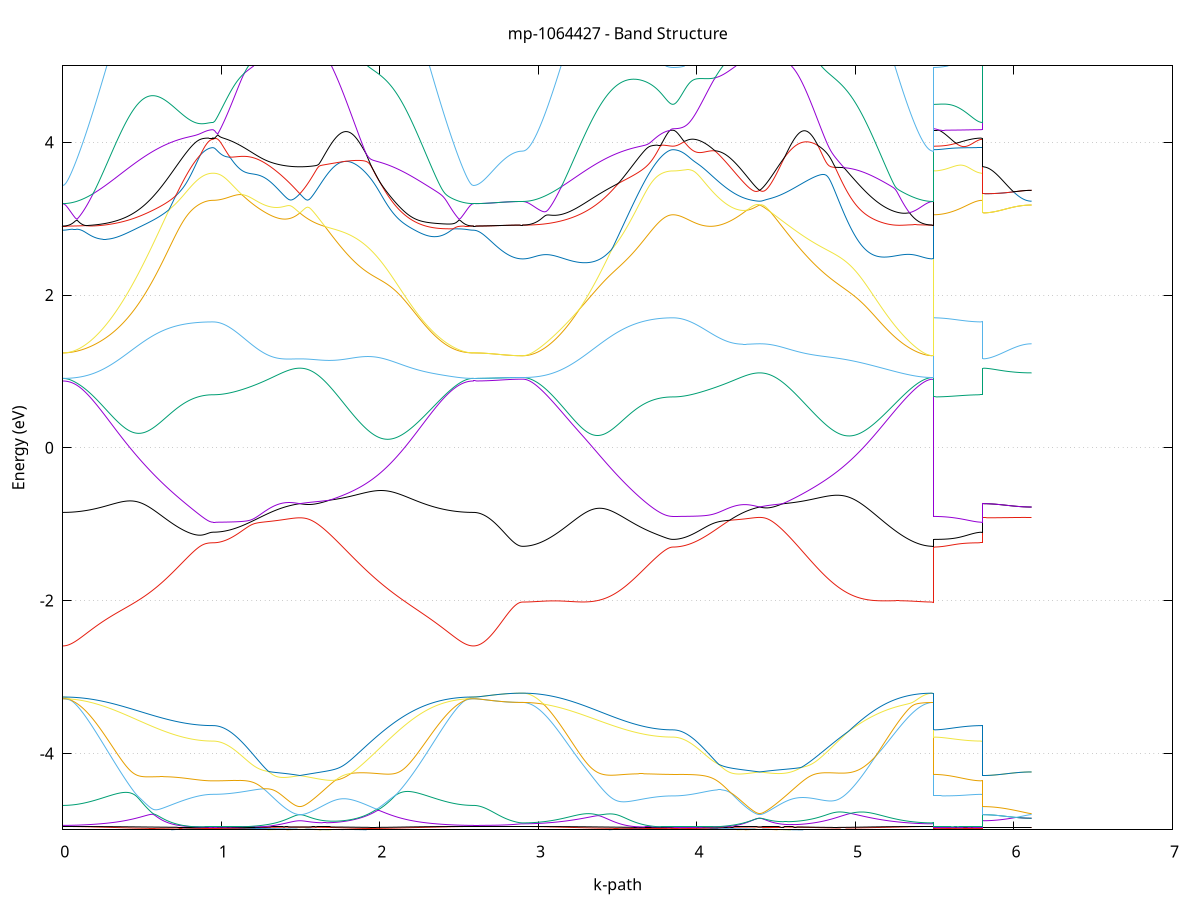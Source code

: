 set title 'mp-1064427 - Band Structure'
set xlabel 'k-path'
set ylabel 'Energy (eV)'
set grid y
set yrange [-5:5]
set terminal png size 800,600
set output 'mp-1064427_bands_gnuplot.png'
plot '-' using 1:2 with lines notitle, '-' using 1:2 with lines notitle, '-' using 1:2 with lines notitle, '-' using 1:2 with lines notitle, '-' using 1:2 with lines notitle, '-' using 1:2 with lines notitle, '-' using 1:2 with lines notitle, '-' using 1:2 with lines notitle, '-' using 1:2 with lines notitle, '-' using 1:2 with lines notitle, '-' using 1:2 with lines notitle, '-' using 1:2 with lines notitle, '-' using 1:2 with lines notitle, '-' using 1:2 with lines notitle, '-' using 1:2 with lines notitle, '-' using 1:2 with lines notitle, '-' using 1:2 with lines notitle, '-' using 1:2 with lines notitle, '-' using 1:2 with lines notitle, '-' using 1:2 with lines notitle, '-' using 1:2 with lines notitle, '-' using 1:2 with lines notitle, '-' using 1:2 with lines notitle, '-' using 1:2 with lines notitle, '-' using 1:2 with lines notitle, '-' using 1:2 with lines notitle, '-' using 1:2 with lines notitle, '-' using 1:2 with lines notitle, '-' using 1:2 with lines notitle, '-' using 1:2 with lines notitle, '-' using 1:2 with lines notitle, '-' using 1:2 with lines notitle, '-' using 1:2 with lines notitle, '-' using 1:2 with lines notitle, '-' using 1:2 with lines notitle, '-' using 1:2 with lines notitle, '-' using 1:2 with lines notitle, '-' using 1:2 with lines notitle, '-' using 1:2 with lines notitle, '-' using 1:2 with lines notitle, '-' using 1:2 with lines notitle, '-' using 1:2 with lines notitle, '-' using 1:2 with lines notitle, '-' using 1:2 with lines notitle, '-' using 1:2 with lines notitle, '-' using 1:2 with lines notitle, '-' using 1:2 with lines notitle, '-' using 1:2 with lines notitle
0.000000 -45.768585
0.009979 -45.768585
0.019959 -45.768585
0.029938 -45.768585
0.039917 -45.768485
0.049897 -45.768385
0.059876 -45.768385
0.069856 -45.768285
0.079835 -45.768185
0.089814 -45.768085
0.099794 -45.767885
0.109773 -45.767785
0.119752 -45.767585
0.129732 -45.767485
0.139711 -45.767285
0.149691 -45.767085
0.159670 -45.766885
0.169649 -45.766585
0.179629 -45.766385
0.189608 -45.766185
0.199587 -45.765885
0.209567 -45.765585
0.219546 -45.765385
0.229526 -45.765085
0.239505 -45.764785
0.249484 -45.764485
0.259464 -45.764085
0.269443 -45.763785
0.279422 -45.763485
0.289402 -45.763085
0.299381 -45.762785
0.309361 -45.762385
0.319340 -45.761985
0.329319 -45.761585
0.339299 -45.761185
0.349278 -45.760785
0.359257 -45.760385
0.369237 -45.759985
0.379216 -45.759585
0.389196 -45.759185
0.399175 -45.758785
0.409154 -45.758285
0.419134 -45.757885
0.429113 -45.757385
0.439092 -45.756985
0.449072 -45.756485
0.459051 -45.756085
0.469031 -45.755585
0.479010 -45.755185
0.488989 -45.754685
0.498969 -45.754285
0.508948 -45.753785
0.518927 -45.753285
0.528907 -45.752885
0.538886 -45.752385
0.548866 -45.751885
0.558845 -45.751485
0.568824 -45.750985
0.578804 -45.750585
0.588783 -45.750085
0.598762 -45.749685
0.608742 -45.749185
0.618721 -45.748785
0.628701 -45.748285
0.638680 -45.747885
0.648659 -45.747485
0.658639 -45.747085
0.668618 -45.746685
0.678597 -45.746185
0.688577 -45.745785
0.698556 -45.745485
0.708536 -45.745085
0.718515 -45.744685
0.728494 -45.744285
0.738474 -45.743985
0.748453 -45.743585
0.758432 -45.743285
0.768412 -45.742985
0.778391 -45.742685
0.788371 -45.742385
0.798350 -45.742085
0.808329 -45.741785
0.818309 -45.741585
0.828288 -45.741285
0.838267 -45.741085
0.848247 -45.740885
0.858226 -45.740685
0.868206 -45.740585
0.878185 -45.740385
0.888164 -45.740285
0.898144 -45.740185
0.908123 -45.740085
0.918102 -45.739985
0.928082 -45.739885
0.938061 -45.739885
0.948041 -45.739885
0.948041 -45.739885
0.957992 -45.739885
0.967943 -45.739885
0.977895 -45.739885
0.987846 -45.739785
0.997797 -45.739785
1.007749 -45.739785
1.017700 -45.739685
1.027651 -45.739685
1.037603 -45.739585
1.047554 -45.739585
1.057505 -45.739485
1.067457 -45.739385
1.077408 -45.739285
1.087359 -45.739185
1.097311 -45.739185
1.107262 -45.739085
1.117213 -45.738885
1.127165 -45.738785
1.137116 -45.738685
1.147067 -45.738585
1.157019 -45.738485
1.166970 -45.738285
1.176921 -45.738185
1.186873 -45.738085
1.196824 -45.737885
1.206775 -45.737785
1.216727 -45.737585
1.226678 -45.737485
1.236629 -45.737285
1.246581 -45.737085
1.256532 -45.736985
1.266483 -45.736785
1.276435 -45.736585
1.286386 -45.736485
1.296337 -45.736285
1.306289 -45.736085
1.316240 -45.735885
1.326191 -45.735785
1.336143 -45.735585
1.346094 -45.735385
1.356045 -45.735185
1.365997 -45.734985
1.375948 -45.734885
1.385899 -45.734685
1.395851 -45.734485
1.405802 -45.734285
1.415753 -45.734185
1.425705 -45.733985
1.435656 -45.733785
1.445607 -45.733585
1.455559 -45.733485
1.465510 -45.733285
1.475461 -45.733085
1.485413 -45.732985
1.495364 -45.732785
1.495364 -45.732785
1.505316 -45.732985
1.515268 -45.733085
1.525219 -45.733285
1.535171 -45.733485
1.545123 -45.733685
1.555074 -45.733885
1.565026 -45.734085
1.574978 -45.734285
1.584930 -45.734485
1.594881 -45.734685
1.604833 -45.734985
1.614785 -45.735185
1.624736 -45.735485
1.634688 -45.735685
1.644640 -45.735985
1.654592 -45.736285
1.664543 -45.736485
1.674495 -45.736785
1.684447 -45.737085
1.694398 -45.737385
1.704350 -45.737685
1.714302 -45.737985
1.724254 -45.738385
1.734205 -45.738685
1.744157 -45.739085
1.754109 -45.739385
1.764060 -45.739785
1.774012 -45.740085
1.783964 -45.740485
1.793916 -45.740885
1.803867 -45.741185
1.813819 -45.741585
1.823771 -45.741985
1.833722 -45.742385
1.843674 -45.742785
1.853626 -45.743285
1.863578 -45.743685
1.873529 -45.744085
1.883481 -45.744485
1.893433 -45.744985
1.903385 -45.745385
1.913336 -45.745885
1.923288 -45.746285
1.933240 -45.746685
1.943191 -45.747185
1.953143 -45.747685
1.963095 -45.748085
1.973047 -45.748585
1.982998 -45.749085
1.992950 -45.749485
2.002902 -45.749985
2.012853 -45.750485
2.022805 -45.750885
2.032757 -45.751385
2.042709 -45.751885
2.052660 -45.752385
2.062612 -45.752785
2.072564 -45.753285
2.082515 -45.753785
2.092467 -45.754185
2.102419 -45.754685
2.112371 -45.755185
2.122322 -45.755585
2.132274 -45.756085
2.142226 -45.756585
2.152177 -45.756985
2.162129 -45.757485
2.172081 -45.757885
2.182033 -45.758285
2.191984 -45.758785
2.201936 -45.759185
2.211888 -45.759585
2.221840 -45.760085
2.231791 -45.760485
2.241743 -45.760885
2.251695 -45.761285
2.261646 -45.761685
2.271598 -45.761985
2.281550 -45.762385
2.291502 -45.762785
2.301453 -45.763085
2.311405 -45.763485
2.321357 -45.763785
2.331308 -45.764185
2.341260 -45.764485
2.351212 -45.764785
2.361164 -45.765085
2.371115 -45.765385
2.381067 -45.765685
2.391019 -45.765885
2.400970 -45.766185
2.410922 -45.766385
2.420874 -45.766685
2.430826 -45.766885
2.440777 -45.767085
2.450729 -45.767285
2.460681 -45.767485
2.470632 -45.767585
2.480584 -45.767785
2.490536 -45.767885
2.500488 -45.768085
2.510439 -45.768185
2.520391 -45.768285
2.530343 -45.768385
2.540294 -45.768385
2.550246 -45.768485
2.560198 -45.768585
2.570150 -45.768585
2.580101 -45.768585
2.590053 -45.768585
2.590053 -45.768585
2.599753 -45.768585
2.609452 -45.768585
2.619152 -45.768585
2.628851 -45.768585
2.638551 -45.768585
2.648250 -45.768585
2.657950 -45.768585
2.667650 -45.768585
2.677349 -45.768585
2.687049 -45.768585
2.696748 -45.768585
2.706448 -45.768585
2.716147 -45.768585
2.725847 -45.768585
2.735546 -45.768585
2.745246 -45.768585
2.754946 -45.768585
2.764645 -45.768585
2.774345 -45.768585
2.784044 -45.768585
2.793744 -45.768585
2.803443 -45.768585
2.813143 -45.768585
2.822842 -45.768585
2.832542 -45.768585
2.842242 -45.768585
2.851941 -45.768585
2.861641 -45.768585
2.871340 -45.768585
2.881040 -45.768585
2.890739 -45.768585
2.900439 -45.768585
2.900439 -45.768585
2.910418 -45.768585
2.920398 -45.768585
2.930377 -45.768585
2.940356 -45.768485
2.950336 -45.768385
2.960315 -45.768385
2.970295 -45.768285
2.980274 -45.768185
2.990253 -45.768085
3.000233 -45.767885
3.010212 -45.767785
3.020191 -45.767585
3.030171 -45.767485
3.040150 -45.767285
3.050130 -45.767085
3.060109 -45.766885
3.070088 -45.766585
3.080068 -45.766385
3.090047 -45.766185
3.100026 -45.765885
3.110006 -45.765585
3.119985 -45.765385
3.129964 -45.765085
3.139944 -45.764785
3.149923 -45.764485
3.159903 -45.764085
3.169882 -45.763785
3.179861 -45.763485
3.189841 -45.763085
3.199820 -45.762785
3.209799 -45.762385
3.219779 -45.761985
3.229758 -45.761585
3.239738 -45.761185
3.249717 -45.760785
3.259696 -45.760385
3.269676 -45.759985
3.279655 -45.759585
3.289634 -45.759185
3.299614 -45.758785
3.309593 -45.758285
3.319573 -45.757885
3.329552 -45.757385
3.339531 -45.756985
3.349511 -45.756485
3.359490 -45.756085
3.369469 -45.755585
3.379449 -45.755185
3.389428 -45.754685
3.399408 -45.754285
3.409387 -45.753785
3.419366 -45.753285
3.429346 -45.752885
3.439325 -45.752385
3.449304 -45.751885
3.459284 -45.751485
3.469263 -45.750985
3.479243 -45.750585
3.489222 -45.750085
3.499201 -45.749685
3.509181 -45.749185
3.519160 -45.748785
3.529139 -45.748285
3.539119 -45.747885
3.549098 -45.747485
3.559078 -45.747085
3.569057 -45.746685
3.579036 -45.746185
3.589016 -45.745785
3.598995 -45.745485
3.608974 -45.745085
3.618954 -45.744685
3.628933 -45.744285
3.638913 -45.743985
3.648892 -45.743585
3.658871 -45.743285
3.668851 -45.742985
3.678830 -45.742685
3.688809 -45.742385
3.698789 -45.742085
3.708768 -45.741785
3.718748 -45.741585
3.728727 -45.741285
3.738706 -45.741085
3.748686 -45.740885
3.758665 -45.740685
3.768644 -45.740585
3.778624 -45.740385
3.788603 -45.740285
3.798583 -45.740185
3.808562 -45.740085
3.818541 -45.739985
3.828521 -45.739885
3.838500 -45.739885
3.848479 -45.739885
3.848479 -45.739885
3.858431 -45.739885
3.868382 -45.739885
3.878333 -45.739885
3.888285 -45.739785
3.898236 -45.739785
3.908187 -45.739785
3.918139 -45.739685
3.928090 -45.739685
3.938041 -45.739585
3.947993 -45.739585
3.957944 -45.739485
3.967895 -45.739385
3.977847 -45.739285
3.987798 -45.739185
3.997750 -45.739185
4.007701 -45.739085
4.017652 -45.738885
4.027604 -45.738785
4.037555 -45.738685
4.047506 -45.738585
4.057458 -45.738485
4.067409 -45.738285
4.077360 -45.738185
4.087312 -45.738085
4.097263 -45.737885
4.107214 -45.737785
4.117166 -45.737585
4.127117 -45.737485
4.137068 -45.737285
4.147020 -45.737085
4.156971 -45.736985
4.166922 -45.736785
4.176874 -45.736585
4.186825 -45.736485
4.196776 -45.736285
4.206728 -45.736085
4.216679 -45.735885
4.226630 -45.735785
4.236582 -45.735585
4.246533 -45.735385
4.256484 -45.735185
4.266436 -45.734985
4.276387 -45.734885
4.286338 -45.734685
4.296290 -45.734485
4.306241 -45.734285
4.316192 -45.734185
4.326144 -45.733985
4.336095 -45.733785
4.346046 -45.733585
4.355998 -45.733485
4.365949 -45.733285
4.375900 -45.733085
4.385852 -45.732985
4.395803 -45.732785
4.395803 -45.732785
4.405755 -45.732985
4.415706 -45.733085
4.425658 -45.733285
4.435610 -45.733485
4.445562 -45.733685
4.455513 -45.733885
4.465465 -45.734085
4.475417 -45.734285
4.485368 -45.734485
4.495320 -45.734685
4.505272 -45.734985
4.515224 -45.735185
4.525175 -45.735485
4.535127 -45.735685
4.545079 -45.735985
4.555030 -45.736285
4.564982 -45.736485
4.574934 -45.736785
4.584886 -45.737085
4.594837 -45.737385
4.604789 -45.737685
4.614741 -45.737985
4.624692 -45.738385
4.634644 -45.738685
4.644596 -45.738985
4.654548 -45.739385
4.664499 -45.739785
4.674451 -45.740085
4.684403 -45.740485
4.694355 -45.740885
4.704306 -45.741185
4.714258 -45.741585
4.724210 -45.741985
4.734161 -45.742385
4.744113 -45.742785
4.754065 -45.743285
4.764017 -45.743685
4.773968 -45.744085
4.783920 -45.744485
4.793872 -45.744985
4.803823 -45.745385
4.813775 -45.745885
4.823727 -45.746285
4.833679 -45.746685
4.843630 -45.747185
4.853582 -45.747685
4.863534 -45.748085
4.873485 -45.748585
4.883437 -45.749085
4.893389 -45.749485
4.903341 -45.749985
4.913292 -45.750485
4.923244 -45.750885
4.933196 -45.751385
4.943147 -45.751885
4.953099 -45.752385
4.963051 -45.752785
4.973003 -45.753285
4.982954 -45.753785
4.992906 -45.754185
5.002858 -45.754685
5.012809 -45.755185
5.022761 -45.755585
5.032713 -45.756085
5.042665 -45.756585
5.052616 -45.756985
5.062568 -45.757485
5.072520 -45.757885
5.082472 -45.758285
5.092423 -45.758785
5.102375 -45.759185
5.112327 -45.759585
5.122278 -45.760085
5.132230 -45.760485
5.142182 -45.760885
5.152134 -45.761285
5.162085 -45.761685
5.172037 -45.761985
5.181989 -45.762385
5.191940 -45.762785
5.201892 -45.763085
5.211844 -45.763485
5.221796 -45.763785
5.231747 -45.764185
5.241699 -45.764485
5.251651 -45.764785
5.261602 -45.765085
5.271554 -45.765385
5.281506 -45.765685
5.291458 -45.765885
5.301409 -45.766185
5.311361 -45.766385
5.321313 -45.766685
5.331264 -45.766885
5.341216 -45.767085
5.351168 -45.767285
5.361120 -45.767485
5.371071 -45.767585
5.381023 -45.767785
5.390975 -45.767885
5.400926 -45.768085
5.410878 -45.768185
5.420830 -45.768285
5.430782 -45.768385
5.440733 -45.768385
5.450685 -45.768485
5.460637 -45.768585
5.470588 -45.768585
5.480540 -45.768585
5.490492 -45.768585
5.490492 -45.739885
5.500192 -45.739885
5.509891 -45.739885
5.519591 -45.739885
5.529290 -45.739885
5.538990 -45.739885
5.548689 -45.739885
5.558389 -45.739885
5.568088 -45.739885
5.577788 -45.739885
5.587488 -45.739885
5.597187 -45.739885
5.606887 -45.739885
5.616586 -45.739885
5.626286 -45.739885
5.635985 -45.739885
5.645685 -45.739885
5.655384 -45.739885
5.665084 -45.739885
5.674784 -45.739885
5.684483 -45.739885
5.694183 -45.739885
5.703882 -45.739885
5.713582 -45.739885
5.723281 -45.739885
5.732981 -45.739885
5.742680 -45.739885
5.752380 -45.739885
5.762080 -45.739885
5.771779 -45.739885
5.781479 -45.739885
5.791178 -45.739885
5.800878 -45.739885
5.800878 -45.732785
5.810577 -45.732785
5.820277 -45.732785
5.829976 -45.732785
5.839676 -45.732785
5.849376 -45.732785
5.859075 -45.732785
5.868775 -45.732785
5.878474 -45.732785
5.888174 -45.732785
5.897873 -45.732785
5.907573 -45.732785
5.917272 -45.732785
5.926972 -45.732785
5.936672 -45.732785
5.946371 -45.732785
5.956071 -45.732785
5.965770 -45.732785
5.975470 -45.732785
5.985169 -45.732785
5.994869 -45.732785
6.004568 -45.732785
6.014268 -45.732785
6.023968 -45.732785
6.033667 -45.732785
6.043367 -45.732785
6.053066 -45.732785
6.062766 -45.732785
6.072465 -45.732785
6.082165 -45.732785
6.091864 -45.732785
6.101564 -45.732785
6.111264 -45.732785
e
0.000000 -45.740385
0.009979 -45.740385
0.019959 -45.740385
0.029938 -45.740285
0.039917 -45.740285
0.049897 -45.740285
0.059876 -45.740185
0.069856 -45.740185
0.079835 -45.740085
0.089814 -45.740085
0.099794 -45.739985
0.109773 -45.739885
0.119752 -45.739885
0.129732 -45.739785
0.139711 -45.739685
0.149691 -45.739585
0.159670 -45.739485
0.169649 -45.739385
0.179629 -45.739285
0.189608 -45.739085
0.199587 -45.738985
0.209567 -45.738885
0.219546 -45.738785
0.229526 -45.738585
0.239505 -45.738485
0.249484 -45.738285
0.259464 -45.738185
0.269443 -45.737985
0.279422 -45.737785
0.289402 -45.737685
0.299381 -45.737485
0.309361 -45.737285
0.319340 -45.737185
0.329319 -45.736985
0.339299 -45.736785
0.349278 -45.736585
0.359257 -45.736485
0.369237 -45.736285
0.379216 -45.736085
0.389196 -45.735885
0.399175 -45.735685
0.409154 -45.735485
0.419134 -45.735385
0.429113 -45.735185
0.439092 -45.734985
0.449072 -45.734785
0.459051 -45.734585
0.469031 -45.734385
0.479010 -45.734285
0.488989 -45.734085
0.498969 -45.733885
0.508948 -45.733685
0.518927 -45.733585
0.528907 -45.733385
0.538886 -45.733185
0.548866 -45.733085
0.558845 -45.732885
0.568824 -45.732785
0.578804 -45.732585
0.588783 -45.732485
0.598762 -45.732285
0.608742 -45.732185
0.618721 -45.732085
0.628701 -45.731985
0.638680 -45.731785
0.648659 -45.731685
0.658639 -45.731585
0.668618 -45.731485
0.678597 -45.731385
0.688577 -45.731285
0.698556 -45.731185
0.708536 -45.731185
0.718515 -45.731085
0.728494 -45.730985
0.738474 -45.730985
0.748453 -45.730885
0.758432 -45.730785
0.768412 -45.730785
0.778391 -45.730785
0.788371 -45.730685
0.798350 -45.730685
0.808329 -45.730685
0.818309 -45.730585
0.828288 -45.730585
0.838267 -45.730585
0.848247 -45.730585
0.858226 -45.730585
0.868206 -45.730585
0.878185 -45.730585
0.888164 -45.730585
0.898144 -45.730585
0.908123 -45.730585
0.918102 -45.730585
0.928082 -45.730585
0.938061 -45.730585
0.948041 -45.730585
0.948041 -45.730585
0.957992 -45.730585
0.967943 -45.730585
0.977895 -45.730585
0.987846 -45.730585
0.997797 -45.730585
1.007749 -45.730585
1.017700 -45.730585
1.027651 -45.730585
1.037603 -45.730585
1.047554 -45.730585
1.057505 -45.730585
1.067457 -45.730585
1.077408 -45.730585
1.087359 -45.730585
1.097311 -45.730585
1.107262 -45.730585
1.117213 -45.730585
1.127165 -45.730585
1.137116 -45.730585
1.147067 -45.730585
1.157019 -45.730585
1.166970 -45.730585
1.176921 -45.730585
1.186873 -45.730585
1.196824 -45.730585
1.206775 -45.730685
1.216727 -45.730685
1.226678 -45.730685
1.236629 -45.730685
1.246581 -45.730685
1.256532 -45.730785
1.266483 -45.730785
1.276435 -45.730785
1.286386 -45.730885
1.296337 -45.730885
1.306289 -45.730985
1.316240 -45.730985
1.326191 -45.731085
1.336143 -45.731085
1.346094 -45.731185
1.356045 -45.731285
1.365997 -45.731285
1.375948 -45.731385
1.385899 -45.731485
1.395851 -45.731585
1.405802 -45.731685
1.415753 -45.731785
1.425705 -45.731885
1.435656 -45.731985
1.445607 -45.732085
1.455559 -45.732285
1.465510 -45.732385
1.475461 -45.732485
1.485413 -45.732685
1.495364 -45.732785
1.495364 -45.732785
1.505316 -45.732685
1.515268 -45.732485
1.525219 -45.732385
1.535171 -45.732185
1.545123 -45.732085
1.555074 -45.731985
1.565026 -45.731785
1.574978 -45.731685
1.584930 -45.731585
1.594881 -45.731485
1.604833 -45.731385
1.614785 -45.731285
1.624736 -45.731185
1.634688 -45.731085
1.644640 -45.730985
1.654592 -45.730885
1.664543 -45.730885
1.674495 -45.730785
1.684447 -45.730685
1.694398 -45.730685
1.704350 -45.730685
1.714302 -45.730585
1.724254 -45.730585
1.734205 -45.730585
1.744157 -45.730485
1.754109 -45.730485
1.764060 -45.730485
1.774012 -45.730485
1.783964 -45.730485
1.793916 -45.730585
1.803867 -45.730585
1.813819 -45.730585
1.823771 -45.730685
1.833722 -45.730685
1.843674 -45.730785
1.853626 -45.730785
1.863578 -45.730885
1.873529 -45.730985
1.883481 -45.730985
1.893433 -45.731085
1.903385 -45.731185
1.913336 -45.731285
1.923288 -45.731385
1.933240 -45.731485
1.943191 -45.731585
1.953143 -45.731785
1.963095 -45.731885
1.973047 -45.731985
1.982998 -45.732185
1.992950 -45.732285
2.002902 -45.732385
2.012853 -45.732585
2.022805 -45.732685
2.032757 -45.732885
2.042709 -45.733085
2.052660 -45.733185
2.062612 -45.733385
2.072564 -45.733585
2.082515 -45.733685
2.092467 -45.733885
2.102419 -45.734085
2.112371 -45.734285
2.122322 -45.734385
2.132274 -45.734585
2.142226 -45.734785
2.152177 -45.734985
2.162129 -45.735185
2.172081 -45.735385
2.182033 -45.735585
2.191984 -45.735685
2.201936 -45.735885
2.211888 -45.736085
2.221840 -45.736285
2.231791 -45.736485
2.241743 -45.736685
2.251695 -45.736785
2.261646 -45.736985
2.271598 -45.737185
2.281550 -45.737385
2.291502 -45.737485
2.301453 -45.737685
2.311405 -45.737885
2.321357 -45.737985
2.331308 -45.738185
2.341260 -45.738285
2.351212 -45.738485
2.361164 -45.738585
2.371115 -45.738785
2.381067 -45.738885
2.391019 -45.738985
2.400970 -45.739185
2.410922 -45.739285
2.420874 -45.739385
2.430826 -45.739485
2.440777 -45.739585
2.450729 -45.739685
2.460681 -45.739785
2.470632 -45.739885
2.480584 -45.739885
2.490536 -45.739985
2.500488 -45.740085
2.510439 -45.740085
2.520391 -45.740185
2.530343 -45.740185
2.540294 -45.740285
2.550246 -45.740285
2.560198 -45.740285
2.570150 -45.740385
2.580101 -45.740385
2.590053 -45.740385
2.590053 -45.740385
2.599753 -45.740385
2.609452 -45.740385
2.619152 -45.740385
2.628851 -45.740385
2.638551 -45.740385
2.648250 -45.740385
2.657950 -45.740385
2.667650 -45.740385
2.677349 -45.740385
2.687049 -45.740385
2.696748 -45.740385
2.706448 -45.740385
2.716147 -45.740385
2.725847 -45.740385
2.735546 -45.740385
2.745246 -45.740385
2.754946 -45.740385
2.764645 -45.740385
2.774345 -45.740385
2.784044 -45.740385
2.793744 -45.740385
2.803443 -45.740385
2.813143 -45.740385
2.822842 -45.740385
2.832542 -45.740385
2.842242 -45.740385
2.851941 -45.740385
2.861641 -45.740385
2.871340 -45.740385
2.881040 -45.740385
2.890739 -45.740385
2.900439 -45.740385
2.900439 -45.740385
2.910418 -45.740385
2.920398 -45.740385
2.930377 -45.740285
2.940356 -45.740285
2.950336 -45.740285
2.960315 -45.740185
2.970295 -45.740185
2.980274 -45.740085
2.990253 -45.740085
3.000233 -45.739985
3.010212 -45.739885
3.020191 -45.739885
3.030171 -45.739785
3.040150 -45.739685
3.050130 -45.739585
3.060109 -45.739485
3.070088 -45.739385
3.080068 -45.739285
3.090047 -45.739085
3.100026 -45.738985
3.110006 -45.738885
3.119985 -45.738785
3.129964 -45.738585
3.139944 -45.738485
3.149923 -45.738285
3.159903 -45.738185
3.169882 -45.737985
3.179861 -45.737785
3.189841 -45.737685
3.199820 -45.737485
3.209799 -45.737285
3.219779 -45.737185
3.229758 -45.736985
3.239738 -45.736785
3.249717 -45.736585
3.259696 -45.736485
3.269676 -45.736285
3.279655 -45.736085
3.289634 -45.735885
3.299614 -45.735685
3.309593 -45.735485
3.319573 -45.735385
3.329552 -45.735185
3.339531 -45.734985
3.349511 -45.734785
3.359490 -45.734585
3.369469 -45.734385
3.379449 -45.734285
3.389428 -45.734085
3.399408 -45.733885
3.409387 -45.733685
3.419366 -45.733585
3.429346 -45.733385
3.439325 -45.733185
3.449304 -45.733085
3.459284 -45.732885
3.469263 -45.732785
3.479243 -45.732585
3.489222 -45.732485
3.499201 -45.732285
3.509181 -45.732185
3.519160 -45.732085
3.529139 -45.731985
3.539119 -45.731785
3.549098 -45.731685
3.559078 -45.731585
3.569057 -45.731485
3.579036 -45.731385
3.589016 -45.731285
3.598995 -45.731185
3.608974 -45.731185
3.618954 -45.731085
3.628933 -45.730985
3.638913 -45.730985
3.648892 -45.730885
3.658871 -45.730785
3.668851 -45.730785
3.678830 -45.730785
3.688809 -45.730685
3.698789 -45.730685
3.708768 -45.730685
3.718748 -45.730585
3.728727 -45.730585
3.738706 -45.730585
3.748686 -45.730585
3.758665 -45.730585
3.768644 -45.730585
3.778624 -45.730585
3.788603 -45.730585
3.798583 -45.730585
3.808562 -45.730585
3.818541 -45.730585
3.828521 -45.730585
3.838500 -45.730585
3.848479 -45.730585
3.848479 -45.730585
3.858431 -45.730585
3.868382 -45.730585
3.878333 -45.730585
3.888285 -45.730585
3.898236 -45.730585
3.908187 -45.730585
3.918139 -45.730585
3.928090 -45.730585
3.938041 -45.730585
3.947993 -45.730585
3.957944 -45.730585
3.967895 -45.730585
3.977847 -45.730585
3.987798 -45.730585
3.997750 -45.730585
4.007701 -45.730585
4.017652 -45.730585
4.027604 -45.730585
4.037555 -45.730585
4.047506 -45.730585
4.057458 -45.730585
4.067409 -45.730585
4.077360 -45.730585
4.087312 -45.730585
4.097263 -45.730585
4.107214 -45.730685
4.117166 -45.730685
4.127117 -45.730685
4.137068 -45.730685
4.147020 -45.730685
4.156971 -45.730785
4.166922 -45.730785
4.176874 -45.730785
4.186825 -45.730885
4.196776 -45.730885
4.206728 -45.730985
4.216679 -45.730985
4.226630 -45.731085
4.236582 -45.731085
4.246533 -45.731185
4.256484 -45.731285
4.266436 -45.731285
4.276387 -45.731385
4.286338 -45.731485
4.296290 -45.731585
4.306241 -45.731685
4.316192 -45.731785
4.326144 -45.731885
4.336095 -45.731985
4.346046 -45.732085
4.355998 -45.732285
4.365949 -45.732385
4.375900 -45.732485
4.385852 -45.732685
4.395803 -45.732785
4.395803 -45.732785
4.405755 -45.732685
4.415706 -45.732485
4.425658 -45.732385
4.435610 -45.732185
4.445562 -45.732085
4.455513 -45.731985
4.465465 -45.731785
4.475417 -45.731685
4.485368 -45.731585
4.495320 -45.731485
4.505272 -45.731385
4.515224 -45.731285
4.525175 -45.731185
4.535127 -45.731085
4.545079 -45.730985
4.555030 -45.730885
4.564982 -45.730885
4.574934 -45.730785
4.584886 -45.730685
4.594837 -45.730685
4.604789 -45.730685
4.614741 -45.730585
4.624692 -45.730585
4.634644 -45.730585
4.644596 -45.730485
4.654548 -45.730485
4.664499 -45.730485
4.674451 -45.730485
4.684403 -45.730485
4.694355 -45.730585
4.704306 -45.730585
4.714258 -45.730585
4.724210 -45.730685
4.734161 -45.730685
4.744113 -45.730785
4.754065 -45.730785
4.764017 -45.730885
4.773968 -45.730985
4.783920 -45.730985
4.793872 -45.731085
4.803823 -45.731185
4.813775 -45.731285
4.823727 -45.731385
4.833679 -45.731485
4.843630 -45.731585
4.853582 -45.731785
4.863534 -45.731885
4.873485 -45.731985
4.883437 -45.732185
4.893389 -45.732285
4.903341 -45.732385
4.913292 -45.732585
4.923244 -45.732685
4.933196 -45.732885
4.943147 -45.733085
4.953099 -45.733185
4.963051 -45.733385
4.973003 -45.733585
4.982954 -45.733685
4.992906 -45.733885
5.002858 -45.734085
5.012809 -45.734285
5.022761 -45.734385
5.032713 -45.734585
5.042665 -45.734785
5.052616 -45.734985
5.062568 -45.735185
5.072520 -45.735385
5.082472 -45.735585
5.092423 -45.735685
5.102375 -45.735885
5.112327 -45.736085
5.122278 -45.736285
5.132230 -45.736485
5.142182 -45.736685
5.152134 -45.736785
5.162085 -45.736985
5.172037 -45.737185
5.181989 -45.737385
5.191940 -45.737485
5.201892 -45.737685
5.211844 -45.737885
5.221796 -45.737985
5.231747 -45.738185
5.241699 -45.738285
5.251651 -45.738485
5.261602 -45.738585
5.271554 -45.738785
5.281506 -45.738885
5.291458 -45.738985
5.301409 -45.739185
5.311361 -45.739285
5.321313 -45.739385
5.331264 -45.739485
5.341216 -45.739585
5.351168 -45.739685
5.361120 -45.739785
5.371071 -45.739885
5.381023 -45.739885
5.390975 -45.739985
5.400926 -45.740085
5.410878 -45.740085
5.420830 -45.740185
5.430782 -45.740185
5.440733 -45.740285
5.450685 -45.740285
5.460637 -45.740285
5.470588 -45.740385
5.480540 -45.740385
5.490492 -45.740385
5.490492 -45.730585
5.500192 -45.730585
5.509891 -45.730585
5.519591 -45.730585
5.529290 -45.730585
5.538990 -45.730585
5.548689 -45.730585
5.558389 -45.730585
5.568088 -45.730585
5.577788 -45.730585
5.587488 -45.730585
5.597187 -45.730585
5.606887 -45.730585
5.616586 -45.730585
5.626286 -45.730585
5.635985 -45.730585
5.645685 -45.730585
5.655384 -45.730585
5.665084 -45.730585
5.674784 -45.730585
5.684483 -45.730585
5.694183 -45.730585
5.703882 -45.730585
5.713582 -45.730585
5.723281 -45.730585
5.732981 -45.730585
5.742680 -45.730585
5.752380 -45.730585
5.762080 -45.730585
5.771779 -45.730585
5.781479 -45.730585
5.791178 -45.730585
5.800878 -45.730585
5.800878 -45.732785
5.810577 -45.732785
5.820277 -45.732785
5.829976 -45.732785
5.839676 -45.732785
5.849376 -45.732785
5.859075 -45.732785
5.868775 -45.732785
5.878474 -45.732785
5.888174 -45.732785
5.897873 -45.732785
5.907573 -45.732785
5.917272 -45.732785
5.926972 -45.732785
5.936672 -45.732785
5.946371 -45.732785
5.956071 -45.732785
5.965770 -45.732785
5.975470 -45.732785
5.985169 -45.732785
5.994869 -45.732785
6.004568 -45.732785
6.014268 -45.732785
6.023968 -45.732785
6.033667 -45.732785
6.043367 -45.732785
6.053066 -45.732785
6.062766 -45.732785
6.072465 -45.732785
6.082165 -45.732785
6.091864 -45.732785
6.101564 -45.732785
6.111264 -45.732785
e
0.000000 -23.353585
0.009979 -23.353585
0.019959 -23.353485
0.029938 -23.353285
0.039917 -23.353085
0.049897 -23.352785
0.059876 -23.352385
0.069856 -23.351885
0.079835 -23.351385
0.089814 -23.350785
0.099794 -23.350085
0.109773 -23.349385
0.119752 -23.348485
0.129732 -23.347685
0.139711 -23.346685
0.149691 -23.345685
0.159670 -23.344685
0.169649 -23.343585
0.179629 -23.342385
0.189608 -23.341085
0.199587 -23.339885
0.209567 -23.338485
0.219546 -23.337085
0.229526 -23.335685
0.239505 -23.334185
0.249484 -23.332585
0.259464 -23.330985
0.269443 -23.329385
0.279422 -23.327785
0.289402 -23.326085
0.299381 -23.324385
0.309361 -23.322585
0.319340 -23.320885
0.329319 -23.319085
0.339299 -23.317285
0.349278 -23.315485
0.359257 -23.313785
0.369237 -23.311985
0.379216 -23.310285
0.389196 -23.308485
0.399175 -23.306885
0.409154 -23.305285
0.419134 -23.303685
0.429113 -23.302285
0.439092 -23.300885
0.449072 -23.299685
0.459051 -23.298585
0.469031 -23.297685
0.479010 -23.296985
0.488989 -23.296485
0.498969 -23.296385
0.508948 -23.296685
0.518927 -23.297685
0.528907 -23.299585
0.538886 -23.302585
0.548866 -23.306485
0.558845 -23.310885
0.568824 -23.315485
0.578804 -23.320185
0.588783 -23.324885
0.598762 -23.329585
0.608742 -23.334185
0.618721 -23.338785
0.628701 -23.343385
0.638680 -23.347785
0.648659 -23.352185
0.658639 -23.356385
0.668618 -23.360585
0.678597 -23.364685
0.688577 -23.368585
0.698556 -23.372485
0.708536 -23.376185
0.718515 -23.379785
0.728494 -23.383285
0.738474 -23.386685
0.748453 -23.389885
0.758432 -23.392985
0.768412 -23.395885
0.778391 -23.398685
0.788371 -23.401385
0.798350 -23.403885
0.808329 -23.406285
0.818309 -23.408485
0.828288 -23.410485
0.838267 -23.412385
0.848247 -23.414185
0.858226 -23.415685
0.868206 -23.417185
0.878185 -23.418385
0.888164 -23.419485
0.898144 -23.420385
0.908123 -23.421185
0.918102 -23.421785
0.928082 -23.422185
0.938061 -23.422385
0.948041 -23.422485
0.948041 -23.422485
0.957992 -23.422485
0.967943 -23.422385
0.977895 -23.422185
0.987846 -23.421885
0.997797 -23.421485
1.007749 -23.421085
1.017700 -23.420485
1.027651 -23.419885
1.037603 -23.419185
1.047554 -23.418485
1.057505 -23.417585
1.067457 -23.416685
1.077408 -23.415685
1.087359 -23.414585
1.097311 -23.413485
1.107262 -23.412185
1.117213 -23.410885
1.127165 -23.409585
1.137116 -23.408085
1.147067 -23.406585
1.157019 -23.404985
1.166970 -23.403285
1.176921 -23.401585
1.186873 -23.399785
1.196824 -23.397885
1.206775 -23.395985
1.216727 -23.393985
1.226678 -23.391885
1.236629 -23.389785
1.246581 -23.387685
1.256532 -23.385385
1.266483 -23.383085
1.276435 -23.380785
1.286386 -23.378385
1.296337 -23.375985
1.306289 -23.373485
1.316240 -23.370985
1.326191 -23.368385
1.336143 -23.365785
1.346094 -23.363085
1.356045 -23.360485
1.365997 -23.357785
1.375948 -23.355085
1.385899 -23.352285
1.395851 -23.349585
1.405802 -23.346885
1.415753 -23.344185
1.425705 -23.341585
1.435656 -23.338985
1.445607 -23.336485
1.455559 -23.334285
1.465510 -23.332185
1.475461 -23.330485
1.485413 -23.329185
1.495364 -23.328485
1.495364 -23.328485
1.505316 -23.328985
1.515268 -23.329585
1.525219 -23.330285
1.535171 -23.331085
1.545123 -23.332185
1.555074 -23.333585
1.565026 -23.335085
1.574978 -23.336585
1.584930 -23.337985
1.594881 -23.339385
1.604833 -23.340685
1.614785 -23.341885
1.624736 -23.342985
1.634688 -23.343985
1.644640 -23.344785
1.654592 -23.345485
1.664543 -23.346085
1.674495 -23.346585
1.684447 -23.346885
1.694398 -23.346985
1.704350 -23.346985
1.714302 -23.346885
1.724254 -23.346685
1.734205 -23.346185
1.744157 -23.345685
1.754109 -23.345285
1.764060 -23.344885
1.774012 -23.344485
1.783964 -23.343785
1.793916 -23.343085
1.803867 -23.342185
1.813819 -23.341185
1.823771 -23.340085
1.833722 -23.338785
1.843674 -23.337285
1.853626 -23.335785
1.863578 -23.334085
1.873529 -23.332185
1.883481 -23.330185
1.893433 -23.328085
1.903385 -23.325885
1.913336 -23.323485
1.923288 -23.320885
1.933240 -23.318285
1.943191 -23.315485
1.953143 -23.312585
1.963095 -23.309585
1.973047 -23.306385
1.982998 -23.303185
1.992950 -23.299885
2.002902 -23.298185
2.012853 -23.296785
2.022805 -23.295485
2.032757 -23.294485
2.042709 -23.293785
2.052660 -23.293285
2.062612 -23.293085
2.072564 -23.293085
2.082515 -23.293385
2.092467 -23.293885
2.102419 -23.294485
2.112371 -23.295385
2.122322 -23.296385
2.132274 -23.297585
2.142226 -23.298885
2.152177 -23.300285
2.162129 -23.301785
2.172081 -23.303385
2.182033 -23.304985
2.191984 -23.306685
2.201936 -23.308385
2.211888 -23.310185
2.221840 -23.311985
2.231791 -23.313785
2.241743 -23.315585
2.251695 -23.317385
2.261646 -23.319185
2.271598 -23.320885
2.281550 -23.322685
2.291502 -23.324485
2.301453 -23.326185
2.311405 -23.327885
2.321357 -23.329485
2.331308 -23.331085
2.341260 -23.332685
2.351212 -23.334185
2.361164 -23.335685
2.371115 -23.337185
2.381067 -23.338585
2.391019 -23.339885
2.400970 -23.341185
2.410922 -23.342385
2.420874 -23.343585
2.430826 -23.344685
2.440777 -23.345785
2.450729 -23.346785
2.460681 -23.347685
2.470632 -23.348585
2.480584 -23.349385
2.490536 -23.350085
2.500488 -23.350785
2.510439 -23.351385
2.520391 -23.351885
2.530343 -23.352385
2.540294 -23.352785
2.550246 -23.353085
2.560198 -23.353285
2.570150 -23.353485
2.580101 -23.353585
2.590053 -23.353585
2.590053 -23.353585
2.599753 -23.353585
2.609452 -23.353585
2.619152 -23.353585
2.628851 -23.353585
2.638551 -23.353585
2.648250 -23.353585
2.657950 -23.353585
2.667650 -23.353585
2.677349 -23.353585
2.687049 -23.353585
2.696748 -23.353585
2.706448 -23.353485
2.716147 -23.353485
2.725847 -23.353485
2.735546 -23.353485
2.745246 -23.353485
2.754946 -23.353485
2.764645 -23.353485
2.774345 -23.353385
2.784044 -23.353385
2.793744 -23.353385
2.803443 -23.353385
2.813143 -23.353385
2.822842 -23.353385
2.832542 -23.353385
2.842242 -23.353285
2.851941 -23.353285
2.861641 -23.353285
2.871340 -23.353285
2.881040 -23.353285
2.890739 -23.353285
2.900439 -23.353285
2.900439 -23.353285
2.910418 -23.353285
2.920398 -23.353185
2.930377 -23.352985
2.940356 -23.352785
2.950336 -23.352385
2.960315 -23.351985
2.970295 -23.351585
2.980274 -23.350985
2.990253 -23.350385
3.000233 -23.349785
3.010212 -23.348985
3.020191 -23.348185
3.030171 -23.347385
3.040150 -23.346385
3.050130 -23.345385
3.060109 -23.344385
3.070088 -23.343285
3.080068 -23.342085
3.090047 -23.340885
3.100026 -23.339585
3.110006 -23.338185
3.119985 -23.336785
3.129964 -23.335385
3.139944 -23.333885
3.149923 -23.332385
3.159903 -23.330785
3.169882 -23.329185
3.179861 -23.327485
3.189841 -23.325785
3.199820 -23.324085
3.209799 -23.322385
3.219779 -23.320585
3.229758 -23.318885
3.239738 -23.317085
3.249717 -23.315285
3.259696 -23.313585
3.269676 -23.311785
3.279655 -23.310085
3.289634 -23.308385
3.299614 -23.306685
3.309593 -23.305085
3.319573 -23.303585
3.329552 -23.302085
3.339531 -23.300785
3.349511 -23.299485
3.359490 -23.298485
3.369469 -23.297585
3.379449 -23.296885
3.389428 -23.296385
3.399408 -23.296285
3.409387 -23.296685
3.419366 -23.297585
3.429346 -23.299585
3.439325 -23.302585
3.449304 -23.306485
3.459284 -23.310885
3.469263 -23.315585
3.479243 -23.320285
3.489222 -23.324985
3.499201 -23.329685
3.509181 -23.334285
3.519160 -23.338885
3.529139 -23.343385
3.539119 -23.347885
3.549098 -23.352185
3.559078 -23.356485
3.569057 -23.360685
3.579036 -23.364685
3.589016 -23.368685
3.598995 -23.372485
3.608974 -23.376285
3.618954 -23.379885
3.628933 -23.383385
3.638913 -23.386685
3.648892 -23.389885
3.658871 -23.392985
3.668851 -23.395985
3.678830 -23.398785
3.688809 -23.401385
3.698789 -23.403885
3.708768 -23.406285
3.718748 -23.408485
3.728727 -23.410585
3.738706 -23.412485
3.748686 -23.414185
3.758665 -23.415785
3.768644 -23.417185
3.778624 -23.418485
3.788603 -23.419585
3.798583 -23.420485
3.808562 -23.421185
3.818541 -23.421785
3.828521 -23.422285
3.838500 -23.422485
3.848479 -23.422585
3.848479 -23.422585
3.858431 -23.422485
3.868382 -23.422385
3.878333 -23.422185
3.888285 -23.421885
3.898236 -23.421585
3.908187 -23.421085
3.918139 -23.420585
3.928090 -23.419985
3.938041 -23.419285
3.947993 -23.418485
3.957944 -23.417685
3.967895 -23.416785
3.977847 -23.415785
3.987798 -23.414685
3.997750 -23.413485
4.007701 -23.412285
4.017652 -23.410985
4.027604 -23.409585
4.037555 -23.408185
4.047506 -23.406585
4.057458 -23.404985
4.067409 -23.403385
4.077360 -23.401585
4.087312 -23.399785
4.097263 -23.397985
4.107214 -23.395985
4.117166 -23.393985
4.127117 -23.391985
4.137068 -23.389885
4.147020 -23.387685
4.156971 -23.385485
4.166922 -23.383185
4.176874 -23.380785
4.186825 -23.378485
4.196776 -23.375985
4.206728 -23.373485
4.216679 -23.370985
4.226630 -23.368385
4.236582 -23.365785
4.246533 -23.363185
4.256484 -23.360485
4.266436 -23.357785
4.276387 -23.355085
4.286338 -23.352385
4.296290 -23.349685
4.306241 -23.346885
4.316192 -23.344285
4.326144 -23.341585
4.336095 -23.338985
4.346046 -23.336585
4.355998 -23.334285
4.365949 -23.332185
4.375900 -23.330485
4.385852 -23.329285
4.395803 -23.328585
4.395803 -23.328585
4.405755 -23.328985
4.415706 -23.329585
4.425658 -23.330285
4.435610 -23.331085
4.445562 -23.332185
4.455513 -23.333585
4.465465 -23.335085
4.475417 -23.336585
4.485368 -23.338085
4.495320 -23.339485
4.505272 -23.340685
4.515224 -23.341885
4.525175 -23.342985
4.535127 -23.343985
4.545079 -23.344785
4.555030 -23.345585
4.564982 -23.346085
4.574934 -23.346585
4.584886 -23.346885
4.594837 -23.346985
4.604789 -23.347085
4.614741 -23.346885
4.624692 -23.346685
4.634644 -23.346285
4.644596 -23.345685
4.654548 -23.345285
4.664499 -23.344985
4.674451 -23.344485
4.684403 -23.343885
4.694355 -23.343185
4.704306 -23.342285
4.714258 -23.341285
4.724210 -23.340085
4.734161 -23.338785
4.744113 -23.337385
4.754065 -23.335785
4.764017 -23.334085
4.773968 -23.332285
4.783920 -23.330285
4.793872 -23.328185
4.803823 -23.325885
4.813775 -23.323585
4.823727 -23.320985
4.833679 -23.318385
4.843630 -23.315585
4.853582 -23.312685
4.863534 -23.309685
4.873485 -23.306485
4.883437 -23.303285
4.893389 -23.299885
4.903341 -23.298185
4.913292 -23.296685
4.923244 -23.295485
4.933196 -23.294485
4.943147 -23.293785
4.953099 -23.293285
4.963051 -23.292985
4.973003 -23.293085
4.982954 -23.293285
4.992906 -23.293785
5.002858 -23.294385
5.012809 -23.295285
5.022761 -23.296285
5.032713 -23.297485
5.042665 -23.298785
5.052616 -23.300185
5.062568 -23.301685
5.072520 -23.303185
5.082472 -23.304885
5.092423 -23.306485
5.102375 -23.308285
5.112327 -23.309985
5.122278 -23.311785
5.132230 -23.313585
5.142182 -23.315385
5.152134 -23.317185
5.162085 -23.318885
5.172037 -23.320685
5.181989 -23.322485
5.191940 -23.324185
5.201892 -23.325885
5.211844 -23.327585
5.221796 -23.329285
5.231747 -23.330885
5.241699 -23.332385
5.251651 -23.333985
5.261602 -23.335485
5.271554 -23.336885
5.281506 -23.338285
5.291458 -23.339585
5.301409 -23.340885
5.311361 -23.342085
5.321313 -23.343285
5.331264 -23.344385
5.341216 -23.345485
5.351168 -23.346485
5.361120 -23.347385
5.371071 -23.348285
5.381023 -23.349085
5.390975 -23.349785
5.400926 -23.350485
5.410878 -23.351085
5.420830 -23.351585
5.430782 -23.351985
5.440733 -23.352385
5.450685 -23.352785
5.460637 -23.352985
5.470588 -23.353185
5.480540 -23.353285
5.490492 -23.353285
5.490492 -23.422585
5.500192 -23.422585
5.509891 -23.422585
5.519591 -23.422585
5.529290 -23.422585
5.538990 -23.422585
5.548689 -23.422585
5.558389 -23.422585
5.568088 -23.422585
5.577788 -23.422585
5.587488 -23.422585
5.597187 -23.422585
5.606887 -23.422585
5.616586 -23.422585
5.626286 -23.422585
5.635985 -23.422585
5.645685 -23.422585
5.655384 -23.422485
5.665084 -23.422485
5.674784 -23.422485
5.684483 -23.422485
5.694183 -23.422485
5.703882 -23.422485
5.713582 -23.422485
5.723281 -23.422485
5.732981 -23.422485
5.742680 -23.422485
5.752380 -23.422485
5.762080 -23.422485
5.771779 -23.422485
5.781479 -23.422485
5.791178 -23.422485
5.800878 -23.422485
5.800878 -23.328485
5.810577 -23.328485
5.820277 -23.328485
5.829976 -23.328485
5.839676 -23.328485
5.849376 -23.328485
5.859075 -23.328485
5.868775 -23.328485
5.878474 -23.328485
5.888174 -23.328485
5.897873 -23.328485
5.907573 -23.328485
5.917272 -23.328485
5.926972 -23.328485
5.936672 -23.328485
5.946371 -23.328485
5.956071 -23.328485
5.965770 -23.328485
5.975470 -23.328485
5.985169 -23.328485
5.994869 -23.328485
6.004568 -23.328485
6.014268 -23.328485
6.023968 -23.328585
6.033667 -23.328585
6.043367 -23.328585
6.053066 -23.328585
6.062766 -23.328585
6.072465 -23.328585
6.082165 -23.328585
6.091864 -23.328585
6.101564 -23.328585
6.111264 -23.328585
e
0.000000 -23.063285
0.009979 -23.063985
0.019959 -23.065685
0.029938 -23.067885
0.039917 -23.070385
0.049897 -23.072985
0.059876 -23.075685
0.069856 -23.078585
0.079835 -23.081485
0.089814 -23.084585
0.099794 -23.087785
0.109773 -23.091085
0.119752 -23.094485
0.129732 -23.097985
0.139711 -23.101585
0.149691 -23.105185
0.159670 -23.108985
0.169649 -23.112885
0.179629 -23.116885
0.189608 -23.120885
0.199587 -23.125085
0.209567 -23.129285
0.219546 -23.133685
0.229526 -23.138085
0.239505 -23.142585
0.249484 -23.147085
0.259464 -23.151785
0.269443 -23.156485
0.279422 -23.161285
0.289402 -23.166185
0.299381 -23.171085
0.309361 -23.176085
0.319340 -23.181185
0.329319 -23.186285
0.339299 -23.191385
0.349278 -23.196585
0.359257 -23.201785
0.369237 -23.207085
0.379216 -23.212385
0.389196 -23.217685
0.399175 -23.223085
0.409154 -23.228385
0.419134 -23.233785
0.429113 -23.239185
0.439092 -23.244485
0.449072 -23.249885
0.459051 -23.255185
0.469031 -23.260485
0.479010 -23.265685
0.488989 -23.270785
0.498969 -23.275785
0.508948 -23.280585
0.518927 -23.284885
0.528907 -23.288585
0.538886 -23.291285
0.548866 -23.293385
0.558845 -23.295185
0.568824 -23.296985
0.578804 -23.298985
0.588783 -23.301085
0.598762 -23.303285
0.608742 -23.305785
0.618721 -23.308385
0.628701 -23.311085
0.638680 -23.313885
0.648659 -23.316785
0.658639 -23.319785
0.668618 -23.322785
0.678597 -23.325785
0.688577 -23.328885
0.698556 -23.331885
0.708536 -23.334885
0.718515 -23.337785
0.728494 -23.340685
0.738474 -23.343485
0.748453 -23.346285
0.758432 -23.348885
0.768412 -23.351485
0.778391 -23.353885
0.788371 -23.356285
0.798350 -23.358485
0.808329 -23.360585
0.818309 -23.362585
0.828288 -23.364385
0.838267 -23.366185
0.848247 -23.367685
0.858226 -23.369185
0.868206 -23.370485
0.878185 -23.371585
0.888164 -23.372585
0.898144 -23.373485
0.908123 -23.374185
0.918102 -23.374685
0.928082 -23.375085
0.938061 -23.375285
0.948041 -23.375385
0.948041 -23.375385
0.957992 -23.375385
0.967943 -23.375285
0.977895 -23.375085
0.987846 -23.374885
0.997797 -23.374585
1.007749 -23.374285
1.017700 -23.373785
1.027651 -23.373385
1.037603 -23.372785
1.047554 -23.372185
1.057505 -23.371585
1.067457 -23.370885
1.077408 -23.370085
1.087359 -23.369285
1.097311 -23.368385
1.107262 -23.367485
1.117213 -23.366485
1.127165 -23.365385
1.137116 -23.364385
1.147067 -23.363185
1.157019 -23.362085
1.166970 -23.360785
1.176921 -23.359585
1.186873 -23.358285
1.196824 -23.356985
1.206775 -23.355585
1.216727 -23.354185
1.226678 -23.352785
1.236629 -23.351385
1.246581 -23.349985
1.256532 -23.348485
1.266483 -23.347085
1.276435 -23.345585
1.286386 -23.344185
1.296337 -23.342685
1.306289 -23.341285
1.316240 -23.339885
1.326191 -23.338585
1.336143 -23.337185
1.346094 -23.335985
1.356045 -23.334785
1.365997 -23.333585
1.375948 -23.332585
1.385899 -23.331585
1.395851 -23.330685
1.405802 -23.329885
1.415753 -23.329185
1.425705 -23.328685
1.435656 -23.328285
1.445607 -23.327985
1.455559 -23.327785
1.465510 -23.327785
1.475461 -23.327885
1.485413 -23.328085
1.495364 -23.328485
1.495364 -23.328485
1.505316 -23.328385
1.515268 -23.328785
1.525219 -23.329585
1.535171 -23.330785
1.545123 -23.331885
1.555074 -23.332785
1.565026 -23.333785
1.574978 -23.334785
1.584930 -23.335785
1.594881 -23.336785
1.604833 -23.337785
1.614785 -23.338785
1.624736 -23.339785
1.634688 -23.340685
1.644640 -23.341585
1.654592 -23.342385
1.664543 -23.343085
1.674495 -23.343685
1.684447 -23.344285
1.694398 -23.344785
1.704350 -23.345085
1.714302 -23.345385
1.724254 -23.345485
1.734205 -23.345585
1.744157 -23.345485
1.754109 -23.344985
1.764060 -23.344085
1.774012 -23.343185
1.783964 -23.342085
1.793916 -23.340785
1.803867 -23.339385
1.813819 -23.337885
1.823771 -23.336285
1.833722 -23.334485
1.843674 -23.332685
1.853626 -23.330685
1.863578 -23.328685
1.873529 -23.326485
1.883481 -23.324285
1.893433 -23.322085
1.903385 -23.319785
1.913336 -23.317385
1.923288 -23.314985
1.933240 -23.312685
1.943191 -23.310285
1.953143 -23.308085
1.963095 -23.305785
1.973047 -23.303685
1.982998 -23.301685
1.992950 -23.299785
2.002902 -23.296285
2.012853 -23.292685
2.022805 -23.289085
2.032757 -23.285285
2.042709 -23.281385
2.052660 -23.277385
2.062612 -23.273385
2.072564 -23.269185
2.082515 -23.264985
2.092467 -23.260785
2.102419 -23.256385
2.112371 -23.251985
2.122322 -23.247485
2.132274 -23.242985
2.142226 -23.238485
2.152177 -23.233885
2.162129 -23.229185
2.172081 -23.224485
2.182033 -23.219885
2.191984 -23.215085
2.201936 -23.210385
2.211888 -23.205685
2.221840 -23.200885
2.231791 -23.196185
2.241743 -23.191385
2.251695 -23.186685
2.261646 -23.181985
2.271598 -23.177285
2.281550 -23.172585
2.291502 -23.167985
2.301453 -23.163385
2.311405 -23.158785
2.321357 -23.154285
2.331308 -23.149785
2.341260 -23.145385
2.351212 -23.140985
2.361164 -23.136685
2.371115 -23.132485
2.381067 -23.128285
2.391019 -23.124185
2.400970 -23.120185
2.410922 -23.116185
2.420874 -23.112385
2.430826 -23.108585
2.440777 -23.104885
2.450729 -23.101285
2.460681 -23.097685
2.470632 -23.094285
2.480584 -23.090885
2.490536 -23.087685
2.500488 -23.084485
2.510439 -23.081485
2.520391 -23.078485
2.530343 -23.075685
2.540294 -23.072885
2.550246 -23.070285
2.560198 -23.067885
2.570150 -23.065685
2.580101 -23.063985
2.590053 -23.063285
2.590053 -23.063285
2.599753 -23.063285
2.609452 -23.063285
2.619152 -23.063285
2.628851 -23.063285
2.638551 -23.063285
2.648250 -23.063285
2.657950 -23.063285
2.667650 -23.063285
2.677349 -23.063285
2.687049 -23.063285
2.696748 -23.063285
2.706448 -23.063285
2.716147 -23.063285
2.725847 -23.063285
2.735546 -23.063285
2.745246 -23.063285
2.754946 -23.063285
2.764645 -23.063285
2.774345 -23.063285
2.784044 -23.063285
2.793744 -23.063285
2.803443 -23.063285
2.813143 -23.063285
2.822842 -23.063285
2.832542 -23.063285
2.842242 -23.063285
2.851941 -23.063285
2.861641 -23.063285
2.871340 -23.063285
2.881040 -23.063285
2.890739 -23.063285
2.900439 -23.063285
2.900439 -23.063285
2.910418 -23.063985
2.920398 -23.065785
2.930377 -23.067985
2.940356 -23.070485
2.950336 -23.073085
2.960315 -23.075885
2.970295 -23.078685
2.980274 -23.081685
2.990253 -23.084785
3.000233 -23.087985
3.010212 -23.091185
3.020191 -23.094585
3.030171 -23.098085
3.040150 -23.101685
3.050130 -23.105385
3.060109 -23.109185
3.070088 -23.112985
3.080068 -23.116985
3.090047 -23.121085
3.100026 -23.125185
3.110006 -23.129485
3.119985 -23.133785
3.129964 -23.138185
3.139944 -23.142685
3.149923 -23.147285
3.159903 -23.151885
3.169882 -23.156685
3.179861 -23.161485
3.189841 -23.166285
3.199820 -23.171285
3.209799 -23.176285
3.219779 -23.181285
3.229758 -23.186385
3.239738 -23.191485
3.249717 -23.196685
3.259696 -23.201985
3.269676 -23.207185
3.279655 -23.212485
3.289634 -23.217885
3.299614 -23.223185
3.309593 -23.228585
3.319573 -23.233885
3.329552 -23.239285
3.339531 -23.244585
3.349511 -23.249985
3.359490 -23.255285
3.369469 -23.260585
3.379449 -23.265785
3.389428 -23.270985
3.399408 -23.275885
3.409387 -23.280685
3.419366 -23.284985
3.429346 -23.288585
3.439325 -23.291285
3.449304 -23.293385
3.459284 -23.295185
3.469263 -23.296985
3.479243 -23.298985
3.489222 -23.301085
3.499201 -23.303385
3.509181 -23.305785
3.519160 -23.308385
3.529139 -23.311085
3.539119 -23.313885
3.549098 -23.316885
3.559078 -23.319785
3.569057 -23.322785
3.579036 -23.325885
3.589016 -23.328885
3.598995 -23.331885
3.608974 -23.334885
3.618954 -23.337785
3.628933 -23.340685
3.638913 -23.343485
3.648892 -23.346285
3.658871 -23.348885
3.668851 -23.351485
3.678830 -23.353985
3.688809 -23.356285
3.698789 -23.358485
3.708768 -23.360585
3.718748 -23.362585
3.728727 -23.364485
3.738706 -23.366185
3.748686 -23.367785
3.758665 -23.369185
3.768644 -23.370485
3.778624 -23.371585
3.788603 -23.372585
3.798583 -23.373485
3.808562 -23.374185
3.818541 -23.374685
3.828521 -23.375085
3.838500 -23.375285
3.848479 -23.375385
3.848479 -23.375385
3.858431 -23.375385
3.868382 -23.375285
3.878333 -23.375085
3.888285 -23.374885
3.898236 -23.374585
3.908187 -23.374285
3.918139 -23.373885
3.928090 -23.373385
3.938041 -23.372885
3.947993 -23.372285
3.957944 -23.371585
3.967895 -23.370885
3.977847 -23.370085
3.987798 -23.369285
3.997750 -23.368385
4.007701 -23.367485
4.017652 -23.366485
4.027604 -23.365485
4.037555 -23.364385
4.047506 -23.363285
4.057458 -23.362085
4.067409 -23.360885
4.077360 -23.359585
4.087312 -23.358285
4.097263 -23.356985
4.107214 -23.355585
4.117166 -23.354285
4.127117 -23.352885
4.137068 -23.351385
4.147020 -23.349985
4.156971 -23.348485
4.166922 -23.347085
4.176874 -23.345585
4.186825 -23.344185
4.196776 -23.342785
4.206728 -23.341285
4.216679 -23.339885
4.226630 -23.338585
4.236582 -23.337285
4.246533 -23.335985
4.256484 -23.334785
4.266436 -23.333685
4.276387 -23.332585
4.286338 -23.331585
4.296290 -23.330685
4.306241 -23.329985
4.316192 -23.329285
4.326144 -23.328685
4.336095 -23.328285
4.346046 -23.327985
4.355998 -23.327885
4.365949 -23.327785
4.375900 -23.327885
4.385852 -23.328185
4.395803 -23.328485
4.395803 -23.328485
4.405755 -23.328385
4.415706 -23.328785
4.425658 -23.329685
4.435610 -23.330785
4.445562 -23.331985
4.455513 -23.332885
4.465465 -23.333785
4.475417 -23.334785
4.485368 -23.335785
4.495320 -23.336885
4.505272 -23.337885
4.515224 -23.338885
4.525175 -23.339785
4.535127 -23.340685
4.545079 -23.341585
4.555030 -23.342385
4.564982 -23.343085
4.574934 -23.343785
4.584886 -23.344385
4.594837 -23.344785
4.604789 -23.345185
4.614741 -23.345485
4.624692 -23.345585
4.634644 -23.345585
4.644596 -23.345485
4.654548 -23.344985
4.664499 -23.344185
4.674451 -23.343185
4.684403 -23.342085
4.694355 -23.340785
4.704306 -23.339385
4.714258 -23.337885
4.724210 -23.336285
4.734161 -23.334485
4.744113 -23.332685
4.754065 -23.330685
4.764017 -23.328685
4.773968 -23.326585
4.783920 -23.324285
4.793872 -23.322085
4.803823 -23.319785
4.813775 -23.317385
4.823727 -23.314985
4.833679 -23.312685
4.843630 -23.310285
4.853582 -23.308085
4.863534 -23.305785
4.873485 -23.303685
4.883437 -23.301685
4.893389 -23.299885
4.903341 -23.296385
4.913292 -23.292885
4.923244 -23.289185
4.933196 -23.285385
4.943147 -23.281485
4.953099 -23.277585
4.963051 -23.273485
4.973003 -23.269385
4.982954 -23.265185
4.992906 -23.260885
5.002858 -23.256485
5.012809 -23.252085
5.022761 -23.247685
5.032713 -23.243185
5.042665 -23.238585
5.052616 -23.233985
5.062568 -23.229385
5.072520 -23.224685
5.082472 -23.219985
5.092423 -23.215285
5.102375 -23.210485
5.112327 -23.205785
5.122278 -23.201085
5.132230 -23.196285
5.142182 -23.191585
5.152134 -23.186785
5.162085 -23.182085
5.172037 -23.177385
5.181989 -23.172785
5.191940 -23.168085
5.201892 -23.163485
5.211844 -23.158985
5.221796 -23.154485
5.231747 -23.149985
5.241699 -23.145585
5.251651 -23.141185
5.261602 -23.136885
5.271554 -23.132685
5.281506 -23.128485
5.291458 -23.124385
5.301409 -23.120285
5.311361 -23.116385
5.321313 -23.112485
5.331264 -23.108685
5.341216 -23.104985
5.351168 -23.101385
5.361120 -23.097885
5.371071 -23.094385
5.381023 -23.091085
5.390975 -23.087785
5.400926 -23.084685
5.410878 -23.081585
5.420830 -23.078685
5.430782 -23.075785
5.440733 -23.073085
5.450685 -23.070485
5.460637 -23.067985
5.470588 -23.065785
5.480540 -23.063985
5.490492 -23.063285
5.490492 -23.375385
5.500192 -23.375385
5.509891 -23.375385
5.519591 -23.375385
5.529290 -23.375385
5.538990 -23.375385
5.548689 -23.375385
5.558389 -23.375385
5.568088 -23.375385
5.577788 -23.375385
5.587488 -23.375385
5.597187 -23.375385
5.606887 -23.375385
5.616586 -23.375385
5.626286 -23.375385
5.635985 -23.375385
5.645685 -23.375385
5.655384 -23.375385
5.665084 -23.375385
5.674784 -23.375385
5.684483 -23.375385
5.694183 -23.375385
5.703882 -23.375385
5.713582 -23.375385
5.723281 -23.375385
5.732981 -23.375385
5.742680 -23.375385
5.752380 -23.375385
5.762080 -23.375385
5.771779 -23.375385
5.781479 -23.375385
5.791178 -23.375385
5.800878 -23.375385
5.800878 -23.328485
5.810577 -23.328485
5.820277 -23.328485
5.829976 -23.328485
5.839676 -23.328485
5.849376 -23.328485
5.859075 -23.328485
5.868775 -23.328485
5.878474 -23.328485
5.888174 -23.328485
5.897873 -23.328485
5.907573 -23.328485
5.917272 -23.328485
5.926972 -23.328485
5.936672 -23.328485
5.946371 -23.328485
5.956071 -23.328485
5.965770 -23.328485
5.975470 -23.328485
5.985169 -23.328485
5.994869 -23.328485
6.004568 -23.328485
6.014268 -23.328485
6.023968 -23.328485
6.033667 -23.328485
6.043367 -23.328485
6.053066 -23.328485
6.062766 -23.328485
6.072465 -23.328485
6.082165 -23.328485
6.091864 -23.328485
6.101564 -23.328485
6.111264 -23.328485
e
0.000000 -23.063285
0.009979 -23.063285
0.019959 -23.063385
0.029938 -23.063585
0.039917 -23.063685
0.049897 -23.063985
0.059876 -23.064285
0.069856 -23.064585
0.079835 -23.064985
0.089814 -23.065385
0.099794 -23.065885
0.109773 -23.066385
0.119752 -23.066985
0.129732 -23.067685
0.139711 -23.068285
0.149691 -23.069085
0.159670 -23.069785
0.169649 -23.070585
0.179629 -23.071485
0.189608 -23.072385
0.199587 -23.073285
0.209567 -23.074285
0.219546 -23.075285
0.229526 -23.076385
0.239505 -23.077385
0.249484 -23.078585
0.259464 -23.079685
0.269443 -23.080885
0.279422 -23.082085
0.289402 -23.083285
0.299381 -23.086985
0.309361 -23.091485
0.319340 -23.095985
0.329319 -23.100585
0.339299 -23.105285
0.349278 -23.109985
0.359257 -23.114685
0.369237 -23.119385
0.379216 -23.123985
0.389196 -23.128685
0.399175 -23.133285
0.409154 -23.137885
0.419134 -23.142385
0.429113 -23.146785
0.439092 -23.151085
0.449072 -23.155285
0.459051 -23.159385
0.469031 -23.163185
0.479010 -23.166885
0.488989 -23.170285
0.498969 -23.173485
0.508948 -23.176385
0.518927 -23.178985
0.528907 -23.181285
0.538886 -23.183185
0.548866 -23.184785
0.558845 -23.186085
0.568824 -23.186985
0.578804 -23.187585
0.588783 -23.187885
0.598762 -23.187885
0.608742 -23.187585
0.618721 -23.186985
0.628701 -23.186185
0.638680 -23.185185
0.648659 -23.184085
0.658639 -23.182785
0.668618 -23.181285
0.678597 -23.179785
0.688577 -23.178085
0.698556 -23.176385
0.708536 -23.174585
0.718515 -23.172785
0.728494 -23.170985
0.738474 -23.169085
0.748453 -23.167185
0.758432 -23.165285
0.768412 -23.163485
0.778391 -23.161685
0.788371 -23.159885
0.798350 -23.158085
0.808329 -23.156385
0.818309 -23.154785
0.828288 -23.153185
0.838267 -23.151685
0.848247 -23.150985
0.858226 -23.151485
0.868206 -23.151785
0.878185 -23.152185
0.888164 -23.152485
0.898144 -23.152785
0.908123 -23.152985
0.918102 -23.153085
0.928082 -23.153285
0.938061 -23.153285
0.948041 -23.153285
0.948041 -23.153285
0.957992 -23.153385
0.967943 -23.153685
0.977895 -23.154185
0.987846 -23.154885
0.997797 -23.155785
1.007749 -23.156785
1.017700 -23.158085
1.027651 -23.159485
1.037603 -23.161085
1.047554 -23.162785
1.057505 -23.164685
1.067457 -23.166785
1.077408 -23.168985
1.087359 -23.171285
1.097311 -23.173785
1.107262 -23.176385
1.117213 -23.179185
1.127165 -23.181985
1.137116 -23.184885
1.147067 -23.187985
1.157019 -23.191085
1.166970 -23.194385
1.176921 -23.197685
1.186873 -23.201085
1.196824 -23.204485
1.206775 -23.207985
1.216727 -23.211585
1.226678 -23.215185
1.236629 -23.218885
1.246581 -23.222585
1.256532 -23.226385
1.266483 -23.230085
1.276435 -23.233885
1.286386 -23.237685
1.296337 -23.241485
1.306289 -23.245185
1.316240 -23.248985
1.326191 -23.252785
1.336143 -23.256485
1.346094 -23.260185
1.356045 -23.263885
1.365997 -23.267485
1.375948 -23.270985
1.385899 -23.274485
1.395851 -23.277885
1.405802 -23.281185
1.415753 -23.284385
1.425705 -23.287385
1.435656 -23.290285
1.445607 -23.292885
1.455559 -23.295285
1.465510 -23.297285
1.475461 -23.298885
1.485413 -23.299885
1.495364 -23.300285
1.495364 -23.300285
1.505316 -23.299885
1.515268 -23.298885
1.525219 -23.297285
1.535171 -23.295285
1.545123 -23.292885
1.555074 -23.290385
1.565026 -23.287685
1.574978 -23.284785
1.584930 -23.281885
1.594881 -23.278885
1.604833 -23.275785
1.614785 -23.272685
1.624736 -23.269585
1.634688 -23.266485
1.644640 -23.263385
1.654592 -23.260285
1.664543 -23.257185
1.674495 -23.254085
1.684447 -23.251085
1.694398 -23.247985
1.704350 -23.244985
1.714302 -23.242085
1.724254 -23.239185
1.734205 -23.236285
1.744157 -23.233485
1.754109 -23.230785
1.764060 -23.228185
1.774012 -23.225585
1.783964 -23.223185
1.793916 -23.220785
1.803867 -23.218585
1.813819 -23.216485
1.823771 -23.214585
1.833722 -23.212785
1.843674 -23.211185
1.853626 -23.209685
1.863578 -23.208485
1.873529 -23.207385
1.883481 -23.206485
1.893433 -23.205685
1.903385 -23.205185
1.913336 -23.204685
1.923288 -23.204385
1.933240 -23.204185
1.943191 -23.203985
1.953143 -23.203785
1.963095 -23.203585
1.973047 -23.203385
1.982998 -23.202985
1.992950 -23.202485
2.002902 -23.201785
2.012853 -23.200785
2.022805 -23.199685
2.032757 -23.198285
2.042709 -23.196585
2.052660 -23.194585
2.062612 -23.192285
2.072564 -23.189685
2.082515 -23.186885
2.092467 -23.183785
2.102419 -23.180385
2.112371 -23.176885
2.122322 -23.173185
2.132274 -23.169285
2.142226 -23.165185
2.152177 -23.160985
2.162129 -23.156685
2.172081 -23.152385
2.182033 -23.147985
2.191984 -23.143485
2.201936 -23.138985
2.211888 -23.134485
2.221840 -23.129985
2.231791 -23.125585
2.241743 -23.121185
2.251695 -23.116885
2.261646 -23.112585
2.271598 -23.108485
2.281550 -23.104485
2.291502 -23.100685
2.301453 -23.097185
2.311405 -23.093785
2.321357 -23.090585
2.331308 -23.087785
2.341260 -23.085085
2.351212 -23.082785
2.361164 -23.080585
2.371115 -23.078685
2.381067 -23.076985
2.391019 -23.075385
2.400970 -23.073985
2.410922 -23.072785
2.420874 -23.071585
2.430826 -23.070585
2.440777 -23.069585
2.450729 -23.068685
2.460681 -23.067885
2.470632 -23.067185
2.480584 -23.066585
2.490536 -23.065985
2.500488 -23.065485
2.510439 -23.064985
2.520391 -23.064585
2.530343 -23.064285
2.540294 -23.063985
2.550246 -23.063685
2.560198 -23.063485
2.570150 -23.063385
2.580101 -23.063285
2.590053 -23.063285
2.590053 -23.063285
2.599753 -23.063285
2.609452 -23.063285
2.619152 -23.063285
2.628851 -23.063285
2.638551 -23.063285
2.648250 -23.063285
2.657950 -23.063285
2.667650 -23.063285
2.677349 -23.063285
2.687049 -23.063285
2.696748 -23.063285
2.706448 -23.063285
2.716147 -23.063285
2.725847 -23.063285
2.735546 -23.063285
2.745246 -23.063285
2.754946 -23.063285
2.764645 -23.063285
2.774345 -23.063285
2.784044 -23.063285
2.793744 -23.063285
2.803443 -23.063285
2.813143 -23.063285
2.822842 -23.063285
2.832542 -23.063285
2.842242 -23.063285
2.851941 -23.063285
2.861641 -23.063285
2.871340 -23.063285
2.881040 -23.063285
2.890739 -23.063285
2.900439 -23.063285
2.900439 -23.063285
2.910418 -23.063285
2.920398 -23.063385
2.930377 -23.063585
2.940356 -23.063685
2.950336 -23.063985
2.960315 -23.064285
2.970295 -23.064585
2.980274 -23.064985
2.990253 -23.065385
3.000233 -23.065885
3.010212 -23.066385
3.020191 -23.066985
3.030171 -23.067685
3.040150 -23.068285
3.050130 -23.069085
3.060109 -23.069785
3.070088 -23.070585
3.080068 -23.071485
3.090047 -23.072385
3.100026 -23.073285
3.110006 -23.074285
3.119985 -23.075285
3.129964 -23.076385
3.139944 -23.077385
3.149923 -23.078585
3.159903 -23.079685
3.169882 -23.080885
3.179861 -23.082085
3.189841 -23.083285
3.199820 -23.086885
3.209799 -23.091385
3.219779 -23.095985
3.229758 -23.100585
3.239738 -23.105185
3.249717 -23.109885
3.259696 -23.114585
3.269676 -23.119285
3.279655 -23.123985
3.289634 -23.128585
3.299614 -23.133285
3.309593 -23.137785
3.319573 -23.142285
3.329552 -23.146685
3.339531 -23.150985
3.349511 -23.155185
3.359490 -23.159185
3.369469 -23.163085
3.379449 -23.166785
3.389428 -23.170185
3.399408 -23.173285
3.409387 -23.176185
3.419366 -23.178785
3.429346 -23.181085
3.439325 -23.183085
3.449304 -23.184685
3.459284 -23.185885
3.469263 -23.186885
3.479243 -23.187385
3.489222 -23.187685
3.499201 -23.187685
3.509181 -23.187385
3.519160 -23.186785
3.529139 -23.185985
3.539119 -23.185085
3.549098 -23.183885
3.559078 -23.182585
3.569057 -23.181185
3.579036 -23.179585
3.589016 -23.177985
3.598995 -23.176285
3.608974 -23.174485
3.618954 -23.172685
3.628933 -23.170785
3.638913 -23.168885
3.648892 -23.167085
3.658871 -23.165185
3.668851 -23.163285
3.678830 -23.161485
3.688809 -23.159685
3.698789 -23.157985
3.708768 -23.156285
3.718748 -23.154585
3.728727 -23.153085
3.738706 -23.151585
3.748686 -23.150985
3.758665 -23.151385
3.768644 -23.151785
3.778624 -23.152185
3.788603 -23.152485
3.798583 -23.152785
3.808562 -23.152985
3.818541 -23.153085
3.828521 -23.153185
3.838500 -23.153285
3.848479 -23.153285
3.848479 -23.153285
3.858431 -23.153385
3.868382 -23.153685
3.878333 -23.154185
3.888285 -23.154885
3.898236 -23.155785
3.908187 -23.156785
3.918139 -23.158085
3.928090 -23.159485
3.938041 -23.161085
3.947993 -23.162785
3.957944 -23.164685
3.967895 -23.166785
3.977847 -23.168985
3.987798 -23.171285
3.997750 -23.173785
4.007701 -23.176385
4.017652 -23.179185
4.027604 -23.181985
4.037555 -23.184885
4.047506 -23.187985
4.057458 -23.191085
4.067409 -23.194385
4.077360 -23.197685
4.087312 -23.201085
4.097263 -23.204485
4.107214 -23.208085
4.117166 -23.211585
4.127117 -23.215285
4.137068 -23.218885
4.147020 -23.222585
4.156971 -23.226385
4.166922 -23.230085
4.176874 -23.233885
4.186825 -23.237685
4.196776 -23.241485
4.206728 -23.245185
4.216679 -23.248985
4.226630 -23.252785
4.236582 -23.256485
4.246533 -23.260185
4.256484 -23.263885
4.266436 -23.267485
4.276387 -23.270985
4.286338 -23.274485
4.296290 -23.277885
4.306241 -23.281185
4.316192 -23.284385
4.326144 -23.287385
4.336095 -23.290285
4.346046 -23.292885
4.355998 -23.295285
4.365949 -23.297285
4.375900 -23.298885
4.385852 -23.299885
4.395803 -23.300185
4.395803 -23.300185
4.405755 -23.299885
4.415706 -23.298885
4.425658 -23.297285
4.435610 -23.295285
4.445562 -23.292885
4.455513 -23.290385
4.465465 -23.287585
4.475417 -23.284785
4.485368 -23.281885
4.495320 -23.278885
4.505272 -23.275785
4.515224 -23.272685
4.525175 -23.269585
4.535127 -23.266485
4.545079 -23.263385
4.555030 -23.260285
4.564982 -23.257185
4.574934 -23.254085
4.584886 -23.251085
4.594837 -23.247985
4.604789 -23.244985
4.614741 -23.242085
4.624692 -23.239185
4.634644 -23.236285
4.644596 -23.233485
4.654548 -23.230785
4.664499 -23.228185
4.674451 -23.225585
4.684403 -23.223185
4.694355 -23.220785
4.704306 -23.218585
4.714258 -23.216485
4.724210 -23.214585
4.734161 -23.212785
4.744113 -23.211085
4.754065 -23.209685
4.764017 -23.208385
4.773968 -23.207285
4.783920 -23.206385
4.793872 -23.205685
4.803823 -23.205085
4.813775 -23.204685
4.823727 -23.204285
4.833679 -23.204085
4.843630 -23.203885
4.853582 -23.203685
4.863534 -23.203485
4.873485 -23.203185
4.883437 -23.202885
4.893389 -23.202285
4.903341 -23.201585
4.913292 -23.200685
4.923244 -23.199585
4.933196 -23.198085
4.943147 -23.196385
4.953099 -23.194385
4.963051 -23.192085
4.973003 -23.189585
4.982954 -23.186685
4.992906 -23.183685
5.002858 -23.180285
5.012809 -23.176785
5.022761 -23.173085
5.032713 -23.169185
5.042665 -23.165085
5.052616 -23.160885
5.062568 -23.156685
5.072520 -23.152285
5.082472 -23.147885
5.092423 -23.143385
5.102375 -23.138985
5.112327 -23.134485
5.122278 -23.129985
5.132230 -23.125485
5.142182 -23.121085
5.152134 -23.116785
5.162085 -23.112585
5.172037 -23.108485
5.181989 -23.104485
5.191940 -23.100685
5.201892 -23.097085
5.211844 -23.093785
5.221796 -23.090585
5.231747 -23.087785
5.241699 -23.085085
5.251651 -23.082785
5.261602 -23.080585
5.271554 -23.078685
5.281506 -23.076985
5.291458 -23.075385
5.301409 -23.073985
5.311361 -23.072785
5.321313 -23.071585
5.331264 -23.070585
5.341216 -23.069585
5.351168 -23.068685
5.361120 -23.067885
5.371071 -23.067185
5.381023 -23.066585
5.390975 -23.065985
5.400926 -23.065485
5.410878 -23.064985
5.420830 -23.064585
5.430782 -23.064285
5.440733 -23.063985
5.450685 -23.063685
5.460637 -23.063485
5.470588 -23.063385
5.480540 -23.063285
5.490492 -23.063285
5.490492 -23.153285
5.500192 -23.153285
5.509891 -23.153285
5.519591 -23.153285
5.529290 -23.153285
5.538990 -23.153285
5.548689 -23.153285
5.558389 -23.153285
5.568088 -23.153285
5.577788 -23.153285
5.587488 -23.153285
5.597187 -23.153285
5.606887 -23.153285
5.616586 -23.153385
5.626286 -23.153385
5.635985 -23.153385
5.645685 -23.153385
5.655384 -23.153285
5.665084 -23.153285
5.674784 -23.153285
5.684483 -23.153285
5.694183 -23.153285
5.703882 -23.153285
5.713582 -23.153285
5.723281 -23.153285
5.732981 -23.153285
5.742680 -23.153285
5.752380 -23.153285
5.762080 -23.153285
5.771779 -23.153285
5.781479 -23.153285
5.791178 -23.153285
5.800878 -23.153285
5.800878 -23.300285
5.810577 -23.300285
5.820277 -23.300285
5.829976 -23.300285
5.839676 -23.300285
5.849376 -23.300185
5.859075 -23.300185
5.868775 -23.300185
5.878474 -23.300185
5.888174 -23.300185
5.897873 -23.300285
5.907573 -23.300285
5.917272 -23.300285
5.926972 -23.300285
5.936672 -23.300185
5.946371 -23.300185
5.956071 -23.300185
5.965770 -23.300185
5.975470 -23.300185
5.985169 -23.300185
5.994869 -23.300185
6.004568 -23.300185
6.014268 -23.300185
6.023968 -23.300185
6.033667 -23.300185
6.043367 -23.300185
6.053066 -23.300185
6.062766 -23.300185
6.072465 -23.300185
6.082165 -23.300185
6.091864 -23.300185
6.101564 -23.300185
6.111264 -23.300185
e
0.000000 -23.056085
0.009979 -23.055485
0.019959 -23.053985
0.029938 -23.052185
0.039917 -23.050385
0.049897 -23.048585
0.059876 -23.046785
0.069856 -23.045085
0.079835 -23.043385
0.089814 -23.041785
0.099794 -23.040285
0.109773 -23.038885
0.119752 -23.037585
0.129732 -23.036385
0.139711 -23.035385
0.149691 -23.034885
0.159670 -23.035685
0.169649 -23.037885
0.179629 -23.040585
0.189608 -23.043685
0.199587 -23.046985
0.209567 -23.050385
0.219546 -23.053985
0.229526 -23.057785
0.239505 -23.061585
0.249484 -23.065585
0.259464 -23.069685
0.269443 -23.073885
0.279422 -23.078185
0.289402 -23.082485
0.299381 -23.084585
0.309361 -23.085885
0.319340 -23.087185
0.329319 -23.088585
0.339299 -23.089885
0.349278 -23.091285
0.359257 -23.092685
0.369237 -23.094085
0.379216 -23.095485
0.389196 -23.096985
0.399175 -23.098385
0.409154 -23.099885
0.419134 -23.101285
0.429113 -23.102785
0.439092 -23.104285
0.449072 -23.105785
0.459051 -23.107285
0.469031 -23.108685
0.479010 -23.110185
0.488989 -23.111685
0.498969 -23.113185
0.508948 -23.114585
0.518927 -23.116085
0.528907 -23.117585
0.538886 -23.118985
0.548866 -23.120385
0.558845 -23.121785
0.568824 -23.123185
0.578804 -23.124585
0.588783 -23.125985
0.598762 -23.127285
0.608742 -23.128585
0.618721 -23.129885
0.628701 -23.131185
0.638680 -23.132485
0.648659 -23.133685
0.658639 -23.134885
0.668618 -23.136085
0.678597 -23.137185
0.688577 -23.138285
0.698556 -23.139385
0.708536 -23.140385
0.718515 -23.141385
0.728494 -23.142385
0.738474 -23.143285
0.748453 -23.144185
0.758432 -23.145085
0.768412 -23.145885
0.778391 -23.146685
0.788371 -23.147385
0.798350 -23.148085
0.808329 -23.148785
0.818309 -23.149385
0.828288 -23.149985
0.838267 -23.150485
0.848247 -23.150285
0.858226 -23.148985
0.868206 -23.147885
0.878185 -23.146785
0.888164 -23.145885
0.898144 -23.144985
0.908123 -23.144385
0.918102 -23.143785
0.928082 -23.143485
0.938061 -23.143185
0.948041 -23.143185
0.948041 -23.143185
0.957992 -23.143085
0.967943 -23.143085
0.977895 -23.142985
0.987846 -23.142885
0.997797 -23.142785
1.007749 -23.142585
1.017700 -23.142385
1.027651 -23.142185
1.037603 -23.141885
1.047554 -23.141685
1.057505 -23.141385
1.067457 -23.141085
1.077408 -23.140885
1.087359 -23.140585
1.097311 -23.140285
1.107262 -23.140085
1.117213 -23.139785
1.127165 -23.139685
1.137116 -23.139585
1.147067 -23.139585
1.157019 -23.139685
1.166970 -23.139885
1.176921 -23.140285
1.186873 -23.140785
1.196824 -23.141585
1.206775 -23.142585
1.216727 -23.143785
1.226678 -23.145285
1.236629 -23.146985
1.246581 -23.148885
1.256532 -23.150985
1.266483 -23.153185
1.276435 -23.155585
1.286386 -23.158085
1.296337 -23.160585
1.306289 -23.163185
1.316240 -23.165885
1.326191 -23.168485
1.336143 -23.171085
1.346094 -23.173685
1.356045 -23.176285
1.365997 -23.178685
1.375948 -23.180985
1.385899 -23.183285
1.395851 -23.185385
1.405802 -23.187285
1.415753 -23.189085
1.425705 -23.190685
1.435656 -23.192085
1.445607 -23.193285
1.455559 -23.194285
1.465510 -23.195085
1.475461 -23.195585
1.485413 -23.195985
1.495364 -23.196085
1.495364 -23.196085
1.505316 -23.195985
1.515268 -23.195585
1.525219 -23.195085
1.535171 -23.194385
1.545123 -23.193385
1.555074 -23.192285
1.565026 -23.191085
1.574978 -23.189585
1.584930 -23.188085
1.594881 -23.186285
1.604833 -23.184485
1.614785 -23.182485
1.624736 -23.180485
1.634688 -23.178285
1.644640 -23.176085
1.654592 -23.173685
1.664543 -23.171285
1.674495 -23.168785
1.684447 -23.166285
1.694398 -23.163685
1.704350 -23.161085
1.714302 -23.158485
1.724254 -23.155785
1.734205 -23.152985
1.744157 -23.150285
1.754109 -23.147485
1.764060 -23.144685
1.774012 -23.141885
1.783964 -23.139085
1.793916 -23.136285
1.803867 -23.133385
1.813819 -23.132585
1.823771 -23.133785
1.833722 -23.134885
1.843674 -23.135785
1.853626 -23.136485
1.863578 -23.136985
1.873529 -23.137285
1.883481 -23.137385
1.893433 -23.137185
1.903385 -23.136885
1.913336 -23.136285
1.923288 -23.135585
1.933240 -23.134685
1.943191 -23.133585
1.953143 -23.132385
1.963095 -23.130985
1.973047 -23.129485
1.982998 -23.127885
1.992950 -23.126285
2.002902 -23.124585
2.012853 -23.122785
2.022805 -23.120985
2.032757 -23.119085
2.042709 -23.117185
2.052660 -23.115285
2.062612 -23.113385
2.072564 -23.111485
2.082515 -23.109585
2.092467 -23.107685
2.102419 -23.105785
2.112371 -23.103785
2.122322 -23.101885
2.132274 -23.100085
2.142226 -23.098185
2.152177 -23.096285
2.162129 -23.094485
2.172081 -23.092585
2.182033 -23.090785
2.191984 -23.088985
2.201936 -23.087185
2.211888 -23.085385
2.221840 -23.083585
2.231791 -23.081785
2.241743 -23.079985
2.251695 -23.078085
2.261646 -23.076185
2.271598 -23.074285
2.281550 -23.072285
2.291502 -23.070285
2.301453 -23.068085
2.311405 -23.065785
2.321357 -23.063385
2.331308 -23.060885
2.341260 -23.058185
2.351212 -23.055485
2.361164 -23.052685
2.371115 -23.049785
2.381067 -23.046885
2.391019 -23.043885
2.400970 -23.040985
2.410922 -23.038185
2.420874 -23.035385
2.430826 -23.032785
2.440777 -23.033485
2.450729 -23.034785
2.460681 -23.036085
2.470632 -23.037385
2.480584 -23.038785
2.490536 -23.040285
2.500488 -23.041785
2.510439 -23.043485
2.520391 -23.045085
2.530343 -23.046785
2.540294 -23.048585
2.550246 -23.050385
2.560198 -23.052185
2.570150 -23.053985
2.580101 -23.055485
2.590053 -23.056085
2.590053 -23.056085
2.599753 -23.056085
2.609452 -23.056085
2.619152 -23.056085
2.628851 -23.056085
2.638551 -23.056085
2.648250 -23.056085
2.657950 -23.056085
2.667650 -23.056185
2.677349 -23.056185
2.687049 -23.056185
2.696748 -23.056185
2.706448 -23.056185
2.716147 -23.056185
2.725847 -23.056285
2.735546 -23.056285
2.745246 -23.056285
2.754946 -23.056285
2.764645 -23.056285
2.774345 -23.056285
2.784044 -23.056385
2.793744 -23.056385
2.803443 -23.056385
2.813143 -23.056385
2.822842 -23.056385
2.832542 -23.056385
2.842242 -23.056385
2.851941 -23.056485
2.861641 -23.056485
2.871340 -23.056485
2.881040 -23.056485
2.890739 -23.056485
2.900439 -23.056485
2.900439 -23.056485
2.910418 -23.055785
2.920398 -23.054285
2.930377 -23.052485
2.940356 -23.050685
2.950336 -23.048785
2.960315 -23.046985
2.970295 -23.045285
2.980274 -23.043685
2.990253 -23.042085
3.000233 -23.040585
3.010212 -23.039085
3.020191 -23.037785
3.030171 -23.036585
3.040150 -23.035585
3.050130 -23.035085
3.060109 -23.035785
3.070088 -23.037885
3.080068 -23.040585
3.090047 -23.043685
3.100026 -23.046985
3.110006 -23.050385
3.119985 -23.053985
3.129964 -23.057785
3.139944 -23.061585
3.149923 -23.065585
3.159903 -23.069685
3.169882 -23.073885
3.179861 -23.078085
3.189841 -23.082485
3.199820 -23.084585
3.209799 -23.085885
3.219779 -23.087185
3.229758 -23.088585
3.239738 -23.089885
3.249717 -23.091285
3.259696 -23.092685
3.269676 -23.094085
3.279655 -23.095485
3.289634 -23.096985
3.299614 -23.098385
3.309593 -23.099885
3.319573 -23.101285
3.329552 -23.102785
3.339531 -23.104285
3.349511 -23.105785
3.359490 -23.107285
3.369469 -23.108685
3.379449 -23.110185
3.389428 -23.111685
3.399408 -23.113185
3.409387 -23.114585
3.419366 -23.116085
3.429346 -23.117485
3.439325 -23.118985
3.449304 -23.120385
3.459284 -23.121785
3.469263 -23.123185
3.479243 -23.124585
3.489222 -23.125985
3.499201 -23.127285
3.509181 -23.128585
3.519160 -23.129885
3.529139 -23.131185
3.539119 -23.132485
3.549098 -23.133685
3.559078 -23.134885
3.569057 -23.135985
3.579036 -23.137185
3.589016 -23.138285
3.598995 -23.139385
3.608974 -23.140385
3.618954 -23.141385
3.628933 -23.142385
3.638913 -23.143285
3.648892 -23.144185
3.658871 -23.145085
3.668851 -23.145885
3.678830 -23.146685
3.688809 -23.147385
3.698789 -23.148085
3.708768 -23.148785
3.718748 -23.149385
3.728727 -23.149985
3.738706 -23.150485
3.748686 -23.150185
3.758665 -23.148885
3.768644 -23.147685
3.778624 -23.146685
3.788603 -23.145685
3.798583 -23.144885
3.808562 -23.144285
3.818541 -23.143685
3.828521 -23.143385
3.838500 -23.143085
3.848479 -23.142985
3.848479 -23.142985
3.858431 -23.142985
3.868382 -23.142985
3.878333 -23.142885
3.888285 -23.142785
3.898236 -23.142685
3.908187 -23.142485
3.918139 -23.142285
3.928090 -23.142085
3.938041 -23.141785
3.947993 -23.141585
3.957944 -23.141285
3.967895 -23.140985
3.977847 -23.140785
3.987798 -23.140485
3.997750 -23.140185
4.007701 -23.139985
4.017652 -23.139785
4.027604 -23.139585
4.037555 -23.139485
4.047506 -23.139485
4.057458 -23.139585
4.067409 -23.139785
4.077360 -23.140185
4.087312 -23.140785
4.097263 -23.141585
4.107214 -23.142585
4.117166 -23.143785
4.127117 -23.145285
4.137068 -23.146885
4.147020 -23.148885
4.156971 -23.150885
4.166922 -23.153185
4.176874 -23.155585
4.186825 -23.158085
4.196776 -23.160585
4.206728 -23.163185
4.216679 -23.165885
4.226630 -23.168485
4.236582 -23.171185
4.246533 -23.173685
4.256484 -23.176285
4.266436 -23.178685
4.276387 -23.180985
4.286338 -23.183285
4.296290 -23.185385
4.306241 -23.187285
4.316192 -23.189085
4.326144 -23.190685
4.336095 -23.192085
4.346046 -23.193285
4.355998 -23.194285
4.365949 -23.195085
4.375900 -23.195585
4.385852 -23.195985
4.395803 -23.196085
4.395803 -23.196085
4.405755 -23.195985
4.415706 -23.195585
4.425658 -23.195085
4.435610 -23.194385
4.445562 -23.193485
4.455513 -23.192285
4.465465 -23.191085
4.475417 -23.189585
4.485368 -23.188085
4.495320 -23.186285
4.505272 -23.184485
4.515224 -23.182485
4.525175 -23.180485
4.535127 -23.178285
4.545079 -23.176085
4.555030 -23.173685
4.564982 -23.171285
4.574934 -23.168885
4.584886 -23.166285
4.594837 -23.163785
4.604789 -23.161085
4.614741 -23.158485
4.624692 -23.155785
4.634644 -23.152985
4.644596 -23.150285
4.654548 -23.147485
4.664499 -23.144685
4.674451 -23.141885
4.684403 -23.139085
4.694355 -23.136285
4.704306 -23.133385
4.714258 -23.132485
4.724210 -23.133685
4.734161 -23.134785
4.744113 -23.135685
4.754065 -23.136385
4.764017 -23.136885
4.773968 -23.137185
4.783920 -23.137285
4.793872 -23.137085
4.803823 -23.136785
4.813775 -23.136185
4.823727 -23.135485
4.833679 -23.134585
4.843630 -23.133485
4.853582 -23.132285
4.863534 -23.130885
4.873485 -23.129485
4.883437 -23.127885
4.893389 -23.126185
4.903341 -23.124485
4.913292 -23.122785
4.923244 -23.120885
4.933196 -23.119085
4.943147 -23.117185
4.953099 -23.115285
4.963051 -23.113385
4.973003 -23.111485
4.982954 -23.109585
4.992906 -23.107585
5.002858 -23.105685
5.012809 -23.103785
5.022761 -23.101885
5.032713 -23.099985
5.042665 -23.098185
5.052616 -23.096285
5.062568 -23.094485
5.072520 -23.092585
5.082472 -23.090785
5.092423 -23.088985
5.102375 -23.087185
5.112327 -23.085385
5.122278 -23.083585
5.132230 -23.081785
5.142182 -23.079885
5.152134 -23.078085
5.162085 -23.076185
5.172037 -23.074285
5.181989 -23.072285
5.191940 -23.070185
5.201892 -23.068085
5.211844 -23.065785
5.221796 -23.063385
5.231747 -23.060885
5.241699 -23.058185
5.251651 -23.055485
5.261602 -23.052585
5.271554 -23.049785
5.281506 -23.046785
5.291458 -23.043885
5.301409 -23.040985
5.311361 -23.038185
5.321313 -23.035385
5.331264 -23.032785
5.341216 -23.033785
5.351168 -23.034985
5.361120 -23.036285
5.371071 -23.037585
5.381023 -23.039085
5.390975 -23.040485
5.400926 -23.042085
5.410878 -23.043685
5.420830 -23.045285
5.430782 -23.047085
5.440733 -23.048885
5.450685 -23.050685
5.460637 -23.052485
5.470588 -23.054285
5.480540 -23.055785
5.490492 -23.056485
5.490492 -23.142985
5.500192 -23.142985
5.509891 -23.143085
5.519591 -23.143085
5.529290 -23.143085
5.538990 -23.143085
5.548689 -23.143085
5.558389 -23.143085
5.568088 -23.143085
5.577788 -23.143085
5.587488 -23.143085
5.597187 -23.143085
5.606887 -23.143085
5.616586 -23.143085
5.626286 -23.143085
5.635985 -23.143085
5.645685 -23.143085
5.655384 -23.143085
5.665084 -23.143085
5.674784 -23.143085
5.684483 -23.143085
5.694183 -23.143085
5.703882 -23.143085
5.713582 -23.143085
5.723281 -23.143085
5.732981 -23.143085
5.742680 -23.143185
5.752380 -23.143185
5.762080 -23.143185
5.771779 -23.143185
5.781479 -23.143185
5.791178 -23.143185
5.800878 -23.143185
5.800878 -23.196085
5.810577 -23.196085
5.820277 -23.196085
5.829976 -23.196085
5.839676 -23.196085
5.849376 -23.196085
5.859075 -23.196085
5.868775 -23.196085
5.878474 -23.196085
5.888174 -23.196085
5.897873 -23.196085
5.907573 -23.196085
5.917272 -23.196085
5.926972 -23.196085
5.936672 -23.196085
5.946371 -23.196085
5.956071 -23.196085
5.965770 -23.196085
5.975470 -23.196085
5.985169 -23.196085
5.994869 -23.196085
6.004568 -23.196085
6.014268 -23.196085
6.023968 -23.196085
6.033667 -23.196085
6.043367 -23.196085
6.053066 -23.196085
6.062766 -23.196085
6.072465 -23.196085
6.082165 -23.196085
6.091864 -23.196085
6.101564 -23.196085
6.111264 -23.196085
e
0.000000 -23.010085
0.009979 -23.010185
0.019959 -23.010485
0.029938 -23.010985
0.039917 -23.011685
0.049897 -23.012485
0.059876 -23.013485
0.069856 -23.014685
0.079835 -23.016085
0.089814 -23.017685
0.099794 -23.019385
0.109773 -23.021285
0.119752 -23.023285
0.129732 -23.025485
0.139711 -23.027585
0.149691 -23.029485
0.159670 -23.030285
0.169649 -23.029885
0.179629 -23.029185
0.189608 -23.028285
0.199587 -23.027485
0.209567 -23.026585
0.219546 -23.025785
0.229526 -23.024985
0.239505 -23.024285
0.249484 -23.023585
0.259464 -23.022885
0.269443 -23.022285
0.279422 -23.021685
0.289402 -23.022185
0.299381 -23.022985
0.309361 -23.023785
0.319340 -23.024685
0.329319 -23.025485
0.339299 -23.026385
0.349278 -23.027285
0.359257 -23.028085
0.369237 -23.029085
0.379216 -23.029985
0.389196 -23.030885
0.399175 -23.031885
0.409154 -23.032785
0.419134 -23.033785
0.429113 -23.034685
0.439092 -23.035685
0.449072 -23.036685
0.459051 -23.037685
0.469031 -23.038685
0.479010 -23.039685
0.488989 -23.040685
0.498969 -23.041685
0.508948 -23.042585
0.518927 -23.043585
0.528907 -23.044585
0.538886 -23.045585
0.548866 -23.046585
0.558845 -23.047485
0.568824 -23.048485
0.578804 -23.049385
0.588783 -23.050385
0.598762 -23.051285
0.608742 -23.052185
0.618721 -23.053085
0.628701 -23.053985
0.638680 -23.054885
0.648659 -23.055785
0.658639 -23.056585
0.668618 -23.057385
0.678597 -23.058185
0.688577 -23.058985
0.698556 -23.059685
0.708536 -23.060485
0.718515 -23.061185
0.728494 -23.061885
0.738474 -23.062485
0.748453 -23.063185
0.758432 -23.063785
0.768412 -23.064385
0.778391 -23.064885
0.788371 -23.065485
0.798350 -23.065985
0.808329 -23.066385
0.818309 -23.066885
0.828288 -23.067285
0.838267 -23.067685
0.848247 -23.067985
0.858226 -23.068285
0.868206 -23.068585
0.878185 -23.068885
0.888164 -23.069085
0.898144 -23.069285
0.908123 -23.069385
0.918102 -23.069485
0.928082 -23.069585
0.938061 -23.069685
0.948041 -23.069685
0.948041 -23.069685
0.957992 -23.069785
0.967943 -23.069985
0.977895 -23.070285
0.987846 -23.070785
0.997797 -23.071385
1.007749 -23.072085
1.017700 -23.072985
1.027651 -23.073985
1.037603 -23.075085
1.047554 -23.076285
1.057505 -23.077685
1.067457 -23.079085
1.077408 -23.080585
1.087359 -23.082185
1.097311 -23.083885
1.107262 -23.085585
1.117213 -23.087385
1.127165 -23.089185
1.137116 -23.090985
1.147067 -23.092685
1.157019 -23.094385
1.166970 -23.095985
1.176921 -23.097485
1.186873 -23.098885
1.196824 -23.100085
1.206775 -23.100985
1.216727 -23.101785
1.226678 -23.102285
1.236629 -23.102685
1.246581 -23.102685
1.256532 -23.102585
1.266483 -23.102385
1.276435 -23.101885
1.286386 -23.101285
1.296337 -23.100585
1.306289 -23.099685
1.316240 -23.098785
1.326191 -23.097785
1.336143 -23.096685
1.346094 -23.095485
1.356045 -23.094285
1.365997 -23.092985
1.375948 -23.091585
1.385899 -23.090285
1.395851 -23.088885
1.405802 -23.087385
1.415753 -23.085985
1.425705 -23.084485
1.435656 -23.082985
1.445607 -23.081485
1.455559 -23.079885
1.465510 -23.078385
1.475461 -23.076785
1.485413 -23.075285
1.495364 -23.073685
1.495364 -23.073685
1.505316 -23.075285
1.515268 -23.076885
1.525219 -23.078585
1.535171 -23.080285
1.545123 -23.081985
1.555074 -23.083785
1.565026 -23.085585
1.574978 -23.087485
1.584930 -23.089385
1.594881 -23.091285
1.604833 -23.093185
1.614785 -23.095085
1.624736 -23.097085
1.634688 -23.099085
1.644640 -23.101085
1.654592 -23.103085
1.664543 -23.105185
1.674495 -23.107185
1.684447 -23.109185
1.694398 -23.111285
1.704350 -23.113285
1.714302 -23.115285
1.724254 -23.117285
1.734205 -23.119185
1.744157 -23.121085
1.754109 -23.122985
1.764060 -23.124785
1.774012 -23.126585
1.783964 -23.128185
1.793916 -23.129785
1.803867 -23.131285
1.813819 -23.130585
1.823771 -23.127785
1.833722 -23.124885
1.843674 -23.122085
1.853626 -23.119285
1.863578 -23.116485
1.873529 -23.113685
1.883481 -23.110985
1.893433 -23.108185
1.903385 -23.105485
1.913336 -23.102785
1.923288 -23.100085
1.933240 -23.097385
1.943191 -23.094785
1.953143 -23.092085
1.963095 -23.089485
1.973047 -23.086985
1.982998 -23.084485
1.992950 -23.081985
2.002902 -23.079485
2.012853 -23.077085
2.022805 -23.074685
2.032757 -23.072285
2.042709 -23.069985
2.052660 -23.067685
2.062612 -23.065485
2.072564 -23.063285
2.082515 -23.061085
2.092467 -23.058985
2.102419 -23.056885
2.112371 -23.054885
2.122322 -23.052885
2.132274 -23.050985
2.142226 -23.049085
2.152177 -23.047185
2.162129 -23.045385
2.172081 -23.043585
2.182033 -23.041885
2.191984 -23.040285
2.201936 -23.038585
2.211888 -23.037085
2.221840 -23.035485
2.231791 -23.034085
2.241743 -23.032685
2.251695 -23.031285
2.261646 -23.029985
2.271598 -23.028685
2.281550 -23.027485
2.291502 -23.026385
2.301453 -23.025285
2.311405 -23.024385
2.321357 -23.023785
2.331308 -23.023785
2.341260 -23.024185
2.351212 -23.024785
2.361164 -23.025585
2.371115 -23.026385
2.381067 -23.027285
2.391019 -23.028185
2.400970 -23.029185
2.410922 -23.030185
2.420874 -23.031185
2.430826 -23.032385
2.440777 -23.030185
2.450729 -23.027785
2.460681 -23.025385
2.470632 -23.023185
2.480584 -23.021185
2.490536 -23.019285
2.500488 -23.017585
2.510439 -23.016085
2.520391 -23.014685
2.530343 -23.013485
2.540294 -23.012485
2.550246 -23.011585
2.560198 -23.010985
2.570150 -23.010485
2.580101 -23.010185
2.590053 -23.010085
2.590053 -23.010085
2.599753 -23.010085
2.609452 -23.010085
2.619152 -23.010085
2.628851 -23.010085
2.638551 -23.010085
2.648250 -23.010085
2.657950 -23.010085
2.667650 -23.010085
2.677349 -23.010085
2.687049 -23.010085
2.696748 -23.010085
2.706448 -23.010085
2.716147 -23.010085
2.725847 -23.010085
2.735546 -23.010085
2.745246 -23.010085
2.754946 -23.010085
2.764645 -23.010085
2.774345 -23.010085
2.784044 -23.010085
2.793744 -23.010085
2.803443 -23.010085
2.813143 -23.010085
2.822842 -23.010085
2.832542 -23.010085
2.842242 -23.010085
2.851941 -23.010085
2.861641 -23.010085
2.871340 -23.010085
2.881040 -23.010085
2.890739 -23.010085
2.900439 -23.010085
2.900439 -23.010085
2.910418 -23.010185
2.920398 -23.010485
2.930377 -23.010985
2.940356 -23.011685
2.950336 -23.012485
2.960315 -23.013485
2.970295 -23.014685
2.980274 -23.016085
2.990253 -23.017685
3.000233 -23.019385
3.010212 -23.021285
3.020191 -23.023285
3.030171 -23.025485
3.040150 -23.027585
3.050130 -23.029485
3.060109 -23.030385
3.070088 -23.030085
3.080068 -23.029385
3.090047 -23.028485
3.100026 -23.027685
3.110006 -23.026785
3.119985 -23.025985
3.129964 -23.025185
3.139944 -23.024485
3.149923 -23.023685
3.159903 -23.023085
3.169882 -23.022485
3.179861 -23.021885
3.189841 -23.022185
3.199820 -23.022985
3.209799 -23.023785
3.219779 -23.024685
3.229758 -23.025485
3.239738 -23.026385
3.249717 -23.027285
3.259696 -23.028085
3.269676 -23.029085
3.279655 -23.029985
3.289634 -23.030885
3.299614 -23.031885
3.309593 -23.032785
3.319573 -23.033785
3.329552 -23.034685
3.339531 -23.035685
3.349511 -23.036685
3.359490 -23.037685
3.369469 -23.038685
3.379449 -23.039685
3.389428 -23.040685
3.399408 -23.041685
3.409387 -23.042585
3.419366 -23.043585
3.429346 -23.044585
3.439325 -23.045585
3.449304 -23.046585
3.459284 -23.047485
3.469263 -23.048485
3.479243 -23.049485
3.489222 -23.050385
3.499201 -23.051285
3.509181 -23.052185
3.519160 -23.053085
3.529139 -23.053985
3.539119 -23.054885
3.549098 -23.055685
3.559078 -23.056585
3.569057 -23.057385
3.579036 -23.058185
3.589016 -23.058985
3.598995 -23.059685
3.608974 -23.060485
3.618954 -23.061185
3.628933 -23.061885
3.638913 -23.062485
3.648892 -23.063185
3.658871 -23.063785
3.668851 -23.064385
3.678830 -23.064885
3.688809 -23.065485
3.698789 -23.065985
3.708768 -23.066385
3.718748 -23.066885
3.728727 -23.067285
3.738706 -23.067685
3.748686 -23.067985
3.758665 -23.068285
3.768644 -23.068585
3.778624 -23.068885
3.788603 -23.069085
3.798583 -23.069285
3.808562 -23.069385
3.818541 -23.069485
3.828521 -23.069585
3.838500 -23.069685
3.848479 -23.069685
3.848479 -23.069685
3.858431 -23.069785
3.868382 -23.069985
3.878333 -23.070285
3.888285 -23.070785
3.898236 -23.071385
3.908187 -23.072085
3.918139 -23.072985
3.928090 -23.073985
3.938041 -23.075085
3.947993 -23.076285
3.957944 -23.077685
3.967895 -23.079085
3.977847 -23.080585
3.987798 -23.082185
3.997750 -23.083885
4.007701 -23.085585
4.017652 -23.087385
4.027604 -23.089185
4.037555 -23.090885
4.047506 -23.092685
4.057458 -23.094385
4.067409 -23.095985
4.077360 -23.097485
4.087312 -23.098785
4.097263 -23.099985
4.107214 -23.100985
4.117166 -23.101685
4.127117 -23.102285
4.137068 -23.102585
4.147020 -23.102685
4.156971 -23.102585
4.166922 -23.102285
4.176874 -23.101785
4.186825 -23.101185
4.196776 -23.100485
4.206728 -23.099585
4.216679 -23.098685
4.226630 -23.097685
4.236582 -23.096585
4.246533 -23.095385
4.256484 -23.094185
4.266436 -23.092885
4.276387 -23.091585
4.286338 -23.090185
4.296290 -23.088785
4.306241 -23.087385
4.316192 -23.085885
4.326144 -23.084385
4.336095 -23.082885
4.346046 -23.081385
4.355998 -23.079885
4.365949 -23.078285
4.375900 -23.076785
4.385852 -23.075185
4.395803 -23.073585
4.395803 -23.073585
4.405755 -23.075185
4.415706 -23.076785
4.425658 -23.078485
4.435610 -23.080185
4.445562 -23.081985
4.455513 -23.083685
4.465465 -23.085585
4.475417 -23.087385
4.485368 -23.089285
4.495320 -23.091185
4.505272 -23.093085
4.515224 -23.095085
4.525175 -23.096985
4.535127 -23.098985
4.545079 -23.100985
4.555030 -23.102985
4.564982 -23.105085
4.574934 -23.107085
4.584886 -23.109085
4.594837 -23.111185
4.604789 -23.113185
4.614741 -23.115185
4.624692 -23.117185
4.634644 -23.119085
4.644596 -23.120985
4.654548 -23.122885
4.664499 -23.124685
4.674451 -23.126485
4.684403 -23.128085
4.694355 -23.129685
4.704306 -23.131185
4.714258 -23.130585
4.724210 -23.127785
4.734161 -23.124985
4.744113 -23.122085
4.754065 -23.119285
4.764017 -23.116485
4.773968 -23.113685
4.783920 -23.110985
4.793872 -23.108185
4.803823 -23.105485
4.813775 -23.102785
4.823727 -23.100085
4.833679 -23.097385
4.843630 -23.094785
4.853582 -23.092085
4.863534 -23.089585
4.873485 -23.086985
4.883437 -23.084485
4.893389 -23.081985
4.903341 -23.079485
4.913292 -23.077085
4.923244 -23.074685
4.933196 -23.072285
4.943147 -23.069985
4.953099 -23.067685
4.963051 -23.065485
4.973003 -23.063285
4.982954 -23.061085
4.992906 -23.058985
5.002858 -23.056885
5.012809 -23.054885
5.022761 -23.052885
5.032713 -23.050985
5.042665 -23.049085
5.052616 -23.047185
5.062568 -23.045385
5.072520 -23.043585
5.082472 -23.041885
5.092423 -23.040285
5.102375 -23.038585
5.112327 -23.037085
5.122278 -23.035585
5.132230 -23.034085
5.142182 -23.032685
5.152134 -23.031285
5.162085 -23.029985
5.172037 -23.028685
5.181989 -23.027485
5.191940 -23.026385
5.201892 -23.025285
5.211844 -23.024385
5.221796 -23.023885
5.231747 -23.023885
5.241699 -23.024385
5.251651 -23.024985
5.261602 -23.025785
5.271554 -23.026585
5.281506 -23.027485
5.291458 -23.028385
5.301409 -23.029385
5.311361 -23.030385
5.321313 -23.031385
5.331264 -23.032585
5.341216 -23.030185
5.351168 -23.027685
5.361120 -23.025385
5.371071 -23.023185
5.381023 -23.021185
5.390975 -23.019285
5.400926 -23.017585
5.410878 -23.016085
5.420830 -23.014685
5.430782 -23.013485
5.440733 -23.012485
5.450685 -23.011585
5.460637 -23.010985
5.470588 -23.010485
5.480540 -23.010185
5.490492 -23.010085
5.490492 -23.069685
5.500192 -23.069685
5.509891 -23.069685
5.519591 -23.069685
5.529290 -23.069685
5.538990 -23.069685
5.548689 -23.069685
5.558389 -23.069685
5.568088 -23.069685
5.577788 -23.069685
5.587488 -23.069685
5.597187 -23.069685
5.606887 -23.069685
5.616586 -23.069685
5.626286 -23.069685
5.635985 -23.069685
5.645685 -23.069685
5.655384 -23.069685
5.665084 -23.069685
5.674784 -23.069685
5.684483 -23.069685
5.694183 -23.069685
5.703882 -23.069685
5.713582 -23.069685
5.723281 -23.069685
5.732981 -23.069685
5.742680 -23.069685
5.752380 -23.069685
5.762080 -23.069685
5.771779 -23.069685
5.781479 -23.069685
5.791178 -23.069685
5.800878 -23.069685
5.800878 -23.073685
5.810577 -23.073685
5.820277 -23.073685
5.829976 -23.073685
5.839676 -23.073685
5.849376 -23.073685
5.859075 -23.073685
5.868775 -23.073685
5.878474 -23.073685
5.888174 -23.073685
5.897873 -23.073685
5.907573 -23.073685
5.917272 -23.073685
5.926972 -23.073685
5.936672 -23.073685
5.946371 -23.073685
5.956071 -23.073685
5.965770 -23.073685
5.975470 -23.073585
5.985169 -23.073585
5.994869 -23.073585
6.004568 -23.073585
6.014268 -23.073585
6.023968 -23.073585
6.033667 -23.073585
6.043367 -23.073585
6.053066 -23.073585
6.062766 -23.073585
6.072465 -23.073585
6.082165 -23.073585
6.091864 -23.073585
6.101564 -23.073585
6.111264 -23.073585
e
0.000000 -23.010085
0.009979 -23.010185
0.019959 -23.010185
0.029938 -23.010285
0.039917 -23.010385
0.049897 -23.010485
0.059876 -23.010685
0.069856 -23.010885
0.079835 -23.011085
0.089814 -23.011385
0.099794 -23.011585
0.109773 -23.011985
0.119752 -23.012285
0.129732 -23.012685
0.139711 -23.013085
0.149691 -23.013485
0.159670 -23.013985
0.169649 -23.014385
0.179629 -23.014985
0.189608 -23.015485
0.199587 -23.016085
0.209567 -23.016585
0.219546 -23.017285
0.229526 -23.017885
0.239505 -23.018585
0.249484 -23.019285
0.259464 -23.019985
0.269443 -23.020685
0.279422 -23.021385
0.289402 -23.021085
0.299381 -23.020585
0.309361 -23.020185
0.319340 -23.019785
0.329319 -23.019385
0.339299 -23.019085
0.349278 -23.018785
0.359257 -23.018485
0.369237 -23.018285
0.379216 -23.018085
0.389196 -23.017885
0.399175 -23.017785
0.409154 -23.017785
0.419134 -23.017685
0.429113 -23.017685
0.439092 -23.017685
0.449072 -23.017785
0.459051 -23.017885
0.469031 -23.018085
0.479010 -23.018285
0.488989 -23.018485
0.498969 -23.018685
0.508948 -23.018985
0.518927 -23.019285
0.528907 -23.019685
0.538886 -23.020085
0.548866 -23.020485
0.558845 -23.020985
0.568824 -23.021485
0.578804 -23.021985
0.588783 -23.022585
0.598762 -23.023185
0.608742 -23.023785
0.618721 -23.024485
0.628701 -23.025085
0.638680 -23.025885
0.648659 -23.026585
0.658639 -23.027385
0.668618 -23.028185
0.678597 -23.028985
0.688577 -23.029785
0.698556 -23.030685
0.708536 -23.031585
0.718515 -23.032485
0.728494 -23.033385
0.738474 -23.034285
0.748453 -23.035285
0.758432 -23.036185
0.768412 -23.037085
0.778391 -23.038085
0.788371 -23.038985
0.798350 -23.039885
0.808329 -23.040785
0.818309 -23.041685
0.828288 -23.042485
0.838267 -23.043285
0.848247 -23.044085
0.858226 -23.044785
0.868206 -23.045485
0.878185 -23.046085
0.888164 -23.046585
0.898144 -23.047085
0.908123 -23.047485
0.918102 -23.047785
0.928082 -23.047985
0.938061 -23.048085
0.948041 -23.048185
0.948041 -23.048185
0.957992 -23.048185
0.967943 -23.048085
0.977895 -23.048085
0.987846 -23.047985
0.997797 -23.047885
1.007749 -23.047785
1.017700 -23.047585
1.027651 -23.047485
1.037603 -23.047285
1.047554 -23.047185
1.057505 -23.046985
1.067457 -23.046885
1.077408 -23.046685
1.087359 -23.046585
1.097311 -23.046485
1.107262 -23.046385
1.117213 -23.046285
1.127165 -23.046285
1.137116 -23.046185
1.147067 -23.046185
1.157019 -23.046285
1.166970 -23.046385
1.176921 -23.046485
1.186873 -23.046585
1.196824 -23.046785
1.206775 -23.046985
1.216727 -23.047285
1.226678 -23.047585
1.236629 -23.047985
1.246581 -23.048385
1.256532 -23.048785
1.266483 -23.049285
1.276435 -23.049785
1.286386 -23.050385
1.296337 -23.050985
1.306289 -23.051685
1.316240 -23.052485
1.326191 -23.053185
1.336143 -23.054085
1.346094 -23.054885
1.356045 -23.055885
1.365997 -23.056785
1.375948 -23.057785
1.385899 -23.058885
1.395851 -23.059985
1.405802 -23.061185
1.415753 -23.062385
1.425705 -23.063585
1.435656 -23.064885
1.445607 -23.066285
1.455559 -23.067585
1.465510 -23.069085
1.475461 -23.070585
1.485413 -23.072085
1.495364 -23.073585
1.495364 -23.073585
1.505316 -23.072085
1.515268 -23.070485
1.525219 -23.068885
1.535171 -23.067285
1.545123 -23.065685
1.555074 -23.064185
1.565026 -23.062585
1.574978 -23.061085
1.584930 -23.059485
1.594881 -23.057985
1.604833 -23.056485
1.614785 -23.054985
1.624736 -23.053485
1.634688 -23.051985
1.644640 -23.050585
1.654592 -23.049085
1.664543 -23.047685
1.674495 -23.046285
1.684447 -23.044985
1.694398 -23.043585
1.704350 -23.042285
1.714302 -23.040985
1.724254 -23.039685
1.734205 -23.038485
1.744157 -23.037285
1.754109 -23.036085
1.764060 -23.034885
1.774012 -23.033785
1.783964 -23.032685
1.793916 -23.031585
1.803867 -23.030585
1.813819 -23.029585
1.823771 -23.028585
1.833722 -23.027685
1.843674 -23.026785
1.853626 -23.025885
1.863578 -23.025085
1.873529 -23.024285
1.883481 -23.023485
1.893433 -23.022785
1.903385 -23.022085
1.913336 -23.021385
1.923288 -23.020785
1.933240 -23.020185
1.943191 -23.019585
1.953143 -23.019085
1.963095 -23.018585
1.973047 -23.018185
1.982998 -23.017685
1.992950 -23.017285
2.002902 -23.016985
2.012853 -23.016685
2.022805 -23.016385
2.032757 -23.016085
2.042709 -23.015885
2.052660 -23.015685
2.062612 -23.015485
2.072564 -23.015385
2.082515 -23.015285
2.092467 -23.015285
2.102419 -23.015185
2.112371 -23.015185
2.122322 -23.015285
2.132274 -23.015285
2.142226 -23.015385
2.152177 -23.015485
2.162129 -23.015685
2.172081 -23.015885
2.182033 -23.016085
2.191984 -23.016285
2.201936 -23.016585
2.211888 -23.016885
2.221840 -23.017185
2.231791 -23.017585
2.241743 -23.017985
2.251695 -23.018385
2.261646 -23.018785
2.271598 -23.019285
2.281550 -23.019785
2.291502 -23.020285
2.301453 -23.020785
2.311405 -23.021185
2.321357 -23.021385
2.331308 -23.021085
2.341260 -23.020485
2.351212 -23.019685
2.361164 -23.018885
2.371115 -23.018085
2.381067 -23.017385
2.391019 -23.016685
2.400970 -23.015985
2.410922 -23.015385
2.420874 -23.014785
2.430826 -23.014185
2.440777 -23.013685
2.450729 -23.013185
2.460681 -23.012785
2.470632 -23.012385
2.480584 -23.011985
2.490536 -23.011685
2.500488 -23.011385
2.510439 -23.011085
2.520391 -23.010885
2.530343 -23.010685
2.540294 -23.010485
2.550246 -23.010385
2.560198 -23.010285
2.570150 -23.010185
2.580101 -23.010185
2.590053 -23.010085
2.590053 -23.010085
2.599753 -23.010085
2.609452 -23.010085
2.619152 -23.010085
2.628851 -23.010085
2.638551 -23.010085
2.648250 -23.010085
2.657950 -23.010085
2.667650 -23.010085
2.677349 -23.010085
2.687049 -23.010085
2.696748 -23.010085
2.706448 -23.010085
2.716147 -23.010085
2.725847 -23.010085
2.735546 -23.010085
2.745246 -23.010085
2.754946 -23.010085
2.764645 -23.010085
2.774345 -23.010085
2.784044 -23.010085
2.793744 -23.010085
2.803443 -23.010085
2.813143 -23.010085
2.822842 -23.010085
2.832542 -23.010085
2.842242 -23.010085
2.851941 -23.010085
2.861641 -23.010085
2.871340 -23.010085
2.881040 -23.010085
2.890739 -23.010085
2.900439 -23.010085
2.900439 -23.010085
2.910418 -23.010185
2.920398 -23.010185
2.930377 -23.010285
2.940356 -23.010385
2.950336 -23.010485
2.960315 -23.010685
2.970295 -23.010885
2.980274 -23.011085
2.990253 -23.011385
3.000233 -23.011585
3.010212 -23.011985
3.020191 -23.012285
3.030171 -23.012685
3.040150 -23.013085
3.050130 -23.013485
3.060109 -23.013985
3.070088 -23.014385
3.080068 -23.014985
3.090047 -23.015485
3.100026 -23.016085
3.110006 -23.016585
3.119985 -23.017285
3.129964 -23.017885
3.139944 -23.018585
3.149923 -23.019285
3.159903 -23.019985
3.169882 -23.020685
3.179861 -23.021385
3.189841 -23.021285
3.199820 -23.020785
3.209799 -23.020385
3.219779 -23.019985
3.229758 -23.019585
3.239738 -23.019185
3.249717 -23.018885
3.259696 -23.018685
3.269676 -23.018385
3.279655 -23.018185
3.289634 -23.018085
3.299614 -23.017985
3.309593 -23.017885
3.319573 -23.017885
3.329552 -23.017885
3.339531 -23.017885
3.349511 -23.017985
3.359490 -23.018085
3.369469 -23.018185
3.379449 -23.018385
3.389428 -23.018585
3.399408 -23.018885
3.409387 -23.019085
3.419366 -23.019485
3.429346 -23.019785
3.439325 -23.020185
3.449304 -23.020585
3.459284 -23.021085
3.469263 -23.021585
3.479243 -23.022085
3.489222 -23.022685
3.499201 -23.023285
3.509181 -23.023885
3.519160 -23.024485
3.529139 -23.025185
3.539119 -23.025885
3.549098 -23.026685
3.559078 -23.027385
3.569057 -23.028185
3.579036 -23.029085
3.589016 -23.029885
3.598995 -23.030785
3.608974 -23.031585
3.618954 -23.032485
3.628933 -23.033485
3.638913 -23.034385
3.648892 -23.035285
3.658871 -23.036185
3.668851 -23.037185
3.678830 -23.038085
3.688809 -23.038985
3.698789 -23.039885
3.708768 -23.040785
3.718748 -23.041685
3.728727 -23.042485
3.738706 -23.043285
3.748686 -23.044085
3.758665 -23.044785
3.768644 -23.045485
3.778624 -23.046085
3.788603 -23.046585
3.798583 -23.047085
3.808562 -23.047485
3.818541 -23.047785
3.828521 -23.047985
3.838500 -23.048085
3.848479 -23.048185
3.848479 -23.048185
3.858431 -23.048185
3.868382 -23.048085
3.878333 -23.048085
3.888285 -23.047985
3.898236 -23.047885
3.908187 -23.047785
3.918139 -23.047585
3.928090 -23.047485
3.938041 -23.047385
3.947993 -23.047185
3.957944 -23.046985
3.967895 -23.046885
3.977847 -23.046685
3.987798 -23.046585
3.997750 -23.046485
4.007701 -23.046385
4.017652 -23.046285
4.027604 -23.046285
4.037555 -23.046185
4.047506 -23.046185
4.057458 -23.046285
4.067409 -23.046385
4.077360 -23.046485
4.087312 -23.046585
4.097263 -23.046785
4.107214 -23.046985
4.117166 -23.047285
4.127117 -23.047585
4.137068 -23.047885
4.147020 -23.048285
4.156971 -23.048785
4.166922 -23.049285
4.176874 -23.049785
4.186825 -23.050385
4.196776 -23.050985
4.206728 -23.051685
4.216679 -23.052385
4.226630 -23.053185
4.236582 -23.053985
4.246533 -23.054885
4.256484 -23.055785
4.266436 -23.056785
4.276387 -23.057785
4.286338 -23.058885
4.296290 -23.059985
4.306241 -23.061085
4.316192 -23.062285
4.326144 -23.063585
4.336095 -23.064885
4.346046 -23.066185
4.355998 -23.067585
4.365949 -23.068985
4.375900 -23.070485
4.385852 -23.071985
4.395803 -23.073585
4.395803 -23.073585
4.405755 -23.071985
4.415706 -23.070385
4.425658 -23.068785
4.435610 -23.067285
4.445562 -23.065685
4.455513 -23.064085
4.465465 -23.062585
4.475417 -23.060985
4.485368 -23.059485
4.495320 -23.057985
4.505272 -23.056385
4.515224 -23.054885
4.525175 -23.053485
4.535127 -23.051985
4.545079 -23.050485
4.555030 -23.049085
4.564982 -23.047685
4.574934 -23.046285
4.584886 -23.044885
4.594837 -23.043585
4.604789 -23.042285
4.614741 -23.040985
4.624692 -23.039685
4.634644 -23.038485
4.644596 -23.037285
4.654548 -23.036085
4.664499 -23.034885
4.674451 -23.033785
4.684403 -23.032685
4.694355 -23.031685
4.704306 -23.030585
4.714258 -23.029585
4.724210 -23.028685
4.734161 -23.027685
4.744113 -23.026785
4.754065 -23.025985
4.764017 -23.025085
4.773968 -23.024285
4.783920 -23.023585
4.793872 -23.022785
4.803823 -23.022085
4.813775 -23.021485
4.823727 -23.020785
4.833679 -23.020185
4.843630 -23.019685
4.853582 -23.019185
4.863534 -23.018685
4.873485 -23.018185
4.883437 -23.017785
4.893389 -23.017385
4.903341 -23.017085
4.913292 -23.016685
4.923244 -23.016485
4.933196 -23.016185
4.943147 -23.015985
4.953099 -23.015785
4.963051 -23.015685
4.973003 -23.015485
4.982954 -23.015385
4.992906 -23.015385
5.002858 -23.015385
5.012809 -23.015385
5.022761 -23.015385
5.032713 -23.015485
5.042665 -23.015585
5.052616 -23.015685
5.062568 -23.015785
5.072520 -23.015985
5.082472 -23.016185
5.092423 -23.016485
5.102375 -23.016685
5.112327 -23.017085
5.122278 -23.017385
5.132230 -23.017685
5.142182 -23.018085
5.152134 -23.018485
5.162085 -23.018985
5.172037 -23.019485
5.181989 -23.019985
5.191940 -23.020485
5.201892 -23.020985
5.211844 -23.021385
5.221796 -23.021485
5.231747 -23.021185
5.241699 -23.020485
5.251651 -23.019685
5.261602 -23.018885
5.271554 -23.018085
5.281506 -23.017385
5.291458 -23.016685
5.301409 -23.015985
5.311361 -23.015385
5.321313 -23.014785
5.331264 -23.014185
5.341216 -23.013685
5.351168 -23.013185
5.361120 -23.012785
5.371071 -23.012385
5.381023 -23.011985
5.390975 -23.011685
5.400926 -23.011385
5.410878 -23.011085
5.420830 -23.010885
5.430782 -23.010685
5.440733 -23.010485
5.450685 -23.010385
5.460637 -23.010285
5.470588 -23.010185
5.480540 -23.010185
5.490492 -23.010085
5.490492 -23.048185
5.500192 -23.048185
5.509891 -23.048185
5.519591 -23.048185
5.529290 -23.048185
5.538990 -23.048185
5.548689 -23.048185
5.558389 -23.048185
5.568088 -23.048185
5.577788 -23.048185
5.587488 -23.048185
5.597187 -23.048185
5.606887 -23.048185
5.616586 -23.048185
5.626286 -23.048185
5.635985 -23.048185
5.645685 -23.048185
5.655384 -23.048185
5.665084 -23.048185
5.674784 -23.048185
5.684483 -23.048185
5.694183 -23.048185
5.703882 -23.048185
5.713582 -23.048185
5.723281 -23.048185
5.732981 -23.048185
5.742680 -23.048185
5.752380 -23.048185
5.762080 -23.048185
5.771779 -23.048185
5.781479 -23.048185
5.791178 -23.048185
5.800878 -23.048185
5.800878 -23.073585
5.810577 -23.073585
5.820277 -23.073585
5.829976 -23.073585
5.839676 -23.073585
5.849376 -23.073585
5.859075 -23.073585
5.868775 -23.073585
5.878474 -23.073585
5.888174 -23.073585
5.897873 -23.073585
5.907573 -23.073585
5.917272 -23.073585
5.926972 -23.073585
5.936672 -23.073585
5.946371 -23.073585
5.956071 -23.073585
5.965770 -23.073585
5.975470 -23.073585
5.985169 -23.073585
5.994869 -23.073585
6.004568 -23.073585
6.014268 -23.073585
6.023968 -23.073585
6.033667 -23.073585
6.043367 -23.073585
6.053066 -23.073585
6.062766 -23.073585
6.072465 -23.073585
6.082165 -23.073585
6.091864 -23.073585
6.101564 -23.073585
6.111264 -23.073585
e
0.000000 -16.287385
0.009979 -16.287385
0.019959 -16.287085
0.029938 -16.286585
0.039917 -16.285885
0.049897 -16.285085
0.059876 -16.284085
0.069856 -16.282785
0.079835 -16.281385
0.089814 -16.279885
0.099794 -16.278085
0.109773 -16.276185
0.119752 -16.273985
0.129732 -16.271685
0.139711 -16.269285
0.149691 -16.266585
0.159670 -16.263785
0.169649 -16.260885
0.179629 -16.257685
0.189608 -16.254485
0.199587 -16.250985
0.209567 -16.247385
0.219546 -16.243685
0.229526 -16.239785
0.239505 -16.235785
0.249484 -16.231585
0.259464 -16.227285
0.269443 -16.222885
0.279422 -16.218385
0.289402 -16.213685
0.299381 -16.208885
0.309361 -16.204085
0.319340 -16.199085
0.329319 -16.193985
0.339299 -16.188785
0.349278 -16.183585
0.359257 -16.178185
0.369237 -16.172785
0.379216 -16.167285
0.389196 -16.161685
0.399175 -16.156085
0.409154 -16.150385
0.419134 -16.144685
0.429113 -16.138885
0.439092 -16.133085
0.449072 -16.127285
0.459051 -16.121385
0.469031 -16.115485
0.479010 -16.109585
0.488989 -16.103685
0.498969 -16.097785
0.508948 -16.091885
0.518927 -16.085985
0.528907 -16.080085
0.538886 -16.074185
0.548866 -16.068385
0.558845 -16.062585
0.568824 -16.056785
0.578804 -16.051085
0.588783 -16.045485
0.598762 -16.039785
0.608742 -16.034285
0.618721 -16.028785
0.628701 -16.023385
0.638680 -16.018085
0.648659 -16.012885
0.658639 -16.007685
0.668618 -16.002685
0.678597 -15.997685
0.688577 -15.992885
0.698556 -15.988185
0.708536 -15.983585
0.718515 -15.979085
0.728494 -15.974785
0.738474 -15.970485
0.748453 -15.966485
0.758432 -15.962585
0.768412 -15.958785
0.778391 -15.955185
0.788371 -15.951785
0.798350 -15.948485
0.808329 -15.945385
0.818309 -15.942485
0.828288 -15.939785
0.838267 -15.937185
0.848247 -15.934885
0.858226 -15.932685
0.868206 -15.930785
0.878185 -15.929085
0.888164 -15.927585
0.898144 -15.926285
0.908123 -15.925285
0.918102 -15.924385
0.928082 -15.923885
0.938061 -15.923485
0.948041 -15.923385
0.948041 -15.923385
0.957992 -15.923385
0.967943 -15.923185
0.977895 -15.923085
0.987846 -15.922785
0.997797 -15.922485
1.007749 -15.922085
1.017700 -15.921585
1.027651 -15.921085
1.037603 -15.920485
1.047554 -15.919785
1.057505 -15.919085
1.067457 -15.918285
1.077408 -15.917385
1.087359 -15.916485
1.097311 -15.915485
1.107262 -15.914485
1.117213 -15.913385
1.127165 -15.912185
1.137116 -15.911085
1.147067 -15.909785
1.157019 -15.908485
1.166970 -15.907185
1.176921 -15.905785
1.186873 -15.904485
1.196824 -15.902985
1.206775 -15.901585
1.216727 -15.900085
1.226678 -15.898585
1.236629 -15.897085
1.246581 -15.895485
1.256532 -15.893985
1.266483 -15.892385
1.276435 -15.890785
1.286386 -15.889285
1.296337 -15.887685
1.306289 -15.886085
1.316240 -15.884585
1.326191 -15.883085
1.336143 -15.881485
1.346094 -15.879985
1.356045 -15.878585
1.365997 -15.877085
1.375948 -15.875685
1.385899 -15.874285
1.395851 -15.872985
1.405802 -15.871685
1.415753 -15.870385
1.425705 -15.869285
1.435656 -15.868085
1.445607 -15.866985
1.455559 -15.865985
1.465510 -15.864985
1.475461 -15.864085
1.485413 -15.863285
1.495364 -15.862585
1.495364 -15.862585
1.505316 -15.863285
1.515268 -15.864185
1.525219 -15.865185
1.535171 -15.866185
1.545123 -15.867385
1.555074 -15.868685
1.565026 -15.870085
1.574978 -15.871585
1.584930 -15.873185
1.594881 -15.874985
1.604833 -15.876785
1.614785 -15.878785
1.624736 -15.880885
1.634688 -15.883085
1.644640 -15.885485
1.654592 -15.887885
1.664543 -15.890485
1.674495 -15.893185
1.684447 -15.896085
1.694398 -15.898985
1.704350 -15.902085
1.714302 -15.905285
1.724254 -15.908685
1.734205 -15.912085
1.744157 -15.915685
1.754109 -15.919385
1.764060 -15.923185
1.774012 -15.927085
1.783964 -15.931185
1.793916 -15.935285
1.803867 -15.939585
1.813819 -15.943885
1.823771 -15.948385
1.833722 -15.952985
1.843674 -15.957685
1.853626 -15.962485
1.863578 -15.967385
1.873529 -15.972385
1.883481 -15.977385
1.893433 -15.982585
1.903385 -15.987785
1.913336 -15.993085
1.923288 -15.998485
1.933240 -16.003985
1.943191 -16.009485
1.953143 -16.015085
1.963095 -16.020785
1.973047 -16.026485
1.982998 -16.032285
1.992950 -16.038085
2.002902 -16.043885
2.012853 -16.049785
2.022805 -16.055685
2.032757 -16.061685
2.042709 -16.067585
2.052660 -16.073585
2.062612 -16.079585
2.072564 -16.085585
2.082515 -16.091685
2.092467 -16.097685
2.102419 -16.103685
2.112371 -16.109685
2.122322 -16.115585
2.132274 -16.121585
2.142226 -16.127485
2.152177 -16.133385
2.162129 -16.139185
2.172081 -16.144985
2.182033 -16.150785
2.191984 -16.156485
2.201936 -16.162085
2.211888 -16.167685
2.221840 -16.173185
2.231791 -16.178585
2.241743 -16.183985
2.251695 -16.189185
2.261646 -16.194385
2.271598 -16.199485
2.281550 -16.204385
2.291502 -16.209285
2.301453 -16.214085
2.311405 -16.218685
2.321357 -16.223185
2.331308 -16.227585
2.341260 -16.231885
2.351212 -16.235985
2.361164 -16.239985
2.371115 -16.243885
2.381067 -16.247585
2.391019 -16.251185
2.400970 -16.254585
2.410922 -16.257885
2.420874 -16.260985
2.430826 -16.263985
2.440777 -16.266785
2.450729 -16.269385
2.460681 -16.271785
2.470632 -16.274085
2.480584 -16.276185
2.490536 -16.278185
2.500488 -16.279885
2.510439 -16.281485
2.520391 -16.282885
2.530343 -16.284085
2.540294 -16.285085
2.550246 -16.285985
2.560198 -16.286585
2.570150 -16.287085
2.580101 -16.287385
2.590053 -16.287385
2.590053 -16.287385
2.599753 -16.287385
2.609452 -16.287285
2.619152 -16.287085
2.628851 -16.286785
2.638551 -16.286385
2.648250 -16.285985
2.657950 -16.285485
2.667650 -16.284885
2.677349 -16.284185
2.687049 -16.283485
2.696748 -16.282785
2.706448 -16.281985
2.716147 -16.281085
2.725847 -16.280185
2.735546 -16.279285
2.745246 -16.278285
2.754946 -16.277385
2.764645 -16.276385
2.774345 -16.275385
2.784044 -16.274485
2.793744 -16.273585
2.803443 -16.272685
2.813143 -16.271785
2.822842 -16.271085
2.832542 -16.270285
2.842242 -16.269685
2.851941 -16.269085
2.861641 -16.268685
2.871340 -16.268285
2.881040 -16.267985
2.890739 -16.267785
2.900439 -16.267785
2.900439 -16.267785
2.910418 -16.267685
2.920398 -16.267385
2.930377 -16.266985
2.940356 -16.266385
2.950336 -16.265685
2.960315 -16.264785
2.970295 -16.263685
2.980274 -16.262385
2.990253 -16.260985
3.000233 -16.259385
3.010212 -16.257685
3.020191 -16.255785
3.030171 -16.253685
3.040150 -16.251485
3.050130 -16.249185
3.060109 -16.246685
3.070088 -16.243985
3.080068 -16.241185
3.090047 -16.238185
3.100026 -16.235085
3.110006 -16.231885
3.119985 -16.228485
3.129964 -16.224985
3.139944 -16.221385
3.149923 -16.217585
3.159903 -16.213685
3.169882 -16.209685
3.179861 -16.205585
3.189841 -16.201385
3.199820 -16.197085
3.209799 -16.192585
3.219779 -16.188085
3.229758 -16.183485
3.239738 -16.178685
3.249717 -16.173885
3.259696 -16.168985
3.269676 -16.164085
3.279655 -16.158985
3.289634 -16.153885
3.299614 -16.148685
3.309593 -16.143485
3.319573 -16.138185
3.329552 -16.132885
3.339531 -16.127485
3.349511 -16.122085
3.359490 -16.116585
3.369469 -16.111085
3.379449 -16.105585
3.389428 -16.100085
3.399408 -16.094585
3.409387 -16.089085
3.419366 -16.083485
3.429346 -16.077985
3.439325 -16.072485
3.449304 -16.066985
3.459284 -16.061485
3.469263 -16.056085
3.479243 -16.050685
3.489222 -16.045285
3.499201 -16.039985
3.509181 -16.034685
3.519160 -16.029485
3.529139 -16.024285
3.539119 -16.019185
3.549098 -16.014185
3.559078 -16.009285
3.569057 -16.004485
3.579036 -15.999685
3.589016 -15.995085
3.598995 -15.990485
3.608974 -15.986085
3.618954 -15.981785
3.628933 -15.977585
3.638913 -15.973485
3.648892 -15.969485
3.658871 -15.965685
3.668851 -15.962085
3.678830 -15.958585
3.688809 -15.955185
3.698789 -15.951985
3.708768 -15.948985
3.718748 -15.946185
3.728727 -15.943485
3.738706 -15.940985
3.748686 -15.938785
3.758665 -15.936685
3.768644 -15.934785
3.778624 -15.933085
3.788603 -15.931685
3.798583 -15.930385
3.808562 -15.929385
3.818541 -15.928585
3.828521 -15.927985
3.838500 -15.927685
3.848479 -15.927585
3.848479 -15.927585
3.858431 -15.927485
3.868382 -15.927385
3.878333 -15.927185
3.888285 -15.926985
3.898236 -15.926585
3.908187 -15.926185
3.918139 -15.925685
3.928090 -15.925185
3.938041 -15.924585
3.947993 -15.923885
3.957944 -15.923085
3.967895 -15.922285
3.977847 -15.921385
3.987798 -15.920385
3.997750 -15.919385
4.007701 -15.918285
4.017652 -15.917185
4.027604 -15.915985
4.037555 -15.914785
4.047506 -15.913485
4.057458 -15.912185
4.067409 -15.910785
4.077360 -15.909385
4.087312 -15.907885
4.097263 -15.906385
4.107214 -15.904885
4.117166 -15.903285
4.127117 -15.901785
4.137068 -15.900185
4.147020 -15.898485
4.156971 -15.896885
4.166922 -15.895285
4.176874 -15.893585
4.186825 -15.891885
4.196776 -15.890285
4.206728 -15.888585
4.216679 -15.886985
4.226630 -15.885285
4.236582 -15.883685
4.246533 -15.882085
4.256484 -15.880485
4.266436 -15.878885
4.276387 -15.877385
4.286338 -15.875885
4.296290 -15.874385
4.306241 -15.872985
4.316192 -15.871585
4.326144 -15.870285
4.336095 -15.868985
4.346046 -15.867785
4.355998 -15.866585
4.365949 -15.865485
4.375900 -15.864485
4.385852 -15.863485
4.395803 -15.862585
4.395803 -15.862585
4.405755 -15.863485
4.415706 -15.864485
4.425658 -15.865585
4.435610 -15.866785
4.445562 -15.868185
4.455513 -15.869585
4.465465 -15.871085
4.475417 -15.872785
4.485368 -15.874485
4.495320 -15.876385
4.505272 -15.878385
4.515224 -15.880485
4.525175 -15.882685
4.535127 -15.884985
4.545079 -15.887485
4.555030 -15.890085
4.564982 -15.892785
4.574934 -15.895585
4.584886 -15.898485
4.594837 -15.901485
4.604789 -15.904685
4.614741 -15.907985
4.624692 -15.911385
4.634644 -15.914885
4.644596 -15.918485
4.654548 -15.922185
4.664499 -15.925985
4.674451 -15.929885
4.684403 -15.933985
4.694355 -15.938085
4.704306 -15.942385
4.714258 -15.946685
4.724210 -15.951185
4.734161 -15.955685
4.744113 -15.960285
4.754065 -15.964985
4.764017 -15.969785
4.773968 -15.974685
4.783920 -15.979585
4.793872 -15.984585
4.803823 -15.989685
4.813775 -15.994885
4.823727 -16.000085
4.833679 -16.005385
4.843630 -16.010685
4.853582 -16.016085
4.863534 -16.021585
4.873485 -16.026985
4.883437 -16.032485
4.893389 -16.038085
4.903341 -16.043685
4.913292 -16.049285
4.923244 -16.054885
4.933196 -16.060485
4.943147 -16.066185
4.953099 -16.071785
4.963051 -16.077485
4.973003 -16.083085
4.982954 -16.088785
4.992906 -16.094385
5.002858 -16.099985
5.012809 -16.105585
5.022761 -16.111185
5.032713 -16.116685
5.042665 -16.122185
5.052616 -16.127685
5.062568 -16.133085
5.072520 -16.138485
5.082472 -16.143785
5.092423 -16.148985
5.102375 -16.154185
5.112327 -16.159285
5.122278 -16.164385
5.132230 -16.169385
5.142182 -16.174285
5.152134 -16.179085
5.162085 -16.183785
5.172037 -16.188385
5.181989 -16.192985
5.191940 -16.197385
5.201892 -16.201685
5.211844 -16.205885
5.221796 -16.209985
5.231747 -16.213985
5.241699 -16.217885
5.251651 -16.221585
5.261602 -16.225185
5.271554 -16.228685
5.281506 -16.232085
5.291458 -16.235285
5.301409 -16.238385
5.311361 -16.241285
5.321313 -16.244085
5.331264 -16.246785
5.341216 -16.249285
5.351168 -16.251585
5.361120 -16.253785
5.371071 -16.255885
5.381023 -16.257685
5.390975 -16.259485
5.400926 -16.260985
5.410878 -16.262485
5.420830 -16.263685
5.430782 -16.264785
5.440733 -16.265685
5.450685 -16.266385
5.460637 -16.266985
5.470588 -16.267385
5.480540 -16.267685
5.490492 -16.267785
5.490492 -15.927585
5.500192 -15.927485
5.509891 -15.927485
5.519591 -15.927485
5.529290 -15.927385
5.538990 -15.927285
5.548689 -15.927185
5.558389 -15.927085
5.568088 -15.926985
5.577788 -15.926785
5.587488 -15.926685
5.597187 -15.926485
5.606887 -15.926285
5.616586 -15.926185
5.626286 -15.925985
5.635985 -15.925785
5.645685 -15.925585
5.655384 -15.925385
5.665084 -15.925185
5.674784 -15.924985
5.684483 -15.924785
5.694183 -15.924585
5.703882 -15.924385
5.713582 -15.924185
5.723281 -15.923985
5.732981 -15.923885
5.742680 -15.923785
5.752380 -15.923685
5.762080 -15.923585
5.771779 -15.923485
5.781479 -15.923385
5.791178 -15.923385
5.800878 -15.923385
5.800878 -15.862585
5.810577 -15.862585
5.820277 -15.862585
5.829976 -15.862585
5.839676 -15.862585
5.849376 -15.862585
5.859075 -15.862585
5.868775 -15.862585
5.878474 -15.862585
5.888174 -15.862585
5.897873 -15.862585
5.907573 -15.862585
5.917272 -15.862585
5.926972 -15.862585
5.936672 -15.862585
5.946371 -15.862585
5.956071 -15.862585
5.965770 -15.862585
5.975470 -15.862585
5.985169 -15.862585
5.994869 -15.862585
6.004568 -15.862585
6.014268 -15.862585
6.023968 -15.862585
6.033667 -15.862585
6.043367 -15.862585
6.053066 -15.862585
6.062766 -15.862585
6.072465 -15.862585
6.082165 -15.862585
6.091864 -15.862585
6.101564 -15.862585
6.111264 -15.862585
e
0.000000 -16.126785
0.009979 -16.126685
0.019959 -16.126485
0.029938 -16.126185
0.039917 -16.125685
0.049897 -16.125085
0.059876 -16.124285
0.069856 -16.123385
0.079835 -16.122385
0.089814 -16.121185
0.099794 -16.119985
0.109773 -16.118485
0.119752 -16.116985
0.129732 -16.115285
0.139711 -16.113485
0.149691 -16.111585
0.159670 -16.109485
0.169649 -16.107285
0.179629 -16.104985
0.189608 -16.102585
0.199587 -16.100085
0.209567 -16.097485
0.219546 -16.094785
0.229526 -16.091885
0.239505 -16.088985
0.249484 -16.085985
0.259464 -16.082785
0.269443 -16.079585
0.279422 -16.076285
0.289402 -16.072985
0.299381 -16.069485
0.309361 -16.065985
0.319340 -16.062385
0.329319 -16.058685
0.339299 -16.054885
0.349278 -16.051185
0.359257 -16.047285
0.369237 -16.043385
0.379216 -16.039485
0.389196 -16.035485
0.399175 -16.031485
0.409154 -16.027385
0.419134 -16.023385
0.429113 -16.019285
0.439092 -16.015085
0.449072 -16.010985
0.459051 -16.006885
0.469031 -16.002685
0.479010 -15.998585
0.488989 -15.994485
0.498969 -15.990385
0.508948 -15.986285
0.518927 -15.982185
0.528907 -15.978085
0.538886 -15.974085
0.548866 -15.970085
0.558845 -15.966185
0.568824 -15.962285
0.578804 -15.958485
0.588783 -15.954685
0.598762 -15.950885
0.608742 -15.947285
0.618721 -15.943685
0.628701 -15.940185
0.638680 -15.936685
0.648659 -15.933385
0.658639 -15.930085
0.668618 -15.926885
0.678597 -15.923785
0.688577 -15.920785
0.698556 -15.917885
0.708536 -15.915085
0.718515 -15.912385
0.728494 -15.909785
0.738474 -15.907385
0.748453 -15.904985
0.758432 -15.902785
0.768412 -15.900585
0.778391 -15.898585
0.788371 -15.896685
0.798350 -15.894985
0.808329 -15.893285
0.818309 -15.891785
0.828288 -15.890385
0.838267 -15.889085
0.848247 -15.887985
0.858226 -15.886885
0.868206 -15.885985
0.878185 -15.885185
0.888164 -15.884485
0.898144 -15.883885
0.908123 -15.883385
0.918102 -15.883085
0.928082 -15.882785
0.938061 -15.882585
0.948041 -15.882585
0.948041 -15.882585
0.957992 -15.882585
0.967943 -15.882485
0.977895 -15.882385
0.987846 -15.882185
0.997797 -15.881985
1.007749 -15.881785
1.017700 -15.881485
1.027651 -15.881185
1.037603 -15.880785
1.047554 -15.880385
1.057505 -15.879985
1.067457 -15.879485
1.077408 -15.878985
1.087359 -15.878385
1.097311 -15.877885
1.107262 -15.877285
1.117213 -15.876585
1.127165 -15.875985
1.137116 -15.875285
1.147067 -15.874585
1.157019 -15.873885
1.166970 -15.873185
1.176921 -15.872385
1.186873 -15.871685
1.196824 -15.870885
1.206775 -15.870185
1.216727 -15.869385
1.226678 -15.868685
1.236629 -15.867885
1.246581 -15.867185
1.256532 -15.866485
1.266483 -15.865785
1.276435 -15.865085
1.286386 -15.864385
1.296337 -15.863785
1.306289 -15.863185
1.316240 -15.862585
1.326191 -15.862085
1.336143 -15.861585
1.346094 -15.861185
1.356045 -15.860785
1.365997 -15.860485
1.375948 -15.860185
1.385899 -15.859985
1.395851 -15.859785
1.405802 -15.859785
1.415753 -15.859685
1.425705 -15.859785
1.435656 -15.859885
1.445607 -15.860185
1.455559 -15.860485
1.465510 -15.860785
1.475461 -15.861285
1.485413 -15.861885
1.495364 -15.862585
1.495364 -15.862585
1.505316 -15.861885
1.515268 -15.861285
1.525219 -15.860785
1.535171 -15.860385
1.545123 -15.859985
1.555074 -15.859785
1.565026 -15.859585
1.574978 -15.859585
1.584930 -15.859585
1.594881 -15.859685
1.604833 -15.859985
1.614785 -15.860285
1.624736 -15.860685
1.634688 -15.861285
1.644640 -15.861885
1.654592 -15.862685
1.664543 -15.863585
1.674495 -15.864485
1.684447 -15.865585
1.694398 -15.866785
1.704350 -15.868085
1.714302 -15.869485
1.724254 -15.870985
1.734205 -15.872685
1.744157 -15.874385
1.754109 -15.876285
1.764060 -15.878185
1.774012 -15.880285
1.783964 -15.882485
1.793916 -15.884685
1.803867 -15.887085
1.813819 -15.889585
1.823771 -15.892185
1.833722 -15.894885
1.843674 -15.897585
1.853626 -15.900485
1.863578 -15.903485
1.873529 -15.906485
1.883481 -15.909685
1.893433 -15.912885
1.903385 -15.916185
1.913336 -15.919585
1.923288 -15.922985
1.933240 -15.926585
1.943191 -15.930185
1.953143 -15.933785
1.963095 -15.937585
1.973047 -15.941285
1.982998 -15.945185
1.992950 -15.949085
2.002902 -15.952985
2.012853 -15.956985
2.022805 -15.960985
2.032757 -15.965085
2.042709 -15.969185
2.052660 -15.973285
2.062612 -15.977485
2.072564 -15.981685
2.082515 -15.985785
2.092467 -15.989985
2.102419 -15.994185
2.112371 -15.998385
2.122322 -16.002585
2.132274 -16.006785
2.142226 -16.010985
2.152177 -16.015185
2.162129 -16.019385
2.172081 -16.023485
2.182033 -16.027585
2.191984 -16.031685
2.201936 -16.035685
2.211888 -16.039685
2.221840 -16.043685
2.231791 -16.047585
2.241743 -16.051385
2.251695 -16.055185
2.261646 -16.058885
2.271598 -16.062585
2.281550 -16.066185
2.291502 -16.069685
2.301453 -16.073185
2.311405 -16.076585
2.321357 -16.079885
2.331308 -16.083085
2.341260 -16.086185
2.351212 -16.089185
2.361164 -16.092085
2.371115 -16.094885
2.381067 -16.097585
2.391019 -16.100285
2.400970 -16.102785
2.410922 -16.105185
2.420874 -16.107385
2.430826 -16.109585
2.440777 -16.111585
2.450729 -16.113585
2.460681 -16.115385
2.470632 -16.116985
2.480584 -16.118585
2.490536 -16.119985
2.500488 -16.121285
2.510439 -16.122385
2.520391 -16.123485
2.530343 -16.124285
2.540294 -16.125085
2.550246 -16.125685
2.560198 -16.126185
2.570150 -16.126485
2.580101 -16.126685
2.590053 -16.126785
2.590053 -16.126785
2.599753 -16.126885
2.609452 -16.126985
2.619152 -16.127185
2.628851 -16.127485
2.638551 -16.127885
2.648250 -16.128285
2.657950 -16.128885
2.667650 -16.129485
2.677349 -16.130185
2.687049 -16.130885
2.696748 -16.131685
2.706448 -16.132585
2.716147 -16.133485
2.725847 -16.134385
2.735546 -16.135385
2.745246 -16.136285
2.754946 -16.137285
2.764645 -16.138385
2.774345 -16.139285
2.784044 -16.140285
2.793744 -16.141285
2.803443 -16.142185
2.813143 -16.143085
2.822842 -16.143885
2.832542 -16.144685
2.842242 -16.145285
2.851941 -16.145885
2.861641 -16.146385
2.871340 -16.146785
2.881040 -16.147085
2.890739 -16.147185
2.900439 -16.147285
2.900439 -16.147285
2.910418 -16.147185
2.920398 -16.146985
2.930377 -16.146585
2.940356 -16.145985
2.950336 -16.145285
2.960315 -16.144385
2.970295 -16.143385
2.980274 -16.142185
2.990253 -16.140885
3.000233 -16.139385
3.010212 -16.137685
3.020191 -16.135985
3.030171 -16.133985
3.040150 -16.131885
3.050130 -16.129685
3.060109 -16.127385
3.070088 -16.124885
3.080068 -16.122285
3.090047 -16.119485
3.100026 -16.116585
3.110006 -16.113585
3.119985 -16.110485
3.129964 -16.107285
3.139944 -16.103885
3.149923 -16.100485
3.159903 -16.096885
3.169882 -16.093285
3.179861 -16.089485
3.189841 -16.085685
3.199820 -16.081785
3.209799 -16.077785
3.219779 -16.073685
3.229758 -16.069585
3.239738 -16.065385
3.249717 -16.061085
3.259696 -16.056785
3.269676 -16.052385
3.279655 -16.047985
3.289634 -16.043585
3.299614 -16.039085
3.309593 -16.034585
3.319573 -16.030085
3.329552 -16.025485
3.339531 -16.020885
3.349511 -16.016385
3.359490 -16.011785
3.369469 -16.007185
3.379449 -16.002685
3.389428 -15.998185
3.399408 -15.993585
3.409387 -15.989185
3.419366 -15.984685
3.429346 -15.980285
3.439325 -15.975885
3.449304 -15.971585
3.459284 -15.967285
3.469263 -15.963085
3.479243 -15.958885
3.489222 -15.954785
3.499201 -15.950785
3.509181 -15.946885
3.519160 -15.942985
3.529139 -15.939185
3.539119 -15.935485
3.549098 -15.931885
3.559078 -15.928385
3.569057 -15.924985
3.579036 -15.921685
3.589016 -15.918585
3.598995 -15.915485
3.608974 -15.912485
3.618954 -15.909685
3.628933 -15.906985
3.638913 -15.904385
3.648892 -15.901885
3.658871 -15.899485
3.668851 -15.897285
3.678830 -15.895185
3.688809 -15.893185
3.698789 -15.891385
3.708768 -15.889685
3.718748 -15.888085
3.728727 -15.886585
3.738706 -15.885285
3.748686 -15.883985
3.758665 -15.882985
3.768644 -15.881985
3.778624 -15.881085
3.788603 -15.880385
3.798583 -15.879785
3.808562 -15.879285
3.818541 -15.878885
3.828521 -15.878585
3.838500 -15.878485
3.848479 -15.878385
3.848479 -15.878385
3.858431 -15.878385
3.868382 -15.878285
3.878333 -15.878185
3.888285 -15.878085
3.898236 -15.877885
3.908187 -15.877585
3.918139 -15.877385
3.928090 -15.877085
3.938041 -15.876685
3.947993 -15.876285
3.957944 -15.875885
3.967895 -15.875485
3.977847 -15.874985
3.987798 -15.874485
3.997750 -15.873885
4.007701 -15.873385
4.017652 -15.872785
4.027604 -15.872185
4.037555 -15.871485
4.047506 -15.870885
4.057458 -15.870185
4.067409 -15.869585
4.077360 -15.868885
4.087312 -15.868185
4.097263 -15.867485
4.107214 -15.866785
4.117166 -15.866185
4.127117 -15.865485
4.137068 -15.864785
4.147020 -15.864185
4.156971 -15.863585
4.166922 -15.862885
4.176874 -15.862385
4.186825 -15.861785
4.196776 -15.861285
4.206728 -15.860785
4.216679 -15.860285
4.226630 -15.859885
4.236582 -15.859485
4.246533 -15.859185
4.256484 -15.858985
4.266436 -15.858785
4.276387 -15.858585
4.286338 -15.858485
4.296290 -15.858485
4.306241 -15.858485
4.316192 -15.858685
4.326144 -15.858885
4.336095 -15.859085
4.346046 -15.859485
4.355998 -15.859885
4.365949 -15.860485
4.375900 -15.861085
4.385852 -15.861785
4.395803 -15.862585
4.395803 -15.862585
4.405755 -15.861785
4.415706 -15.860985
4.425658 -15.860385
4.435610 -15.859785
4.445562 -15.859285
4.455513 -15.858885
4.465465 -15.858685
4.475417 -15.858485
4.485368 -15.858385
4.495320 -15.858385
4.505272 -15.858485
4.515224 -15.858685
4.525175 -15.858985
4.535127 -15.859385
4.545079 -15.859985
4.555030 -15.860585
4.564982 -15.861385
4.574934 -15.862185
4.584886 -15.863185
4.594837 -15.864285
4.604789 -15.865585
4.614741 -15.866885
4.624692 -15.868385
4.634644 -15.869985
4.644596 -15.871685
4.654548 -15.873485
4.664499 -15.875385
4.674451 -15.877485
4.684403 -15.879585
4.694355 -15.881885
4.704306 -15.884285
4.714258 -15.886785
4.724210 -15.889385
4.734161 -15.892185
4.744113 -15.894985
4.754065 -15.897985
4.764017 -15.900985
4.773968 -15.904185
4.783920 -15.907385
4.793872 -15.910785
4.803823 -15.914185
4.813775 -15.917785
4.823727 -15.921385
4.833679 -15.925085
4.843630 -15.928885
4.853582 -15.932785
4.863534 -15.936785
4.873485 -15.940785
4.883437 -15.944885
4.893389 -15.949085
4.903341 -15.953285
4.913292 -15.957585
4.923244 -15.961885
4.933196 -15.966285
4.943147 -15.970685
4.953099 -15.975185
4.963051 -15.979685
4.973003 -15.984185
4.982954 -15.988785
4.992906 -15.993385
5.002858 -15.997985
5.012809 -16.002585
5.022761 -16.007185
5.032713 -16.011785
5.042665 -16.016485
5.052616 -16.021085
5.062568 -16.025685
5.072520 -16.030285
5.082472 -16.034785
5.092423 -16.039285
5.102375 -16.043785
5.112327 -16.048285
5.122278 -16.052685
5.132230 -16.057085
5.142182 -16.061385
5.152134 -16.065685
5.162085 -16.069885
5.172037 -16.073985
5.181989 -16.078085
5.191940 -16.082085
5.201892 -16.085985
5.211844 -16.089785
5.221796 -16.093485
5.231747 -16.097185
5.241699 -16.100685
5.251651 -16.104085
5.261602 -16.107485
5.271554 -16.110685
5.281506 -16.113785
5.291458 -16.116785
5.301409 -16.119685
5.311361 -16.122385
5.321313 -16.124985
5.331264 -16.127485
5.341216 -16.129785
5.351168 -16.131985
5.361120 -16.134085
5.371071 -16.135985
5.381023 -16.137785
5.390975 -16.139385
5.400926 -16.140885
5.410878 -16.142185
5.420830 -16.143385
5.430782 -16.144385
5.440733 -16.145285
5.450685 -16.145985
5.460637 -16.146585
5.470588 -16.146985
5.480540 -16.147185
5.490492 -16.147285
5.490492 -15.878385
5.500192 -15.878385
5.509891 -15.878385
5.519591 -15.878485
5.529290 -15.878485
5.538990 -15.878585
5.548689 -15.878685
5.558389 -15.878785
5.568088 -15.878985
5.577788 -15.879085
5.587488 -15.879285
5.597187 -15.879385
5.606887 -15.879585
5.616586 -15.879785
5.626286 -15.879985
5.635985 -15.880185
5.645685 -15.880385
5.655384 -15.880585
5.665084 -15.880785
5.674784 -15.880985
5.684483 -15.881185
5.694183 -15.881385
5.703882 -15.881585
5.713582 -15.881785
5.723281 -15.881885
5.732981 -15.882085
5.742680 -15.882185
5.752380 -15.882285
5.762080 -15.882385
5.771779 -15.882485
5.781479 -15.882485
5.791178 -15.882585
5.800878 -15.882585
5.800878 -15.862585
5.810577 -15.862585
5.820277 -15.862585
5.829976 -15.862585
5.839676 -15.862585
5.849376 -15.862585
5.859075 -15.862585
5.868775 -15.862585
5.878474 -15.862585
5.888174 -15.862585
5.897873 -15.862585
5.907573 -15.862585
5.917272 -15.862585
5.926972 -15.862585
5.936672 -15.862585
5.946371 -15.862585
5.956071 -15.862585
5.965770 -15.862585
5.975470 -15.862585
5.985169 -15.862585
5.994869 -15.862585
6.004568 -15.862585
6.014268 -15.862585
6.023968 -15.862585
6.033667 -15.862585
6.043367 -15.862585
6.053066 -15.862585
6.062766 -15.862585
6.072465 -15.862585
6.082165 -15.862585
6.091864 -15.862585
6.101564 -15.862585
6.111264 -15.862585
e
0.000000 -5.942185
0.009979 -5.941885
0.019959 -5.940885
0.029938 -5.939285
0.039917 -5.937085
0.049897 -5.934185
0.059876 -5.930685
0.069856 -5.926585
0.079835 -5.921885
0.089814 -5.916585
0.099794 -5.910685
0.109773 -5.904185
0.119752 -5.897085
0.129732 -5.889485
0.139711 -5.881285
0.149691 -5.872485
0.159670 -5.863185
0.169649 -5.853485
0.179629 -5.843185
0.189608 -5.832385
0.199587 -5.821185
0.209567 -5.809585
0.219546 -5.797485
0.229526 -5.785085
0.239505 -5.772185
0.249484 -5.759085
0.259464 -5.745585
0.269443 -5.731785
0.279422 -5.717685
0.289402 -5.703485
0.299381 -5.688985
0.309361 -5.674285
0.319340 -5.659485
0.329319 -5.644585
0.339299 -5.629585
0.349278 -5.614585
0.359257 -5.599585
0.369237 -5.584585
0.379216 -5.569685
0.389196 -5.554985
0.399175 -5.540385
0.409154 -5.526085
0.419134 -5.511985
0.429113 -5.498285
0.439092 -5.484885
0.449072 -5.471985
0.459051 -5.459585
0.469031 -5.447785
0.479010 -5.436685
0.488989 -5.426285
0.498969 -5.416685
0.508948 -5.408085
0.518927 -5.400585
0.528907 -5.394185
0.538886 -5.389085
0.548866 -5.385485
0.558845 -5.383285
0.568824 -5.382685
0.578804 -5.383685
0.588783 -5.386185
0.598762 -5.390185
0.608742 -5.395485
0.618721 -5.401985
0.628701 -5.409585
0.638680 -5.417985
0.648659 -5.427185
0.658639 -5.436885
0.668618 -5.447085
0.678597 -5.457585
0.688577 -5.468385
0.698556 -5.479185
0.708536 -5.490185
0.718515 -5.500985
0.728494 -5.511785
0.738474 -5.522385
0.748453 -5.532685
0.758432 -5.542785
0.768412 -5.552585
0.778391 -5.561985
0.788371 -5.570885
0.798350 -5.579485
0.808329 -5.587485
0.818309 -5.595085
0.828288 -5.602185
0.838267 -5.608685
0.848247 -5.614685
0.858226 -5.620185
0.868206 -5.625085
0.878185 -5.629385
0.888164 -5.633185
0.898144 -5.636285
0.908123 -5.638885
0.918102 -5.640985
0.928082 -5.642385
0.938061 -5.643285
0.948041 -5.643485
0.948041 -5.643485
0.957992 -5.643385
0.967943 -5.642785
0.977895 -5.641885
0.987846 -5.640685
0.997797 -5.639085
1.007749 -5.637085
1.017700 -5.634785
1.027651 -5.632085
1.037603 -5.629085
1.047554 -5.625685
1.057505 -5.621985
1.067457 -5.617985
1.077408 -5.613585
1.087359 -5.608985
1.097311 -5.603985
1.107262 -5.598685
1.117213 -5.593085
1.127165 -5.587185
1.137116 -5.580985
1.147067 -5.574585
1.157019 -5.567785
1.166970 -5.560785
1.176921 -5.553585
1.186873 -5.546085
1.196824 -5.538385
1.206775 -5.530485
1.216727 -5.522385
1.226678 -5.514085
1.236629 -5.505585
1.246581 -5.496885
1.256532 -5.488085
1.266483 -5.479185
1.276435 -5.470085
1.286386 -5.460985
1.296337 -5.451685
1.306289 -5.442385
1.316240 -5.433085
1.326191 -5.423685
1.336143 -5.414385
1.346094 -5.404985
1.356045 -5.395785
1.365997 -5.386585
1.375948 -5.377585
1.385899 -5.368785
1.395851 -5.360185
1.405802 -5.351785
1.415753 -5.343885
1.425705 -5.336285
1.435656 -5.329385
1.445607 -5.323085
1.455559 -5.317585
1.465510 -5.312985
1.475461 -5.309585
1.485413 -5.307485
1.495364 -5.306785
1.495364 -5.306785
1.505316 -5.307485
1.515268 -5.309585
1.525219 -5.312785
1.535171 -5.317085
1.545123 -5.322185
1.555074 -5.327885
1.565026 -5.333885
1.574978 -5.340285
1.584930 -5.346785
1.594881 -5.353285
1.604833 -5.359785
1.614785 -5.366085
1.624736 -5.372185
1.634688 -5.377985
1.644640 -5.383585
1.654592 -5.388685
1.664543 -5.393585
1.674495 -5.397885
1.684447 -5.401885
1.694398 -5.405385
1.704350 -5.408485
1.714302 -5.411085
1.724254 -5.413085
1.734205 -5.414785
1.744157 -5.415885
1.754109 -5.416485
1.764060 -5.416685
1.774012 -5.416385
1.783964 -5.415585
1.793916 -5.414385
1.803867 -5.412785
1.813819 -5.410685
1.823771 -5.408285
1.833722 -5.405485
1.843674 -5.402485
1.853626 -5.399085
1.863578 -5.395485
1.873529 -5.391785
1.883481 -5.387885
1.893433 -5.383885
1.903385 -5.379885
1.913336 -5.375985
1.923288 -5.372185
1.933240 -5.368585
1.943191 -5.365385
1.953143 -5.362585
1.963095 -5.360285
1.973047 -5.358585
1.982998 -5.357685
1.992950 -5.357585
2.002902 -5.358485
2.012853 -5.360285
2.022805 -5.363085
2.032757 -5.367085
2.042709 -5.371985
2.052660 -5.378085
2.062612 -5.385085
2.072564 -5.393085
2.082515 -5.401885
2.092467 -5.411585
2.102419 -5.422085
2.112371 -5.433185
2.122322 -5.444985
2.132274 -5.457385
2.142226 -5.470185
2.152177 -5.483485
2.162129 -5.497185
2.172081 -5.511285
2.182033 -5.525585
2.191984 -5.540185
2.201936 -5.554985
2.211888 -5.569885
2.221840 -5.584885
2.231791 -5.599985
2.241743 -5.615085
2.251695 -5.630185
2.261646 -5.645285
2.271598 -5.660185
2.281550 -5.675085
2.291502 -5.689785
2.301453 -5.704285
2.311405 -5.718585
2.321357 -5.732585
2.331308 -5.746385
2.341260 -5.759885
2.351212 -5.772985
2.361164 -5.785785
2.371115 -5.798185
2.381067 -5.810185
2.391019 -5.821785
2.400970 -5.832985
2.410922 -5.843685
2.420874 -5.853885
2.430826 -5.863685
2.440777 -5.872885
2.450729 -5.881585
2.460681 -5.889685
2.470632 -5.897385
2.480584 -5.904385
2.490536 -5.910885
2.500488 -5.916785
2.510439 -5.921985
2.520391 -5.926685
2.530343 -5.930785
2.540294 -5.934285
2.550246 -5.937085
2.560198 -5.939285
2.570150 -5.940885
2.580101 -5.941885
2.590053 -5.942185
2.590053 -5.942185
2.599753 -5.941785
2.609452 -5.940585
2.619152 -5.938585
2.628851 -5.935885
2.638551 -5.932285
2.648250 -5.928085
2.657950 -5.922985
2.667650 -5.917185
2.677349 -5.910585
2.687049 -5.903385
2.696748 -5.895385
2.706448 -5.886685
2.716147 -5.877385
2.725847 -5.867385
2.735546 -5.856885
2.745246 -5.845685
2.754946 -5.833985
2.764645 -5.821785
2.774345 -5.809185
2.784044 -5.796185
2.793744 -5.782785
2.803443 -5.769285
2.813143 -5.755585
2.822842 -5.741985
2.832542 -5.728585
2.842242 -5.715585
2.851941 -5.703285
2.861641 -5.692185
2.871340 -5.682585
2.881040 -5.675085
2.890739 -5.670385
2.900439 -5.668685
2.900439 -5.668685
2.910418 -5.668485
2.920398 -5.667885
2.930377 -5.666885
2.940356 -5.665585
2.950336 -5.663785
2.960315 -5.661685
2.970295 -5.659185
2.980274 -5.656285
2.990253 -5.652985
3.000233 -5.649385
3.010212 -5.645485
3.020191 -5.641185
3.030171 -5.636485
3.040150 -5.631585
3.050130 -5.626285
3.060109 -5.620785
3.070088 -5.614985
3.080068 -5.608885
3.090047 -5.602585
3.100026 -5.595985
3.110006 -5.589185
3.119985 -5.582185
3.129964 -5.574985
3.139944 -5.567685
3.149923 -5.560185
3.159903 -5.552585
3.169882 -5.544885
3.179861 -5.537085
3.189841 -5.529185
3.199820 -5.521385
3.209799 -5.513485
3.219779 -5.505585
3.229758 -5.497785
3.239738 -5.489985
3.249717 -5.482285
3.259696 -5.474685
3.269676 -5.467285
3.279655 -5.460085
3.289634 -5.453085
3.299614 -5.446285
3.309593 -5.439785
3.319573 -5.433585
3.329552 -5.427685
3.339531 -5.422185
3.349511 -5.417185
3.359490 -5.412585
3.369469 -5.408585
3.379449 -5.405085
3.389428 -5.402285
3.399408 -5.400185
3.409387 -5.398785
3.419366 -5.398185
3.429346 -5.398485
3.439325 -5.399685
3.449304 -5.401885
3.459284 -5.405085
3.469263 -5.409385
3.479243 -5.414685
3.489222 -5.421085
3.499201 -5.428385
3.509181 -5.436685
3.519160 -5.445885
3.529139 -5.455885
3.539119 -5.466585
3.549098 -5.477885
3.559078 -5.489685
3.569057 -5.501785
3.579036 -5.514185
3.589016 -5.526785
3.598995 -5.539485
3.608974 -5.552185
3.618954 -5.564885
3.628933 -5.577385
3.638913 -5.589585
3.648892 -5.601685
3.658871 -5.613285
3.668851 -5.624685
3.678830 -5.635585
3.688809 -5.646085
3.698789 -5.655985
3.708768 -5.665485
3.718748 -5.674385
3.728727 -5.682785
3.738706 -5.690585
3.748686 -5.697685
3.758665 -5.704185
3.768644 -5.710085
3.778624 -5.715285
3.788603 -5.719785
3.798583 -5.723685
3.808562 -5.726885
3.818541 -5.729285
3.828521 -5.731085
3.838500 -5.732185
3.848479 -5.732485
3.848479 -5.732485
3.858431 -5.732285
3.868382 -5.731585
3.878333 -5.730385
3.888285 -5.728685
3.898236 -5.726485
3.908187 -5.723885
3.918139 -5.720785
3.928090 -5.717185
3.938041 -5.713185
3.947993 -5.708685
3.957944 -5.703685
3.967895 -5.698285
3.977847 -5.692485
3.987798 -5.686285
3.997750 -5.679585
4.007701 -5.672485
4.017652 -5.664985
4.027604 -5.657085
4.037555 -5.648885
4.047506 -5.640185
4.057458 -5.631285
4.067409 -5.621885
4.077360 -5.612285
4.087312 -5.602385
4.097263 -5.592085
4.107214 -5.581585
4.117166 -5.570785
4.127117 -5.559785
4.137068 -5.548585
4.147020 -5.537085
4.156971 -5.525485
4.166922 -5.513785
4.176874 -5.501885
4.186825 -5.489985
4.196776 -5.477985
4.206728 -5.465985
4.216679 -5.453885
4.226630 -5.441985
4.236582 -5.430085
4.246533 -5.418385
4.256484 -5.406785
4.266436 -5.395485
4.276387 -5.384385
4.286338 -5.373785
4.296290 -5.363485
4.306241 -5.353785
4.316192 -5.344585
4.326144 -5.336085
4.336095 -5.328485
4.346046 -5.321685
4.355998 -5.315985
4.365949 -5.311385
4.375900 -5.308085
4.385852 -5.306085
4.395803 -5.305485
4.395803 -5.305485
4.405755 -5.306085
4.415706 -5.307885
4.425658 -5.310685
4.435610 -5.314385
4.445562 -5.318685
4.455513 -5.323585
4.465465 -5.328785
4.475417 -5.334285
4.485368 -5.339885
4.495320 -5.345485
4.505272 -5.350985
4.515224 -5.356485
4.525175 -5.361685
4.535127 -5.366685
4.545079 -5.371485
4.555030 -5.375885
4.564982 -5.379985
4.574934 -5.383685
4.584886 -5.386985
4.594837 -5.389885
4.604789 -5.392285
4.614741 -5.394385
4.624692 -5.395985
4.634644 -5.397285
4.644596 -5.398085
4.654548 -5.398485
4.664499 -5.398485
4.674451 -5.398085
4.684403 -5.397385
4.694355 -5.396285
4.704306 -5.394985
4.714258 -5.393385
4.724210 -5.391485
4.734161 -5.389385
4.744113 -5.387185
4.754065 -5.384785
4.764017 -5.382385
4.773968 -5.379885
4.783920 -5.377385
4.793872 -5.374885
4.803823 -5.372485
4.813775 -5.370285
4.823727 -5.368185
4.833679 -5.366385
4.843630 -5.364785
4.853582 -5.363485
4.863534 -5.362485
4.873485 -5.361785
4.883437 -5.361485
4.893389 -5.361585
4.903341 -5.362085
4.913292 -5.362985
4.923244 -5.364285
4.933196 -5.365985
4.943147 -5.368085
4.953099 -5.370585
4.963051 -5.373585
4.973003 -5.376985
4.982954 -5.380685
4.992906 -5.384785
5.002858 -5.389285
5.012809 -5.394185
5.022761 -5.399385
5.032713 -5.404885
5.042665 -5.410785
5.052616 -5.416885
5.062568 -5.423285
5.072520 -5.429885
5.082472 -5.436785
5.092423 -5.443885
5.102375 -5.451185
5.112327 -5.458585
5.122278 -5.466185
5.132230 -5.473885
5.142182 -5.481685
5.152134 -5.489585
5.162085 -5.497485
5.172037 -5.505485
5.181989 -5.513485
5.191940 -5.521485
5.201892 -5.529385
5.211844 -5.537385
5.221796 -5.545185
5.231747 -5.552885
5.241699 -5.560485
5.251651 -5.567985
5.261602 -5.575385
5.271554 -5.582485
5.281506 -5.589485
5.291458 -5.596285
5.301409 -5.602885
5.311361 -5.609185
5.321313 -5.615185
5.331264 -5.620985
5.341216 -5.626585
5.351168 -5.631785
5.361120 -5.636685
5.371071 -5.641285
5.381023 -5.645585
5.390975 -5.649485
5.400926 -5.653085
5.410878 -5.656285
5.420830 -5.659185
5.430782 -5.661685
5.440733 -5.663785
5.450685 -5.665585
5.460637 -5.666985
5.470588 -5.667885
5.480540 -5.668485
5.490492 -5.668685
5.490492 -5.732485
5.500192 -5.732385
5.509891 -5.731985
5.519591 -5.731285
5.529290 -5.730385
5.538990 -5.729185
5.548689 -5.727685
5.558389 -5.725985
5.568088 -5.723985
5.577788 -5.721785
5.587488 -5.719285
5.597187 -5.716585
5.606887 -5.713685
5.616586 -5.710585
5.626286 -5.707285
5.635985 -5.703785
5.645685 -5.700085
5.655384 -5.696285
5.665084 -5.692285
5.674784 -5.688185
5.684483 -5.683985
5.694183 -5.679685
5.703882 -5.675385
5.713582 -5.670985
5.723281 -5.666685
5.732981 -5.662485
5.742680 -5.658385
5.752380 -5.654485
5.762080 -5.650985
5.771779 -5.647985
5.781479 -5.645585
5.791178 -5.644085
5.800878 -5.643485
5.800878 -5.306785
5.810577 -5.306785
5.820277 -5.306785
5.829976 -5.306785
5.839676 -5.306785
5.849376 -5.306685
5.859075 -5.306685
5.868775 -5.306585
5.878474 -5.306585
5.888174 -5.306585
5.897873 -5.306485
5.907573 -5.306385
5.917272 -5.306385
5.926972 -5.306285
5.936672 -5.306285
5.946371 -5.306185
5.956071 -5.306085
5.965770 -5.306085
5.975470 -5.305985
5.985169 -5.305885
5.994869 -5.305885
6.004568 -5.305785
6.014268 -5.305785
6.023968 -5.305685
6.033667 -5.305685
6.043367 -5.305585
6.053066 -5.305585
6.062766 -5.305485
6.072465 -5.305485
6.082165 -5.305485
6.091864 -5.305485
6.101564 -5.305485
6.111264 -5.305485
e
0.000000 -5.226085
0.009979 -5.225985
0.019959 -5.225785
0.029938 -5.225485
0.039917 -5.225085
0.049897 -5.224485
0.059876 -5.223785
0.069856 -5.222885
0.079835 -5.221985
0.089814 -5.220885
0.099794 -5.219785
0.109773 -5.218485
0.119752 -5.217185
0.129732 -5.215685
0.139711 -5.214185
0.149691 -5.212585
0.159670 -5.210885
0.169649 -5.209085
0.179629 -5.207285
0.189608 -5.205485
0.199587 -5.203585
0.209567 -5.201685
0.219546 -5.199685
0.229526 -5.197685
0.239505 -5.195685
0.249484 -5.193685
0.259464 -5.191685
0.269443 -5.189685
0.279422 -5.187785
0.289402 -5.185885
0.299381 -5.183985
0.309361 -5.182185
0.319340 -5.180385
0.329319 -5.178785
0.339299 -5.177185
0.349278 -5.175885
0.359257 -5.174585
0.369237 -5.173685
0.379216 -5.172885
0.389196 -5.172485
0.399175 -5.172385
0.409154 -5.172785
0.419134 -5.173485
0.429113 -5.174685
0.439092 -5.176385
0.449072 -5.178485
0.459051 -5.180985
0.469031 -5.183785
0.479010 -5.186885
0.488989 -5.190285
0.498969 -5.193785
0.508948 -5.197485
0.518927 -5.201085
0.528907 -5.204785
0.538886 -5.208485
0.548866 -5.212185
0.558845 -5.215885
0.568824 -5.219885
0.578804 -5.224385
0.588783 -5.229785
0.598762 -5.236485
0.608742 -5.244485
0.618721 -5.253885
0.628701 -5.264585
0.638680 -5.276285
0.648659 -5.288985
0.658639 -5.302385
0.668618 -5.316385
0.678597 -5.330685
0.688577 -5.345285
0.698556 -5.360085
0.708536 -5.374885
0.718515 -5.389585
0.728494 -5.404185
0.738474 -5.418585
0.748453 -5.432685
0.758432 -5.446385
0.768412 -5.459685
0.778391 -5.472485
0.788371 -5.484785
0.798350 -5.496585
0.808329 -5.507785
0.818309 -5.518285
0.828288 -5.528185
0.838267 -5.537485
0.848247 -5.545985
0.858226 -5.553785
0.868206 -5.560785
0.878185 -5.567085
0.888164 -5.572485
0.898144 -5.577185
0.908123 -5.580985
0.918102 -5.583985
0.928082 -5.586185
0.938061 -5.587485
0.948041 -5.587885
0.948041 -5.587885
0.957992 -5.587685
0.967943 -5.586985
0.977895 -5.585885
0.987846 -5.584385
0.997797 -5.582385
1.007749 -5.579985
1.017700 -5.577185
1.027651 -5.573885
1.037603 -5.570185
1.047554 -5.566185
1.057505 -5.561585
1.067457 -5.556685
1.077408 -5.551385
1.087359 -5.545685
1.097311 -5.539685
1.107262 -5.533185
1.117213 -5.526385
1.127165 -5.519285
1.137116 -5.511785
1.147067 -5.503985
1.157019 -5.495885
1.166970 -5.487385
1.176921 -5.478685
1.186873 -5.469785
1.196824 -5.460485
1.206775 -5.451085
1.216727 -5.441385
1.226678 -5.431485
1.236629 -5.421485
1.246581 -5.411285
1.256532 -5.401085
1.266483 -5.390685
1.276435 -5.380185
1.286386 -5.369685
1.296337 -5.359185
1.306289 -5.348685
1.316240 -5.338285
1.326191 -5.327985
1.336143 -5.317785
1.346094 -5.307685
1.356045 -5.297785
1.365997 -5.288185
1.375948 -5.278785
1.385899 -5.269685
1.395851 -5.260785
1.405802 -5.252385
1.415753 -5.244185
1.425705 -5.236385
1.435656 -5.228985
1.445607 -5.221985
1.455559 -5.215285
1.465510 -5.208985
1.475461 -5.203085
1.485413 -5.197585
1.495364 -5.193285
1.495364 -5.193285
1.505316 -5.196985
1.515268 -5.201785
1.525219 -5.206685
1.535171 -5.211685
1.545123 -5.216585
1.555074 -5.221585
1.565026 -5.226585
1.574978 -5.231385
1.584930 -5.236185
1.594881 -5.240785
1.604833 -5.245285
1.614785 -5.249585
1.624736 -5.253585
1.634688 -5.257385
1.644640 -5.260885
1.654592 -5.263985
1.664543 -5.266785
1.674495 -5.269285
1.684447 -5.271285
1.694398 -5.272985
1.704350 -5.274185
1.714302 -5.274985
1.724254 -5.275285
1.734205 -5.275185
1.744157 -5.274585
1.754109 -5.273585
1.764060 -5.272085
1.774012 -5.270185
1.783964 -5.267785
1.793916 -5.265085
1.803867 -5.261885
1.813819 -5.258385
1.823771 -5.254485
1.833722 -5.250185
1.843674 -5.245685
1.853626 -5.240885
1.863578 -5.235885
1.873529 -5.230685
1.883481 -5.225285
1.893433 -5.219785
1.903385 -5.214185
1.913336 -5.208585
1.923288 -5.202985
1.933240 -5.197485
1.943191 -5.192085
1.953143 -5.186785
1.963095 -5.181585
1.973047 -5.176685
1.982998 -5.172085
1.992950 -5.167685
2.002902 -5.163685
2.012853 -5.164185
2.022805 -5.164685
2.032757 -5.164785
2.042709 -5.164385
2.052660 -5.163485
2.062612 -5.162285
2.072564 -5.160785
2.082515 -5.158985
2.092467 -5.156885
2.102419 -5.154685
2.112371 -5.152885
2.122322 -5.153885
2.132274 -5.155085
2.142226 -5.156385
2.152177 -5.157785
2.162129 -5.159285
2.172081 -5.160785
2.182033 -5.162485
2.191984 -5.164085
2.201936 -5.165885
2.211888 -5.167685
2.221840 -5.169485
2.231791 -5.171385
2.241743 -5.173285
2.251695 -5.175185
2.261646 -5.177185
2.271598 -5.179185
2.281550 -5.181285
2.291502 -5.183285
2.301453 -5.185385
2.311405 -5.187385
2.321357 -5.189485
2.331308 -5.191585
2.341260 -5.193585
2.351212 -5.195685
2.361164 -5.197685
2.371115 -5.199685
2.381067 -5.201685
2.391019 -5.203585
2.400970 -5.205485
2.410922 -5.207385
2.420874 -5.209185
2.430826 -5.210985
2.440777 -5.212585
2.450729 -5.214185
2.460681 -5.215785
2.470632 -5.217185
2.480584 -5.218585
2.490536 -5.219785
2.500488 -5.220985
2.510439 -5.221985
2.520391 -5.222985
2.530343 -5.223785
2.540294 -5.224485
2.550246 -5.225085
2.560198 -5.225485
2.570150 -5.225785
2.580101 -5.225985
2.590053 -5.226085
2.590053 -5.226085
2.599753 -5.226285
2.609452 -5.226985
2.619152 -5.228185
2.628851 -5.229785
2.638551 -5.231985
2.648250 -5.234585
2.657950 -5.237785
2.667650 -5.241485
2.677349 -5.245885
2.687049 -5.250785
2.696748 -5.256385
2.706448 -5.262585
2.716147 -5.269485
2.725847 -5.277185
2.735546 -5.285485
2.745246 -5.294585
2.754946 -5.304385
2.764645 -5.314885
2.774345 -5.325985
2.784044 -5.337785
2.793744 -5.350085
2.803443 -5.362785
2.813143 -5.375885
2.822842 -5.388985
2.832542 -5.402185
2.842242 -5.414985
2.851941 -5.427085
2.861641 -5.438185
2.871340 -5.447785
2.881040 -5.455285
2.890739 -5.460085
2.900439 -5.461685
2.900439 -5.461685
2.910418 -5.461485
2.920398 -5.460785
2.930377 -5.459485
2.940356 -5.457885
2.950336 -5.455685
2.960315 -5.453085
2.970295 -5.449985
2.980274 -5.446385
2.990253 -5.442485
3.000233 -5.438085
3.010212 -5.433285
3.020191 -5.428185
3.030171 -5.422685
3.040150 -5.416785
3.050130 -5.410585
3.060109 -5.404185
3.070088 -5.397385
3.080068 -5.390485
3.090047 -5.383285
3.100026 -5.375885
3.110006 -5.368385
3.119985 -5.360785
3.129964 -5.353085
3.139944 -5.345285
3.149923 -5.337485
3.159903 -5.329785
3.169882 -5.321985
3.179861 -5.314285
3.189841 -5.306785
3.199820 -5.299285
3.209799 -5.291985
3.219779 -5.284885
3.229758 -5.277985
3.239738 -5.271285
3.249717 -5.264885
3.259696 -5.258685
3.269676 -5.252785
3.279655 -5.247185
3.289634 -5.241985
3.299614 -5.236985
3.309593 -5.232485
3.319573 -5.228285
3.329552 -5.224585
3.339531 -5.221385
3.349511 -5.218585
3.359490 -5.216485
3.369469 -5.214885
3.379449 -5.214085
3.389428 -5.213985
3.399408 -5.214785
3.409387 -5.216485
3.419366 -5.218985
3.429346 -5.222285
3.439325 -5.226385
3.449304 -5.231185
3.459284 -5.236485
3.469263 -5.242385
3.479243 -5.248785
3.489222 -5.255585
3.499201 -5.262685
3.509181 -5.270185
3.519160 -5.278085
3.529139 -5.286285
3.539119 -5.294685
3.549098 -5.303485
3.559078 -5.312485
3.569057 -5.321785
3.579036 -5.331185
3.589016 -5.340885
3.598995 -5.350585
3.608974 -5.360485
3.618954 -5.370385
3.628933 -5.380185
3.638913 -5.389985
3.648892 -5.399685
3.658871 -5.409185
3.668851 -5.418485
3.678830 -5.427485
3.688809 -5.436185
3.698789 -5.444585
3.708768 -5.452585
3.718748 -5.460185
3.728727 -5.467385
3.738706 -5.473985
3.748686 -5.480185
3.758665 -5.485785
3.768644 -5.490985
3.778624 -5.495485
3.788603 -5.499485
3.798583 -5.502885
3.808562 -5.505585
3.818541 -5.507785
3.828521 -5.509385
3.838500 -5.510285
3.848479 -5.510585
3.848479 -5.510585
3.858431 -5.510385
3.868382 -5.509885
3.878333 -5.509085
3.888285 -5.507885
3.898236 -5.506385
3.908187 -5.504485
3.918139 -5.502285
3.928090 -5.499785
3.938041 -5.496885
3.947993 -5.493785
3.957944 -5.490285
3.967895 -5.486485
3.977847 -5.482285
3.987798 -5.477885
3.997750 -5.473185
4.007701 -5.468085
4.017652 -5.462785
4.027604 -5.457185
4.037555 -5.451285
4.047506 -5.445185
4.057458 -5.438785
4.067409 -5.432085
4.077360 -5.425185
4.087312 -5.418085
4.097263 -5.410785
4.107214 -5.403185
4.117166 -5.395485
4.127117 -5.387585
4.137068 -5.379485
4.147020 -5.371285
4.156971 -5.362985
4.166922 -5.354585
4.176874 -5.345985
4.186825 -5.337385
4.196776 -5.328785
4.206728 -5.320185
4.216679 -5.311485
4.226630 -5.302885
4.236582 -5.294385
4.246533 -5.285885
4.256484 -5.277485
4.266436 -5.269285
4.276387 -5.261285
4.286338 -5.253485
4.296290 -5.245885
4.306241 -5.238485
4.316192 -5.231385
4.326144 -5.224485
4.336095 -5.217985
4.346046 -5.211785
4.355998 -5.205885
4.365949 -5.200385
4.375900 -5.195285
4.385852 -5.190985
4.395803 -5.188785
4.395803 -5.188785
4.405755 -5.191085
4.415706 -5.195685
4.425658 -5.201085
4.435610 -5.206785
4.445562 -5.212785
4.455513 -5.218885
4.465465 -5.225085
4.475417 -5.231385
4.485368 -5.237685
4.495320 -5.243985
4.505272 -5.250185
4.515224 -5.256285
4.525175 -5.262185
4.535127 -5.267885
4.545079 -5.273385
4.555030 -5.278485
4.564982 -5.283385
4.574934 -5.287885
4.584886 -5.292085
4.594837 -5.295885
4.604789 -5.299185
4.614741 -5.302085
4.624692 -5.304585
4.634644 -5.306585
4.644596 -5.308185
4.654548 -5.309285
4.664499 -5.309885
4.674451 -5.310085
4.684403 -5.309785
4.694355 -5.308985
4.704306 -5.307785
4.714258 -5.306185
4.724210 -5.304085
4.734161 -5.301585
4.744113 -5.298785
4.754065 -5.295585
4.764017 -5.291985
4.773968 -5.288185
4.783920 -5.283985
4.793872 -5.279585
4.803823 -5.274885
4.813775 -5.270085
4.823727 -5.265085
4.833679 -5.259985
4.843630 -5.254785
4.853582 -5.249585
4.863534 -5.244385
4.873485 -5.239085
4.883437 -5.233985
4.893389 -5.228985
4.903341 -5.224185
4.913292 -5.219585
4.923244 -5.215185
4.933196 -5.211185
4.943147 -5.207585
4.953099 -5.204485
4.963051 -5.201985
4.973003 -5.200185
4.982954 -5.199185
4.992906 -5.198985
5.002858 -5.199685
5.012809 -5.201185
5.022761 -5.203385
5.032713 -5.206185
5.042665 -5.209585
5.052616 -5.213385
5.062568 -5.217685
5.072520 -5.222285
5.082472 -5.227285
5.092423 -5.232585
5.102375 -5.238185
5.112327 -5.243985
5.122278 -5.250085
5.132230 -5.256485
5.142182 -5.263085
5.152134 -5.269885
5.162085 -5.276885
5.172037 -5.284085
5.181989 -5.291385
5.191940 -5.298885
5.201892 -5.306485
5.211844 -5.314185
5.221796 -5.321985
5.231747 -5.329885
5.241699 -5.337685
5.251651 -5.345585
5.261602 -5.353385
5.271554 -5.361085
5.281506 -5.368685
5.291458 -5.376185
5.301409 -5.383585
5.311361 -5.390785
5.321313 -5.397685
5.331264 -5.404385
5.341216 -5.410885
5.351168 -5.416985
5.361120 -5.422885
5.371071 -5.428285
5.381023 -5.433485
5.390975 -5.438185
5.400926 -5.442585
5.410878 -5.446485
5.420830 -5.449985
5.430782 -5.453085
5.440733 -5.455685
5.450685 -5.457885
5.460637 -5.459585
5.470588 -5.460785
5.480540 -5.461485
5.490492 -5.461685
5.490492 -5.510585
5.500192 -5.510685
5.509891 -5.510985
5.519591 -5.511585
5.529290 -5.512285
5.538990 -5.513285
5.548689 -5.514385
5.558389 -5.515785
5.568088 -5.517385
5.577788 -5.519185
5.587488 -5.521185
5.597187 -5.523385
5.606887 -5.525685
5.616586 -5.528285
5.626286 -5.531085
5.635985 -5.533985
5.645685 -5.537085
5.655384 -5.540385
5.665084 -5.543785
5.674784 -5.547285
5.684483 -5.550985
5.694183 -5.554785
5.703882 -5.558585
5.713582 -5.562485
5.723281 -5.566385
5.732981 -5.570285
5.742680 -5.573985
5.752380 -5.577585
5.762080 -5.580885
5.771779 -5.583685
5.781479 -5.585985
5.791178 -5.587385
5.800878 -5.587885
5.800878 -5.193285
5.810577 -5.193285
5.820277 -5.193185
5.829976 -5.192985
5.839676 -5.192785
5.849376 -5.192585
5.859075 -5.192185
5.868775 -5.191885
5.878474 -5.191385
5.888174 -5.190985
5.897873 -5.190485
5.907573 -5.190385
5.917272 -5.190285
5.926972 -5.190185
5.936672 -5.190085
5.946371 -5.189985
5.956071 -5.189885
5.965770 -5.189685
5.975470 -5.189585
5.985169 -5.189485
5.994869 -5.189385
6.004568 -5.189285
6.014268 -5.189285
6.023968 -5.189185
6.033667 -5.189085
6.043367 -5.188985
6.053066 -5.188985
6.062766 -5.188885
6.072465 -5.188885
6.082165 -5.188785
6.091864 -5.188785
6.101564 -5.188785
6.111264 -5.188785
e
0.000000 -5.086085
0.009979 -5.086085
0.019959 -5.085985
0.029938 -5.085885
0.039917 -5.085785
0.049897 -5.085885
0.059876 -5.086185
0.069856 -5.086585
0.079835 -5.086985
0.089814 -5.087485
0.099794 -5.088085
0.109773 -5.088685
0.119752 -5.089385
0.129732 -5.090085
0.139711 -5.090885
0.149691 -5.091785
0.159670 -5.092685
0.169649 -5.093685
0.179629 -5.094785
0.189608 -5.095885
0.199587 -5.096985
0.209567 -5.098185
0.219546 -5.099485
0.229526 -5.100785
0.239505 -5.102185
0.249484 -5.103585
0.259464 -5.105085
0.269443 -5.106585
0.279422 -5.108185
0.289402 -5.109785
0.299381 -5.111385
0.309361 -5.113085
0.319340 -5.114785
0.329319 -5.116485
0.339299 -5.118185
0.349278 -5.119885
0.359257 -5.121585
0.369237 -5.123085
0.379216 -5.124485
0.389196 -5.125785
0.399175 -5.126885
0.409154 -5.127685
0.419134 -5.128285
0.429113 -5.128585
0.439092 -5.128685
0.449072 -5.128485
0.459051 -5.128285
0.469031 -5.128085
0.479010 -5.128385
0.488989 -5.129685
0.498969 -5.132085
0.508948 -5.135485
0.518927 -5.139585
0.528907 -5.144185
0.538886 -5.149085
0.548866 -5.154285
0.558845 -5.159485
0.568824 -5.164685
0.578804 -5.169385
0.588783 -5.173385
0.598762 -5.176285
0.608742 -5.178085
0.618721 -5.178685
0.628701 -5.178485
0.638680 -5.177485
0.648659 -5.175885
0.658639 -5.173985
0.668618 -5.171785
0.678597 -5.169585
0.688577 -5.167185
0.698556 -5.164785
0.708536 -5.162485
0.718515 -5.160185
0.728494 -5.158085
0.738474 -5.155985
0.748453 -5.153985
0.758432 -5.152085
0.768412 -5.150285
0.778391 -5.148585
0.788371 -5.147085
0.798350 -5.145585
0.808329 -5.144285
0.818309 -5.142985
0.828288 -5.141885
0.838267 -5.140885
0.848247 -5.139885
0.858226 -5.139085
0.868206 -5.138285
0.878185 -5.137685
0.888164 -5.137085
0.898144 -5.136585
0.908123 -5.136185
0.918102 -5.135885
0.928082 -5.135685
0.938061 -5.135585
0.948041 -5.135485
0.948041 -5.135485
0.957992 -5.135485
0.967943 -5.135385
0.977895 -5.135285
0.987846 -5.134985
0.997797 -5.134685
1.007749 -5.134385
1.017700 -5.133985
1.027651 -5.133485
1.037603 -5.132985
1.047554 -5.132385
1.057505 -5.131785
1.067457 -5.131185
1.077408 -5.130485
1.087359 -5.129785
1.097311 -5.128985
1.107262 -5.128185
1.117213 -5.127485
1.127165 -5.126685
1.137116 -5.125885
1.147067 -5.125085
1.157019 -5.124285
1.166970 -5.123585
1.176921 -5.122985
1.186873 -5.122385
1.196824 -5.121785
1.206775 -5.121385
1.216727 -5.121185
1.226678 -5.121085
1.236629 -5.121185
1.246581 -5.121485
1.256532 -5.121985
1.266483 -5.122785
1.276435 -5.123785
1.286386 -5.125085
1.296337 -5.126585
1.306289 -5.129185
1.316240 -5.131885
1.326191 -5.134785
1.336143 -5.137885
1.346094 -5.141085
1.356045 -5.144485
1.365997 -5.148085
1.375948 -5.151885
1.385899 -5.155885
1.395851 -5.159985
1.405802 -5.164185
1.415753 -5.168385
1.425705 -5.172785
1.435656 -5.176985
1.445607 -5.180985
1.455559 -5.184785
1.465510 -5.187985
1.475461 -5.190685
1.485413 -5.192385
1.495364 -5.193285
1.495364 -5.193285
1.505316 -5.193185
1.515268 -5.191985
1.525219 -5.190085
1.535171 -5.187385
1.545123 -5.184185
1.555074 -5.180585
1.565026 -5.176785
1.574978 -5.172785
1.584930 -5.168785
1.594881 -5.164785
1.604833 -5.160785
1.614785 -5.156985
1.624736 -5.153285
1.634688 -5.149685
1.644640 -5.146285
1.654592 -5.142985
1.664543 -5.141085
1.674495 -5.139585
1.684447 -5.138185
1.694398 -5.136885
1.704350 -5.135685
1.714302 -5.134685
1.724254 -5.133685
1.734205 -5.132785
1.744157 -5.131985
1.754109 -5.131185
1.764060 -5.130585
1.774012 -5.129985
1.783964 -5.129485
1.793916 -5.128985
1.803867 -5.128585
1.813819 -5.128285
1.823771 -5.127985
1.833722 -5.127785
1.843674 -5.127585
1.853626 -5.127485
1.863578 -5.127385
1.873529 -5.129585
1.883481 -5.132185
1.893433 -5.134885
1.903385 -5.137785
1.913336 -5.140785
1.923288 -5.143785
1.933240 -5.146785
1.943191 -5.149785
1.953143 -5.152585
1.963095 -5.155285
1.973047 -5.157785
1.982998 -5.159985
1.992950 -5.161785
2.002902 -5.163185
2.012853 -5.160185
2.022805 -5.157085
2.032757 -5.154685
2.042709 -5.152785
2.052660 -5.151485
2.062612 -5.150785
2.072564 -5.150585
2.082515 -5.150785
2.092467 -5.151185
2.102419 -5.151985
2.112371 -5.152285
2.122322 -5.149885
2.132274 -5.147285
2.142226 -5.144785
2.152177 -5.142185
2.162129 -5.139685
2.172081 -5.137085
2.182033 -5.134585
2.191984 -5.132185
2.201936 -5.129785
2.211888 -5.127485
2.221840 -5.125185
2.231791 -5.122985
2.241743 -5.120785
2.251695 -5.118685
2.261646 -5.116685
2.271598 -5.114785
2.281550 -5.112885
2.291502 -5.111085
2.301453 -5.109385
2.311405 -5.107685
2.321357 -5.106085
2.331308 -5.104485
2.341260 -5.102985
2.351212 -5.101585
2.361164 -5.100285
2.371115 -5.098985
2.381067 -5.097685
2.391019 -5.096585
2.400970 -5.095385
2.410922 -5.094385
2.420874 -5.093385
2.430826 -5.092385
2.440777 -5.091585
2.450729 -5.090685
2.460681 -5.089985
2.470632 -5.089185
2.480584 -5.088585
2.490536 -5.087985
2.500488 -5.087485
2.510439 -5.086985
2.520391 -5.086485
2.530343 -5.086185
2.540294 -5.085885
2.550246 -5.085785
2.560198 -5.085885
2.570150 -5.085985
2.580101 -5.086085
2.590053 -5.086085
2.590053 -5.086085
2.599753 -5.086085
2.609452 -5.086285
2.619152 -5.086485
2.628851 -5.086685
2.638551 -5.087085
2.648250 -5.087485
2.657950 -5.087885
2.667650 -5.088385
2.677349 -5.088885
2.687049 -5.089485
2.696748 -5.089985
2.706448 -5.090585
2.716147 -5.091085
2.725847 -5.091685
2.735546 -5.092185
2.745246 -5.092785
2.754946 -5.093285
2.764645 -5.093785
2.774345 -5.094185
2.784044 -5.094685
2.793744 -5.095085
2.803443 -5.095485
2.813143 -5.095785
2.822842 -5.096185
2.832542 -5.096485
2.842242 -5.096685
2.851941 -5.096885
2.861641 -5.097085
2.871340 -5.097185
2.881040 -5.097285
2.890739 -5.097385
2.900439 -5.097385
2.900439 -5.097385
2.910418 -5.097385
2.920398 -5.097285
2.930377 -5.097285
2.940356 -5.097185
2.950336 -5.097085
2.960315 -5.096985
2.970295 -5.096785
2.980274 -5.096685
2.990253 -5.096485
3.000233 -5.096285
3.010212 -5.096085
3.020191 -5.095885
3.030171 -5.095685
3.040150 -5.095585
3.050130 -5.095585
3.060109 -5.095885
3.070088 -5.096485
3.080068 -5.097185
3.090047 -5.098185
3.100026 -5.099185
3.110006 -5.100185
3.119985 -5.101385
3.129964 -5.102585
3.139944 -5.103785
3.149923 -5.105085
3.159903 -5.106485
3.169882 -5.107885
3.179861 -5.109385
3.189841 -5.110985
3.199820 -5.112585
3.209799 -5.114285
3.219779 -5.115985
3.229758 -5.117885
3.239738 -5.119785
3.249717 -5.121785
3.259696 -5.123885
3.269676 -5.125985
3.279655 -5.128285
3.289634 -5.130685
3.299614 -5.133085
3.309593 -5.135585
3.319573 -5.138185
3.329552 -5.140885
3.339531 -5.143585
3.349511 -5.146285
3.359490 -5.148985
3.369469 -5.151585
3.379449 -5.154085
3.389428 -5.156285
3.399408 -5.158285
3.409387 -5.159985
3.419366 -5.161385
3.429346 -5.162485
3.439325 -5.163285
3.449304 -5.163885
3.459284 -5.164285
3.469263 -5.164585
3.479243 -5.164685
3.489222 -5.164685
3.499201 -5.164685
3.509181 -5.164485
3.519160 -5.164185
3.529139 -5.163885
3.539119 -5.163385
3.549098 -5.162885
3.559078 -5.162285
3.569057 -5.161685
3.579036 -5.160985
3.589016 -5.160185
3.598995 -5.159385
3.608974 -5.158585
3.618954 -5.157785
3.628933 -5.156985
3.638913 -5.156285
3.648892 -5.155485
3.658871 -5.154685
3.668851 -5.153985
3.678830 -5.153285
3.688809 -5.152585
3.698789 -5.151985
3.708768 -5.151385
3.718748 -5.150885
3.728727 -5.150385
3.738706 -5.149885
3.748686 -5.149485
3.758665 -5.149085
3.768644 -5.148785
3.778624 -5.148485
3.788603 -5.148285
3.798583 -5.148085
3.808562 -5.147885
3.818541 -5.147785
3.828521 -5.147685
3.838500 -5.147585
3.848479 -5.147585
3.848479 -5.147585
3.858431 -5.147585
3.868382 -5.147485
3.878333 -5.147285
3.888285 -5.147085
3.898236 -5.146885
3.908187 -5.146585
3.918139 -5.146185
3.928090 -5.145785
3.938041 -5.145385
3.947993 -5.144885
3.957944 -5.144285
3.967895 -5.143685
3.977847 -5.143085
3.987798 -5.142385
3.997750 -5.141685
4.007701 -5.140985
4.017652 -5.140185
4.027604 -5.139285
4.037555 -5.138485
4.047506 -5.137585
4.057458 -5.136685
4.067409 -5.135785
4.077360 -5.134885
4.087312 -5.133985
4.097263 -5.133085
4.107214 -5.132185
4.117166 -5.131285
4.127117 -5.130485
4.137068 -5.129785
4.147020 -5.129185
4.156971 -5.128585
4.166922 -5.128185
4.176874 -5.127985
4.186825 -5.128085
4.196776 -5.128285
4.206728 -5.128785
4.216679 -5.130185
4.226630 -5.133085
4.236582 -5.136185
4.246533 -5.139285
4.256484 -5.142585
4.266436 -5.145885
4.276387 -5.149385
4.286338 -5.152885
4.296290 -5.156485
4.306241 -5.160085
4.316192 -5.163585
4.326144 -5.166985
4.336095 -5.170285
4.346046 -5.173185
4.355998 -5.175685
4.365949 -5.177685
4.375900 -5.178985
4.385852 -5.179685
4.395803 -5.179485
4.395803 -5.179485
4.405755 -5.178685
4.415706 -5.177085
4.425658 -5.174985
4.435610 -5.172485
4.445562 -5.169585
4.455513 -5.166585
4.465465 -5.163285
4.475417 -5.159985
4.485368 -5.156685
4.495320 -5.153385
4.505272 -5.150185
4.515224 -5.146985
4.525175 -5.143985
4.535127 -5.141185
4.545079 -5.139385
4.555030 -5.137685
4.564982 -5.136085
4.574934 -5.134585
4.584886 -5.133185
4.594837 -5.131885
4.604789 -5.130585
4.614741 -5.129485
4.624692 -5.128385
4.634644 -5.127385
4.644596 -5.126385
4.654548 -5.125585
4.664499 -5.124785
4.674451 -5.124085
4.684403 -5.123385
4.694355 -5.122885
4.704306 -5.122385
4.714258 -5.121985
4.724210 -5.121685
4.734161 -5.121485
4.744113 -5.121385
4.754065 -5.121485
4.764017 -5.121585
4.773968 -5.121885
4.783920 -5.122285
4.793872 -5.122785
4.803823 -5.123485
4.813775 -5.124285
4.823727 -5.125285
4.833679 -5.126385
4.843630 -5.127685
4.853582 -5.129085
4.863534 -5.130585
4.873485 -5.132185
4.883437 -5.133885
4.893389 -5.135685
4.903341 -5.137585
4.913292 -5.139385
4.923244 -5.141285
4.933196 -5.143085
4.943147 -5.144685
4.953099 -5.146185
4.963051 -5.147385
4.973003 -5.148185
4.982954 -5.148485
4.992906 -5.148385
5.002858 -5.147685
5.012809 -5.146585
5.022761 -5.145085
5.032713 -5.143385
5.042665 -5.141385
5.052616 -5.139285
5.062568 -5.137085
5.072520 -5.134985
5.082472 -5.132785
5.092423 -5.130585
5.102375 -5.128385
5.112327 -5.126285
5.122278 -5.124285
5.132230 -5.122285
5.142182 -5.120385
5.152134 -5.118485
5.162085 -5.116685
5.172037 -5.114985
5.181989 -5.113285
5.191940 -5.111685
5.201892 -5.110085
5.211844 -5.108585
5.221796 -5.107185
5.231747 -5.105785
5.241699 -5.104485
5.251651 -5.103185
5.261602 -5.101885
5.271554 -5.100685
5.281506 -5.099585
5.291458 -5.098485
5.301409 -5.097485
5.311361 -5.096485
5.321313 -5.095485
5.331264 -5.094885
5.341216 -5.095185
5.351168 -5.095385
5.361120 -5.095585
5.371071 -5.095885
5.381023 -5.096085
5.390975 -5.096285
5.400926 -5.096485
5.410878 -5.096685
5.420830 -5.096785
5.430782 -5.096985
5.440733 -5.097085
5.450685 -5.097185
5.460637 -5.097285
5.470588 -5.097285
5.480540 -5.097385
5.490492 -5.097385
5.490492 -5.147585
5.500192 -5.147585
5.509891 -5.147485
5.519591 -5.147385
5.529290 -5.147185
5.538990 -5.146985
5.548689 -5.146685
5.558389 -5.146385
5.568088 -5.146085
5.577788 -5.145685
5.587488 -5.145285
5.597187 -5.144785
5.606887 -5.144285
5.616586 -5.143785
5.626286 -5.143285
5.635985 -5.142685
5.645685 -5.142085
5.655384 -5.141485
5.665084 -5.140985
5.674784 -5.140385
5.684483 -5.139785
5.694183 -5.139185
5.703882 -5.138685
5.713582 -5.138085
5.723281 -5.137585
5.732981 -5.137185
5.742680 -5.136785
5.752380 -5.136385
5.762080 -5.136085
5.771779 -5.135885
5.781479 -5.135685
5.791178 -5.135585
5.800878 -5.135485
5.800878 -5.193285
5.810577 -5.193285
5.820277 -5.193185
5.829976 -5.192985
5.839676 -5.192785
5.849376 -5.192485
5.859075 -5.192185
5.868775 -5.191785
5.878474 -5.191385
5.888174 -5.190885
5.897873 -5.190385
5.907573 -5.189885
5.917272 -5.189285
5.926972 -5.188685
5.936672 -5.187985
5.946371 -5.187385
5.956071 -5.186685
5.965770 -5.185985
5.975470 -5.185385
5.985169 -5.184685
5.994869 -5.183985
6.004568 -5.183385
6.014268 -5.182785
6.023968 -5.182185
6.033667 -5.181685
6.043367 -5.181185
6.053066 -5.180785
6.062766 -5.180385
6.072465 -5.180085
6.082165 -5.179885
6.091864 -5.179685
6.101564 -5.179585
6.111264 -5.179485
e
0.000000 -5.084985
0.009979 -5.085085
0.019959 -5.085085
0.029938 -5.085285
0.039917 -5.085385
0.049897 -5.085285
0.059876 -5.085085
0.069856 -5.084785
0.079835 -5.084485
0.089814 -5.084185
0.099794 -5.084085
0.109773 -5.083885
0.119752 -5.083585
0.129732 -5.083385
0.139711 -5.083085
0.149691 -5.082885
0.159670 -5.082585
0.169649 -5.082185
0.179629 -5.081885
0.189608 -5.081585
0.199587 -5.081185
0.209567 -5.080785
0.219546 -5.080885
0.229526 -5.081485
0.239505 -5.082085
0.249484 -5.082685
0.259464 -5.083285
0.269443 -5.083985
0.279422 -5.084785
0.289402 -5.085585
0.299381 -5.086485
0.309361 -5.087485
0.319340 -5.088485
0.329319 -5.089585
0.339299 -5.090685
0.349278 -5.091985
0.359257 -5.093385
0.369237 -5.094785
0.379216 -5.096385
0.389196 -5.097985
0.399175 -5.099785
0.409154 -5.101685
0.419134 -5.103685
0.429113 -5.105885
0.439092 -5.108185
0.449072 -5.110585
0.459051 -5.113085
0.469031 -5.115485
0.479010 -5.117485
0.488989 -5.118685
0.498969 -5.118785
0.508948 -5.118085
0.518927 -5.116985
0.528907 -5.115685
0.538886 -5.114085
0.548866 -5.112485
0.558845 -5.110685
0.568824 -5.108885
0.578804 -5.107085
0.588783 -5.105185
0.598762 -5.103185
0.608742 -5.101285
0.618721 -5.099285
0.628701 -5.097285
0.638680 -5.095185
0.648659 -5.093185
0.658639 -5.091185
0.668618 -5.089185
0.678597 -5.087185
0.688577 -5.085785
0.698556 -5.086285
0.708536 -5.086885
0.718515 -5.087385
0.728494 -5.087885
0.738474 -5.088385
0.748453 -5.088885
0.758432 -5.089285
0.768412 -5.089785
0.778391 -5.090185
0.788371 -5.090485
0.798350 -5.090885
0.808329 -5.091185
0.818309 -5.091485
0.828288 -5.091785
0.838267 -5.092085
0.848247 -5.092385
0.858226 -5.092585
0.868206 -5.092785
0.878185 -5.092885
0.888164 -5.093085
0.898144 -5.093185
0.908123 -5.093285
0.918102 -5.093385
0.928082 -5.093485
0.938061 -5.093485
0.948041 -5.093485
0.948041 -5.093485
0.957992 -5.093485
0.967943 -5.093585
0.977895 -5.093685
0.987846 -5.093885
0.997797 -5.094085
1.007749 -5.094285
1.017700 -5.094585
1.027651 -5.094885
1.037603 -5.095285
1.047554 -5.095685
1.057505 -5.096085
1.067457 -5.096585
1.077408 -5.097185
1.087359 -5.097785
1.097311 -5.098385
1.107262 -5.099085
1.117213 -5.099885
1.127165 -5.100685
1.137116 -5.101485
1.147067 -5.102385
1.157019 -5.103385
1.166970 -5.104485
1.176921 -5.105585
1.186873 -5.106785
1.196824 -5.108085
1.206775 -5.109485
1.216727 -5.110885
1.226678 -5.112485
1.236629 -5.114185
1.246581 -5.115885
1.256532 -5.117785
1.266483 -5.119785
1.276435 -5.121885
1.286386 -5.124185
1.296337 -5.126585
1.306289 -5.128185
1.316240 -5.130085
1.326191 -5.132185
1.336143 -5.134485
1.346094 -5.136885
1.356045 -5.139485
1.365997 -5.142285
1.375948 -5.145185
1.385899 -5.148185
1.395851 -5.151485
1.405802 -5.154885
1.415753 -5.158385
1.425705 -5.162085
1.435656 -5.165985
1.445607 -5.169985
1.455559 -5.174085
1.465510 -5.178385
1.475461 -5.182785
1.485413 -5.187285
1.495364 -5.190985
1.495364 -5.190985
1.505316 -5.187085
1.515268 -5.182585
1.525219 -5.178285
1.535171 -5.174285
1.545123 -5.170485
1.555074 -5.166985
1.565026 -5.163785
1.574978 -5.160685
1.584930 -5.157885
1.594881 -5.155185
1.604833 -5.152685
1.614785 -5.150385
1.624736 -5.148285
1.634688 -5.146285
1.644640 -5.144385
1.654592 -5.142685
1.664543 -5.139985
1.674495 -5.137085
1.684447 -5.134385
1.694398 -5.131885
1.704350 -5.129585
1.714302 -5.127485
1.724254 -5.125585
1.734205 -5.123885
1.744157 -5.122385
1.754109 -5.121085
1.764060 -5.120085
1.774012 -5.119385
1.783964 -5.118985
1.793916 -5.118785
1.803867 -5.118985
1.813819 -5.119585
1.823771 -5.120485
1.833722 -5.121685
1.843674 -5.123285
1.853626 -5.125185
1.863578 -5.127285
1.873529 -5.127385
1.883481 -5.127385
1.893433 -5.127485
1.903385 -5.127585
1.913336 -5.127685
1.923288 -5.127885
1.933240 -5.128085
1.943191 -5.128285
1.953143 -5.128485
1.963095 -5.128785
1.973047 -5.128985
1.982998 -5.129085
1.992950 -5.129185
2.002902 -5.129085
2.012853 -5.128885
2.022805 -5.128485
2.032757 -5.127685
2.042709 -5.126585
2.052660 -5.125085
2.062612 -5.123385
2.072564 -5.121385
2.082515 -5.119185
2.092467 -5.117085
2.102419 -5.114885
2.112371 -5.112685
2.122322 -5.110585
2.132274 -5.108585
2.142226 -5.106585
2.152177 -5.104785
2.162129 -5.103085
2.172081 -5.101385
2.182033 -5.099885
2.191984 -5.098485
2.201936 -5.097085
2.211888 -5.095785
2.221840 -5.094685
2.231791 -5.093585
2.241743 -5.092485
2.251695 -5.091585
2.261646 -5.090685
2.271598 -5.089885
2.281550 -5.089085
2.291502 -5.088385
2.301453 -5.087785
2.311405 -5.087085
2.321357 -5.086585
2.331308 -5.086085
2.341260 -5.085585
2.351212 -5.085185
2.361164 -5.084785
2.371115 -5.084385
2.381067 -5.084185
2.391019 -5.083885
2.400970 -5.083785
2.410922 -5.083585
2.420874 -5.083585
2.430826 -5.083585
2.440777 -5.083585
2.450729 -5.083685
2.460681 -5.083785
2.470632 -5.083885
2.480584 -5.084085
2.490536 -5.084185
2.500488 -5.084285
2.510439 -5.084485
2.520391 -5.084785
2.530343 -5.085085
2.540294 -5.085285
2.550246 -5.085385
2.560198 -5.085285
2.570150 -5.085085
2.580101 -5.085085
2.590053 -5.084985
2.590053 -5.084985
2.599753 -5.085085
2.609452 -5.085085
2.619152 -5.085085
2.628851 -5.085085
2.638551 -5.085185
2.648250 -5.085185
2.657950 -5.085285
2.667650 -5.085285
2.677349 -5.085385
2.687049 -5.085485
2.696748 -5.085485
2.706448 -5.085585
2.716147 -5.085685
2.725847 -5.085785
2.735546 -5.085885
2.745246 -5.085985
2.754946 -5.085985
2.764645 -5.086085
2.774345 -5.086185
2.784044 -5.086285
2.793744 -5.086385
2.803443 -5.086385
2.813143 -5.086485
2.822842 -5.086585
2.832542 -5.086585
2.842242 -5.086685
2.851941 -5.086685
2.861641 -5.086685
2.871340 -5.086785
2.881040 -5.086785
2.890739 -5.086785
2.900439 -5.086785
2.900439 -5.086785
2.910418 -5.086785
2.920398 -5.086885
2.930377 -5.087085
2.940356 -5.087285
2.950336 -5.087685
2.960315 -5.087985
2.970295 -5.088485
2.980274 -5.088885
2.990253 -5.089485
3.000233 -5.089985
3.010212 -5.090685
3.020191 -5.091285
3.030171 -5.091985
3.040150 -5.092585
3.050130 -5.093085
3.060109 -5.093485
3.070088 -5.093485
3.080068 -5.093385
3.090047 -5.093185
3.100026 -5.092985
3.110006 -5.092785
3.119985 -5.092585
3.129964 -5.092285
3.139944 -5.092085
3.149923 -5.091985
3.159903 -5.091785
3.169882 -5.091685
3.179861 -5.091585
3.189841 -5.091585
3.199820 -5.091585
3.209799 -5.091685
3.219779 -5.091785
3.229758 -5.091985
3.239738 -5.092185
3.249717 -5.092485
3.259696 -5.092785
3.269676 -5.093185
3.279655 -5.093585
3.289634 -5.093985
3.299614 -5.094485
3.309593 -5.094985
3.319573 -5.095485
3.329552 -5.095985
3.339531 -5.096485
3.349511 -5.096885
3.359490 -5.097285
3.369469 -5.097685
3.379449 -5.097985
3.389428 -5.098285
3.399408 -5.098385
3.409387 -5.098385
3.419366 -5.098385
3.429346 -5.098185
3.439325 -5.097785
3.449304 -5.097385
3.459284 -5.096785
3.469263 -5.096085
3.479243 -5.095285
3.489222 -5.094285
3.499201 -5.093285
3.509181 -5.092185
3.519160 -5.090985
3.529139 -5.089785
3.539119 -5.088585
3.549098 -5.087285
3.559078 -5.085885
3.569057 -5.084585
3.579036 -5.083285
3.589016 -5.083885
3.598995 -5.084385
3.608974 -5.084985
3.618954 -5.085485
3.628933 -5.085985
3.638913 -5.086485
3.648892 -5.086885
3.658871 -5.087385
3.668851 -5.087785
3.678830 -5.088185
3.688809 -5.088485
3.698789 -5.088885
3.708768 -5.089185
3.718748 -5.089485
3.728727 -5.089785
3.738706 -5.089985
3.748686 -5.090285
3.758665 -5.090485
3.768644 -5.090585
3.778624 -5.090785
3.788603 -5.090885
3.798583 -5.090985
3.808562 -5.091085
3.818541 -5.091185
3.828521 -5.091285
3.838500 -5.091285
3.848479 -5.091285
3.848479 -5.091285
3.858431 -5.091285
3.868382 -5.091285
3.878333 -5.091385
3.888285 -5.091485
3.898236 -5.091585
3.908187 -5.091785
3.918139 -5.091885
3.928090 -5.092185
3.938041 -5.092385
3.947993 -5.092585
3.957944 -5.092885
3.967895 -5.093185
3.977847 -5.093585
3.987798 -5.093985
3.997750 -5.094385
4.007701 -5.094785
4.017652 -5.095285
4.027604 -5.096185
4.037555 -5.097085
4.047506 -5.098085
4.057458 -5.099185
4.067409 -5.100385
4.077360 -5.101685
4.087312 -5.102985
4.097263 -5.104485
4.107214 -5.105985
4.117166 -5.107685
4.127117 -5.109385
4.137068 -5.111285
4.147020 -5.113285
4.156971 -5.115285
4.166922 -5.117485
4.176874 -5.119785
4.186825 -5.122185
4.196776 -5.124785
4.206728 -5.127385
4.216679 -5.129585
4.226630 -5.130585
4.236582 -5.131885
4.246533 -5.133385
4.256484 -5.135185
4.266436 -5.137185
4.276387 -5.139385
4.286338 -5.141785
4.296290 -5.144385
4.306241 -5.147285
4.316192 -5.150285
4.326144 -5.153585
4.336095 -5.157085
4.346046 -5.160785
4.355998 -5.164685
4.365949 -5.168885
4.375900 -5.173085
4.385852 -5.177085
4.395803 -5.179485
4.395803 -5.179485
4.405755 -5.177985
4.415706 -5.174585
4.425658 -5.170885
4.435610 -5.167385
4.445562 -5.163985
4.455513 -5.160785
4.465465 -5.157685
4.475417 -5.154885
4.485368 -5.152185
4.495320 -5.149685
4.505272 -5.147385
4.515224 -5.145185
4.525175 -5.143085
4.535127 -5.140985
4.545079 -5.138185
4.555030 -5.135485
4.564982 -5.132985
4.574934 -5.130585
4.584886 -5.128385
4.594837 -5.126285
4.604789 -5.124485
4.614741 -5.122885
4.624692 -5.121585
4.634644 -5.120385
4.644596 -5.119485
4.654548 -5.118885
4.664499 -5.118285
4.674451 -5.117885
4.684403 -5.117685
4.694355 -5.117385
4.704306 -5.117285
4.714258 -5.117085
4.724210 -5.116985
4.734161 -5.116785
4.744113 -5.116685
4.754065 -5.116485
4.764017 -5.116185
4.773968 -5.115985
4.783920 -5.115685
4.793872 -5.115285
4.803823 -5.114885
4.813775 -5.114485
4.823727 -5.113985
4.833679 -5.113385
4.843630 -5.112785
4.853582 -5.112185
4.863534 -5.111485
4.873485 -5.110785
4.883437 -5.110085
4.893389 -5.109285
4.903341 -5.108485
4.913292 -5.107685
4.923244 -5.106885
4.933196 -5.106085
4.943147 -5.105185
4.953099 -5.104385
4.963051 -5.103585
4.973003 -5.102785
4.982954 -5.102085
4.992906 -5.101285
5.002858 -5.100585
5.012809 -5.099885
5.022761 -5.099285
5.032713 -5.098685
5.042665 -5.098085
5.052616 -5.097485
5.062568 -5.096985
5.072520 -5.096485
5.082472 -5.095985
5.092423 -5.095585
5.102375 -5.095185
5.112327 -5.094885
5.122278 -5.094585
5.132230 -5.094285
5.142182 -5.093985
5.152134 -5.093785
5.162085 -5.093585
5.172037 -5.093485
5.181989 -5.093385
5.191940 -5.093285
5.201892 -5.093185
5.211844 -5.093185
5.221796 -5.093185
5.231747 -5.093285
5.241699 -5.093285
5.251651 -5.093385
5.261602 -5.093585
5.271554 -5.093685
5.281506 -5.093885
5.291458 -5.094085
5.301409 -5.094285
5.311361 -5.094485
5.321313 -5.094685
5.331264 -5.094585
5.341216 -5.093685
5.351168 -5.092885
5.361120 -5.092085
5.371071 -5.091385
5.381023 -5.090685
5.390975 -5.090085
5.400926 -5.089485
5.410878 -5.088885
5.420830 -5.088485
5.430782 -5.087985
5.440733 -5.087685
5.450685 -5.087285
5.460637 -5.087085
5.470588 -5.086885
5.480540 -5.086785
5.490492 -5.086785
5.490492 -5.091285
5.500192 -5.091285
5.509891 -5.091285
5.519591 -5.091385
5.529290 -5.091385
5.538990 -5.091485
5.548689 -5.091585
5.558389 -5.091585
5.568088 -5.091685
5.577788 -5.091785
5.587488 -5.091885
5.597187 -5.091985
5.606887 -5.092185
5.616586 -5.092285
5.626286 -5.092385
5.635985 -5.092485
5.645685 -5.092585
5.655384 -5.092685
5.665084 -5.092785
5.674784 -5.092885
5.684483 -5.092985
5.694183 -5.092985
5.703882 -5.093085
5.713582 -5.093185
5.723281 -5.093285
5.732981 -5.093285
5.742680 -5.093385
5.752380 -5.093385
5.762080 -5.093485
5.771779 -5.093485
5.781479 -5.093485
5.791178 -5.093485
5.800878 -5.093485
5.800878 -5.190985
5.810577 -5.190885
5.820277 -5.190885
5.829976 -5.190885
5.839676 -5.190885
5.849376 -5.190785
5.859075 -5.190785
5.868775 -5.190685
5.878474 -5.190585
5.888174 -5.190485
5.897873 -5.190385
5.907573 -5.189885
5.917272 -5.189285
5.926972 -5.188685
5.936672 -5.187985
5.946371 -5.187385
5.956071 -5.186685
5.965770 -5.185985
5.975470 -5.185285
5.985169 -5.184685
5.994869 -5.183985
6.004568 -5.183385
6.014268 -5.182785
6.023968 -5.182185
6.033667 -5.181685
6.043367 -5.181185
6.053066 -5.180785
6.062766 -5.180385
6.072465 -5.180085
6.082165 -5.179785
6.091864 -5.179585
6.101564 -5.179485
6.111264 -5.179485
e
0.000000 -5.084985
0.009979 -5.084985
0.019959 -5.084985
0.029938 -5.084985
0.039917 -5.084885
0.049897 -5.084785
0.059876 -5.084685
0.069856 -5.084585
0.079835 -5.084385
0.089814 -5.084085
0.099794 -5.083585
0.109773 -5.083085
0.119752 -5.082585
0.129732 -5.081985
0.139711 -5.081285
0.149691 -5.080685
0.159670 -5.079885
0.169649 -5.079285
0.179629 -5.079185
0.189608 -5.079585
0.199587 -5.079985
0.209567 -5.080385
0.219546 -5.080385
0.229526 -5.079985
0.239505 -5.079585
0.249484 -5.079185
0.259464 -5.078685
0.269443 -5.078285
0.279422 -5.077785
0.289402 -5.077285
0.299381 -5.076785
0.309361 -5.076285
0.319340 -5.075785
0.329319 -5.075285
0.339299 -5.074785
0.349278 -5.074285
0.359257 -5.073785
0.369237 -5.073285
0.379216 -5.072785
0.389196 -5.072385
0.399175 -5.071885
0.409154 -5.071485
0.419134 -5.071285
0.429113 -5.071085
0.439092 -5.071085
0.449072 -5.071185
0.459051 -5.071485
0.469031 -5.071885
0.479010 -5.072385
0.488989 -5.072885
0.498969 -5.073485
0.508948 -5.074085
0.518927 -5.074685
0.528907 -5.075285
0.538886 -5.075985
0.548866 -5.076685
0.558845 -5.077285
0.568824 -5.077985
0.578804 -5.078685
0.588783 -5.079385
0.598762 -5.080085
0.608742 -5.080785
0.618721 -5.081385
0.628701 -5.082085
0.638680 -5.082685
0.648659 -5.083385
0.658639 -5.083985
0.668618 -5.084585
0.678597 -5.085185
0.688577 -5.085185
0.698556 -5.083285
0.708536 -5.081385
0.718515 -5.079485
0.728494 -5.079885
0.738474 -5.080585
0.748453 -5.081285
0.758432 -5.081885
0.768412 -5.082485
0.778391 -5.083085
0.788371 -5.083585
0.798350 -5.084085
0.808329 -5.084585
0.818309 -5.085085
0.828288 -5.085485
0.838267 -5.085885
0.848247 -5.086285
0.858226 -5.086585
0.868206 -5.086885
0.878185 -5.087185
0.888164 -5.087385
0.898144 -5.087585
0.908123 -5.087785
0.918102 -5.087885
0.928082 -5.087985
0.938061 -5.087985
0.948041 -5.088085
0.948041 -5.088085
0.957992 -5.088085
0.967943 -5.088085
0.977895 -5.088085
0.987846 -5.088185
0.997797 -5.088285
1.007749 -5.088385
1.017700 -5.088585
1.027651 -5.088685
1.037603 -5.088885
1.047554 -5.089185
1.057505 -5.089385
1.067457 -5.089685
1.077408 -5.089985
1.087359 -5.090385
1.097311 -5.090685
1.107262 -5.091185
1.117213 -5.091585
1.127165 -5.092085
1.137116 -5.092585
1.147067 -5.093185
1.157019 -5.093785
1.166970 -5.094385
1.176921 -5.094985
1.186873 -5.095685
1.196824 -5.096285
1.206775 -5.096785
1.216727 -5.097385
1.226678 -5.097785
1.236629 -5.098185
1.246581 -5.098485
1.256532 -5.098585
1.266483 -5.098585
1.276435 -5.098485
1.286386 -5.098285
1.296337 -5.097885
1.306289 -5.097485
1.316240 -5.096985
1.326191 -5.096485
1.336143 -5.095885
1.346094 -5.095285
1.356045 -5.094685
1.365997 -5.094085
1.375948 -5.093485
1.385899 -5.092885
1.395851 -5.092285
1.405802 -5.091585
1.415753 -5.091085
1.425705 -5.090485
1.435656 -5.089885
1.445607 -5.089385
1.455559 -5.088785
1.465510 -5.088285
1.475461 -5.087785
1.485413 -5.087385
1.495364 -5.086885
1.495364 -5.086885
1.505316 -5.087285
1.515268 -5.087785
1.525219 -5.088185
1.535171 -5.088585
1.545123 -5.088985
1.555074 -5.089385
1.565026 -5.089785
1.574978 -5.090085
1.584930 -5.090485
1.594881 -5.090785
1.604833 -5.091085
1.614785 -5.091385
1.624736 -5.091685
1.634688 -5.091885
1.644640 -5.092185
1.654592 -5.092385
1.664543 -5.092585
1.674495 -5.092885
1.684447 -5.093085
1.694398 -5.093285
1.704350 -5.093485
1.714302 -5.093685
1.724254 -5.093885
1.734205 -5.094085
1.744157 -5.094285
1.754109 -5.094585
1.764060 -5.094785
1.774012 -5.094985
1.783964 -5.095185
1.793916 -5.095285
1.803867 -5.095285
1.813819 -5.095185
1.823771 -5.095085
1.833722 -5.094785
1.843674 -5.094385
1.853626 -5.093985
1.863578 -5.093385
1.873529 -5.092885
1.883481 -5.092185
1.893433 -5.091585
1.903385 -5.090885
1.913336 -5.090085
1.923288 -5.089385
1.933240 -5.088585
1.943191 -5.087785
1.953143 -5.086985
1.963095 -5.086185
1.973047 -5.085285
1.982998 -5.084485
1.992950 -5.083685
2.002902 -5.082785
2.012853 -5.081985
2.022805 -5.081085
2.032757 -5.080285
2.042709 -5.079485
2.052660 -5.078685
2.062612 -5.077885
2.072564 -5.077085
2.082515 -5.076285
2.092467 -5.075485
2.102419 -5.074785
2.112371 -5.074085
2.122322 -5.073385
2.132274 -5.072785
2.142226 -5.072485
2.152177 -5.072585
2.162129 -5.072585
2.172081 -5.072685
2.182033 -5.072785
2.191984 -5.072885
2.201936 -5.073085
2.211888 -5.073185
2.221840 -5.073285
2.231791 -5.073485
2.241743 -5.073685
2.251695 -5.073885
2.261646 -5.074085
2.271598 -5.074285
2.281550 -5.074585
2.291502 -5.074785
2.301453 -5.075085
2.311405 -5.075385
2.321357 -5.075685
2.331308 -5.075885
2.341260 -5.076185
2.351212 -5.076485
2.361164 -5.076685
2.371115 -5.076885
2.381067 -5.077085
2.391019 -5.077285
2.400970 -5.077485
2.410922 -5.078385
2.420874 -5.079185
2.430826 -5.079885
2.440777 -5.080685
2.450729 -5.081385
2.460681 -5.081985
2.470632 -5.082585
2.480584 -5.083085
2.490536 -5.083585
2.500488 -5.084085
2.510439 -5.084485
2.520391 -5.084585
2.530343 -5.084685
2.540294 -5.084785
2.550246 -5.084885
2.560198 -5.084985
2.570150 -5.084985
2.580101 -5.084985
2.590053 -5.084985
2.590053 -5.084985
2.599753 -5.084985
2.609452 -5.085085
2.619152 -5.085085
2.628851 -5.085085
2.638551 -5.085185
2.648250 -5.085185
2.657950 -5.085285
2.667650 -5.085285
2.677349 -5.085385
2.687049 -5.085485
2.696748 -5.085485
2.706448 -5.085585
2.716147 -5.085685
2.725847 -5.085785
2.735546 -5.085885
2.745246 -5.085985
2.754946 -5.085985
2.764645 -5.086085
2.774345 -5.086185
2.784044 -5.086285
2.793744 -5.086285
2.803443 -5.086385
2.813143 -5.086485
2.822842 -5.086485
2.832542 -5.086585
2.842242 -5.086585
2.851941 -5.086685
2.861641 -5.086685
2.871340 -5.086685
2.881040 -5.086785
2.890739 -5.086785
2.900439 -5.086785
2.900439 -5.086785
2.910418 -5.086785
2.920398 -5.086785
2.930377 -5.086685
2.940356 -5.086585
2.950336 -5.086585
2.960315 -5.086485
2.970295 -5.086385
2.980274 -5.086185
2.990253 -5.086085
3.000233 -5.085885
3.010212 -5.085685
3.020191 -5.085485
3.030171 -5.085285
3.040150 -5.085085
3.050130 -5.084785
3.060109 -5.084585
3.070088 -5.084285
3.080068 -5.083985
3.090047 -5.083685
3.100026 -5.083385
3.110006 -5.082985
3.119985 -5.082685
3.129964 -5.082285
3.139944 -5.081885
3.149923 -5.081585
3.159903 -5.081185
3.169882 -5.080685
3.179861 -5.080285
3.189841 -5.079885
3.199820 -5.079485
3.209799 -5.078985
3.219779 -5.078585
3.229758 -5.078085
3.239738 -5.077685
3.249717 -5.077185
3.259696 -5.076785
3.269676 -5.076285
3.279655 -5.075785
3.289634 -5.075385
3.299614 -5.074985
3.309593 -5.074585
3.319573 -5.074185
3.329552 -5.073785
3.339531 -5.073485
3.349511 -5.073185
3.359490 -5.072985
3.369469 -5.072785
3.379449 -5.072785
3.389428 -5.072785
3.399408 -5.072985
3.409387 -5.073285
3.419366 -5.073585
3.429346 -5.074085
3.439325 -5.074585
3.449304 -5.075085
3.459284 -5.075685
3.469263 -5.076285
3.479243 -5.076985
3.489222 -5.077585
3.499201 -5.078285
3.509181 -5.078885
3.519160 -5.079585
3.529139 -5.080185
3.539119 -5.080785
3.549098 -5.081485
3.559078 -5.082085
3.569057 -5.082685
3.579036 -5.083285
3.589016 -5.081885
3.598995 -5.080585
3.608974 -5.079485
3.618954 -5.080185
3.628933 -5.080885
3.638913 -5.081585
3.648892 -5.082185
3.658871 -5.082785
3.668851 -5.083385
3.678830 -5.083985
3.688809 -5.084585
3.698789 -5.085085
3.708768 -5.085585
3.718748 -5.085985
3.728727 -5.086485
3.738706 -5.086885
3.748686 -5.087285
3.758665 -5.087585
3.768644 -5.087885
3.778624 -5.088185
3.788603 -5.088385
3.798583 -5.088685
3.808562 -5.088785
3.818541 -5.088985
3.828521 -5.089085
3.838500 -5.089085
3.848479 -5.089085
3.848479 -5.089085
3.858431 -5.089185
3.868382 -5.089185
3.878333 -5.089285
3.888285 -5.089385
3.898236 -5.089585
3.908187 -5.089785
3.918139 -5.090085
3.928090 -5.090385
3.938041 -5.090685
3.947993 -5.091085
3.957944 -5.091485
3.967895 -5.091985
3.977847 -5.092485
3.987798 -5.093085
3.997750 -5.093785
4.007701 -5.094485
4.017652 -5.095285
4.027604 -5.095785
4.037555 -5.096285
4.047506 -5.096885
4.057458 -5.097485
4.067409 -5.098085
4.077360 -5.098685
4.087312 -5.099385
4.097263 -5.099985
4.107214 -5.100685
4.117166 -5.101385
4.127117 -5.101985
4.137068 -5.102685
4.147020 -5.103285
4.156971 -5.103785
4.166922 -5.104185
4.176874 -5.104485
4.186825 -5.104685
4.196776 -5.104685
4.206728 -5.104485
4.216679 -5.104185
4.226630 -5.103685
4.236582 -5.102985
4.246533 -5.102285
4.256484 -5.101385
4.266436 -5.100385
4.276387 -5.099285
4.286338 -5.098185
4.296290 -5.097085
4.306241 -5.095885
4.316192 -5.094685
4.326144 -5.093485
4.336095 -5.092285
4.346046 -5.090985
4.355998 -5.089785
4.365949 -5.088585
4.375900 -5.087385
4.385852 -5.086185
4.395803 -5.084985
4.395803 -5.084985
4.405755 -5.086185
4.415706 -5.087285
4.425658 -5.088485
4.435610 -5.089585
4.445562 -5.090685
4.455513 -5.091785
4.465465 -5.092885
4.475417 -5.093885
4.485368 -5.094885
4.495320 -5.095885
4.505272 -5.096785
4.515224 -5.097685
4.525175 -5.098485
4.535127 -5.099285
4.545079 -5.099985
4.555030 -5.100585
4.564982 -5.101085
4.574934 -5.101485
4.584886 -5.101785
4.594837 -5.101885
4.604789 -5.101885
4.614741 -5.101685
4.624692 -5.101285
4.634644 -5.100585
4.644596 -5.099785
4.654548 -5.098785
4.664499 -5.097685
4.674451 -5.096385
4.684403 -5.095085
4.694355 -5.093785
4.704306 -5.092385
4.714258 -5.091085
4.724210 -5.089785
4.734161 -5.088485
4.744113 -5.087285
4.754065 -5.086185
4.764017 -5.085085
4.773968 -5.084085
4.783920 -5.083185
4.793872 -5.082285
4.803823 -5.081585
4.813775 -5.080885
4.823727 -5.080185
4.833679 -5.079585
4.843630 -5.079185
4.853582 -5.079085
4.863534 -5.078885
4.873485 -5.078685
4.883437 -5.078385
4.893389 -5.078085
4.903341 -5.077585
4.913292 -5.077185
4.923244 -5.076685
4.933196 -5.076185
4.943147 -5.075585
4.953099 -5.074985
4.963051 -5.074385
4.973003 -5.073885
4.982954 -5.073685
4.992906 -5.073385
5.002858 -5.073185
5.012809 -5.072985
5.022761 -5.072785
5.032713 -5.072685
5.042665 -5.072585
5.052616 -5.072585
5.062568 -5.072585
5.072520 -5.072685
5.082472 -5.072885
5.092423 -5.073085
5.102375 -5.073285
5.112327 -5.073585
5.122278 -5.073985
5.132230 -5.074385
5.142182 -5.074785
5.152134 -5.075285
5.162085 -5.075785
5.172037 -5.076285
5.181989 -5.076885
5.191940 -5.077485
5.201892 -5.078085
5.211844 -5.078585
5.221796 -5.079185
5.231747 -5.079785
5.241699 -5.080285
5.251651 -5.080885
5.261602 -5.081385
5.271554 -5.081885
5.281506 -5.082385
5.291458 -5.082785
5.301409 -5.083285
5.311361 -5.083585
5.321313 -5.083985
5.331264 -5.084385
5.341216 -5.084685
5.351168 -5.084985
5.361120 -5.085185
5.371071 -5.085485
5.381023 -5.085685
5.390975 -5.085885
5.400926 -5.086085
5.410878 -5.086185
5.420830 -5.086285
5.430782 -5.086485
5.440733 -5.086585
5.450685 -5.086585
5.460637 -5.086685
5.470588 -5.086785
5.480540 -5.086785
5.490492 -5.086785
5.490492 -5.089085
5.500192 -5.089085
5.509891 -5.089085
5.519591 -5.089085
5.529290 -5.089085
5.538990 -5.088985
5.548689 -5.088985
5.558389 -5.088885
5.568088 -5.088885
5.577788 -5.088785
5.587488 -5.088785
5.597187 -5.088685
5.606887 -5.088585
5.616586 -5.088585
5.626286 -5.088485
5.635985 -5.088485
5.645685 -5.088385
5.655384 -5.088385
5.665084 -5.088285
5.674784 -5.088285
5.684483 -5.088285
5.694183 -5.088185
5.703882 -5.088185
5.713582 -5.088185
5.723281 -5.088085
5.732981 -5.088085
5.742680 -5.088085
5.752380 -5.088085
5.762080 -5.088085
5.771779 -5.088085
5.781479 -5.088085
5.791178 -5.088085
5.800878 -5.088085
5.800878 -5.086885
5.810577 -5.086885
5.820277 -5.086885
5.829976 -5.086885
5.839676 -5.086885
5.849376 -5.086785
5.859075 -5.086785
5.868775 -5.086685
5.878474 -5.086685
5.888174 -5.086585
5.897873 -5.086585
5.907573 -5.086485
5.917272 -5.086385
5.926972 -5.086385
5.936672 -5.086285
5.946371 -5.086185
5.956071 -5.086085
5.965770 -5.085985
5.975470 -5.085885
5.985169 -5.085785
5.994869 -5.085685
6.004568 -5.085585
6.014268 -5.085485
6.023968 -5.085385
6.033667 -5.085385
6.043367 -5.085285
6.053066 -5.085185
6.062766 -5.085085
6.072465 -5.085085
6.082165 -5.084985
6.091864 -5.084985
6.101564 -5.084985
6.111264 -5.084985
e
0.000000 -5.074485
0.009979 -5.074585
0.019959 -5.074585
0.029938 -5.074785
0.039917 -5.074985
0.049897 -5.075185
0.059876 -5.075385
0.069856 -5.075585
0.079835 -5.075885
0.089814 -5.076185
0.099794 -5.076385
0.109773 -5.076685
0.119752 -5.076985
0.129732 -5.077285
0.139711 -5.077585
0.149691 -5.077885
0.159670 -5.078285
0.169649 -5.078485
0.179629 -5.078085
0.189608 -5.077285
0.199587 -5.076385
0.209567 -5.075385
0.219546 -5.074385
0.229526 -5.073385
0.239505 -5.072285
0.249484 -5.071085
0.259464 -5.069885
0.269443 -5.068685
0.279422 -5.067385
0.289402 -5.066085
0.299381 -5.065785
0.309361 -5.065785
0.319340 -5.065785
0.329319 -5.065785
0.339299 -5.065885
0.349278 -5.065985
0.359257 -5.066185
0.369237 -5.066385
0.379216 -5.066585
0.389196 -5.066785
0.399175 -5.066985
0.409154 -5.067285
0.419134 -5.067385
0.429113 -5.067585
0.439092 -5.067585
0.449072 -5.067485
0.459051 -5.067285
0.469031 -5.067085
0.479010 -5.066885
0.488989 -5.066685
0.498969 -5.066585
0.508948 -5.066485
0.518927 -5.066485
0.528907 -5.066585
0.538886 -5.066785
0.548866 -5.067085
0.558845 -5.067485
0.568824 -5.067985
0.578804 -5.068585
0.588783 -5.069285
0.598762 -5.069885
0.608742 -5.070685
0.618721 -5.071385
0.628701 -5.072185
0.638680 -5.072985
0.648659 -5.073785
0.658639 -5.074585
0.668618 -5.075385
0.678597 -5.076185
0.688577 -5.076985
0.698556 -5.077685
0.708536 -5.078485
0.718515 -5.079185
0.728494 -5.077785
0.738474 -5.076085
0.748453 -5.074485
0.758432 -5.073085
0.768412 -5.071785
0.778391 -5.070585
0.788371 -5.069685
0.798350 -5.068885
0.808329 -5.068285
0.818309 -5.067785
0.828288 -5.067485
0.838267 -5.067285
0.848247 -5.067185
0.858226 -5.067185
0.868206 -5.067285
0.878185 -5.067285
0.888164 -5.067385
0.898144 -5.067485
0.908123 -5.067585
0.918102 -5.067585
0.928082 -5.067685
0.938061 -5.067685
0.948041 -5.067685
0.948041 -5.067685
0.957992 -5.067685
0.967943 -5.067685
0.977895 -5.067685
0.987846 -5.067685
0.997797 -5.067685
1.007749 -5.067585
1.017700 -5.067585
1.027651 -5.067585
1.037603 -5.067685
1.047554 -5.067685
1.057505 -5.067685
1.067457 -5.067785
1.077408 -5.067885
1.087359 -5.067985
1.097311 -5.068185
1.107262 -5.068385
1.117213 -5.068685
1.127165 -5.068885
1.137116 -5.069185
1.147067 -5.069585
1.157019 -5.069985
1.166970 -5.070385
1.176921 -5.070785
1.186873 -5.071285
1.196824 -5.071685
1.206775 -5.072185
1.216727 -5.072785
1.226678 -5.073285
1.236629 -5.073785
1.246581 -5.074285
1.256532 -5.074885
1.266483 -5.075385
1.276435 -5.075885
1.286386 -5.076485
1.296337 -5.076985
1.306289 -5.077485
1.316240 -5.078085
1.326191 -5.078585
1.336143 -5.079085
1.346094 -5.079585
1.356045 -5.080085
1.365997 -5.080585
1.375948 -5.081085
1.385899 -5.081585
1.395851 -5.082085
1.405802 -5.082585
1.415753 -5.083085
1.425705 -5.083585
1.435656 -5.084085
1.445607 -5.084585
1.455559 -5.084985
1.465510 -5.085485
1.475461 -5.085985
1.485413 -5.086385
1.495364 -5.086885
1.495364 -5.086885
1.505316 -5.086485
1.515268 -5.085985
1.525219 -5.085585
1.535171 -5.085185
1.545123 -5.084785
1.555074 -5.084385
1.565026 -5.084085
1.574978 -5.083685
1.584930 -5.083285
1.594881 -5.082985
1.604833 -5.082585
1.614785 -5.082285
1.624736 -5.081885
1.634688 -5.081485
1.644640 -5.081085
1.654592 -5.080785
1.664543 -5.080385
1.674495 -5.079885
1.684447 -5.079485
1.694398 -5.079085
1.704350 -5.078685
1.714302 -5.078185
1.724254 -5.077785
1.734205 -5.077285
1.744157 -5.076885
1.754109 -5.076385
1.764060 -5.075985
1.774012 -5.075485
1.783964 -5.075085
1.793916 -5.074685
1.803867 -5.074285
1.813819 -5.073885
1.823771 -5.073585
1.833722 -5.073285
1.843674 -5.072985
1.853626 -5.072685
1.863578 -5.072485
1.873529 -5.072285
1.883481 -5.072085
1.893433 -5.071885
1.903385 -5.071785
1.913336 -5.071685
1.923288 -5.071585
1.933240 -5.071585
1.943191 -5.071485
1.953143 -5.071485
1.963095 -5.071485
1.973047 -5.071485
1.982998 -5.071485
1.992950 -5.071585
2.002902 -5.071585
2.012853 -5.071685
2.022805 -5.071685
2.032757 -5.071785
2.042709 -5.071885
2.052660 -5.071885
2.062612 -5.071985
2.072564 -5.071985
2.082515 -5.072085
2.092467 -5.072185
2.102419 -5.072185
2.112371 -5.072285
2.122322 -5.072385
2.132274 -5.072385
2.142226 -5.072185
2.152177 -5.071585
2.162129 -5.071085
2.172081 -5.070585
2.182033 -5.070085
2.191984 -5.069685
2.201936 -5.069285
2.211888 -5.068985
2.221840 -5.068685
2.231791 -5.068485
2.241743 -5.068285
2.251695 -5.068085
2.261646 -5.068085
2.271598 -5.068085
2.281550 -5.068085
2.291502 -5.068285
2.301453 -5.068685
2.311405 -5.069185
2.321357 -5.069885
2.331308 -5.070785
2.341260 -5.071785
2.351212 -5.072685
2.361164 -5.073685
2.371115 -5.074685
2.381067 -5.075685
2.391019 -5.076585
2.400970 -5.077385
2.410922 -5.077385
2.420874 -5.077385
2.430826 -5.077385
2.440777 -5.077285
2.450729 -5.077185
2.460681 -5.076985
2.470632 -5.076785
2.480584 -5.076585
2.490536 -5.076285
2.500488 -5.076085
2.510439 -5.075885
2.520391 -5.075585
2.530343 -5.075385
2.540294 -5.075185
2.550246 -5.074985
2.560198 -5.074785
2.570150 -5.074585
2.580101 -5.074585
2.590053 -5.074485
2.590053 -5.074485
2.599753 -5.074485
2.609452 -5.074385
2.619152 -5.074285
2.628851 -5.074085
2.638551 -5.073785
2.648250 -5.073585
2.657950 -5.073285
2.667650 -5.072985
2.677349 -5.072585
2.687049 -5.072285
2.696748 -5.071985
2.706448 -5.071585
2.716147 -5.071285
2.725847 -5.070985
2.735546 -5.070585
2.745246 -5.070285
2.754946 -5.069985
2.764645 -5.069685
2.774345 -5.069485
2.784044 -5.069185
2.793744 -5.068985
2.803443 -5.068785
2.813143 -5.068585
2.822842 -5.068385
2.832542 -5.068185
2.842242 -5.068085
2.851941 -5.067985
2.861641 -5.067885
2.871340 -5.067785
2.881040 -5.067685
2.890739 -5.067685
2.900439 -5.067685
2.900439 -5.067685
2.910418 -5.067585
2.920398 -5.067485
2.930377 -5.067485
2.940356 -5.067485
2.950336 -5.067385
2.960315 -5.067385
2.970295 -5.067285
2.980274 -5.067285
2.990253 -5.067185
3.000233 -5.067185
3.010212 -5.067085
3.020191 -5.066985
3.030171 -5.066885
3.040150 -5.066785
3.050130 -5.066785
3.060109 -5.066585
3.070088 -5.066485
3.080068 -5.066385
3.090047 -5.066285
3.100026 -5.066085
3.110006 -5.065985
3.119985 -5.065785
3.129964 -5.065585
3.139944 -5.065385
3.149923 -5.065185
3.159903 -5.064885
3.169882 -5.064585
3.179861 -5.064285
3.189841 -5.063985
3.199820 -5.063585
3.209799 -5.063285
3.219779 -5.063285
3.229758 -5.063285
3.239738 -5.063385
3.249717 -5.063485
3.259696 -5.063585
3.269676 -5.063785
3.279655 -5.063985
3.289634 -5.064185
3.299614 -5.064485
3.309593 -5.064785
3.319573 -5.065185
3.329552 -5.065585
3.339531 -5.065885
3.349511 -5.066285
3.359490 -5.066685
3.369469 -5.067085
3.379449 -5.067385
3.389428 -5.067685
3.399408 -5.067985
3.409387 -5.068185
3.419366 -5.068385
3.429346 -5.068585
3.439325 -5.068885
3.449304 -5.069185
3.459284 -5.069485
3.469263 -5.069985
3.479243 -5.070385
3.489222 -5.070985
3.499201 -5.071585
3.509181 -5.072185
3.519160 -5.072885
3.529139 -5.073585
3.539119 -5.074285
3.549098 -5.075085
3.559078 -5.075785
3.569057 -5.076585
3.579036 -5.077285
3.589016 -5.077985
3.598995 -5.078785
3.608974 -5.079285
3.618954 -5.077985
3.628933 -5.076685
3.638913 -5.075485
3.648892 -5.074185
3.658871 -5.072985
3.668851 -5.071785
3.678830 -5.070585
3.688809 -5.069485
3.698789 -5.068285
3.708768 -5.067085
3.718748 -5.065985
3.728727 -5.064785
3.738706 -5.063685
3.748686 -5.062485
3.758665 -5.061285
3.768644 -5.060085
3.778624 -5.058885
3.788603 -5.057685
3.798583 -5.056485
3.808562 -5.055285
3.818541 -5.053985
3.828521 -5.052785
3.838500 -5.051585
3.848479 -5.050685
3.848479 -5.050685
3.858431 -5.050685
3.868382 -5.050585
3.878333 -5.050585
3.888285 -5.050485
3.898236 -5.050385
3.908187 -5.050285
3.918139 -5.050185
3.928090 -5.050185
3.938041 -5.050385
3.947993 -5.050585
3.957944 -5.050785
3.967895 -5.051085
3.977847 -5.051385
3.987798 -5.051785
3.997750 -5.052185
4.007701 -5.052585
4.017652 -5.053085
4.027604 -5.053585
4.037555 -5.054085
4.047506 -5.054585
4.057458 -5.055185
4.067409 -5.055785
4.077360 -5.056285
4.087312 -5.056885
4.097263 -5.057485
4.107214 -5.058185
4.117166 -5.058785
4.127117 -5.059385
4.137068 -5.060085
4.147020 -5.060685
4.156971 -5.061385
4.166922 -5.062085
4.176874 -5.062885
4.186825 -5.063585
4.196776 -5.064385
4.206728 -5.065185
4.216679 -5.065985
4.226630 -5.066885
4.236582 -5.067685
4.246533 -5.068685
4.256484 -5.069585
4.266436 -5.070585
4.276387 -5.071585
4.286338 -5.072585
4.296290 -5.073585
4.306241 -5.074685
4.316192 -5.075785
4.326144 -5.076885
4.336095 -5.077985
4.346046 -5.079185
4.355998 -5.080285
4.365949 -5.081485
4.375900 -5.082585
4.385852 -5.083785
4.395803 -5.084985
4.395803 -5.084985
4.405755 -5.083785
4.415706 -5.082685
4.425658 -5.081585
4.435610 -5.080485
4.445562 -5.079485
4.455513 -5.078485
4.465465 -5.077485
4.475417 -5.076585
4.485368 -5.075685
4.495320 -5.074885
4.505272 -5.074085
4.515224 -5.073385
4.525175 -5.072785
4.535127 -5.072185
4.545079 -5.071685
4.555030 -5.071185
4.564982 -5.070785
4.574934 -5.070485
4.584886 -5.070285
4.594837 -5.070085
4.604789 -5.070085
4.614741 -5.070085
4.624692 -5.070185
4.634644 -5.070285
4.644596 -5.070585
4.654548 -5.070885
4.664499 -5.071285
4.674451 -5.071785
4.684403 -5.072285
4.694355 -5.072785
4.704306 -5.073385
4.714258 -5.073985
4.724210 -5.074685
4.734161 -5.075285
4.744113 -5.075885
4.754065 -5.076485
4.764017 -5.077085
4.773968 -5.077585
4.783920 -5.077985
4.793872 -5.078385
4.803823 -5.078685
4.813775 -5.078985
4.823727 -5.079085
4.833679 -5.079185
4.843630 -5.079085
4.853582 -5.078585
4.863534 -5.078085
4.873485 -5.077685
4.883437 -5.077185
4.893389 -5.076785
4.903341 -5.076385
4.913292 -5.075985
4.923244 -5.075685
4.933196 -5.075285
4.943147 -5.074885
4.953099 -5.074585
4.963051 -5.074285
4.973003 -5.073785
4.982954 -5.073185
4.992906 -5.072585
5.002858 -5.071985
5.012809 -5.071385
5.022761 -5.070785
5.032713 -5.070185
5.042665 -5.069585
5.052616 -5.069085
5.062568 -5.068585
5.072520 -5.068085
5.082472 -5.067585
5.092423 -5.067185
5.102375 -5.066785
5.112327 -5.066485
5.122278 -5.066085
5.132230 -5.065885
5.142182 -5.065585
5.152134 -5.065385
5.162085 -5.065185
5.172037 -5.065085
5.181989 -5.064985
5.191940 -5.064885
5.201892 -5.064785
5.211844 -5.064785
5.221796 -5.064785
5.231747 -5.064785
5.241699 -5.064885
5.251651 -5.064985
5.261602 -5.065085
5.271554 -5.065285
5.281506 -5.065485
5.291458 -5.065685
5.301409 -5.065885
5.311361 -5.066085
5.321313 -5.066285
5.331264 -5.066385
5.341216 -5.066585
5.351168 -5.066685
5.361120 -5.066785
5.371071 -5.066885
5.381023 -5.066985
5.390975 -5.067085
5.400926 -5.067185
5.410878 -5.067285
5.420830 -5.067285
5.430782 -5.067385
5.440733 -5.067385
5.450685 -5.067485
5.460637 -5.067485
5.470588 -5.067485
5.480540 -5.067585
5.490492 -5.067685
5.490492 -5.050685
5.500192 -5.050885
5.509891 -5.051385
5.519591 -5.051885
5.529290 -5.052485
5.538990 -5.053085
5.548689 -5.053785
5.558389 -5.054385
5.568088 -5.055085
5.577788 -5.055785
5.587488 -5.056485
5.597187 -5.057185
5.606887 -5.057885
5.616586 -5.058585
5.626286 -5.059285
5.635985 -5.059985
5.645685 -5.060685
5.655384 -5.061385
5.665084 -5.062085
5.674784 -5.062685
5.684483 -5.063385
5.694183 -5.063985
5.703882 -5.064585
5.713582 -5.065085
5.723281 -5.065585
5.732981 -5.066085
5.742680 -5.066485
5.752380 -5.066885
5.762080 -5.067185
5.771779 -5.067385
5.781479 -5.067585
5.791178 -5.067685
5.800878 -5.067685
5.800878 -5.086885
5.810577 -5.086885
5.820277 -5.086885
5.829976 -5.086885
5.839676 -5.086785
5.849376 -5.086785
5.859075 -5.086785
5.868775 -5.086685
5.878474 -5.086685
5.888174 -5.086585
5.897873 -5.086585
5.907573 -5.086485
5.917272 -5.086385
5.926972 -5.086385
5.936672 -5.086285
5.946371 -5.086185
5.956071 -5.086085
5.965770 -5.085985
5.975470 -5.085885
5.985169 -5.085785
5.994869 -5.085685
6.004568 -5.085585
6.014268 -5.085485
6.023968 -5.085385
6.033667 -5.085385
6.043367 -5.085285
6.053066 -5.085185
6.062766 -5.085085
6.072465 -5.085085
6.082165 -5.084985
6.091864 -5.084985
6.101564 -5.084985
6.111264 -5.084985
e
0.000000 -5.069085
0.009979 -5.069085
0.019959 -5.068985
0.029938 -5.068985
0.039917 -5.068985
0.049897 -5.068885
0.059876 -5.068785
0.069856 -5.068785
0.079835 -5.068685
0.089814 -5.068485
0.099794 -5.068385
0.109773 -5.068285
0.119752 -5.068185
0.129732 -5.067985
0.139711 -5.067885
0.149691 -5.067685
0.159670 -5.067485
0.169649 -5.067385
0.179629 -5.067185
0.189608 -5.066985
0.199587 -5.066885
0.209567 -5.066685
0.219546 -5.066585
0.229526 -5.066385
0.239505 -5.066285
0.249484 -5.066085
0.259464 -5.065985
0.269443 -5.065885
0.279422 -5.065885
0.289402 -5.065785
0.299381 -5.064785
0.309361 -5.063385
0.319340 -5.061985
0.329319 -5.060485
0.339299 -5.059085
0.349278 -5.057485
0.359257 -5.055985
0.369237 -5.054385
0.379216 -5.052885
0.389196 -5.051285
0.399175 -5.050585
0.409154 -5.050185
0.419134 -5.049985
0.429113 -5.049685
0.439092 -5.049385
0.449072 -5.049185
0.459051 -5.048985
0.469031 -5.048785
0.479010 -5.048685
0.488989 -5.048485
0.498969 -5.048385
0.508948 -5.048585
0.518927 -5.049085
0.528907 -5.049485
0.538886 -5.049785
0.548866 -5.049885
0.558845 -5.049885
0.568824 -5.049785
0.578804 -5.049585
0.588783 -5.049285
0.598762 -5.048885
0.608742 -5.048485
0.618721 -5.048685
0.628701 -5.048885
0.638680 -5.049085
0.648659 -5.049385
0.658639 -5.049685
0.668618 -5.050085
0.678597 -5.050385
0.688577 -5.050785
0.698556 -5.051185
0.708536 -5.051585
0.718515 -5.051985
0.728494 -5.052285
0.738474 -5.052685
0.748453 -5.052985
0.758432 -5.053185
0.768412 -5.053285
0.778391 -5.053285
0.788371 -5.053185
0.798350 -5.052985
0.808329 -5.052585
0.818309 -5.052185
0.828288 -5.051585
0.838267 -5.050985
0.848247 -5.050285
0.858226 -5.049585
0.868206 -5.048885
0.878185 -5.048185
0.888164 -5.047485
0.898144 -5.046885
0.908123 -5.046385
0.918102 -5.045885
0.928082 -5.045585
0.938061 -5.045385
0.948041 -5.045285
0.948041 -5.045285
0.957992 -5.045285
0.967943 -5.045385
0.977895 -5.045485
0.987846 -5.045685
0.997797 -5.045885
1.007749 -5.046085
1.017700 -5.046285
1.027651 -5.046585
1.037603 -5.046785
1.047554 -5.046985
1.057505 -5.047285
1.067457 -5.047385
1.077408 -5.047585
1.087359 -5.047685
1.097311 -5.047785
1.107262 -5.047885
1.117213 -5.047885
1.127165 -5.047885
1.137116 -5.047785
1.147067 -5.047685
1.157019 -5.047485
1.166970 -5.047285
1.176921 -5.046985
1.186873 -5.046685
1.196824 -5.046385
1.206775 -5.046085
1.216727 -5.045685
1.226678 -5.045285
1.236629 -5.044885
1.246581 -5.044385
1.256532 -5.043985
1.266483 -5.043485
1.276435 -5.042985
1.286386 -5.042485
1.296337 -5.041985
1.306289 -5.041585
1.316240 -5.041185
1.326191 -5.040785
1.336143 -5.040385
1.346094 -5.039985
1.356045 -5.039585
1.365997 -5.039185
1.375948 -5.038785
1.385899 -5.038485
1.395851 -5.038085
1.405802 -5.037785
1.415753 -5.037485
1.425705 -5.037185
1.435656 -5.036985
1.445607 -5.036785
1.455559 -5.036585
1.465510 -5.036385
1.475461 -5.036285
1.485413 -5.036185
1.495364 -5.036085
1.495364 -5.036085
1.505316 -5.036185
1.515268 -5.036285
1.525219 -5.036385
1.535171 -5.036585
1.545123 -5.036885
1.555074 -5.037085
1.565026 -5.037485
1.574978 -5.037785
1.584930 -5.038185
1.594881 -5.038685
1.604833 -5.039185
1.614785 -5.039785
1.624736 -5.040385
1.634688 -5.041085
1.644640 -5.041785
1.654592 -5.042485
1.664543 -5.043285
1.674495 -5.044085
1.684447 -5.044885
1.694398 -5.045685
1.704350 -5.046585
1.714302 -5.047385
1.724254 -5.048085
1.734205 -5.048885
1.744157 -5.049585
1.754109 -5.050185
1.764060 -5.050685
1.774012 -5.051085
1.783964 -5.051485
1.793916 -5.051685
1.803867 -5.051785
1.813819 -5.051785
1.823771 -5.051685
1.833722 -5.051385
1.843674 -5.051085
1.853626 -5.050585
1.863578 -5.050085
1.873529 -5.049485
1.883481 -5.048785
1.893433 -5.047985
1.903385 -5.047185
1.913336 -5.046285
1.923288 -5.045385
1.933240 -5.044485
1.943191 -5.043485
1.953143 -5.042585
1.963095 -5.042785
1.973047 -5.043185
1.982998 -5.043485
1.992950 -5.043685
2.002902 -5.043885
2.012853 -5.043985
2.022805 -5.043985
2.032757 -5.043985
2.042709 -5.043785
2.052660 -5.043685
2.062612 -5.043385
2.072564 -5.043085
2.082515 -5.042685
2.092467 -5.042285
2.102419 -5.041785
2.112371 -5.041485
2.122322 -5.042185
2.132274 -5.042885
2.142226 -5.043685
2.152177 -5.044385
2.162129 -5.045085
2.172081 -5.045885
2.182033 -5.047285
2.191984 -5.048885
2.201936 -5.050485
2.211888 -5.051985
2.221840 -5.053585
2.231791 -5.055085
2.241743 -5.056585
2.251695 -5.058085
2.261646 -5.059485
2.271598 -5.060785
2.281550 -5.062085
2.291502 -5.063185
2.301453 -5.064185
2.311405 -5.064885
2.321357 -5.065485
2.331308 -5.065885
2.341260 -5.066185
2.351212 -5.066385
2.361164 -5.066585
2.371115 -5.066785
2.381067 -5.066885
2.391019 -5.067085
2.400970 -5.067185
2.410922 -5.067385
2.420874 -5.067485
2.430826 -5.067685
2.440777 -5.067785
2.450729 -5.067985
2.460681 -5.068085
2.470632 -5.068185
2.480584 -5.068285
2.490536 -5.068485
2.500488 -5.068585
2.510439 -5.068685
2.520391 -5.068785
2.530343 -5.068785
2.540294 -5.068885
2.550246 -5.068985
2.560198 -5.068985
2.570150 -5.068985
2.580101 -5.069085
2.590053 -5.069085
2.590053 -5.069085
2.599753 -5.069085
2.609452 -5.069085
2.619152 -5.068985
2.628851 -5.068985
2.638551 -5.068985
2.648250 -5.068885
2.657950 -5.068885
2.667650 -5.068785
2.677349 -5.068785
2.687049 -5.068685
2.696748 -5.068585
2.706448 -5.068585
2.716147 -5.068485
2.725847 -5.068385
2.735546 -5.068285
2.745246 -5.068285
2.754946 -5.068185
2.764645 -5.068085
2.774345 -5.067985
2.784044 -5.067985
2.793744 -5.067885
2.803443 -5.067785
2.813143 -5.067785
2.822842 -5.067685
2.832542 -5.067685
2.842242 -5.067585
2.851941 -5.067585
2.861641 -5.067585
2.871340 -5.067585
2.881040 -5.067485
2.890739 -5.067485
2.900439 -5.067485
2.900439 -5.067485
2.910418 -5.067485
2.920398 -5.067485
2.930377 -5.067385
2.940356 -5.067385
2.950336 -5.067285
2.960315 -5.067185
2.970295 -5.067085
2.980274 -5.066985
2.990253 -5.066885
3.000233 -5.066785
3.010212 -5.066585
3.020191 -5.066385
3.030171 -5.066285
3.040150 -5.066085
3.050130 -5.065885
3.060109 -5.065685
3.070088 -5.065485
3.080068 -5.065285
3.090047 -5.065085
3.100026 -5.064885
3.110006 -5.064685
3.119985 -5.064485
3.129964 -5.064285
3.139944 -5.064085
3.149923 -5.063885
3.159903 -5.063785
3.169882 -5.063585
3.179861 -5.063485
3.189841 -5.063385
3.199820 -5.063285
3.209799 -5.063185
3.219779 -5.062785
3.229758 -5.062285
3.239738 -5.061785
3.249717 -5.061285
3.259696 -5.060685
3.269676 -5.060185
3.279655 -5.059585
3.289634 -5.058985
3.299614 -5.058385
3.309593 -5.057685
3.319573 -5.057085
3.329552 -5.056485
3.339531 -5.055785
3.349511 -5.055185
3.359490 -5.054585
3.369469 -5.053985
3.379449 -5.053385
3.389428 -5.052785
3.399408 -5.052185
3.409387 -5.051685
3.419366 -5.051185
3.429346 -5.050685
3.439325 -5.050685
3.449304 -5.050985
3.459284 -5.051285
3.469263 -5.051385
3.479243 -5.051385
3.489222 -5.051285
3.499201 -5.051185
3.509181 -5.050885
3.519160 -5.050585
3.529139 -5.050285
3.539119 -5.049885
3.549098 -5.049385
3.559078 -5.048885
3.569057 -5.048385
3.579036 -5.048385
3.589016 -5.048485
3.598995 -5.048385
3.608974 -5.048385
3.618954 -5.048285
3.628933 -5.048185
3.638913 -5.047985
3.648892 -5.047685
3.658871 -5.047485
3.668851 -5.047085
3.678830 -5.046785
3.688809 -5.046385
3.698789 -5.045985
3.708768 -5.045585
3.718748 -5.045085
3.728727 -5.044685
3.738706 -5.044285
3.748686 -5.043985
3.758665 -5.043685
3.768644 -5.043485
3.778624 -5.043585
3.788603 -5.043885
3.798583 -5.044585
3.808562 -5.045485
3.818541 -5.046585
3.828521 -5.047785
3.838500 -5.048885
3.848479 -5.049785
3.848479 -5.049785
3.858431 -5.049785
3.868382 -5.049785
3.878333 -5.049785
3.888285 -5.049885
3.898236 -5.049885
3.908187 -5.049985
3.918139 -5.050085
3.928090 -5.049985
3.938041 -5.049785
3.947993 -5.049585
3.957944 -5.049385
3.967895 -5.049185
3.977847 -5.048985
3.987798 -5.048685
3.997750 -5.048485
4.007701 -5.048185
4.017652 -5.047885
4.027604 -5.047685
4.037555 -5.047385
4.047506 -5.047085
4.057458 -5.046785
4.067409 -5.046485
4.077360 -5.046285
4.087312 -5.045985
4.097263 -5.045685
4.107214 -5.045385
4.117166 -5.045185
4.127117 -5.044985
4.137068 -5.044885
4.147020 -5.044685
4.156971 -5.044585
4.166922 -5.044385
4.176874 -5.044185
4.186825 -5.043985
4.196776 -5.043685
4.206728 -5.043485
4.216679 -5.043185
4.226630 -5.042885
4.236582 -5.042685
4.246533 -5.042385
4.256484 -5.042085
4.266436 -5.041785
4.276387 -5.041485
4.286338 -5.041285
4.296290 -5.040985
4.306241 -5.040685
4.316192 -5.040485
4.326144 -5.040285
4.336095 -5.040085
4.346046 -5.039985
4.355998 -5.039785
4.365949 -5.039685
4.375900 -5.039685
4.385852 -5.039585
4.395803 -5.039585
4.395803 -5.039585
4.405755 -5.039585
4.415706 -5.039685
4.425658 -5.039785
4.435610 -5.039885
4.445562 -5.040085
4.455513 -5.040185
4.465465 -5.040485
4.475417 -5.040785
4.485368 -5.041085
4.495320 -5.041485
4.505272 -5.041985
4.515224 -5.042485
4.525175 -5.042985
4.535127 -5.043485
4.545079 -5.043985
4.555030 -5.044485
4.564982 -5.045085
4.574934 -5.045585
4.584886 -5.045985
4.594837 -5.046485
4.604789 -5.046885
4.614741 -5.047185
4.624692 -5.047485
4.634644 -5.047685
4.644596 -5.047785
4.654548 -5.047885
4.664499 -5.048085
4.674451 -5.048385
4.684403 -5.048585
4.694355 -5.048885
4.704306 -5.049085
4.714258 -5.049185
4.724210 -5.049285
4.734161 -5.049385
4.744113 -5.049385
4.754065 -5.049385
4.764017 -5.049285
4.773968 -5.049185
4.783920 -5.049085
4.793872 -5.048985
4.803823 -5.048785
4.813775 -5.048685
4.823727 -5.048485
4.833679 -5.048385
4.843630 -5.048185
4.853582 -5.048085
4.863534 -5.048085
4.873485 -5.047985
4.883437 -5.047985
4.893389 -5.047985
4.903341 -5.047985
4.913292 -5.047985
4.923244 -5.048085
4.933196 -5.048085
4.943147 -5.048285
4.953099 -5.048385
4.963051 -5.048585
4.973003 -5.048885
4.982954 -5.049285
4.992906 -5.049685
5.002858 -5.050185
5.012809 -5.050685
5.022761 -5.051285
5.032713 -5.051985
5.042665 -5.052685
5.052616 -5.053385
5.062568 -5.054185
5.072520 -5.054885
5.082472 -5.055685
5.092423 -5.056485
5.102375 -5.057185
5.112327 -5.057885
5.122278 -5.058585
5.132230 -5.059285
5.142182 -5.059885
5.152134 -5.060485
5.162085 -5.061085
5.172037 -5.061585
5.181989 -5.062085
5.191940 -5.062485
5.201892 -5.062985
5.211844 -5.063385
5.221796 -5.063685
5.231747 -5.064085
5.241699 -5.064385
5.251651 -5.064685
5.261602 -5.064985
5.271554 -5.065185
5.281506 -5.065285
5.291458 -5.065385
5.301409 -5.065485
5.311361 -5.065685
5.321313 -5.065785
5.331264 -5.065985
5.341216 -5.066085
5.351168 -5.066185
5.361120 -5.066385
5.371071 -5.066485
5.381023 -5.066685
5.390975 -5.066785
5.400926 -5.066885
5.410878 -5.066985
5.420830 -5.067185
5.430782 -5.067185
5.440733 -5.067285
5.450685 -5.067385
5.460637 -5.067485
5.470588 -5.067485
5.480540 -5.067485
5.490492 -5.067485
5.490492 -5.049785
5.500192 -5.049585
5.509891 -5.049185
5.519591 -5.048785
5.529290 -5.048385
5.538990 -5.047985
5.548689 -5.047685
5.558389 -5.047285
5.568088 -5.047085
5.577788 -5.046785
5.587488 -5.046585
5.597187 -5.046285
5.606887 -5.046185
5.616586 -5.045985
5.626286 -5.045885
5.635985 -5.045685
5.645685 -5.045585
5.655384 -5.045585
5.665084 -5.045485
5.674784 -5.045385
5.684483 -5.045385
5.694183 -5.045385
5.703882 -5.045285
5.713582 -5.045285
5.723281 -5.045285
5.732981 -5.045285
5.742680 -5.045285
5.752380 -5.045285
5.762080 -5.045285
5.771779 -5.045285
5.781479 -5.045285
5.791178 -5.045285
5.800878 -5.045285
5.800878 -5.036085
5.810577 -5.036085
5.820277 -5.036085
5.829976 -5.036185
5.839676 -5.036185
5.849376 -5.036285
5.859075 -5.036285
5.868775 -5.036385
5.878474 -5.036485
5.888174 -5.036585
5.897873 -5.036685
5.907573 -5.036885
5.917272 -5.036985
5.926972 -5.037085
5.936672 -5.037285
5.946371 -5.037485
5.956071 -5.037585
5.965770 -5.037785
5.975470 -5.037985
5.985169 -5.038085
5.994869 -5.038285
6.004568 -5.038485
6.014268 -5.038585
6.023968 -5.038785
6.033667 -5.038985
6.043367 -5.039085
6.053066 -5.039185
6.062766 -5.039285
6.072465 -5.039385
6.082165 -5.039485
6.091864 -5.039485
6.101564 -5.039585
6.111264 -5.039585
e
0.000000 -5.069085
0.009979 -5.068985
0.019959 -5.068885
0.029938 -5.068685
0.039917 -5.068485
0.049897 -5.068185
0.059876 -5.067885
0.069856 -5.067485
0.079835 -5.067085
0.089814 -5.066685
0.099794 -5.066185
0.109773 -5.065785
0.119752 -5.065285
0.129732 -5.064785
0.139711 -5.064285
0.149691 -5.063785
0.159670 -5.063185
0.169649 -5.062685
0.179629 -5.062085
0.189608 -5.061485
0.199587 -5.060885
0.209567 -5.060385
0.219546 -5.059785
0.229526 -5.059185
0.239505 -5.058585
0.249484 -5.057985
0.259464 -5.057385
0.269443 -5.056785
0.279422 -5.056185
0.289402 -5.055585
0.299381 -5.055085
0.309361 -5.054485
0.319340 -5.053985
0.329319 -5.053485
0.339299 -5.052985
0.349278 -5.052485
0.359257 -5.052085
0.369237 -5.051685
0.379216 -5.051285
0.389196 -5.050885
0.399175 -5.049585
0.409154 -5.047985
0.419134 -5.046385
0.429113 -5.044685
0.439092 -5.043085
0.449072 -5.043585
0.459051 -5.044585
0.469031 -5.045485
0.479010 -5.046385
0.488989 -5.047285
0.498969 -5.047985
0.508948 -5.048285
0.518927 -5.048185
0.528907 -5.048185
0.538886 -5.048085
0.548866 -5.048085
0.558845 -5.048085
0.568824 -5.048085
0.578804 -5.048185
0.588783 -5.048285
0.598762 -5.048385
0.608742 -5.048485
0.618721 -5.047985
0.628701 -5.047485
0.638680 -5.046885
0.648659 -5.046285
0.658639 -5.045685
0.668618 -5.045085
0.678597 -5.044385
0.688577 -5.043785
0.698556 -5.043085
0.708536 -5.042385
0.718515 -5.041785
0.728494 -5.041085
0.738474 -5.040385
0.748453 -5.039785
0.758432 -5.039085
0.768412 -5.038485
0.778391 -5.037885
0.788371 -5.037285
0.798350 -5.036685
0.808329 -5.036085
0.818309 -5.035585
0.828288 -5.035585
0.838267 -5.036085
0.848247 -5.036585
0.858226 -5.037085
0.868206 -5.037485
0.878185 -5.037985
0.888164 -5.038385
0.898144 -5.038785
0.908123 -5.039085
0.918102 -5.039385
0.928082 -5.039685
0.938061 -5.039885
0.948041 -5.039885
0.948041 -5.039885
0.957992 -5.039885
0.967943 -5.039985
0.977895 -5.040085
0.987846 -5.040185
0.997797 -5.040385
1.007749 -5.040585
1.017700 -5.040785
1.027651 -5.041085
1.037603 -5.041285
1.047554 -5.041585
1.057505 -5.041885
1.067457 -5.042185
1.077408 -5.042485
1.087359 -5.042685
1.097311 -5.042985
1.107262 -5.043285
1.117213 -5.043485
1.127165 -5.043685
1.137116 -5.043885
1.147067 -5.044085
1.157019 -5.044185
1.166970 -5.044285
1.176921 -5.044285
1.186873 -5.044285
1.196824 -5.044285
1.206775 -5.044185
1.216727 -5.044085
1.226678 -5.043885
1.236629 -5.043785
1.246581 -5.043485
1.256532 -5.043285
1.266483 -5.042985
1.276435 -5.042685
1.286386 -5.042285
1.296337 -5.041985
1.306289 -5.041485
1.316240 -5.040985
1.326191 -5.040485
1.336143 -5.040085
1.346094 -5.039585
1.356045 -5.039185
1.365997 -5.038685
1.375948 -5.038285
1.385899 -5.037885
1.395851 -5.037585
1.405802 -5.037285
1.415753 -5.036985
1.425705 -5.036685
1.435656 -5.036485
1.445607 -5.036385
1.455559 -5.036185
1.465510 -5.036085
1.475461 -5.036085
1.485413 -5.036085
1.495364 -5.036085
1.495364 -5.036085
1.505316 -5.036085
1.515268 -5.036085
1.525219 -5.036085
1.535171 -5.036185
1.545123 -5.036185
1.555074 -5.036385
1.565026 -5.036485
1.574978 -5.036685
1.584930 -5.036885
1.594881 -5.037085
1.604833 -5.037285
1.614785 -5.037485
1.624736 -5.037785
1.634688 -5.037985
1.644640 -5.038285
1.654592 -5.038485
1.664543 -5.038785
1.674495 -5.038985
1.684447 -5.039185
1.694398 -5.039485
1.704350 -5.039685
1.714302 -5.039785
1.724254 -5.039985
1.734205 -5.040085
1.744157 -5.040185
1.754109 -5.040185
1.764060 -5.040185
1.774012 -5.040185
1.783964 -5.040085
1.793916 -5.039985
1.803867 -5.039785
1.813819 -5.039585
1.823771 -5.039385
1.833722 -5.039185
1.843674 -5.038885
1.853626 -5.038585
1.863578 -5.038385
1.873529 -5.038285
1.883481 -5.038385
1.893433 -5.038785
1.903385 -5.039385
1.913336 -5.040085
1.923288 -5.040685
1.933240 -5.041285
1.943191 -5.041885
1.953143 -5.042385
1.963095 -5.041585
1.973047 -5.040685
1.982998 -5.039685
1.992950 -5.038785
2.002902 -5.037985
2.012853 -5.037185
2.022805 -5.036485
2.032757 -5.036885
2.042709 -5.037385
2.052660 -5.037885
2.062612 -5.038385
2.072564 -5.038985
2.082515 -5.039585
2.092467 -5.040185
2.102419 -5.040885
2.112371 -5.041185
2.122322 -5.040585
2.132274 -5.039885
2.142226 -5.041085
2.152177 -5.042585
2.162129 -5.044185
2.172081 -5.045685
2.182033 -5.046585
2.191984 -5.047385
2.201936 -5.048085
2.211888 -5.048785
2.221840 -5.049585
2.231791 -5.050285
2.241743 -5.050985
2.251695 -5.051785
2.261646 -5.052485
2.271598 -5.053185
2.281550 -5.053885
2.291502 -5.054585
2.301453 -5.055285
2.311405 -5.055885
2.321357 -5.056585
2.331308 -5.057185
2.341260 -5.057885
2.351212 -5.058485
2.361164 -5.059085
2.371115 -5.059785
2.381067 -5.060385
2.391019 -5.060985
2.400970 -5.061485
2.410922 -5.062085
2.420874 -5.062685
2.430826 -5.063185
2.440777 -5.063785
2.450729 -5.064285
2.460681 -5.064785
2.470632 -5.065285
2.480584 -5.065785
2.490536 -5.066285
2.500488 -5.066685
2.510439 -5.067085
2.520391 -5.067485
2.530343 -5.067885
2.540294 -5.068185
2.550246 -5.068485
2.560198 -5.068685
2.570150 -5.068885
2.580101 -5.068985
2.590053 -5.069085
2.590053 -5.069085
2.599753 -5.069085
2.609452 -5.069085
2.619152 -5.068985
2.628851 -5.068985
2.638551 -5.068985
2.648250 -5.068885
2.657950 -5.068885
2.667650 -5.068785
2.677349 -5.068785
2.687049 -5.068685
2.696748 -5.068585
2.706448 -5.068585
2.716147 -5.068485
2.725847 -5.068385
2.735546 -5.068285
2.745246 -5.068285
2.754946 -5.068185
2.764645 -5.068085
2.774345 -5.067985
2.784044 -5.067985
2.793744 -5.067885
2.803443 -5.067785
2.813143 -5.067785
2.822842 -5.067685
2.832542 -5.067685
2.842242 -5.067585
2.851941 -5.067585
2.861641 -5.067585
2.871340 -5.067485
2.881040 -5.067485
2.890739 -5.067485
2.900439 -5.067485
2.900439 -5.067485
2.910418 -5.067485
2.920398 -5.067485
2.930377 -5.067285
2.940356 -5.066985
2.950336 -5.066685
2.960315 -5.066185
2.970295 -5.065685
2.980274 -5.065185
2.990253 -5.064485
3.000233 -5.063785
3.010212 -5.063085
3.020191 -5.062285
3.030171 -5.061385
3.040150 -5.060485
3.050130 -5.059485
3.060109 -5.058485
3.070088 -5.057385
3.080068 -5.056285
3.090047 -5.055085
3.100026 -5.053885
3.110006 -5.052685
3.119985 -5.051385
3.129964 -5.049985
3.139944 -5.048685
3.149923 -5.047285
3.159903 -5.045785
3.169882 -5.044385
3.179861 -5.042885
3.189841 -5.041385
3.199820 -5.039785
3.209799 -5.038285
3.219779 -5.036785
3.229758 -5.035185
3.239738 -5.033685
3.249717 -5.032085
3.259696 -5.033285
3.269676 -5.034385
3.279655 -5.035585
3.289634 -5.036785
3.299614 -5.037985
3.309593 -5.039185
3.319573 -5.040285
3.329552 -5.041385
3.339531 -5.042585
3.349511 -5.043585
3.359490 -5.044685
3.369469 -5.045685
3.379449 -5.046585
3.389428 -5.047485
3.399408 -5.048285
3.409387 -5.048985
3.419366 -5.049685
3.429346 -5.050185
3.439325 -5.050285
3.449304 -5.049885
3.459284 -5.049585
3.469263 -5.049185
3.479243 -5.048985
3.489222 -5.048785
3.499201 -5.048585
3.509181 -5.048485
3.519160 -5.048385
3.529139 -5.048285
3.539119 -5.048285
3.549098 -5.048385
3.559078 -5.048385
3.569057 -5.048385
3.579036 -5.047885
3.589016 -5.047385
3.598995 -5.046785
3.608974 -5.046185
3.618954 -5.045685
3.628933 -5.045085
3.638913 -5.044485
3.648892 -5.043985
3.658871 -5.043385
3.668851 -5.042785
3.678830 -5.042285
3.688809 -5.041785
3.698789 -5.041185
3.708768 -5.040685
3.718748 -5.040285
3.728727 -5.039785
3.738706 -5.039385
3.748686 -5.038985
3.758665 -5.038585
3.768644 -5.038985
3.778624 -5.039685
3.788603 -5.040185
3.798583 -5.040385
3.808562 -5.040485
3.818541 -5.040385
3.828521 -5.040385
3.838500 -5.040385
3.848479 -5.040385
3.848479 -5.040385
3.858431 -5.040385
3.868382 -5.040585
3.878333 -5.040885
3.888285 -5.041185
3.898236 -5.041585
3.908187 -5.041885
3.918139 -5.042285
3.928090 -5.042685
3.938041 -5.043085
3.947993 -5.043385
3.957944 -5.043785
3.967895 -5.044085
3.977847 -5.044285
3.987798 -5.044585
3.997750 -5.044785
4.007701 -5.044885
4.017652 -5.045085
4.027604 -5.045185
4.037555 -5.045285
4.047506 -5.045285
4.057458 -5.045285
4.067409 -5.045285
4.077360 -5.045285
4.087312 -5.045285
4.097263 -5.045285
4.107214 -5.045185
4.117166 -5.045085
4.127117 -5.044885
4.137068 -5.044585
4.147020 -5.044385
4.156971 -5.044085
4.166922 -5.043885
4.176874 -5.043585
4.186825 -5.043285
4.196776 -5.043085
4.206728 -5.042785
4.216679 -5.042585
4.226630 -5.042385
4.236582 -5.042085
4.246533 -5.041885
4.256484 -5.041585
4.266436 -5.041385
4.276387 -5.041185
4.286338 -5.040985
4.296290 -5.040785
4.306241 -5.040585
4.316192 -5.040385
4.326144 -5.040185
4.336095 -5.040085
4.346046 -5.039985
4.355998 -5.039785
4.365949 -5.039685
4.375900 -5.039585
4.385852 -5.039585
4.395803 -5.039585
4.395803 -5.039585
4.405755 -5.039585
4.415706 -5.039585
4.425658 -5.039685
4.435610 -5.039785
4.445562 -5.039985
4.455513 -5.040185
4.465465 -5.040485
4.475417 -5.040685
4.485368 -5.040985
4.495320 -5.041285
4.505272 -5.041585
4.515224 -5.041985
4.525175 -5.042385
4.535127 -5.042785
4.545079 -5.043185
4.555030 -5.043585
4.564982 -5.043985
4.574934 -5.044485
4.584886 -5.044885
4.594837 -5.045285
4.604789 -5.045785
4.614741 -5.046185
4.624692 -5.046585
4.634644 -5.046985
4.644596 -5.047385
4.654548 -5.047685
4.664499 -5.047885
4.674451 -5.047785
4.684403 -5.047685
4.694355 -5.047485
4.704306 -5.047185
4.714258 -5.046885
4.724210 -5.046485
4.734161 -5.046085
4.744113 -5.045585
4.754065 -5.045085
4.764017 -5.044585
4.773968 -5.043985
4.783920 -5.043385
4.793872 -5.042685
4.803823 -5.042085
4.813775 -5.041385
4.823727 -5.040685
4.833679 -5.039985
4.843630 -5.039285
4.853582 -5.038585
4.863534 -5.037885
4.873485 -5.037185
4.883437 -5.036585
4.893389 -5.036785
4.903341 -5.037185
4.913292 -5.037585
4.923244 -5.037985
4.933196 -5.038285
4.943147 -5.038685
4.953099 -5.038985
4.963051 -5.039285
4.973003 -5.039385
4.982954 -5.039485
4.992906 -5.039585
5.002858 -5.039485
5.012809 -5.039285
5.022761 -5.038985
5.032713 -5.038585
5.042665 -5.038085
5.052616 -5.037585
5.062568 -5.036885
5.072520 -5.036185
5.082472 -5.035385
5.092423 -5.034585
5.102375 -5.033685
5.112327 -5.032785
5.122278 -5.031785
5.132230 -5.031885
5.142182 -5.033285
5.152134 -5.034685
5.162085 -5.036085
5.172037 -5.037485
5.181989 -5.038985
5.191940 -5.040385
5.201892 -5.041885
5.211844 -5.043285
5.221796 -5.044785
5.231747 -5.046185
5.241699 -5.047485
5.251651 -5.048885
5.261602 -5.050185
5.271554 -5.051485
5.281506 -5.052785
5.291458 -5.053985
5.301409 -5.055185
5.311361 -5.056385
5.321313 -5.057485
5.331264 -5.058485
5.341216 -5.059585
5.351168 -5.060485
5.361120 -5.061385
5.371071 -5.062285
5.381023 -5.063085
5.390975 -5.063885
5.400926 -5.064485
5.410878 -5.065185
5.420830 -5.065685
5.430782 -5.066185
5.440733 -5.066685
5.450685 -5.066985
5.460637 -5.067285
5.470588 -5.067485
5.480540 -5.067485
5.490492 -5.067485
5.490492 -5.040385
5.500192 -5.040385
5.509891 -5.040385
5.519591 -5.040385
5.529290 -5.040385
5.538990 -5.040385
5.548689 -5.040285
5.558389 -5.040285
5.568088 -5.040285
5.577788 -5.040285
5.587488 -5.040285
5.597187 -5.040285
5.606887 -5.040285
5.616586 -5.040285
5.626286 -5.040185
5.635985 -5.040185
5.645685 -5.040185
5.655384 -5.040185
5.665084 -5.040185
5.674784 -5.040085
5.684483 -5.040085
5.694183 -5.040085
5.703882 -5.039985
5.713582 -5.039985
5.723281 -5.039985
5.732981 -5.039985
5.742680 -5.039985
5.752380 -5.039885
5.762080 -5.039885
5.771779 -5.039885
5.781479 -5.039885
5.791178 -5.039885
5.800878 -5.039885
5.800878 -5.036085
5.810577 -5.036085
5.820277 -5.036085
5.829976 -5.036185
5.839676 -5.036185
5.849376 -5.036285
5.859075 -5.036285
5.868775 -5.036385
5.878474 -5.036485
5.888174 -5.036585
5.897873 -5.036685
5.907573 -5.036885
5.917272 -5.036985
5.926972 -5.037085
5.936672 -5.037285
5.946371 -5.037385
5.956071 -5.037585
5.965770 -5.037785
5.975470 -5.037985
5.985169 -5.038085
5.994869 -5.038285
6.004568 -5.038485
6.014268 -5.038585
6.023968 -5.038785
6.033667 -5.038885
6.043367 -5.039085
6.053066 -5.039185
6.062766 -5.039285
6.072465 -5.039385
6.082165 -5.039485
6.091864 -5.039485
6.101564 -5.039585
6.111264 -5.039585
e
0.000000 -5.007985
0.009979 -5.008085
0.019959 -5.008185
0.029938 -5.008385
0.039917 -5.008685
0.049897 -5.009085
0.059876 -5.009485
0.069856 -5.009885
0.079835 -5.010385
0.089814 -5.010885
0.099794 -5.011485
0.109773 -5.012085
0.119752 -5.012685
0.129732 -5.013285
0.139711 -5.013885
0.149691 -5.014585
0.159670 -5.015285
0.169649 -5.015985
0.179629 -5.016585
0.189608 -5.017285
0.199587 -5.018085
0.209567 -5.018785
0.219546 -5.019485
0.229526 -5.020285
0.239505 -5.020985
0.249484 -5.021785
0.259464 -5.022585
0.269443 -5.023485
0.279422 -5.024385
0.289402 -5.025385
0.299381 -5.026385
0.309361 -5.027485
0.319340 -5.028585
0.329319 -5.029785
0.339299 -5.030885
0.349278 -5.032085
0.359257 -5.033285
0.369237 -5.034385
0.379216 -5.035585
0.389196 -5.036785
0.399175 -5.037985
0.409154 -5.039185
0.419134 -5.040285
0.429113 -5.041385
0.439092 -5.042485
0.449072 -5.041385
0.459051 -5.039785
0.469031 -5.038185
0.479010 -5.036585
0.488989 -5.034985
0.498969 -5.033485
0.508948 -5.031985
0.518927 -5.030585
0.528907 -5.029185
0.538886 -5.027985
0.548866 -5.026885
0.558845 -5.025985
0.568824 -5.025285
0.578804 -5.024785
0.588783 -5.024485
0.598762 -5.024285
0.608742 -5.024385
0.618721 -5.024585
0.628701 -5.024885
0.638680 -5.025285
0.648659 -5.025785
0.658639 -5.026385
0.668618 -5.026885
0.678597 -5.027485
0.688577 -5.028085
0.698556 -5.028685
0.708536 -5.029285
0.718515 -5.029885
0.728494 -5.030385
0.738474 -5.030985
0.748453 -5.031485
0.758432 -5.032085
0.768412 -5.032585
0.778391 -5.033085
0.788371 -5.033585
0.798350 -5.034085
0.808329 -5.034585
0.818309 -5.035085
0.828288 -5.034985
0.838267 -5.034485
0.848247 -5.034085
0.858226 -5.033685
0.868206 -5.033285
0.878185 -5.032885
0.888164 -5.032685
0.898144 -5.032385
0.908123 -5.032285
0.918102 -5.032285
0.928082 -5.032285
0.938061 -5.032385
0.948041 -5.032385
0.948041 -5.032385
0.957992 -5.032285
0.967943 -5.032185
0.977895 -5.031885
0.987846 -5.031485
0.997797 -5.031085
1.007749 -5.030885
1.017700 -5.030685
1.027651 -5.030485
1.037603 -5.030185
1.047554 -5.029885
1.057505 -5.029485
1.067457 -5.029085
1.077408 -5.028785
1.087359 -5.028285
1.097311 -5.027885
1.107262 -5.027385
1.117213 -5.026885
1.127165 -5.026385
1.137116 -5.025785
1.147067 -5.025185
1.157019 -5.024585
1.166970 -5.023885
1.176921 -5.023185
1.186873 -5.022485
1.196824 -5.021685
1.206775 -5.020985
1.216727 -5.020085
1.226678 -5.019285
1.236629 -5.018385
1.246581 -5.018685
1.256532 -5.019185
1.266483 -5.019585
1.276435 -5.020085
1.286386 -5.020485
1.296337 -5.020985
1.306289 -5.021385
1.316240 -5.021785
1.326191 -5.022185
1.336143 -5.022585
1.346094 -5.022885
1.356045 -5.023285
1.365997 -5.023585
1.375948 -5.023785
1.385899 -5.024085
1.395851 -5.024285
1.405802 -5.024485
1.415753 -5.024685
1.425705 -5.024885
1.435656 -5.024985
1.445607 -5.025085
1.455559 -5.025085
1.465510 -5.025185
1.475461 -5.025185
1.485413 -5.025185
1.495364 -5.025185
1.495364 -5.025185
1.505316 -5.025185
1.515268 -5.025185
1.525219 -5.025185
1.535171 -5.025185
1.545123 -5.025185
1.555074 -5.025185
1.565026 -5.025185
1.574978 -5.025085
1.584930 -5.025085
1.594881 -5.025085
1.604833 -5.025085
1.614785 -5.024985
1.624736 -5.024985
1.634688 -5.024885
1.644640 -5.024885
1.654592 -5.024785
1.664543 -5.024785
1.674495 -5.024685
1.684447 -5.024585
1.694398 -5.024585
1.704350 -5.024485
1.714302 -5.024385
1.724254 -5.024385
1.734205 -5.024285
1.744157 -5.024285
1.754109 -5.024285
1.764060 -5.024185
1.774012 -5.024185
1.783964 -5.024485
1.793916 -5.025985
1.803867 -5.027385
1.813819 -5.028685
1.823771 -5.029985
1.833722 -5.031285
1.843674 -5.032385
1.853626 -5.033485
1.863578 -5.034485
1.873529 -5.035185
1.883481 -5.035685
1.893433 -5.035885
1.903385 -5.035885
1.913336 -5.035685
1.923288 -5.035485
1.933240 -5.035385
1.943191 -5.035285
1.953143 -5.035185
1.963095 -5.035185
1.973047 -5.035285
1.982998 -5.035385
1.992950 -5.035585
2.002902 -5.035785
2.012853 -5.036085
2.022805 -5.036485
2.032757 -5.035885
2.042709 -5.035385
2.052660 -5.034985
2.062612 -5.034785
2.072564 -5.034785
2.082515 -5.034985
2.092467 -5.035485
2.102419 -5.036285
2.112371 -5.037185
2.122322 -5.038385
2.132274 -5.039685
2.142226 -5.039185
2.152177 -5.038385
2.162129 -5.037585
2.172081 -5.036685
2.182033 -5.035885
2.191984 -5.034885
2.201936 -5.033985
2.211888 -5.032985
2.221840 -5.031985
2.231791 -5.030885
2.241743 -5.029885
2.251695 -5.028785
2.261646 -5.027685
2.271598 -5.026685
2.281550 -5.025585
2.291502 -5.024585
2.301453 -5.023985
2.311405 -5.023385
2.321357 -5.022785
2.331308 -5.022085
2.341260 -5.021385
2.351212 -5.020785
2.361164 -5.020085
2.371115 -5.019385
2.381067 -5.018685
2.391019 -5.017985
2.400970 -5.017285
2.410922 -5.016585
2.420874 -5.015885
2.430826 -5.015185
2.440777 -5.014585
2.450729 -5.013885
2.460681 -5.013285
2.470632 -5.012685
2.480584 -5.012085
2.490536 -5.011485
2.500488 -5.010885
2.510439 -5.010385
2.520391 -5.009885
2.530343 -5.009485
2.540294 -5.009085
2.550246 -5.008685
2.560198 -5.008385
2.570150 -5.008185
2.580101 -5.008085
2.590053 -5.007985
2.590053 -5.007985
2.599753 -5.007985
2.609452 -5.007985
2.619152 -5.007985
2.628851 -5.007985
2.638551 -5.007985
2.648250 -5.007985
2.657950 -5.007985
2.667650 -5.007985
2.677349 -5.007985
2.687049 -5.007985
2.696748 -5.007985
2.706448 -5.007985
2.716147 -5.007985
2.725847 -5.007985
2.735546 -5.007985
2.745246 -5.007985
2.754946 -5.007985
2.764645 -5.007985
2.774345 -5.007985
2.784044 -5.007985
2.793744 -5.007985
2.803443 -5.007985
2.813143 -5.007985
2.822842 -5.007985
2.832542 -5.007985
2.842242 -5.007985
2.851941 -5.007985
2.861641 -5.007985
2.871340 -5.007985
2.881040 -5.007985
2.890739 -5.007985
2.900439 -5.007985
2.900439 -5.007985
2.910418 -5.008085
2.920398 -5.008185
2.930377 -5.008385
2.940356 -5.008685
2.950336 -5.008985
2.960315 -5.009385
2.970295 -5.009885
2.980274 -5.010385
2.990253 -5.010885
3.000233 -5.011385
3.010212 -5.011985
3.020191 -5.012585
3.030171 -5.013185
3.040150 -5.013885
3.050130 -5.014485
3.060109 -5.015185
3.070088 -5.015885
3.080068 -5.016585
3.090047 -5.017285
3.100026 -5.017985
3.110006 -5.018685
3.119985 -5.019485
3.129964 -5.020185
3.139944 -5.020985
3.149923 -5.021785
3.159903 -5.022585
3.169882 -5.023485
3.179861 -5.024385
3.189841 -5.025385
3.199820 -5.026385
3.209799 -5.027485
3.219779 -5.028585
3.229758 -5.029685
3.239738 -5.030885
3.249717 -5.032085
3.259696 -5.030585
3.269676 -5.029085
3.279655 -5.027685
3.289634 -5.026485
3.299614 -5.025385
3.309593 -5.025285
3.319573 -5.025185
3.329552 -5.024985
3.339531 -5.024885
3.349511 -5.024685
3.359490 -5.024385
3.369469 -5.024185
3.379449 -5.024285
3.389428 -5.024585
3.399408 -5.024785
3.409387 -5.025085
3.419366 -5.025385
3.429346 -5.025685
3.439325 -5.026085
3.449304 -5.026385
3.459284 -5.026785
3.469263 -5.027085
3.479243 -5.027485
3.489222 -5.027785
3.499201 -5.028185
3.509181 -5.028485
3.519160 -5.028785
3.529139 -5.028985
3.539119 -5.029285
3.549098 -5.029485
3.559078 -5.029685
3.569057 -5.029885
3.579036 -5.029985
3.589016 -5.030185
3.598995 -5.030285
3.608974 -5.030485
3.618954 -5.030585
3.628933 -5.030785
3.638913 -5.031085
3.648892 -5.031285
3.658871 -5.031585
3.668851 -5.031985
3.678830 -5.032385
3.688809 -5.032885
3.698789 -5.033485
3.708768 -5.034085
3.718748 -5.034785
3.728727 -5.035585
3.738706 -5.036385
3.748686 -5.037285
3.758665 -5.038085
3.768644 -5.038185
3.778624 -5.037885
3.788603 -5.037685
3.798583 -5.037385
3.808562 -5.037185
3.818541 -5.037085
3.828521 -5.036985
3.838500 -5.036885
3.848479 -5.036885
3.848479 -5.036885
3.858431 -5.036785
3.868382 -5.036585
3.878333 -5.036285
3.888285 -5.035985
3.898236 -5.035585
3.908187 -5.035185
3.918139 -5.034685
3.928090 -5.034185
3.938041 -5.033685
3.947993 -5.033185
3.957944 -5.032585
3.967895 -5.032085
3.977847 -5.031485
3.987798 -5.030885
3.997750 -5.030185
4.007701 -5.029485
4.017652 -5.028885
4.027604 -5.028385
4.037555 -5.028185
4.047506 -5.028085
4.057458 -5.027885
4.067409 -5.027685
4.077360 -5.027485
4.087312 -5.027285
4.097263 -5.027085
4.107214 -5.026885
4.117166 -5.026685
4.127117 -5.026585
4.137068 -5.026385
4.147020 -5.026285
4.156971 -5.026185
4.166922 -5.026085
4.176874 -5.025985
4.186825 -5.025985
4.196776 -5.025885
4.206728 -5.025885
4.216679 -5.025885
4.226630 -5.025885
4.236582 -5.025785
4.246533 -5.025785
4.256484 -5.025785
4.266436 -5.025685
4.276387 -5.025685
4.286338 -5.025585
4.296290 -5.025585
4.306241 -5.025485
4.316192 -5.025485
4.326144 -5.025385
4.336095 -5.025385
4.346046 -5.025285
4.355998 -5.025285
4.365949 -5.025185
4.375900 -5.025185
4.385852 -5.025185
4.395803 -5.025185
4.395803 -5.025185
4.405755 -5.025185
4.415706 -5.025185
4.425658 -5.025185
4.435610 -5.025285
4.445562 -5.025285
4.455513 -5.025385
4.465465 -5.025385
4.475417 -5.025485
4.485368 -5.025485
4.495320 -5.025585
4.505272 -5.025585
4.515224 -5.025685
4.525175 -5.025685
4.535127 -5.025685
4.545079 -5.025685
4.555030 -5.025585
4.564982 -5.025585
4.574934 -5.025585
4.584886 -5.025485
4.594837 -5.025385
4.604789 -5.025285
4.614741 -5.025285
4.624692 -5.025185
4.634644 -5.025085
4.644596 -5.024985
4.654548 -5.024885
4.664499 -5.024785
4.674451 -5.024685
4.684403 -5.024485
4.694355 -5.024385
4.704306 -5.025385
4.714258 -5.026385
4.724210 -5.027285
4.734161 -5.028085
4.744113 -5.028885
4.754065 -5.029685
4.764017 -5.030385
4.773968 -5.031085
4.783920 -5.031685
4.793872 -5.032285
4.803823 -5.032785
4.813775 -5.033385
4.823727 -5.033785
4.833679 -5.034285
4.843630 -5.034685
4.853582 -5.035185
4.863534 -5.035585
4.873485 -5.035985
4.883437 -5.036385
4.893389 -5.035985
4.903341 -5.035385
4.913292 -5.034885
4.923244 -5.034385
4.933196 -5.033985
4.943147 -5.033485
4.953099 -5.033185
4.963051 -5.032885
4.973003 -5.032585
4.982954 -5.032285
4.992906 -5.032085
5.002858 -5.031785
5.012809 -5.031585
5.022761 -5.031385
5.032713 -5.031185
5.042665 -5.030985
5.052616 -5.030785
5.062568 -5.030585
5.072520 -5.030285
5.082472 -5.030085
5.092423 -5.029885
5.102375 -5.029785
5.112327 -5.030085
5.122278 -5.030785
5.132230 -5.030785
5.142182 -5.029785
5.152134 -5.028785
5.162085 -5.027685
5.172037 -5.026585
5.181989 -5.025585
5.191940 -5.024585
5.201892 -5.023985
5.211844 -5.023385
5.221796 -5.022685
5.231747 -5.022085
5.241699 -5.021385
5.251651 -5.020685
5.261602 -5.019985
5.271554 -5.019285
5.281506 -5.018585
5.291458 -5.017885
5.301409 -5.017185
5.311361 -5.016485
5.321313 -5.015885
5.331264 -5.015185
5.341216 -5.014485
5.351168 -5.013885
5.361120 -5.013185
5.371071 -5.012585
5.381023 -5.011985
5.390975 -5.011385
5.400926 -5.010885
5.410878 -5.010285
5.420830 -5.009885
5.430782 -5.009385
5.440733 -5.008985
5.450685 -5.008685
5.460637 -5.008385
5.470588 -5.008185
5.480540 -5.008085
5.490492 -5.007985
5.490492 -5.036885
5.500192 -5.036885
5.509891 -5.036785
5.519591 -5.036785
5.529290 -5.036785
5.538990 -5.036685
5.548689 -5.036585
5.558389 -5.036485
5.568088 -5.036385
5.577788 -5.036285
5.587488 -5.036185
5.597187 -5.035985
5.606887 -5.035885
5.616586 -5.035685
5.626286 -5.035585
5.635985 -5.035385
5.645685 -5.035185
5.655384 -5.034985
5.665084 -5.034885
5.674784 -5.034685
5.684483 -5.034485
5.694183 -5.034285
5.703882 -5.034085
5.713582 -5.033885
5.723281 -5.033685
5.732981 -5.033385
5.742680 -5.033185
5.752380 -5.033085
5.762080 -5.032885
5.771779 -5.032685
5.781479 -5.032485
5.791178 -5.032385
5.800878 -5.032385
5.800878 -5.025185
5.810577 -5.025185
5.820277 -5.025185
5.829976 -5.025185
5.839676 -5.025185
5.849376 -5.025185
5.859075 -5.025185
5.868775 -5.025185
5.878474 -5.025185
5.888174 -5.025185
5.897873 -5.025185
5.907573 -5.025185
5.917272 -5.025185
5.926972 -5.025185
5.936672 -5.025185
5.946371 -5.025185
5.956071 -5.025185
5.965770 -5.025185
5.975470 -5.025185
5.985169 -5.025185
5.994869 -5.025185
6.004568 -5.025185
6.014268 -5.025185
6.023968 -5.025185
6.033667 -5.025185
6.043367 -5.025185
6.053066 -5.025185
6.062766 -5.025185
6.072465 -5.025185
6.082165 -5.025185
6.091864 -5.025185
6.101564 -5.025185
6.111264 -5.025185
e
0.000000 -5.004685
0.009979 -5.004785
0.019959 -5.004785
0.029938 -5.004985
0.039917 -5.005085
0.049897 -5.005385
0.059876 -5.005685
0.069856 -5.005985
0.079835 -5.006385
0.089814 -5.006785
0.099794 -5.007285
0.109773 -5.007785
0.119752 -5.008385
0.129732 -5.008985
0.139711 -5.009685
0.149691 -5.010385
0.159670 -5.011085
0.169649 -5.011885
0.179629 -5.012685
0.189608 -5.013485
0.199587 -5.014385
0.209567 -5.015185
0.219546 -5.016085
0.229526 -5.016985
0.239505 -5.017885
0.249484 -5.018785
0.259464 -5.019685
0.269443 -5.020485
0.279422 -5.021185
0.289402 -5.021885
0.299381 -5.022485
0.309361 -5.023085
0.319340 -5.023585
0.329319 -5.023985
0.339299 -5.024385
0.349278 -5.024685
0.359257 -5.024985
0.369237 -5.025185
0.379216 -5.025385
0.389196 -5.025485
0.399175 -5.025485
0.409154 -5.025585
0.419134 -5.025485
0.429113 -5.025485
0.439092 -5.025385
0.449072 -5.025285
0.459051 -5.025085
0.469031 -5.024885
0.479010 -5.024685
0.488989 -5.024485
0.498969 -5.024385
0.508948 -5.024185
0.518927 -5.023985
0.528907 -5.023885
0.538886 -5.023785
0.548866 -5.023685
0.558845 -5.023685
0.568824 -5.023685
0.578804 -5.023785
0.588783 -5.023885
0.598762 -5.023985
0.608742 -5.024185
0.618721 -5.024485
0.628701 -5.024685
0.638680 -5.024985
0.648659 -5.025285
0.658639 -5.025685
0.668618 -5.025985
0.678597 -5.026285
0.688577 -5.026685
0.698556 -5.026985
0.708536 -5.027385
0.718515 -5.027685
0.728494 -5.028085
0.738474 -5.028385
0.748453 -5.028685
0.758432 -5.028985
0.768412 -5.029385
0.778391 -5.029585
0.788371 -5.029885
0.798350 -5.030185
0.808329 -5.030485
0.818309 -5.030685
0.828288 -5.030885
0.838267 -5.031085
0.848247 -5.031285
0.858226 -5.031485
0.868206 -5.031585
0.878185 -5.031785
0.888164 -5.031885
0.898144 -5.031885
0.908123 -5.031885
0.918102 -5.031785
0.928082 -5.031685
0.938061 -5.031585
0.948041 -5.031585
0.948041 -5.031585
0.957992 -5.031585
0.967943 -5.031485
0.977895 -5.031385
0.987846 -5.031285
0.997797 -5.031085
1.007749 -5.030585
1.017700 -5.029985
1.027651 -5.029285
1.037603 -5.028585
1.047554 -5.027785
1.057505 -5.026985
1.067457 -5.026085
1.077408 -5.025085
1.087359 -5.024085
1.097311 -5.023085
1.107262 -5.022085
1.117213 -5.020985
1.127165 -5.019885
1.137116 -5.018785
1.147067 -5.017785
1.157019 -5.016885
1.166970 -5.016285
1.176921 -5.016085
1.186873 -5.016185
1.196824 -5.016485
1.206775 -5.016885
1.216727 -5.017285
1.226678 -5.017785
1.236629 -5.018185
1.246581 -5.017385
1.256532 -5.016485
1.266483 -5.015485
1.276435 -5.014485
1.286386 -5.013385
1.296337 -5.012385
1.306289 -5.011285
1.316240 -5.010185
1.326191 -5.008985
1.336143 -5.007885
1.346094 -5.006785
1.356045 -5.005685
1.365997 -5.004585
1.375948 -5.003485
1.385899 -5.002485
1.395851 -5.001485
1.405802 -5.000485
1.415753 -4.999585
1.425705 -4.998685
1.435656 -4.997885
1.445607 -4.997185
1.455559 -4.996485
1.465510 -4.995985
1.475461 -4.995585
1.485413 -4.995285
1.495364 -4.995085
1.495364 -4.995085
1.505316 -4.995185
1.515268 -4.995285
1.525219 -4.995385
1.535171 -4.995585
1.545123 -4.995685
1.555074 -4.995885
1.565026 -4.996185
1.574978 -4.996485
1.584930 -4.996785
1.594881 -4.997085
1.604833 -4.997585
1.614785 -4.998285
1.624736 -4.999185
1.634688 -5.000385
1.644640 -5.001785
1.654592 -5.003185
1.664543 -5.004785
1.674495 -5.006385
1.684447 -5.008085
1.694398 -5.009685
1.704350 -5.011385
1.714302 -5.013185
1.724254 -5.014885
1.734205 -5.016485
1.744157 -5.018185
1.754109 -5.019785
1.764060 -5.021385
1.774012 -5.022985
1.783964 -5.024185
1.793916 -5.024185
1.803867 -5.024285
1.813819 -5.024285
1.823771 -5.024285
1.833722 -5.024385
1.843674 -5.024485
1.853626 -5.024585
1.863578 -5.024685
1.873529 -5.024785
1.883481 -5.024885
1.893433 -5.024985
1.903385 -5.025185
1.913336 -5.025285
1.923288 -5.025485
1.933240 -5.025585
1.943191 -5.025785
1.953143 -5.025985
1.963095 -5.026085
1.973047 -5.026285
1.982998 -5.026485
1.992950 -5.026685
2.002902 -5.026885
2.012853 -5.027085
2.022805 -5.027285
2.032757 -5.027485
2.042709 -5.027785
2.052660 -5.028085
2.062612 -5.028385
2.072564 -5.028785
2.082515 -5.029185
2.092467 -5.029485
2.102419 -5.029685
2.112371 -5.029785
2.122322 -5.029885
2.132274 -5.029885
2.142226 -5.029885
2.152177 -5.029785
2.162129 -5.029585
2.172081 -5.029385
2.182033 -5.029185
2.191984 -5.028985
2.201936 -5.028685
2.211888 -5.028385
2.221840 -5.027985
2.231791 -5.027585
2.241743 -5.027185
2.251695 -5.026685
2.261646 -5.026285
2.271598 -5.025685
2.281550 -5.025185
2.291502 -5.024485
2.301453 -5.023385
2.311405 -5.022385
2.321357 -5.021285
2.331308 -5.020185
2.341260 -5.019185
2.351212 -5.018185
2.361164 -5.017185
2.371115 -5.016185
2.381067 -5.015285
2.391019 -5.014385
2.400970 -5.013485
2.410922 -5.012685
2.420874 -5.011885
2.430826 -5.011085
2.440777 -5.010285
2.450729 -5.009585
2.460681 -5.008985
2.470632 -5.008385
2.480584 -5.007785
2.490536 -5.007285
2.500488 -5.006785
2.510439 -5.006385
2.520391 -5.005985
2.530343 -5.005685
2.540294 -5.005385
2.550246 -5.005085
2.560198 -5.004985
2.570150 -5.004785
2.580101 -5.004785
2.590053 -5.004685
2.590053 -5.004685
2.599753 -5.004685
2.609452 -5.004685
2.619152 -5.004685
2.628851 -5.004685
2.638551 -5.004685
2.648250 -5.004685
2.657950 -5.004685
2.667650 -5.004685
2.677349 -5.004685
2.687049 -5.004685
2.696748 -5.004685
2.706448 -5.004685
2.716147 -5.004685
2.725847 -5.004685
2.735546 -5.004685
2.745246 -5.004685
2.754946 -5.004685
2.764645 -5.004685
2.774345 -5.004685
2.784044 -5.004685
2.793744 -5.004685
2.803443 -5.004685
2.813143 -5.004685
2.822842 -5.004685
2.832542 -5.004685
2.842242 -5.004685
2.851941 -5.004685
2.861641 -5.004685
2.871340 -5.004685
2.881040 -5.004685
2.890739 -5.004685
2.900439 -5.004685
2.900439 -5.004685
2.910418 -5.004785
2.920398 -5.004785
2.930377 -5.004985
2.940356 -5.005085
2.950336 -5.005385
2.960315 -5.005685
2.970295 -5.005985
2.980274 -5.006385
2.990253 -5.006785
3.000233 -5.007285
3.010212 -5.007785
3.020191 -5.008385
3.030171 -5.008985
3.040150 -5.009685
3.050130 -5.010385
3.060109 -5.011085
3.070088 -5.011885
3.080068 -5.012685
3.090047 -5.013485
3.100026 -5.014385
3.110006 -5.015185
3.119985 -5.016085
3.129964 -5.016985
3.139944 -5.017885
3.149923 -5.018785
3.159903 -5.019685
3.169882 -5.020485
3.179861 -5.021185
3.189841 -5.021885
3.199820 -5.022485
3.209799 -5.023085
3.219779 -5.023585
3.229758 -5.023985
3.239738 -5.024285
3.249717 -5.024585
3.259696 -5.024885
3.269676 -5.025085
3.279655 -5.025185
3.289634 -5.025285
3.299614 -5.025285
3.309593 -5.024585
3.319573 -5.023985
3.329552 -5.023785
3.339531 -5.023685
3.349511 -5.023785
3.359490 -5.023885
3.369469 -5.024085
3.379449 -5.023885
3.389428 -5.023585
3.399408 -5.023285
3.409387 -5.022985
3.419366 -5.022685
3.429346 -5.022385
3.439325 -5.022085
3.449304 -5.021885
3.459284 -5.021685
3.469263 -5.021585
3.479243 -5.021485
3.489222 -5.021485
3.499201 -5.021585
3.509181 -5.021685
3.519160 -5.021785
3.529139 -5.021985
3.539119 -5.022185
3.549098 -5.022485
3.559078 -5.022785
3.569057 -5.023085
3.579036 -5.023385
3.589016 -5.023685
3.598995 -5.023985
3.608974 -5.024285
3.618954 -5.024585
3.628933 -5.024885
3.638913 -5.025185
3.648892 -5.025485
3.658871 -5.025785
3.668851 -5.026085
3.678830 -5.026385
3.688809 -5.026585
3.698789 -5.026885
3.708768 -5.027085
3.718748 -5.027285
3.728727 -5.027485
3.738706 -5.027685
3.748686 -5.027885
3.758665 -5.028085
3.768644 -5.028185
3.778624 -5.028285
3.788603 -5.028485
3.798583 -5.028585
3.808562 -5.028585
3.818541 -5.028685
3.828521 -5.028685
3.838500 -5.028785
3.848479 -5.028785
3.848479 -5.028785
3.858431 -5.028785
3.868382 -5.028785
3.878333 -5.028785
3.888285 -5.028785
3.898236 -5.028785
3.908187 -5.028785
3.918139 -5.028885
3.928090 -5.028885
3.938041 -5.028885
3.947993 -5.028885
3.957944 -5.028885
3.967895 -5.028785
3.977847 -5.028785
3.987798 -5.028685
3.997750 -5.028685
4.007701 -5.028585
4.017652 -5.028485
4.027604 -5.028085
4.037555 -5.027385
4.047506 -5.026585
4.057458 -5.025785
4.067409 -5.024985
4.077360 -5.024085
4.087312 -5.023185
4.097263 -5.022285
4.107214 -5.021285
4.117166 -5.020385
4.127117 -5.019385
4.137068 -5.018285
4.147020 -5.017285
4.156971 -5.016185
4.166922 -5.015085
4.176874 -5.013985
4.186825 -5.012885
4.196776 -5.011785
4.206728 -5.010585
4.216679 -5.009485
4.226630 -5.008285
4.236582 -5.007085
4.246533 -5.005985
4.256484 -5.004885
4.266436 -5.003685
4.276387 -5.002585
4.286338 -5.001585
4.296290 -5.000485
4.306241 -4.999585
4.316192 -4.998585
4.326144 -4.997785
4.336095 -4.996985
4.346046 -4.996185
4.355998 -4.995585
4.365949 -4.995185
4.375900 -4.994785
4.385852 -4.994685
4.395803 -4.994685
4.395803 -4.994685
4.405755 -4.994685
4.415706 -4.994885
4.425658 -4.995085
4.435610 -4.995285
4.445562 -4.995585
4.455513 -4.995885
4.465465 -4.996285
4.475417 -4.996785
4.485368 -4.997585
4.495320 -4.998585
4.505272 -4.999685
4.515224 -5.000985
4.525175 -5.002285
4.535127 -5.003685
4.545079 -5.005085
4.555030 -5.006585
4.564982 -5.007985
4.574934 -5.009485
4.584886 -5.010885
4.594837 -5.012285
4.604789 -5.013685
4.614741 -5.014985
4.624692 -5.016285
4.634644 -5.017585
4.644596 -5.018885
4.654548 -5.020085
4.664499 -5.021185
4.674451 -5.022285
4.684403 -5.023385
4.694355 -5.024385
4.704306 -5.024285
4.714258 -5.024185
4.724210 -5.024085
4.734161 -5.023985
4.744113 -5.023885
4.754065 -5.023785
4.764017 -5.023685
4.773968 -5.023585
4.783920 -5.023485
4.793872 -5.023385
4.803823 -5.023285
4.813775 -5.023185
4.823727 -5.023085
4.833679 -5.022885
4.843630 -5.022785
4.853582 -5.022585
4.863534 -5.022385
4.873485 -5.022185
4.883437 -5.021885
4.893389 -5.021585
4.903341 -5.021285
4.913292 -5.020885
4.923244 -5.020485
4.933196 -5.019985
4.943147 -5.019485
4.953099 -5.018885
4.963051 -5.018285
4.973003 -5.017685
4.982954 -5.017085
4.992906 -5.016485
5.002858 -5.016685
5.012809 -5.016985
5.022761 -5.017185
5.032713 -5.017585
5.042665 -5.018785
5.052616 -5.019985
5.062568 -5.021285
5.072520 -5.022585
5.082472 -5.023885
5.092423 -5.025185
5.102375 -5.026385
5.112327 -5.027185
5.122278 -5.027485
5.132230 -5.027385
5.142182 -5.027085
5.152134 -5.026685
5.162085 -5.026185
5.172037 -5.025685
5.181989 -5.025185
5.191940 -5.024485
5.201892 -5.023385
5.211844 -5.022285
5.221796 -5.021285
5.231747 -5.020185
5.241699 -5.019185
5.251651 -5.018185
5.261602 -5.017185
5.271554 -5.016285
5.281506 -5.015285
5.291458 -5.014385
5.301409 -5.013485
5.311361 -5.012685
5.321313 -5.011885
5.331264 -5.011085
5.341216 -5.010285
5.351168 -5.009685
5.361120 -5.008985
5.371071 -5.008385
5.381023 -5.007785
5.390975 -5.007285
5.400926 -5.006785
5.410878 -5.006385
5.420830 -5.005985
5.430782 -5.005685
5.440733 -5.005385
5.450685 -5.005085
5.460637 -5.004985
5.470588 -5.004785
5.480540 -5.004785
5.490492 -5.004685
5.490492 -5.028785
5.500192 -5.028785
5.509891 -5.028785
5.519591 -5.028785
5.529290 -5.028785
5.538990 -5.028885
5.548689 -5.028885
5.558389 -5.028885
5.568088 -5.028985
5.577788 -5.028985
5.587488 -5.029085
5.597187 -5.029185
5.606887 -5.029185
5.616586 -5.029285
5.626286 -5.029385
5.635985 -5.029485
5.645685 -5.029585
5.655384 -5.029685
5.665084 -5.029785
5.674784 -5.029885
5.684483 -5.029985
5.694183 -5.030085
5.703882 -5.030285
5.713582 -5.030385
5.723281 -5.030585
5.732981 -5.030685
5.742680 -5.030885
5.752380 -5.030985
5.762080 -5.031185
5.771779 -5.031285
5.781479 -5.031485
5.791178 -5.031585
5.800878 -5.031585
5.800878 -4.995085
5.810577 -4.995085
5.820277 -4.995085
5.829976 -4.995085
5.839676 -4.995085
5.849376 -4.995085
5.859075 -4.995085
5.868775 -4.995085
5.878474 -4.994985
5.888174 -4.994985
5.897873 -4.994985
5.907573 -4.994985
5.917272 -4.994985
5.926972 -4.994985
5.936672 -4.994885
5.946371 -4.994885
5.956071 -4.994885
5.965770 -4.994885
5.975470 -4.994885
5.985169 -4.994785
5.994869 -4.994785
6.004568 -4.994785
6.014268 -4.994785
6.023968 -4.994785
6.033667 -4.994685
6.043367 -4.994685
6.053066 -4.994685
6.062766 -4.994685
6.072465 -4.994685
6.082165 -4.994685
6.091864 -4.994685
6.101564 -4.994685
6.111264 -4.994685
e
0.000000 -5.002485
0.009979 -5.002485
0.019959 -5.002585
0.029938 -5.002685
0.039917 -5.002885
0.049897 -5.003085
0.059876 -5.003285
0.069856 -5.003585
0.079835 -5.003985
0.089814 -5.004285
0.099794 -5.004685
0.109773 -5.005185
0.119752 -5.005685
0.129732 -5.006085
0.139711 -5.006685
0.149691 -5.007185
0.159670 -5.007785
0.169649 -5.008285
0.179629 -5.008885
0.189608 -5.009485
0.199587 -5.010085
0.209567 -5.010585
0.219546 -5.011185
0.229526 -5.011685
0.239505 -5.012285
0.249484 -5.012785
0.259464 -5.013285
0.269443 -5.013785
0.279422 -5.014185
0.289402 -5.014585
0.299381 -5.014985
0.309361 -5.015385
0.319340 -5.015585
0.329319 -5.015885
0.339299 -5.016085
0.349278 -5.016285
0.359257 -5.016385
0.369237 -5.016485
0.379216 -5.016485
0.389196 -5.016485
0.399175 -5.016485
0.409154 -5.016385
0.419134 -5.016285
0.429113 -5.016085
0.439092 -5.015885
0.449072 -5.015685
0.459051 -5.015485
0.469031 -5.015285
0.479010 -5.015085
0.488989 -5.014885
0.498969 -5.014585
0.508948 -5.014385
0.518927 -5.014185
0.528907 -5.013885
0.538886 -5.013585
0.548866 -5.013285
0.558845 -5.012785
0.568824 -5.012285
0.578804 -5.011985
0.588783 -5.011785
0.598762 -5.011685
0.608742 -5.011485
0.618721 -5.011185
0.628701 -5.010885
0.638680 -5.010585
0.648659 -5.010285
0.658639 -5.009985
0.668618 -5.009685
0.678597 -5.009385
0.688577 -5.009085
0.698556 -5.008785
0.708536 -5.008585
0.718515 -5.008285
0.728494 -5.008085
0.738474 -5.007885
0.748453 -5.007685
0.758432 -5.007485
0.768412 -5.007385
0.778391 -5.007285
0.788371 -5.007185
0.798350 -5.007085
0.808329 -5.006985
0.818309 -5.006985
0.828288 -5.006985
0.838267 -5.006985
0.848247 -5.006985
0.858226 -5.006985
0.868206 -5.006985
0.878185 -5.007085
0.888164 -5.007085
0.898144 -5.007085
0.908123 -5.007185
0.918102 -5.007185
0.928082 -5.007185
0.938061 -5.007185
0.948041 -5.007185
0.948041 -5.007185
0.957992 -5.007285
0.967943 -5.007285
0.977895 -5.007385
0.987846 -5.007485
0.997797 -5.007685
1.007749 -5.007785
1.017700 -5.008085
1.027651 -5.008285
1.037603 -5.008585
1.047554 -5.008885
1.057505 -5.009185
1.067457 -5.009485
1.077408 -5.009885
1.087359 -5.010285
1.097311 -5.010685
1.107262 -5.010985
1.117213 -5.011385
1.127165 -5.011785
1.137116 -5.012185
1.147067 -5.012385
1.157019 -5.012485
1.166970 -5.012385
1.176921 -5.011785
1.186873 -5.010885
1.196824 -5.009785
1.206775 -5.008685
1.216727 -5.007585
1.226678 -5.006385
1.236629 -5.005285
1.246581 -5.004185
1.256532 -5.003185
1.266483 -5.002185
1.276435 -5.001285
1.286386 -5.000385
1.296337 -4.999585
1.306289 -4.998885
1.316240 -4.998285
1.326191 -4.997685
1.336143 -4.997185
1.346094 -4.996785
1.356045 -4.996385
1.365997 -4.996085
1.375948 -4.995785
1.385899 -4.995585
1.395851 -4.995385
1.405802 -4.995185
1.415753 -4.995085
1.425705 -4.994985
1.435656 -4.994885
1.445607 -4.994885
1.455559 -4.994885
1.465510 -4.994885
1.475461 -4.994985
1.485413 -4.994985
1.495364 -4.995085
1.495364 -4.995085
1.505316 -4.995085
1.515268 -4.995085
1.525219 -4.995285
1.535171 -4.995485
1.545123 -4.995685
1.555074 -4.995885
1.565026 -4.995985
1.574978 -4.996185
1.584930 -4.996385
1.594881 -4.996485
1.604833 -4.996685
1.614785 -4.996885
1.624736 -4.997285
1.634688 -4.997785
1.644640 -4.998185
1.654592 -4.998485
1.664543 -4.998885
1.674495 -4.999285
1.684447 -4.999685
1.694398 -4.999985
1.704350 -5.000385
1.714302 -5.000785
1.724254 -5.001185
1.734205 -5.001585
1.744157 -5.001985
1.754109 -5.002385
1.764060 -5.002785
1.774012 -5.003185
1.783964 -5.003685
1.793916 -5.004085
1.803867 -5.004485
1.813819 -5.004885
1.823771 -5.005285
1.833722 -5.005685
1.843674 -5.006085
1.853626 -5.006485
1.863578 -5.006885
1.873529 -5.007285
1.883481 -5.007585
1.893433 -5.007885
1.903385 -5.008185
1.913336 -5.008485
1.923288 -5.008785
1.933240 -5.009085
1.943191 -5.009285
1.953143 -5.009485
1.963095 -5.009785
1.973047 -5.009985
1.982998 -5.010185
1.992950 -5.010385
2.002902 -5.010585
2.012853 -5.010885
2.022805 -5.011585
2.032757 -5.012585
2.042709 -5.013585
2.052660 -5.014385
2.062612 -5.014985
2.072564 -5.015385
2.082515 -5.015485
2.092467 -5.015485
2.102419 -5.015385
2.112371 -5.014985
2.122322 -5.014585
2.132274 -5.014085
2.142226 -5.014385
2.152177 -5.014585
2.162129 -5.014785
2.172081 -5.014985
2.182033 -5.015185
2.191984 -5.015285
2.201936 -5.015385
2.211888 -5.015385
2.221840 -5.015385
2.231791 -5.015385
2.241743 -5.015285
2.251695 -5.015185
2.261646 -5.014985
2.271598 -5.014785
2.281550 -5.014585
2.291502 -5.014285
2.301453 -5.013985
2.311405 -5.013585
2.321357 -5.013285
2.331308 -5.012785
2.341260 -5.012385
2.351212 -5.011885
2.361164 -5.011385
2.371115 -5.010885
2.381067 -5.010385
2.391019 -5.009785
2.400970 -5.009285
2.410922 -5.008685
2.420874 -5.008185
2.430826 -5.007585
2.440777 -5.007085
2.450729 -5.006585
2.460681 -5.006085
2.470632 -5.005585
2.480584 -5.005085
2.490536 -5.004685
2.500488 -5.004285
2.510439 -5.003885
2.520391 -5.003585
2.530343 -5.003285
2.540294 -5.002985
2.550246 -5.002785
2.560198 -5.002685
2.570150 -5.002585
2.580101 -5.002485
2.590053 -5.002485
2.590053 -5.002485
2.599753 -5.002485
2.609452 -5.002485
2.619152 -5.002485
2.628851 -5.002385
2.638551 -5.002385
2.648250 -5.002385
2.657950 -5.002385
2.667650 -5.002385
2.677349 -5.002385
2.687049 -5.002285
2.696748 -5.002285
2.706448 -5.002285
2.716147 -5.002185
2.725847 -5.002185
2.735546 -5.002185
2.745246 -5.002185
2.754946 -5.002085
2.764645 -5.002085
2.774345 -5.002085
2.784044 -5.001985
2.793744 -5.001985
2.803443 -5.001985
2.813143 -5.001885
2.822842 -5.001885
2.832542 -5.001885
2.842242 -5.001885
2.851941 -5.001885
2.861641 -5.001885
2.871340 -5.001885
2.881040 -5.001785
2.890739 -5.001785
2.900439 -5.001785
2.900439 -5.001785
2.910418 -5.001885
2.920398 -5.001885
2.930377 -5.001985
2.940356 -5.002185
2.950336 -5.002385
2.960315 -5.002685
2.970295 -5.002985
2.980274 -5.003285
2.990253 -5.003685
3.000233 -5.004085
3.010212 -5.004485
3.020191 -5.004985
3.030171 -5.005485
3.040150 -5.005985
3.050130 -5.006485
3.060109 -5.007085
3.070088 -5.007685
3.080068 -5.008285
3.090047 -5.008885
3.100026 -5.009485
3.110006 -5.010085
3.119985 -5.010685
3.129964 -5.011385
3.139944 -5.011985
3.149923 -5.012585
3.159903 -5.013185
3.169882 -5.013785
3.179861 -5.014385
3.189841 -5.014885
3.199820 -5.015485
3.209799 -5.015985
3.219779 -5.016485
3.229758 -5.016985
3.239738 -5.017385
3.249717 -5.017785
3.259696 -5.018085
3.269676 -5.018385
3.279655 -5.018485
3.289634 -5.018585
3.299614 -5.018385
3.309593 -5.017985
3.319573 -5.017185
3.329552 -5.016185
3.339531 -5.014885
3.349511 -5.013585
3.359490 -5.012185
3.369469 -5.010685
3.379449 -5.009685
3.389428 -5.010085
3.399408 -5.010385
3.409387 -5.010685
3.419366 -5.010985
3.429346 -5.011285
3.439325 -5.011485
3.449304 -5.011685
3.459284 -5.011785
3.469263 -5.011785
3.479243 -5.011785
3.489222 -5.011785
3.499201 -5.011585
3.509181 -5.011485
3.519160 -5.011285
3.529139 -5.010985
3.539119 -5.010685
3.549098 -5.010385
3.559078 -5.010085
3.569057 -5.009785
3.579036 -5.009485
3.589016 -5.009185
3.598995 -5.008885
3.608974 -5.008585
3.618954 -5.008385
3.628933 -5.008185
3.638913 -5.007885
3.648892 -5.007785
3.658871 -5.007585
3.668851 -5.007385
3.678830 -5.007285
3.688809 -5.007185
3.698789 -5.007085
3.708768 -5.007085
3.718748 -5.006985
3.728727 -5.006985
3.738706 -5.006985
3.748686 -5.006985
3.758665 -5.006985
3.768644 -5.006985
3.778624 -5.006985
3.788603 -5.007085
3.798583 -5.007085
3.808562 -5.007085
3.818541 -5.007085
3.828521 -5.007085
3.838500 -5.007185
3.848479 -5.007185
3.848479 -5.007185
3.858431 -5.007185
3.868382 -5.007185
3.878333 -5.007285
3.888285 -5.007485
3.898236 -5.007685
3.908187 -5.007885
3.918139 -5.008085
3.928090 -5.008385
3.938041 -5.008685
3.947993 -5.008985
3.957944 -5.009285
3.967895 -5.009585
3.977847 -5.009885
3.987798 -5.010185
3.997750 -5.010485
4.007701 -5.010785
4.017652 -5.011085
4.027604 -5.011385
4.037555 -5.011585
4.047506 -5.011685
4.057458 -5.011885
4.067409 -5.011885
4.077360 -5.011885
4.087312 -5.011785
4.097263 -5.011685
4.107214 -5.011385
4.117166 -5.011085
4.127117 -5.010585
4.137068 -5.010085
4.147020 -5.009385
4.156971 -5.008685
4.166922 -5.007885
4.176874 -5.006985
4.186825 -5.006085
4.196776 -5.005085
4.206728 -5.004085
4.216679 -5.003185
4.226630 -5.002185
4.236582 -5.001285
4.246533 -5.000385
4.256484 -4.999585
4.266436 -4.998885
4.276387 -4.998185
4.286338 -4.997585
4.296290 -4.997085
4.306241 -4.996585
4.316192 -4.996185
4.326144 -4.995785
4.336095 -4.995585
4.346046 -4.995285
4.355998 -4.995085
4.365949 -4.994885
4.375900 -4.994785
4.385852 -4.994685
4.395803 -4.994685
4.395803 -4.994685
4.405755 -4.994585
4.415706 -4.994585
4.425658 -4.994685
4.435610 -4.994685
4.445562 -4.994785
4.455513 -4.994885
4.465465 -4.994985
4.475417 -4.995485
4.485368 -4.996085
4.495320 -4.996485
4.505272 -4.996885
4.515224 -4.997185
4.525175 -4.997585
4.535127 -4.997885
4.545079 -4.998285
4.555030 -4.998585
4.564982 -4.998985
4.574934 -4.999285
4.584886 -4.999685
4.594837 -5.000085
4.604789 -5.000485
4.614741 -5.000885
4.624692 -5.001285
4.634644 -5.001685
4.644596 -5.002085
4.654548 -5.002485
4.664499 -5.002985
4.674451 -5.003385
4.684403 -5.003885
4.694355 -5.004285
4.704306 -5.004785
4.714258 -5.005185
4.724210 -5.005685
4.734161 -5.006085
4.744113 -5.006585
4.754065 -5.006985
4.764017 -5.007485
4.773968 -5.007885
4.783920 -5.008385
4.793872 -5.008785
4.803823 -5.009185
4.813775 -5.009585
4.823727 -5.010085
4.833679 -5.010485
4.843630 -5.010885
4.853582 -5.011285
4.863534 -5.011685
4.873485 -5.012085
4.883437 -5.012485
4.893389 -5.012885
4.903341 -5.013285
4.913292 -5.013685
4.923244 -5.013985
4.933196 -5.014385
4.943147 -5.014785
4.953099 -5.015185
4.963051 -5.015485
4.973003 -5.015785
4.982954 -5.016185
4.992906 -5.016385
5.002858 -5.015885
5.012809 -5.015685
5.022761 -5.016485
5.032713 -5.017285
5.042665 -5.017485
5.052616 -5.017585
5.062568 -5.017585
5.072520 -5.017585
5.082472 -5.017585
5.092423 -5.017485
5.102375 -5.017385
5.112327 -5.017285
5.122278 -5.017085
5.132230 -5.016885
5.142182 -5.016585
5.152134 -5.016285
5.162085 -5.015885
5.172037 -5.015585
5.181989 -5.015085
5.191940 -5.014685
5.201892 -5.014185
5.211844 -5.013785
5.221796 -5.013185
5.231747 -5.012685
5.241699 -5.012185
5.251651 -5.011585
5.261602 -5.010985
5.271554 -5.010485
5.281506 -5.009885
5.291458 -5.009285
5.301409 -5.008685
5.311361 -5.008085
5.321313 -5.007485
5.331264 -5.006985
5.341216 -5.006385
5.351168 -5.005885
5.361120 -5.005385
5.371071 -5.004885
5.381023 -5.004485
5.390975 -5.003985
5.400926 -5.003585
5.410878 -5.003285
5.420830 -5.002885
5.430782 -5.002585
5.440733 -5.002385
5.450685 -5.002185
5.460637 -5.001985
5.470588 -5.001885
5.480540 -5.001885
5.490492 -5.001785
5.490492 -5.007185
5.500192 -5.007185
5.509891 -5.007185
5.519591 -5.007185
5.529290 -5.007185
5.538990 -5.007185
5.548689 -5.007185
5.558389 -5.007185
5.568088 -5.007185
5.577788 -5.007185
5.587488 -5.007185
5.597187 -5.007185
5.606887 -5.007185
5.616586 -5.007185
5.626286 -5.007185
5.635985 -5.007185
5.645685 -5.007185
5.655384 -5.007185
5.665084 -5.007185
5.674784 -5.007185
5.684483 -5.007185
5.694183 -5.007185
5.703882 -5.007185
5.713582 -5.007185
5.723281 -5.007185
5.732981 -5.007185
5.742680 -5.007185
5.752380 -5.007185
5.762080 -5.007185
5.771779 -5.007185
5.781479 -5.007185
5.791178 -5.007185
5.800878 -5.007185
5.800878 -4.995085
5.810577 -4.995085
5.820277 -4.995085
5.829976 -4.995085
5.839676 -4.995085
5.849376 -4.995085
5.859075 -4.995085
5.868775 -4.995085
5.878474 -4.994985
5.888174 -4.994985
5.897873 -4.994985
5.907573 -4.994985
5.917272 -4.994985
5.926972 -4.994985
5.936672 -4.994885
5.946371 -4.994885
5.956071 -4.994885
5.965770 -4.994885
5.975470 -4.994885
5.985169 -4.994785
5.994869 -4.994785
6.004568 -4.994785
6.014268 -4.994785
6.023968 -4.994785
6.033667 -4.994685
6.043367 -4.994685
6.053066 -4.994685
6.062766 -4.994685
6.072465 -4.994685
6.082165 -4.994685
6.091864 -4.994685
6.101564 -4.994685
6.111264 -4.994685
e
0.000000 -5.002385
0.009979 -5.002385
0.019959 -5.002285
0.029938 -5.002185
0.039917 -5.002085
0.049897 -5.001985
0.059876 -5.001785
0.069856 -5.001685
0.079835 -5.001585
0.089814 -5.001485
0.099794 -5.001285
0.109773 -5.001185
0.119752 -5.001185
0.129732 -5.001085
0.139711 -5.001085
0.149691 -5.001085
0.159670 -5.001085
0.169649 -5.001085
0.179629 -5.001185
0.189608 -5.001285
0.199587 -5.001385
0.209567 -5.001485
0.219546 -5.001585
0.229526 -5.001785
0.239505 -5.001985
0.249484 -5.002185
0.259464 -5.002385
0.269443 -5.002685
0.279422 -5.002985
0.289402 -5.003285
0.299381 -5.003585
0.309361 -5.003885
0.319340 -5.004185
0.329319 -5.004585
0.339299 -5.004885
0.349278 -5.005285
0.359257 -5.005685
0.369237 -5.006085
0.379216 -5.006485
0.389196 -5.006885
0.399175 -5.007285
0.409154 -5.007685
0.419134 -5.008085
0.429113 -5.008585
0.439092 -5.008985
0.449072 -5.009385
0.459051 -5.009785
0.469031 -5.010085
0.479010 -5.010485
0.488989 -5.010785
0.498969 -5.011085
0.508948 -5.011385
0.518927 -5.011585
0.528907 -5.011785
0.538886 -5.011985
0.548866 -5.011985
0.558845 -5.012085
0.568824 -5.012085
0.578804 -5.011585
0.588783 -5.010885
0.598762 -5.009985
0.608742 -5.008985
0.618721 -5.007885
0.628701 -5.006785
0.638680 -5.005585
0.648659 -5.004385
0.658639 -5.003085
0.668618 -5.001885
0.678597 -5.000685
0.688577 -4.999485
0.698556 -4.998285
0.708536 -4.997085
0.718515 -4.995885
0.728494 -4.994785
0.738474 -4.993685
0.748453 -4.992585
0.758432 -4.991585
0.768412 -4.990685
0.778391 -4.989785
0.788371 -4.988885
0.798350 -4.988085
0.808329 -4.987385
0.818309 -4.986785
0.828288 -4.986185
0.838267 -4.985785
0.848247 -4.985485
0.858226 -4.985285
0.868206 -4.985285
0.878185 -4.985385
0.888164 -4.985485
0.898144 -4.985685
0.908123 -4.985885
0.918102 -4.985985
0.928082 -4.986185
0.938061 -4.986185
0.948041 -4.986285
0.948041 -4.986285
0.957992 -4.986285
0.967943 -4.986185
0.977895 -4.986185
0.987846 -4.986085
0.997797 -4.985985
1.007749 -4.985885
1.017700 -4.985785
1.027651 -4.985585
1.037603 -4.985485
1.047554 -4.985385
1.057505 -4.985185
1.067457 -4.985085
1.077408 -4.984985
1.087359 -4.984885
1.097311 -4.984785
1.107262 -4.984685
1.117213 -4.984585
1.127165 -4.984585
1.137116 -4.984585
1.147067 -4.984585
1.157019 -4.984685
1.166970 -4.984785
1.176921 -4.984885
1.186873 -4.984985
1.196824 -4.985185
1.206775 -4.985285
1.216727 -4.985485
1.226678 -4.985785
1.236629 -4.985985
1.246581 -4.986185
1.256532 -4.986485
1.266483 -4.986785
1.276435 -4.986985
1.286386 -4.987285
1.296337 -4.987585
1.306289 -4.987885
1.316240 -4.988185
1.326191 -4.988485
1.336143 -4.988785
1.346094 -4.989085
1.356045 -4.989385
1.365997 -4.989685
1.375948 -4.989985
1.385899 -4.990285
1.395851 -4.990585
1.405802 -4.990785
1.415753 -4.991085
1.425705 -4.991385
1.435656 -4.991585
1.445607 -4.991785
1.455559 -4.991985
1.465510 -4.992185
1.475461 -4.992285
1.485413 -4.992385
1.495364 -4.992385
1.495364 -4.992385
1.505316 -4.992385
1.515268 -4.992385
1.525219 -4.992385
1.535171 -4.992485
1.545123 -4.992685
1.555074 -4.992985
1.565026 -4.993385
1.574978 -4.993885
1.584930 -4.994585
1.594881 -4.995285
1.604833 -4.996085
1.614785 -4.996785
1.624736 -4.996985
1.634688 -4.997085
1.644640 -4.997185
1.654592 -4.997285
1.664543 -4.997385
1.674495 -4.997485
1.684447 -4.997585
1.694398 -4.997585
1.704350 -4.997585
1.714302 -4.997585
1.724254 -4.997585
1.734205 -4.997585
1.744157 -4.997485
1.754109 -4.997485
1.764060 -4.997385
1.774012 -4.997285
1.783964 -4.997285
1.793916 -4.997185
1.803867 -4.997185
1.813819 -4.997085
1.823771 -4.997085
1.833722 -4.997085
1.843674 -4.997185
1.853626 -4.997285
1.863578 -4.997485
1.873529 -4.997785
1.883481 -4.998085
1.893433 -4.998585
1.903385 -4.999085
1.913336 -4.999785
1.923288 -5.000485
1.933240 -5.001385
1.943191 -5.002385
1.953143 -5.003385
1.963095 -5.004485
1.973047 -5.005685
1.982998 -5.006885
1.992950 -5.008085
2.002902 -5.009285
2.012853 -5.010385
2.022805 -5.011085
2.032757 -5.011285
2.042709 -5.011585
2.052660 -5.011885
2.062612 -5.012085
2.072564 -5.012385
2.082515 -5.012685
2.092467 -5.012985
2.102419 -5.013285
2.112371 -5.013585
2.122322 -5.013885
2.132274 -5.014085
2.142226 -5.013485
2.152177 -5.012885
2.162129 -5.012285
2.172081 -5.011585
2.182033 -5.010885
2.191984 -5.010285
2.201936 -5.009585
2.211888 -5.008985
2.221840 -5.008285
2.231791 -5.007685
2.241743 -5.007085
2.251695 -5.006585
2.261646 -5.005985
2.271598 -5.005485
2.281550 -5.004985
2.291502 -5.004585
2.301453 -5.004085
2.311405 -5.003685
2.321357 -5.003285
2.331308 -5.002985
2.341260 -5.002685
2.351212 -5.002385
2.361164 -5.002085
2.371115 -5.001885
2.381067 -5.001685
2.391019 -5.001585
2.400970 -5.001385
2.410922 -5.001285
2.420874 -5.001185
2.430826 -5.001185
2.440777 -5.001085
2.450729 -5.001085
2.460681 -5.001185
2.470632 -5.001185
2.480584 -5.001285
2.490536 -5.001385
2.500488 -5.001485
2.510439 -5.001585
2.520391 -5.001685
2.530343 -5.001885
2.540294 -5.001985
2.550246 -5.002085
2.560198 -5.002285
2.570150 -5.002285
2.580101 -5.002385
2.590053 -5.002385
2.590053 -5.002385
2.599753 -5.002385
2.609452 -5.002385
2.619152 -5.002385
2.628851 -5.002385
2.638551 -5.002385
2.648250 -5.002385
2.657950 -5.002285
2.667650 -5.002285
2.677349 -5.002285
2.687049 -5.002285
2.696748 -5.002285
2.706448 -5.002185
2.716147 -5.002185
2.725847 -5.002185
2.735546 -5.002085
2.745246 -5.002085
2.754946 -5.002085
2.764645 -5.001985
2.774345 -5.001985
2.784044 -5.001985
2.793744 -5.001885
2.803443 -5.001885
2.813143 -5.001885
2.822842 -5.001885
2.832542 -5.001885
2.842242 -5.001785
2.851941 -5.001785
2.861641 -5.001785
2.871340 -5.001785
2.881040 -5.001785
2.890739 -5.001785
2.900439 -5.001785
2.900439 -5.001785
2.910418 -5.001785
2.920398 -5.001685
2.930377 -5.001585
2.940356 -5.001485
2.950336 -5.001385
2.960315 -5.001285
2.970295 -5.001085
2.980274 -5.000985
2.990253 -5.000885
3.000233 -5.000785
3.010212 -5.000685
3.020191 -5.000585
3.030171 -5.000485
3.040150 -5.000485
3.050130 -5.000485
3.060109 -5.000485
3.070088 -5.000485
3.080068 -5.000585
3.090047 -5.000585
3.100026 -5.000685
3.110006 -5.000885
3.119985 -5.000985
3.129964 -5.001085
3.139944 -5.001285
3.149923 -5.001485
3.159903 -5.001685
3.169882 -5.001985
3.179861 -5.002185
3.189841 -5.002485
3.199820 -5.002785
3.209799 -5.003085
3.219779 -5.003385
3.229758 -5.003785
3.239738 -5.004085
3.249717 -5.004485
3.259696 -5.004885
3.269676 -5.005185
3.279655 -5.005585
3.289634 -5.005985
3.299614 -5.006385
3.309593 -5.006885
3.319573 -5.007285
3.329552 -5.007685
3.339531 -5.008085
3.349511 -5.008485
3.359490 -5.008885
3.369469 -5.009285
3.379449 -5.009185
3.389428 -5.007785
3.399408 -5.006285
3.409387 -5.004885
3.419366 -5.003385
3.429346 -5.001985
3.439325 -5.000685
3.449304 -4.999285
3.459284 -4.997985
3.469263 -4.996785
3.479243 -4.995485
3.489222 -4.994385
3.499201 -4.993285
3.509181 -4.992285
3.519160 -4.991285
3.529139 -4.990385
3.539119 -4.989585
3.549098 -4.988785
3.559078 -4.988085
3.569057 -4.987485
3.579036 -4.986885
3.589016 -4.986385
3.598995 -4.985985
3.608974 -4.985585
3.618954 -4.985185
3.628933 -4.984985
3.638913 -4.984785
3.648892 -4.984785
3.658871 -4.984985
3.668851 -4.985285
3.678830 -4.985885
3.688809 -4.986485
3.698789 -4.987185
3.708768 -4.987785
3.718748 -4.988385
3.728727 -4.988985
3.738706 -4.989485
3.748686 -4.989985
3.758665 -4.990385
3.768644 -4.990685
3.778624 -4.990985
3.788603 -4.991185
3.798583 -4.991385
3.808562 -4.991585
3.818541 -4.991685
3.828521 -4.991685
3.838500 -4.991785
3.848479 -4.991785
3.848479 -4.991785
3.858431 -4.991785
3.868382 -4.991685
3.878333 -4.991685
3.888285 -4.991585
3.898236 -4.991385
3.908187 -4.991285
3.918139 -4.991085
3.928090 -4.990985
3.938041 -4.990785
3.947993 -4.990585
3.957944 -4.990285
3.967895 -4.990085
3.977847 -4.989885
3.987798 -4.989585
3.997750 -4.989385
4.007701 -4.989085
4.017652 -4.988885
4.027604 -4.988685
4.037555 -4.988485
4.047506 -4.988285
4.057458 -4.988185
4.067409 -4.988085
4.077360 -4.987985
4.087312 -4.987885
4.097263 -4.987885
4.107214 -4.987885
4.117166 -4.987885
4.127117 -4.987885
4.137068 -4.987985
4.147020 -4.988085
4.156971 -4.988185
4.166922 -4.988285
4.176874 -4.988485
4.186825 -4.988685
4.196776 -4.988885
4.206728 -4.989085
4.216679 -4.989285
4.226630 -4.989485
4.236582 -4.989685
4.246533 -4.989885
4.256484 -4.990185
4.266436 -4.990385
4.276387 -4.990585
4.286338 -4.990885
4.296290 -4.991085
4.306241 -4.991285
4.316192 -4.991585
4.326144 -4.991785
4.336095 -4.991985
4.346046 -4.992185
4.355998 -4.992385
4.365949 -4.992485
4.375900 -4.992585
4.385852 -4.992585
4.395803 -4.992585
4.395803 -4.992585
4.405755 -4.992585
4.415706 -4.992685
4.425658 -4.992885
4.435610 -4.993185
4.445562 -4.993685
4.455513 -4.994185
4.465465 -4.994885
4.475417 -4.995185
4.485368 -4.995385
4.495320 -4.995585
4.505272 -4.995785
4.515224 -4.996085
4.525175 -4.996285
4.535127 -4.996585
4.545079 -4.996885
4.555030 -4.997185
4.564982 -4.997485
4.574934 -4.997785
4.584886 -4.998085
4.594837 -4.998385
4.604789 -4.998685
4.614741 -4.998885
4.624692 -4.999185
4.634644 -4.999385
4.644596 -4.999585
4.654548 -4.999785
4.664499 -4.999885
4.674451 -5.000085
4.684403 -5.000185
4.694355 -5.000285
4.704306 -5.000385
4.714258 -5.000485
4.724210 -5.000585
4.734161 -5.000685
4.744113 -5.000685
4.754065 -5.000785
4.764017 -5.000885
4.773968 -5.000985
4.783920 -5.001085
4.793872 -5.001185
4.803823 -5.001385
4.813775 -5.001485
4.823727 -5.001685
4.833679 -5.001985
4.843630 -5.002185
4.853582 -5.002585
4.863534 -5.002885
4.873485 -5.003385
4.883437 -5.003785
4.893389 -5.004385
4.903341 -5.004985
4.913292 -5.005585
4.923244 -5.006285
4.933196 -5.007085
4.943147 -5.007885
4.953099 -5.008685
4.963051 -5.009585
4.973003 -5.010585
4.982954 -5.011585
4.992906 -5.012585
5.002858 -5.013585
5.012809 -5.014185
5.022761 -5.013885
5.032713 -5.013285
5.042665 -5.012585
5.052616 -5.011885
5.062568 -5.011185
5.072520 -5.010485
5.082472 -5.009785
5.092423 -5.009185
5.102375 -5.008485
5.112327 -5.007885
5.122278 -5.007285
5.132230 -5.006685
5.142182 -5.006085
5.152134 -5.005585
5.162085 -5.005085
5.172037 -5.004585
5.181989 -5.004085
5.191940 -5.003685
5.201892 -5.003285
5.211844 -5.002885
5.221796 -5.002585
5.231747 -5.002285
5.241699 -5.001985
5.251651 -5.001685
5.261602 -5.001485
5.271554 -5.001285
5.281506 -5.001085
5.291458 -5.000885
5.301409 -5.000785
5.311361 -5.000685
5.321313 -5.000585
5.331264 -5.000585
5.341216 -5.000585
5.351168 -5.000585
5.361120 -5.000585
5.371071 -5.000585
5.381023 -5.000685
5.390975 -5.000785
5.400926 -5.000885
5.410878 -5.000985
5.420830 -5.001085
5.430782 -5.001285
5.440733 -5.001385
5.450685 -5.001485
5.460637 -5.001585
5.470588 -5.001685
5.480540 -5.001785
5.490492 -5.001785
5.490492 -4.991785
5.500192 -4.991785
5.509891 -4.991685
5.519591 -4.991685
5.529290 -4.991685
5.538990 -4.991585
5.548689 -4.991485
5.558389 -4.991385
5.568088 -4.991285
5.577788 -4.991185
5.587488 -4.990985
5.597187 -4.990885
5.606887 -4.990685
5.616586 -4.990485
5.626286 -4.990285
5.635985 -4.990085
5.645685 -4.989785
5.655384 -4.989585
5.665084 -4.989385
5.674784 -4.989085
5.684483 -4.988785
5.694183 -4.988485
5.703882 -4.988285
5.713582 -4.987985
5.723281 -4.987685
5.732981 -4.987385
5.742680 -4.987185
5.752380 -4.986885
5.762080 -4.986685
5.771779 -4.986485
5.781479 -4.986385
5.791178 -4.986285
5.800878 -4.986285
5.800878 -4.992385
5.810577 -4.992385
5.820277 -4.992385
5.829976 -4.992385
5.839676 -4.992385
5.849376 -4.992385
5.859075 -4.992385
5.868775 -4.992385
5.878474 -4.992385
5.888174 -4.992385
5.897873 -4.992485
5.907573 -4.992485
5.917272 -4.992485
5.926972 -4.992485
5.936672 -4.992485
5.946371 -4.992485
5.956071 -4.992485
5.965770 -4.992485
5.975470 -4.992485
5.985169 -4.992485
5.994869 -4.992485
6.004568 -4.992485
6.014268 -4.992485
6.023968 -4.992485
6.033667 -4.992585
6.043367 -4.992585
6.053066 -4.992585
6.062766 -4.992585
6.072465 -4.992585
6.082165 -4.992585
6.091864 -4.992585
6.101564 -4.992585
6.111264 -4.992585
e
0.000000 -4.956685
0.009979 -4.956685
0.019959 -4.956785
0.029938 -4.956885
0.039917 -4.956985
0.049897 -4.957185
0.059876 -4.957485
0.069856 -4.957685
0.079835 -4.957985
0.089814 -4.958285
0.099794 -4.958685
0.109773 -4.958985
0.119752 -4.959385
0.129732 -4.959785
0.139711 -4.960185
0.149691 -4.960685
0.159670 -4.961085
0.169649 -4.961585
0.179629 -4.961985
0.189608 -4.962485
0.199587 -4.962985
0.209567 -4.963485
0.219546 -4.964085
0.229526 -4.964585
0.239505 -4.965085
0.249484 -4.965685
0.259464 -4.966285
0.269443 -4.966785
0.279422 -4.967385
0.289402 -4.967985
0.299381 -4.968585
0.309361 -4.969185
0.319340 -4.969785
0.329319 -4.970385
0.339299 -4.970985
0.349278 -4.971585
0.359257 -4.972185
0.369237 -4.972885
0.379216 -4.973485
0.389196 -4.974085
0.399175 -4.974685
0.409154 -4.975285
0.419134 -4.975785
0.429113 -4.976385
0.439092 -4.976985
0.449072 -4.977485
0.459051 -4.977985
0.469031 -4.978485
0.479010 -4.978885
0.488989 -4.979285
0.498969 -4.979685
0.508948 -4.979985
0.518927 -4.980285
0.528907 -4.980485
0.538886 -4.980685
0.548866 -4.980785
0.558845 -4.980785
0.568824 -4.980785
0.578804 -4.980785
0.588783 -4.980685
0.598762 -4.980485
0.608742 -4.980285
0.618721 -4.980085
0.628701 -4.979785
0.638680 -4.979485
0.648659 -4.979185
0.658639 -4.978885
0.668618 -4.978585
0.678597 -4.978185
0.688577 -4.977885
0.698556 -4.977685
0.708536 -4.977385
0.718515 -4.977185
0.728494 -4.977085
0.738474 -4.976985
0.748453 -4.976985
0.758432 -4.977085
0.768412 -4.977285
0.778391 -4.977585
0.788371 -4.977885
0.798350 -4.978385
0.808329 -4.978885
0.818309 -4.979385
0.828288 -4.979885
0.838267 -4.980385
0.848247 -4.980785
0.858226 -4.981085
0.868206 -4.981385
0.878185 -4.981485
0.888164 -4.981485
0.898144 -4.981585
0.908123 -4.981585
0.918102 -4.981485
0.928082 -4.981485
0.938061 -4.981485
0.948041 -4.981485
0.948041 -4.981485
0.957992 -4.981485
0.967943 -4.981485
0.977895 -4.981385
0.987846 -4.981385
0.997797 -4.981285
1.007749 -4.981085
1.017700 -4.980985
1.027651 -4.980785
1.037603 -4.980685
1.047554 -4.980485
1.057505 -4.980185
1.067457 -4.979985
1.077408 -4.979685
1.087359 -4.979385
1.097311 -4.978985
1.107262 -4.978585
1.117213 -4.978185
1.127165 -4.977685
1.137116 -4.977185
1.147067 -4.976685
1.157019 -4.975985
1.166970 -4.975385
1.176921 -4.974585
1.186873 -4.973785
1.196824 -4.972885
1.206775 -4.971885
1.216727 -4.970885
1.226678 -4.969685
1.236629 -4.968485
1.246581 -4.967985
1.256532 -4.967885
1.266483 -4.967885
1.276435 -4.967785
1.286386 -4.967785
1.296337 -4.967685
1.306289 -4.967585
1.316240 -4.967485
1.326191 -4.967385
1.336143 -4.967285
1.346094 -4.967185
1.356045 -4.966985
1.365997 -4.966885
1.375948 -4.966685
1.385899 -4.966585
1.395851 -4.966385
1.405802 -4.966185
1.415753 -4.966085
1.425705 -4.965885
1.435656 -4.965685
1.445607 -4.965485
1.455559 -4.965285
1.465510 -4.965085
1.475461 -4.964985
1.485413 -4.964785
1.495364 -4.964585
1.495364 -4.964585
1.505316 -4.964785
1.515268 -4.964985
1.525219 -4.965185
1.535171 -4.965385
1.545123 -4.965585
1.555074 -4.965885
1.565026 -4.966085
1.574978 -4.966385
1.584930 -4.966585
1.594881 -4.966885
1.604833 -4.967085
1.614785 -4.967385
1.624736 -4.967685
1.634688 -4.967985
1.644640 -4.968285
1.654592 -4.968685
1.664543 -4.968985
1.674495 -4.969385
1.684447 -4.969785
1.694398 -4.970185
1.704350 -4.970685
1.714302 -4.971085
1.724254 -4.971585
1.734205 -4.972185
1.744157 -4.972685
1.754109 -4.973285
1.764060 -4.973985
1.774012 -4.974585
1.783964 -4.975285
1.793916 -4.975985
1.803867 -4.976685
1.813819 -4.977385
1.823771 -4.978085
1.833722 -4.978785
1.843674 -4.979485
1.853626 -4.980085
1.863578 -4.980685
1.873529 -4.981285
1.883481 -4.981785
1.893433 -4.982185
1.903385 -4.982485
1.913336 -4.982685
1.923288 -4.982885
1.933240 -4.982885
1.943191 -4.982885
1.953143 -4.982785
1.963095 -4.982685
1.973047 -4.982485
1.982998 -4.982185
1.992950 -4.981985
2.002902 -4.981585
2.012853 -4.981285
2.022805 -4.980885
2.032757 -4.980485
2.042709 -4.980085
2.052660 -4.979685
2.062612 -4.979185
2.072564 -4.978785
2.082515 -4.978285
2.092467 -4.977785
2.102419 -4.977285
2.112371 -4.976785
2.122322 -4.976385
2.132274 -4.975885
2.142226 -4.975385
2.152177 -4.974785
2.162129 -4.974285
2.172081 -4.973785
2.182033 -4.973285
2.191984 -4.972785
2.201936 -4.972285
2.211888 -4.971785
2.221840 -4.971285
2.231791 -4.970785
2.241743 -4.970185
2.251695 -4.969685
2.261646 -4.969185
2.271598 -4.968685
2.281550 -4.968185
2.291502 -4.967685
2.301453 -4.967185
2.311405 -4.966685
2.321357 -4.966185
2.331308 -4.965685
2.341260 -4.965185
2.351212 -4.964685
2.361164 -4.964185
2.371115 -4.963685
2.381067 -4.963285
2.391019 -4.962785
2.400970 -4.962285
2.410922 -4.961885
2.420874 -4.961385
2.430826 -4.960985
2.440777 -4.960585
2.450729 -4.960085
2.460681 -4.959685
2.470632 -4.959385
2.480584 -4.958985
2.490536 -4.958585
2.500488 -4.958285
2.510439 -4.957985
2.520391 -4.957685
2.530343 -4.957385
2.540294 -4.957185
2.550246 -4.956985
2.560198 -4.956885
2.570150 -4.956785
2.580101 -4.956685
2.590053 -4.956685
2.590053 -4.956685
2.599753 -4.956685
2.609452 -4.956685
2.619152 -4.956685
2.628851 -4.956685
2.638551 -4.956685
2.648250 -4.956685
2.657950 -4.956685
2.667650 -4.956685
2.677349 -4.956685
2.687049 -4.956685
2.696748 -4.956685
2.706448 -4.956685
2.716147 -4.956685
2.725847 -4.956685
2.735546 -4.956685
2.745246 -4.956685
2.754946 -4.956685
2.764645 -4.956685
2.774345 -4.956785
2.784044 -4.956785
2.793744 -4.956785
2.803443 -4.956785
2.813143 -4.956785
2.822842 -4.956785
2.832542 -4.956785
2.842242 -4.956785
2.851941 -4.956785
2.861641 -4.956785
2.871340 -4.956785
2.881040 -4.956785
2.890739 -4.956785
2.900439 -4.956785
2.900439 -4.956785
2.910418 -4.956785
2.920398 -4.956885
2.930377 -4.956985
2.940356 -4.957085
2.950336 -4.957285
2.960315 -4.957585
2.970295 -4.957785
2.980274 -4.958085
2.990253 -4.958485
3.000233 -4.958785
3.010212 -4.959185
3.020191 -4.959585
3.030171 -4.959985
3.040150 -4.960385
3.050130 -4.960885
3.060109 -4.961385
3.070088 -4.961785
3.080068 -4.962285
3.090047 -4.962785
3.100026 -4.963285
3.110006 -4.963885
3.119985 -4.964385
3.129964 -4.964885
3.139944 -4.965485
3.149923 -4.965985
3.159903 -4.966585
3.169882 -4.967085
3.179861 -4.967685
3.189841 -4.968185
3.199820 -4.968785
3.209799 -4.969285
3.219779 -4.969885
3.229758 -4.970485
3.239738 -4.970985
3.249717 -4.971585
3.259696 -4.972085
3.269676 -4.972685
3.279655 -4.973185
3.289634 -4.973685
3.299614 -4.974285
3.309593 -4.974785
3.319573 -4.975285
3.329552 -4.975785
3.339531 -4.976285
3.349511 -4.976685
3.359490 -4.977185
3.369469 -4.977585
3.379449 -4.977985
3.389428 -4.978385
3.399408 -4.978685
3.409387 -4.978985
3.419366 -4.979285
3.429346 -4.979585
3.439325 -4.979785
3.449304 -4.979985
3.459284 -4.980085
3.469263 -4.980185
3.479243 -4.980285
3.489222 -4.980285
3.499201 -4.980285
3.509181 -4.980185
3.519160 -4.980085
3.529139 -4.979985
3.539119 -4.979885
3.549098 -4.979685
3.559078 -4.979585
3.569057 -4.979485
3.579036 -4.979385
3.589016 -4.979385
3.598995 -4.979485
3.608974 -4.979785
3.618954 -4.980085
3.628933 -4.980485
3.638913 -4.980985
3.648892 -4.981485
3.658871 -4.981885
3.668851 -4.982185
3.678830 -4.982285
3.688809 -4.982385
3.698789 -4.982385
3.708768 -4.982485
3.718748 -4.982585
3.728727 -4.982685
3.738706 -4.982785
3.748686 -4.982985
3.758665 -4.983285
3.768644 -4.983485
3.778624 -4.983785
3.788603 -4.984085
3.798583 -4.984385
3.808562 -4.984585
3.818541 -4.984785
3.828521 -4.984985
3.838500 -4.985085
3.848479 -4.985085
3.848479 -4.985085
3.858431 -4.985085
3.868382 -4.984985
3.878333 -4.984985
3.888285 -4.984785
3.898236 -4.984685
3.908187 -4.984485
3.918139 -4.984285
3.928090 -4.983985
3.938041 -4.983685
3.947993 -4.983385
3.957944 -4.983085
3.967895 -4.982785
3.977847 -4.982385
3.987798 -4.981985
3.997750 -4.981585
4.007701 -4.981185
4.017652 -4.980685
4.027604 -4.980285
4.037555 -4.979785
4.047506 -4.979285
4.057458 -4.978785
4.067409 -4.978185
4.077360 -4.977585
4.087312 -4.976985
4.097263 -4.976385
4.107214 -4.975685
4.117166 -4.974985
4.127117 -4.974185
4.137068 -4.973385
4.147020 -4.972585
4.156971 -4.971685
4.166922 -4.970785
4.176874 -4.969885
4.186825 -4.969085
4.196776 -4.968385
4.206728 -4.967685
4.216679 -4.967085
4.226630 -4.966685
4.236582 -4.966285
4.246533 -4.965985
4.256484 -4.965685
4.266436 -4.965485
4.276387 -4.965285
4.286338 -4.965085
4.296290 -4.964985
4.306241 -4.964785
4.316192 -4.964685
4.326144 -4.964485
4.336095 -4.964385
4.346046 -4.964285
4.355998 -4.964185
4.365949 -4.964085
4.375900 -4.963985
4.385852 -4.963885
4.395803 -4.963785
4.395803 -4.963785
4.405755 -4.963885
4.415706 -4.963985
4.425658 -4.963985
4.435610 -4.964085
4.445562 -4.964085
4.455513 -4.964185
4.465465 -4.964185
4.475417 -4.964185
4.485368 -4.964085
4.495320 -4.964085
4.505272 -4.963985
4.515224 -4.963985
4.525175 -4.963885
4.535127 -4.963885
4.545079 -4.963985
4.555030 -4.964085
4.564982 -4.964285
4.574934 -4.964485
4.584886 -4.964685
4.594837 -4.964885
4.604789 -4.965085
4.614741 -4.965385
4.624692 -4.965685
4.634644 -4.965985
4.644596 -4.966385
4.654548 -4.966685
4.664499 -4.967085
4.674451 -4.967485
4.684403 -4.967885
4.694355 -4.968285
4.704306 -4.968785
4.714258 -4.969185
4.724210 -4.969685
4.734161 -4.970185
4.744113 -4.970585
4.754065 -4.971085
4.764017 -4.971585
4.773968 -4.972085
4.783920 -4.972585
4.793872 -4.972985
4.803823 -4.973485
4.813775 -4.973885
4.823727 -4.974285
4.833679 -4.974685
4.843630 -4.974985
4.853582 -4.975285
4.863534 -4.975585
4.873485 -4.975885
4.883437 -4.976085
4.893389 -4.976185
4.903341 -4.976285
4.913292 -4.976385
4.923244 -4.976385
4.933196 -4.976385
4.943147 -4.976285
4.953099 -4.976185
4.963051 -4.976085
4.973003 -4.975985
4.982954 -4.975785
4.992906 -4.975485
5.002858 -4.975285
5.012809 -4.974985
5.022761 -4.974685
5.032713 -4.974385
5.042665 -4.974085
5.052616 -4.973685
5.062568 -4.973385
5.072520 -4.972985
5.082472 -4.972585
5.092423 -4.972185
5.102375 -4.971785
5.112327 -4.971385
5.122278 -4.970985
5.132230 -4.970485
5.142182 -4.970085
5.152134 -4.969685
5.162085 -4.969185
5.172037 -4.968785
5.181989 -4.968285
5.191940 -4.967785
5.201892 -4.967385
5.211844 -4.966885
5.221796 -4.966385
5.231747 -4.965885
5.241699 -4.965485
5.251651 -4.964985
5.261602 -4.964485
5.271554 -4.963985
5.281506 -4.963485
5.291458 -4.963085
5.301409 -4.962585
5.311361 -4.962085
5.321313 -4.961685
5.331264 -4.961185
5.341216 -4.960785
5.351168 -4.960285
5.361120 -4.959885
5.371071 -4.959485
5.381023 -4.959085
5.390975 -4.958785
5.400926 -4.958385
5.410878 -4.958085
5.420830 -4.957785
5.430782 -4.957485
5.440733 -4.957285
5.450685 -4.957085
5.460637 -4.956985
5.470588 -4.956885
5.480540 -4.956785
5.490492 -4.956785
5.490492 -4.985085
5.500192 -4.985085
5.509891 -4.984985
5.519591 -4.984885
5.529290 -4.984785
5.538990 -4.984585
5.548689 -4.984385
5.558389 -4.984185
5.568088 -4.983885
5.577788 -4.983585
5.587488 -4.983385
5.597187 -4.983085
5.606887 -4.982785
5.616586 -4.982485
5.626286 -4.982285
5.635985 -4.982085
5.645685 -4.981785
5.655384 -4.981585
5.665084 -4.981485
5.674784 -4.981385
5.684483 -4.981185
5.694183 -4.981185
5.703882 -4.981085
5.713582 -4.981085
5.723281 -4.981085
5.732981 -4.981185
5.742680 -4.981185
5.752380 -4.981285
5.762080 -4.981385
5.771779 -4.981385
5.781479 -4.981485
5.791178 -4.981485
5.800878 -4.981485
5.800878 -4.964585
5.810577 -4.964585
5.820277 -4.964585
5.829976 -4.964585
5.839676 -4.964585
5.849376 -4.964585
5.859075 -4.964485
5.868775 -4.964485
5.878474 -4.964485
5.888174 -4.964485
5.897873 -4.964485
5.907573 -4.964385
5.917272 -4.964385
5.926972 -4.964385
5.936672 -4.964285
5.946371 -4.964285
5.956071 -4.964285
5.965770 -4.964185
5.975470 -4.964185
5.985169 -4.964085
5.994869 -4.964085
6.004568 -4.964085
6.014268 -4.963985
6.023968 -4.963985
6.033667 -4.963985
6.043367 -4.963885
6.053066 -4.963885
6.062766 -4.963885
6.072465 -4.963785
6.082165 -4.963785
6.091864 -4.963785
6.101564 -4.963785
6.111264 -4.963785
e
0.000000 -4.956585
0.009979 -4.956585
0.019959 -4.956585
0.029938 -4.956585
0.039917 -4.956585
0.049897 -4.956685
0.059876 -4.956685
0.069856 -4.956685
0.079835 -4.956785
0.089814 -4.956785
0.099794 -4.956885
0.109773 -4.956985
0.119752 -4.956985
0.129732 -4.957085
0.139711 -4.957185
0.149691 -4.957285
0.159670 -4.957285
0.169649 -4.957385
0.179629 -4.957485
0.189608 -4.957585
0.199587 -4.957685
0.209567 -4.957785
0.219546 -4.957985
0.229526 -4.958085
0.239505 -4.958185
0.249484 -4.958285
0.259464 -4.958485
0.269443 -4.958585
0.279422 -4.958785
0.289402 -4.958885
0.299381 -4.958985
0.309361 -4.959185
0.319340 -4.959385
0.329319 -4.959485
0.339299 -4.959685
0.349278 -4.959885
0.359257 -4.959985
0.369237 -4.960185
0.379216 -4.960385
0.389196 -4.960585
0.399175 -4.960785
0.409154 -4.960985
0.419134 -4.961185
0.429113 -4.961385
0.439092 -4.961585
0.449072 -4.961785
0.459051 -4.962085
0.469031 -4.962285
0.479010 -4.962485
0.488989 -4.962685
0.498969 -4.962985
0.508948 -4.963185
0.518927 -4.963385
0.528907 -4.963585
0.538886 -4.963885
0.548866 -4.964085
0.558845 -4.964285
0.568824 -4.964485
0.578804 -4.964785
0.588783 -4.964985
0.598762 -4.965185
0.608742 -4.965385
0.618721 -4.965585
0.628701 -4.965785
0.638680 -4.965885
0.648659 -4.966085
0.658639 -4.966285
0.668618 -4.966385
0.678597 -4.966585
0.688577 -4.966685
0.698556 -4.966785
0.708536 -4.966885
0.718515 -4.966985
0.728494 -4.967085
0.738474 -4.967085
0.748453 -4.967185
0.758432 -4.967185
0.768412 -4.967185
0.778391 -4.967285
0.788371 -4.967285
0.798350 -4.967285
0.808329 -4.967285
0.818309 -4.967185
0.828288 -4.967185
0.838267 -4.967185
0.848247 -4.967085
0.858226 -4.967085
0.868206 -4.967085
0.878185 -4.966985
0.888164 -4.966985
0.898144 -4.966985
0.908123 -4.966985
0.918102 -4.966885
0.928082 -4.966885
0.938061 -4.966885
0.948041 -4.966885
0.948041 -4.966885
0.957992 -4.966885
0.967943 -4.966985
0.977895 -4.966985
0.987846 -4.967085
0.997797 -4.967185
1.007749 -4.967185
1.017700 -4.967285
1.027651 -4.967385
1.037603 -4.967485
1.047554 -4.967485
1.057505 -4.967585
1.067457 -4.967685
1.077408 -4.967685
1.087359 -4.967785
1.097311 -4.967785
1.107262 -4.967885
1.117213 -4.967885
1.127165 -4.967985
1.137116 -4.967985
1.147067 -4.967985
1.157019 -4.968085
1.166970 -4.968085
1.176921 -4.968085
1.186873 -4.968085
1.196824 -4.968085
1.206775 -4.968085
1.216727 -4.968085
1.226678 -4.967985
1.236629 -4.967985
1.246581 -4.967285
1.256532 -4.966085
1.266483 -4.965185
1.276435 -4.964385
1.286386 -4.963885
1.296337 -4.963585
1.306289 -4.963385
1.316240 -4.963285
1.326191 -4.963285
1.336143 -4.963185
1.346094 -4.963185
1.356045 -4.963185
1.365997 -4.963185
1.375948 -4.963285
1.385899 -4.963285
1.395851 -4.963385
1.405802 -4.963485
1.415753 -4.963485
1.425705 -4.963585
1.435656 -4.963685
1.445607 -4.963785
1.455559 -4.963985
1.465510 -4.964085
1.475461 -4.964285
1.485413 -4.964385
1.495364 -4.964585
1.495364 -4.964585
1.505316 -4.964385
1.515268 -4.964185
1.525219 -4.964085
1.535171 -4.963885
1.545123 -4.963785
1.555074 -4.963685
1.565026 -4.963485
1.574978 -4.963385
1.584930 -4.963385
1.594881 -4.963285
1.604833 -4.963185
1.614785 -4.963185
1.624736 -4.963185
1.634688 -4.963185
1.644640 -4.963185
1.654592 -4.963185
1.664543 -4.963185
1.674495 -4.963285
1.684447 -4.963285
1.694398 -4.963385
1.704350 -4.963485
1.714302 -4.963585
1.724254 -4.963785
1.734205 -4.963885
1.744157 -4.964085
1.754109 -4.964285
1.764060 -4.964485
1.774012 -4.964685
1.783964 -4.964885
1.793916 -4.965085
1.803867 -4.965285
1.813819 -4.965585
1.823771 -4.965785
1.833722 -4.966085
1.843674 -4.966385
1.853626 -4.966585
1.863578 -4.966885
1.873529 -4.967085
1.883481 -4.967285
1.893433 -4.967485
1.903385 -4.967685
1.913336 -4.967885
1.923288 -4.967985
1.933240 -4.968185
1.943191 -4.968285
1.953143 -4.968285
1.963095 -4.968385
1.973047 -4.968385
1.982998 -4.968285
1.992950 -4.968185
2.002902 -4.968085
2.012853 -4.967985
2.022805 -4.967785
2.032757 -4.967585
2.042709 -4.967385
2.052660 -4.967185
2.062612 -4.966885
2.072564 -4.966585
2.082515 -4.966285
2.092467 -4.965985
2.102419 -4.965685
2.112371 -4.965385
2.122322 -4.965085
2.132274 -4.964685
2.142226 -4.964385
2.152177 -4.963985
2.162129 -4.963685
2.172081 -4.963385
2.182033 -4.962985
2.191984 -4.962685
2.201936 -4.962385
2.211888 -4.962085
2.221840 -4.961785
2.231791 -4.961485
2.241743 -4.961185
2.251695 -4.960885
2.261646 -4.960585
2.271598 -4.960385
2.281550 -4.960085
2.291502 -4.959885
2.301453 -4.959585
2.311405 -4.959385
2.321357 -4.959185
2.331308 -4.958985
2.341260 -4.958785
2.351212 -4.958585
2.361164 -4.958385
2.371115 -4.958285
2.381067 -4.958085
2.391019 -4.957985
2.400970 -4.957785
2.410922 -4.957685
2.420874 -4.957585
2.430826 -4.957485
2.440777 -4.957285
2.450729 -4.957185
2.460681 -4.957185
2.470632 -4.957085
2.480584 -4.956985
2.490536 -4.956885
2.500488 -4.956885
2.510439 -4.956785
2.520391 -4.956785
2.530343 -4.956685
2.540294 -4.956685
2.550246 -4.956685
2.560198 -4.956585
2.570150 -4.956585
2.580101 -4.956585
2.590053 -4.956585
2.590053 -4.956585
2.599753 -4.956585
2.609452 -4.956585
2.619152 -4.956585
2.628851 -4.956585
2.638551 -4.956585
2.648250 -4.956585
2.657950 -4.956585
2.667650 -4.956585
2.677349 -4.956585
2.687049 -4.956585
2.696748 -4.956585
2.706448 -4.956585
2.716147 -4.956585
2.725847 -4.956585
2.735546 -4.956685
2.745246 -4.956685
2.754946 -4.956685
2.764645 -4.956685
2.774345 -4.956685
2.784044 -4.956685
2.793744 -4.956685
2.803443 -4.956685
2.813143 -4.956685
2.822842 -4.956685
2.832542 -4.956685
2.842242 -4.956685
2.851941 -4.956685
2.861641 -4.956685
2.871340 -4.956685
2.881040 -4.956685
2.890739 -4.956685
2.900439 -4.956685
2.900439 -4.956685
2.910418 -4.956685
2.920398 -4.956685
2.930377 -4.956785
2.940356 -4.956785
2.950336 -4.956785
2.960315 -4.956785
2.970295 -4.956885
2.980274 -4.956885
2.990253 -4.956985
3.000233 -4.956985
3.010212 -4.957085
3.020191 -4.957185
3.030171 -4.957185
3.040150 -4.957285
3.050130 -4.957385
3.060109 -4.957485
3.070088 -4.957585
3.080068 -4.957685
3.090047 -4.957785
3.100026 -4.957885
3.110006 -4.957985
3.119985 -4.958185
3.129964 -4.958285
3.139944 -4.958385
3.149923 -4.958485
3.159903 -4.958685
3.169882 -4.958785
3.179861 -4.958985
3.189841 -4.959085
3.199820 -4.959285
3.209799 -4.959485
3.219779 -4.959585
3.229758 -4.959785
3.239738 -4.959985
3.249717 -4.960185
3.259696 -4.960285
3.269676 -4.960485
3.279655 -4.960685
3.289634 -4.960885
3.299614 -4.961085
3.309593 -4.961385
3.319573 -4.961585
3.329552 -4.961785
3.339531 -4.961985
3.349511 -4.962185
3.359490 -4.962485
3.369469 -4.962685
3.379449 -4.962885
3.389428 -4.963185
3.399408 -4.963385
3.409387 -4.963585
3.419366 -4.963885
3.429346 -4.964085
3.439325 -4.964385
3.449304 -4.964585
3.459284 -4.964785
3.469263 -4.965085
3.479243 -4.965285
3.489222 -4.965485
3.499201 -4.965685
3.509181 -4.965885
3.519160 -4.966085
3.529139 -4.966285
3.539119 -4.966485
3.549098 -4.966685
3.559078 -4.966785
3.569057 -4.966985
3.579036 -4.967085
3.589016 -4.967285
3.598995 -4.967385
3.608974 -4.967485
3.618954 -4.967485
3.628933 -4.967585
3.638913 -4.967685
3.648892 -4.967685
3.658871 -4.967685
3.668851 -4.967785
3.678830 -4.967785
3.688809 -4.967785
3.698789 -4.967785
3.708768 -4.967685
3.718748 -4.967685
3.728727 -4.967685
3.738706 -4.967585
3.748686 -4.967585
3.758665 -4.967585
3.768644 -4.967485
3.778624 -4.967485
3.788603 -4.967485
3.798583 -4.967385
3.808562 -4.967385
3.818541 -4.967385
3.828521 -4.967385
3.838500 -4.967385
3.848479 -4.967285
3.848479 -4.967285
3.858431 -4.967385
3.868382 -4.967385
3.878333 -4.967385
3.888285 -4.967385
3.898236 -4.967485
3.908187 -4.967485
3.918139 -4.967485
3.928090 -4.967585
3.938041 -4.967585
3.947993 -4.967685
3.957944 -4.967685
3.967895 -4.967685
3.977847 -4.967685
3.987798 -4.967585
3.997750 -4.967485
4.007701 -4.967385
4.017652 -4.967285
4.027604 -4.967085
4.037555 -4.966785
4.047506 -4.966485
4.057458 -4.966185
4.067409 -4.965785
4.077360 -4.965485
4.087312 -4.965185
4.097263 -4.964985
4.107214 -4.964785
4.117166 -4.964685
4.127117 -4.964585
4.137068 -4.964485
4.147020 -4.964385
4.156971 -4.964285
4.166922 -4.964185
4.176874 -4.964085
4.186825 -4.964085
4.196776 -4.963985
4.206728 -4.963885
4.216679 -4.963785
4.226630 -4.963785
4.236582 -4.963685
4.246533 -4.963685
4.256484 -4.963585
4.266436 -4.963585
4.276387 -4.963485
4.286338 -4.963485
4.296290 -4.963385
4.306241 -4.963385
4.316192 -4.963385
4.326144 -4.963385
4.336095 -4.963385
4.346046 -4.963485
4.355998 -4.963485
4.365949 -4.963585
4.375900 -4.963585
4.385852 -4.963685
4.395803 -4.963785
4.395803 -4.963785
4.405755 -4.963685
4.415706 -4.963585
4.425658 -4.963585
4.435610 -4.963485
4.445562 -4.963485
4.455513 -4.963485
4.465465 -4.963485
4.475417 -4.963485
4.485368 -4.963485
4.495320 -4.963485
4.505272 -4.963585
4.515224 -4.963585
4.525175 -4.963685
4.535127 -4.963785
4.545079 -4.963785
4.555030 -4.963685
4.564982 -4.963685
4.574934 -4.963685
4.584886 -4.963685
4.594837 -4.963685
4.604789 -4.963685
4.614741 -4.963785
4.624692 -4.963785
4.634644 -4.963885
4.644596 -4.964085
4.654548 -4.964185
4.664499 -4.964385
4.674451 -4.964585
4.684403 -4.964785
4.694355 -4.964985
4.704306 -4.965285
4.714258 -4.965485
4.724210 -4.965785
4.734161 -4.966085
4.744113 -4.966385
4.754065 -4.966685
4.764017 -4.966885
4.773968 -4.967185
4.783920 -4.967485
4.793872 -4.967685
4.803823 -4.967985
4.813775 -4.968185
4.823727 -4.968385
4.833679 -4.968585
4.843630 -4.968685
4.853582 -4.968785
4.863534 -4.968885
4.873485 -4.968885
4.883437 -4.968885
4.893389 -4.968785
4.903341 -4.968685
4.913292 -4.968585
4.923244 -4.968485
4.933196 -4.968285
4.943147 -4.967985
4.953099 -4.967785
4.963051 -4.967485
4.973003 -4.967185
4.982954 -4.966885
4.992906 -4.966585
5.002858 -4.966285
5.012809 -4.965885
5.022761 -4.965585
5.032713 -4.965185
5.042665 -4.964885
5.052616 -4.964485
5.062568 -4.964185
5.072520 -4.963785
5.082472 -4.963485
5.092423 -4.963085
5.102375 -4.962785
5.112327 -4.962485
5.122278 -4.962185
5.132230 -4.961885
5.142182 -4.961585
5.152134 -4.961285
5.162085 -4.960985
5.172037 -4.960685
5.181989 -4.960385
5.191940 -4.960185
5.201892 -4.959885
5.211844 -4.959685
5.221796 -4.959485
5.231747 -4.959285
5.241699 -4.958985
5.251651 -4.958885
5.261602 -4.958685
5.271554 -4.958485
5.281506 -4.958285
5.291458 -4.958185
5.301409 -4.957985
5.311361 -4.957885
5.321313 -4.957685
5.331264 -4.957585
5.341216 -4.957485
5.351168 -4.957385
5.361120 -4.957285
5.371071 -4.957185
5.381023 -4.957085
5.390975 -4.957085
5.400926 -4.956985
5.410878 -4.956885
5.420830 -4.956885
5.430782 -4.956885
5.440733 -4.956785
5.450685 -4.956785
5.460637 -4.956785
5.470588 -4.956685
5.480540 -4.956685
5.490492 -4.956685
5.490492 -4.967285
5.500192 -4.967285
5.509891 -4.967285
5.519591 -4.967285
5.529290 -4.967285
5.538990 -4.967285
5.548689 -4.967285
5.558389 -4.967285
5.568088 -4.967285
5.577788 -4.967285
5.587488 -4.967285
5.597187 -4.967185
5.606887 -4.967185
5.616586 -4.967185
5.626286 -4.967185
5.635985 -4.967185
5.645685 -4.967085
5.655384 -4.967085
5.665084 -4.967085
5.674784 -4.967085
5.684483 -4.966985
5.694183 -4.966985
5.703882 -4.966985
5.713582 -4.966985
5.723281 -4.966985
5.732981 -4.966985
5.742680 -4.966985
5.752380 -4.966885
5.762080 -4.966885
5.771779 -4.966885
5.781479 -4.966885
5.791178 -4.966885
5.800878 -4.966885
5.800878 -4.964585
5.810577 -4.964585
5.820277 -4.964585
5.829976 -4.964585
5.839676 -4.964585
5.849376 -4.964485
5.859075 -4.964485
5.868775 -4.964485
5.878474 -4.964485
5.888174 -4.964485
5.897873 -4.964385
5.907573 -4.964385
5.917272 -4.964385
5.926972 -4.964385
5.936672 -4.964285
5.946371 -4.964285
5.956071 -4.964185
5.965770 -4.964185
5.975470 -4.964185
5.985169 -4.964085
5.994869 -4.964085
6.004568 -4.963985
6.014268 -4.963985
6.023968 -4.963985
6.033667 -4.963885
6.043367 -4.963885
6.053066 -4.963885
6.062766 -4.963785
6.072465 -4.963785
6.082165 -4.963785
6.091864 -4.963785
6.101564 -4.963785
6.111264 -4.963785
e
0.000000 -4.942485
0.009979 -4.942385
0.019959 -4.942285
0.029938 -4.942085
0.039917 -4.941785
0.049897 -4.941385
0.059876 -4.940985
0.069856 -4.940485
0.079835 -4.939885
0.089814 -4.939285
0.099794 -4.938585
0.109773 -4.937785
0.119752 -4.936885
0.129732 -4.935985
0.139711 -4.935085
0.149691 -4.933985
0.159670 -4.932885
0.169649 -4.931785
0.179629 -4.930485
0.189608 -4.929185
0.199587 -4.927785
0.209567 -4.926285
0.219546 -4.924785
0.229526 -4.923185
0.239505 -4.921385
0.249484 -4.919585
0.259464 -4.917685
0.269443 -4.915685
0.279422 -4.913585
0.289402 -4.911285
0.299381 -4.908985
0.309361 -4.906485
0.319340 -4.903885
0.329319 -4.901185
0.339299 -4.898285
0.349278 -4.895285
0.359257 -4.892085
0.369237 -4.888685
0.379216 -4.885185
0.389196 -4.881585
0.399175 -4.877685
0.409154 -4.873585
0.419134 -4.869385
0.429113 -4.864985
0.439092 -4.860285
0.449072 -4.855485
0.459051 -4.850385
0.469031 -4.845185
0.479010 -4.839785
0.488989 -4.834285
0.498969 -4.828485
0.508948 -4.822685
0.518927 -4.816885
0.528907 -4.811185
0.538886 -4.805685
0.548866 -4.800885
0.558845 -4.797585
0.568824 -4.797685
0.578804 -4.807985
0.588783 -4.823285
0.598762 -4.837985
0.608742 -4.851685
0.618721 -4.864185
0.628701 -4.875685
0.638680 -4.886085
0.648659 -4.895385
0.658639 -4.903785
0.668618 -4.911285
0.678597 -4.917985
0.688577 -4.923985
0.698556 -4.929285
0.708536 -4.933985
0.718515 -4.938085
0.728494 -4.941785
0.738474 -4.944985
0.748453 -4.947785
0.758432 -4.950185
0.768412 -4.952285
0.778391 -4.954085
0.788371 -4.955485
0.798350 -4.956785
0.808329 -4.957685
0.818309 -4.958585
0.828288 -4.960085
0.838267 -4.961485
0.848247 -4.962585
0.858226 -4.963485
0.868206 -4.964185
0.878185 -4.964885
0.888164 -4.965385
0.898144 -4.965685
0.908123 -4.965985
0.918102 -4.966185
0.928082 -4.966385
0.938061 -4.966385
0.948041 -4.966485
0.948041 -4.966485
0.957992 -4.966385
0.967943 -4.966385
0.977895 -4.966285
0.987846 -4.966185
0.997797 -4.966085
1.007749 -4.965885
1.017700 -4.965785
1.027651 -4.965585
1.037603 -4.965385
1.047554 -4.965085
1.057505 -4.964785
1.067457 -4.964485
1.077408 -4.964085
1.087359 -4.963685
1.097311 -4.963185
1.107262 -4.962685
1.117213 -4.961985
1.127165 -4.961285
1.137116 -4.961185
1.147067 -4.961185
1.157019 -4.961185
1.166970 -4.961185
1.176921 -4.961185
1.186873 -4.961185
1.196824 -4.961085
1.206775 -4.961085
1.216727 -4.960985
1.226678 -4.960885
1.236629 -4.960585
1.246581 -4.960285
1.256532 -4.959685
1.266483 -4.958785
1.276435 -4.957385
1.286386 -4.955585
1.296337 -4.953385
1.306289 -4.950985
1.316240 -4.948185
1.326191 -4.945185
1.336143 -4.941985
1.346094 -4.938485
1.356045 -4.934885
1.365997 -4.930985
1.375948 -4.926985
1.385899 -4.922785
1.395851 -4.918385
1.405802 -4.913785
1.415753 -4.909185
1.425705 -4.904585
1.435656 -4.899885
1.445607 -4.895385
1.455559 -4.891185
1.465510 -4.887385
1.475461 -4.884485
1.485413 -4.882585
1.495364 -4.881885
1.495364 -4.881885
1.505316 -4.882485
1.515268 -4.884185
1.525219 -4.886585
1.535171 -4.889385
1.545123 -4.892285
1.555074 -4.895085
1.565026 -4.897785
1.574978 -4.900185
1.584930 -4.902285
1.594881 -4.904085
1.604833 -4.905585
1.614785 -4.906785
1.624736 -4.907685
1.634688 -4.908285
1.644640 -4.908585
1.654592 -4.908585
1.664543 -4.908385
1.674495 -4.907885
1.684447 -4.907185
1.694398 -4.906285
1.704350 -4.905085
1.714302 -4.903685
1.724254 -4.902085
1.734205 -4.900185
1.744157 -4.898085
1.754109 -4.895885
1.764060 -4.893285
1.774012 -4.890585
1.783964 -4.887585
1.793916 -4.884285
1.803867 -4.880785
1.813819 -4.876985
1.823771 -4.872885
1.833722 -4.868385
1.843674 -4.863685
1.853626 -4.858585
1.863578 -4.853085
1.873529 -4.847285
1.883481 -4.840985
1.893433 -4.834185
1.903385 -4.826985
1.913336 -4.819285
1.923288 -4.810985
1.933240 -4.802185
1.943191 -4.792785
1.953143 -4.782785
1.963095 -4.772085
1.973047 -4.760785
1.982998 -4.749285
1.992950 -4.745285
2.002902 -4.752985
2.012853 -4.761385
2.022805 -4.769685
2.032757 -4.777885
2.042709 -4.785885
2.052660 -4.793685
2.062612 -4.801285
2.072564 -4.808585
2.082515 -4.815685
2.092467 -4.822485
2.102419 -4.829085
2.112371 -4.835385
2.122322 -4.841385
2.132274 -4.847085
2.142226 -4.852585
2.152177 -4.857785
2.162129 -4.862785
2.172081 -4.867585
2.182033 -4.872085
2.191984 -4.876385
2.201936 -4.880385
2.211888 -4.884285
2.221840 -4.887885
2.231791 -4.891385
2.241743 -4.894685
2.251695 -4.897785
2.261646 -4.900785
2.271598 -4.903585
2.281550 -4.906285
2.291502 -4.908785
2.301453 -4.911185
2.311405 -4.913485
2.321357 -4.915585
2.331308 -4.917685
2.341260 -4.919585
2.351212 -4.921385
2.361164 -4.923185
2.371115 -4.924785
2.381067 -4.926385
2.391019 -4.927785
2.400970 -4.929185
2.410922 -4.930485
2.420874 -4.931785
2.430826 -4.932985
2.440777 -4.934085
2.450729 -4.935085
2.460681 -4.936085
2.470632 -4.936985
2.480584 -4.937785
2.490536 -4.938585
2.500488 -4.939285
2.510439 -4.939885
2.520391 -4.940485
2.530343 -4.940985
2.540294 -4.941385
2.550246 -4.941785
2.560198 -4.942085
2.570150 -4.942285
2.580101 -4.942385
2.590053 -4.942485
2.590053 -4.942485
2.599753 -4.942485
2.609452 -4.942385
2.619152 -4.942385
2.628851 -4.942285
2.638551 -4.942185
2.648250 -4.942085
2.657950 -4.941985
2.667650 -4.941785
2.677349 -4.941685
2.687049 -4.941485
2.696748 -4.941185
2.706448 -4.940985
2.716147 -4.940585
2.725847 -4.940285
2.735546 -4.939885
2.745246 -4.939485
2.754946 -4.938985
2.764645 -4.938385
2.774345 -4.937785
2.784044 -4.937085
2.793744 -4.936285
2.803443 -4.935385
2.813143 -4.934385
2.822842 -4.933285
2.832542 -4.932085
2.842242 -4.930685
2.851941 -4.929185
2.861641 -4.927485
2.871340 -4.925685
2.881040 -4.923985
2.890739 -4.922485
2.900439 -4.921885
2.900439 -4.921885
2.910418 -4.921785
2.920398 -4.921685
2.930377 -4.921385
2.940356 -4.920985
2.950336 -4.920585
2.960315 -4.919985
2.970295 -4.919385
2.980274 -4.918585
2.990253 -4.917785
3.000233 -4.916785
3.010212 -4.915785
3.020191 -4.914585
3.030171 -4.913385
3.040150 -4.912085
3.050130 -4.910585
3.060109 -4.909085
3.070088 -4.907485
3.080068 -4.905785
3.090047 -4.903985
3.100026 -4.901985
3.110006 -4.899985
3.119985 -4.897885
3.129964 -4.895685
3.139944 -4.893385
3.149923 -4.890985
3.159903 -4.888485
3.169882 -4.885885
3.179861 -4.883185
3.189841 -4.880385
3.199820 -4.877485
3.209799 -4.874485
3.219779 -4.871285
3.229758 -4.868085
3.239738 -4.864785
3.249717 -4.861285
3.259696 -4.857785
3.269676 -4.854185
3.279655 -4.850485
3.289634 -4.846685
3.299614 -4.842885
3.309593 -4.838885
3.319573 -4.834985
3.329552 -4.830985
3.339531 -4.826985
3.349511 -4.823085
3.359490 -4.819385
3.369469 -4.816185
3.379449 -4.815285
3.389428 -4.819685
3.399408 -4.826785
3.409387 -4.834785
3.419366 -4.843385
3.429346 -4.852385
3.439325 -4.861385
3.449304 -4.870485
3.459284 -4.879385
3.469263 -4.887985
3.479243 -4.896185
3.489222 -4.903985
3.499201 -4.911385
3.509181 -4.918185
3.519160 -4.924485
3.529139 -4.930185
3.539119 -4.935385
3.549098 -4.940185
3.559078 -4.944385
3.569057 -4.948085
3.579036 -4.951385
3.589016 -4.954185
3.598995 -4.956585
3.608974 -4.958485
3.618954 -4.960085
3.628933 -4.961285
3.638913 -4.962085
3.648892 -4.962685
3.658871 -4.963085
3.668851 -4.963385
3.678830 -4.963485
3.688809 -4.963485
3.698789 -4.963385
3.708768 -4.963385
3.718748 -4.963285
3.728727 -4.963085
3.738706 -4.962985
3.748686 -4.962885
3.758665 -4.962785
3.768644 -4.962685
3.778624 -4.962785
3.788603 -4.963485
3.798583 -4.964085
3.808562 -4.964485
3.818541 -4.964785
3.828521 -4.965085
3.838500 -4.965185
3.848479 -4.965285
3.848479 -4.965285
3.858431 -4.965185
3.868382 -4.965185
3.878333 -4.965185
3.888285 -4.965185
3.898236 -4.965185
3.908187 -4.965185
3.918139 -4.965185
3.928090 -4.965085
3.938041 -4.965085
3.947993 -4.965085
3.957944 -4.964985
3.967895 -4.964985
3.977847 -4.964885
3.987798 -4.964885
3.997750 -4.964885
4.007701 -4.964785
4.017652 -4.964685
4.027604 -4.964685
4.037555 -4.964585
4.047506 -4.964485
4.057458 -4.964385
4.067409 -4.964185
4.077360 -4.963885
4.087312 -4.963385
4.097263 -4.962785
4.107214 -4.962085
4.117166 -4.961985
4.127117 -4.961785
4.137068 -4.961485
4.147020 -4.961185
4.156971 -4.960785
4.166922 -4.960085
4.176874 -4.959285
4.186825 -4.958185
4.196776 -4.956785
4.206728 -4.954985
4.216679 -4.952785
4.226630 -4.950085
4.236582 -4.946985
4.246533 -4.943285
4.256484 -4.939185
4.266436 -4.934585
4.276387 -4.929485
4.286338 -4.923785
4.296290 -4.917585
4.306241 -4.910985
4.316192 -4.903785
4.326144 -4.896185
4.336095 -4.888185
4.346046 -4.879885
4.355998 -4.871385
4.365949 -4.863185
4.375900 -4.856285
4.385852 -4.851185
4.395803 -4.848785
4.395803 -4.848785
4.405755 -4.851485
4.415706 -4.857485
4.425658 -4.864985
4.435610 -4.872985
4.445562 -4.880785
4.455513 -4.888185
4.465465 -4.895085
4.475417 -4.901285
4.485368 -4.906885
4.495320 -4.911885
4.505272 -4.916185
4.515224 -4.919885
4.525175 -4.923085
4.535127 -4.925785
4.545079 -4.927885
4.555030 -4.929685
4.564982 -4.930885
4.574934 -4.931885
4.584886 -4.932385
4.594837 -4.932585
4.604789 -4.932585
4.614741 -4.932185
4.624692 -4.931585
4.634644 -4.930785
4.644596 -4.929685
4.654548 -4.928385
4.664499 -4.926885
4.674451 -4.925185
4.684403 -4.923285
4.694355 -4.921185
4.704306 -4.918785
4.714258 -4.916285
4.724210 -4.913585
4.734161 -4.910585
4.744113 -4.907485
4.754065 -4.904085
4.764017 -4.900485
4.773968 -4.896685
4.783920 -4.892585
4.793872 -4.888185
4.803823 -4.883685
4.813775 -4.878785
4.823727 -4.873785
4.833679 -4.868385
4.843630 -4.862885
4.853582 -4.857085
4.863534 -4.851085
4.873485 -4.844885
4.883437 -4.838585
4.893389 -4.832085
4.903341 -4.825585
4.913292 -4.818985
4.923244 -4.812585
4.933196 -4.806185
4.943147 -4.799985
4.953099 -4.794185
4.963051 -4.788685
4.973003 -4.786785
4.982954 -4.791285
4.992906 -4.795885
5.002858 -4.800485
5.012809 -4.805185
5.022761 -4.809985
5.032713 -4.814585
5.042665 -4.819285
5.052616 -4.823885
5.062568 -4.828385
5.072520 -4.832785
5.082472 -4.837185
5.092423 -4.841385
5.102375 -4.845485
5.112327 -4.849485
5.122278 -4.853385
5.132230 -4.857185
5.142182 -4.860885
5.152134 -4.864385
5.162085 -4.867785
5.172037 -4.871085
5.181989 -4.874285
5.191940 -4.877385
5.201892 -4.880285
5.211844 -4.883185
5.221796 -4.885885
5.231747 -4.888585
5.241699 -4.891085
5.251651 -4.893485
5.261602 -4.895785
5.271554 -4.897985
5.281506 -4.900085
5.291458 -4.902085
5.301409 -4.903985
5.311361 -4.905785
5.321313 -4.907585
5.331264 -4.909185
5.341216 -4.910685
5.351168 -4.912085
5.361120 -4.913385
5.371071 -4.914685
5.381023 -4.915785
5.390975 -4.916885
5.400926 -4.917785
5.410878 -4.918585
5.420830 -4.919385
5.430782 -4.919985
5.440733 -4.920585
5.450685 -4.920985
5.460637 -4.921385
5.470588 -4.921685
5.480540 -4.921785
5.490492 -4.921885
5.490492 -4.965285
5.500192 -4.965285
5.509891 -4.965285
5.519591 -4.965285
5.529290 -4.965285
5.538990 -4.965285
5.548689 -4.965285
5.558389 -4.965285
5.568088 -4.965285
5.577788 -4.965285
5.587488 -4.965285
5.597187 -4.965285
5.606887 -4.965385
5.616586 -4.965385
5.626286 -4.965385
5.635985 -4.965485
5.645685 -4.965585
5.655384 -4.965585
5.665084 -4.965685
5.674784 -4.965685
5.684483 -4.965785
5.694183 -4.965885
5.703882 -4.965985
5.713582 -4.966085
5.723281 -4.966085
5.732981 -4.966185
5.742680 -4.966285
5.752380 -4.966285
5.762080 -4.966385
5.771779 -4.966385
5.781479 -4.966385
5.791178 -4.966485
5.800878 -4.966485
5.800878 -4.881885
5.810577 -4.881785
5.820277 -4.881485
5.829976 -4.880985
5.839676 -4.880285
5.849376 -4.879485
5.859075 -4.878385
5.868775 -4.877085
5.878474 -4.875685
5.888174 -4.873985
5.897873 -4.872185
5.907573 -4.870185
5.917272 -4.867985
5.926972 -4.865685
5.936672 -4.863085
5.946371 -4.860385
5.956071 -4.857585
5.965770 -4.854585
5.975470 -4.851385
5.985169 -4.848085
5.994869 -4.844685
6.004568 -4.841085
6.014268 -4.838685
6.023968 -4.840485
6.033667 -4.842185
6.043367 -4.843685
6.053066 -4.844985
6.062766 -4.846085
6.072465 -4.847085
6.082165 -4.847785
6.091864 -4.848285
6.101564 -4.848685
6.111264 -4.848785
e
0.000000 -4.681085
0.009979 -4.680985
0.019959 -4.680385
0.029938 -4.679585
0.039917 -4.678285
0.049897 -4.676685
0.059876 -4.674785
0.069856 -4.672485
0.079835 -4.669985
0.089814 -4.666985
0.099794 -4.663785
0.109773 -4.660185
0.119752 -4.656285
0.129732 -4.652185
0.139711 -4.647685
0.149691 -4.642985
0.159670 -4.638085
0.169649 -4.632785
0.179629 -4.627385
0.189608 -4.621685
0.199587 -4.615885
0.209567 -4.609785
0.219546 -4.603585
0.229526 -4.597285
0.239505 -4.590885
0.249484 -4.584385
0.259464 -4.577785
0.269443 -4.571285
0.279422 -4.564685
0.289402 -4.558185
0.299381 -4.551785
0.309361 -4.545585
0.319340 -4.539485
0.329319 -4.533785
0.339299 -4.528385
0.349278 -4.523385
0.359257 -4.519085
0.369237 -4.515385
0.379216 -4.512485
0.389196 -4.510785
0.399175 -4.510285
0.409154 -4.511385
0.419134 -4.514285
0.429113 -4.519485
0.439092 -4.527185
0.449072 -4.537785
0.459051 -4.551685
0.469031 -4.569785
0.479010 -4.591785
0.488989 -4.615685
0.498969 -4.639885
0.508948 -4.663685
0.518927 -4.686785
0.528907 -4.709085
0.538886 -4.730485
0.548866 -4.750885
0.558845 -4.770085
0.568824 -4.787185
0.578804 -4.796985
0.588783 -4.804985
0.598762 -4.815285
0.608742 -4.826785
0.618721 -4.838485
0.628701 -4.849885
0.638680 -4.860785
0.648659 -4.871085
0.658639 -4.880685
0.668618 -4.889685
0.678597 -4.897885
0.688577 -4.905485
0.698556 -4.912485
0.708536 -4.918885
0.718515 -4.924785
0.728494 -4.930085
0.738474 -4.934885
0.748453 -4.939185
0.758432 -4.943085
0.768412 -4.946585
0.778391 -4.949585
0.788371 -4.952285
0.798350 -4.954685
0.808329 -4.956785
0.818309 -4.958485
0.828288 -4.959085
0.838267 -4.959585
0.848247 -4.959985
0.858226 -4.960285
0.868206 -4.960485
0.878185 -4.960685
0.888164 -4.960785
0.898144 -4.960885
0.908123 -4.960885
0.918102 -4.960985
0.928082 -4.960985
0.938061 -4.960985
0.948041 -4.960985
0.948041 -4.960985
0.957992 -4.960985
0.967943 -4.960985
0.977895 -4.960985
0.987846 -4.960985
0.997797 -4.960985
1.007749 -4.960985
1.017700 -4.960985
1.027651 -4.961085
1.037603 -4.961085
1.047554 -4.961085
1.057505 -4.961085
1.067457 -4.961085
1.077408 -4.961085
1.087359 -4.961085
1.097311 -4.961085
1.107262 -4.961185
1.117213 -4.961185
1.127165 -4.961185
1.137116 -4.960485
1.147067 -4.959685
1.157019 -4.958685
1.166970 -4.957585
1.176921 -4.956385
1.186873 -4.955085
1.196824 -4.953685
1.206775 -4.952085
1.216727 -4.950385
1.226678 -4.948585
1.236629 -4.946485
1.246581 -4.944285
1.256532 -4.941885
1.266483 -4.939285
1.276435 -4.936385
1.286386 -4.933285
1.296337 -4.929785
1.306289 -4.926085
1.316240 -4.922085
1.326191 -4.917685
1.336143 -4.912885
1.346094 -4.907685
1.356045 -4.902085
1.365997 -4.895985
1.375948 -4.889485
1.385899 -4.882485
1.395851 -4.875085
1.405802 -4.867185
1.415753 -4.858985
1.425705 -4.850385
1.435656 -4.841585
1.445607 -4.832685
1.455559 -4.823985
1.465510 -4.815885
1.475461 -4.809085
1.485413 -4.804285
1.495364 -4.802185
1.495364 -4.802185
1.505316 -4.803285
1.515268 -4.807085
1.525219 -4.812785
1.535171 -4.819585
1.545123 -4.826785
1.555074 -4.834085
1.565026 -4.841185
1.574978 -4.847885
1.584930 -4.854085
1.594881 -4.859785
1.604833 -4.864885
1.614785 -4.869485
1.624736 -4.873485
1.634688 -4.876885
1.644640 -4.879785
1.654592 -4.882285
1.664543 -4.884185
1.674495 -4.885685
1.684447 -4.886685
1.694398 -4.887385
1.704350 -4.887585
1.714302 -4.887485
1.724254 -4.887085
1.734205 -4.886285
1.744157 -4.885185
1.754109 -4.883685
1.764060 -4.881985
1.774012 -4.879885
1.783964 -4.877485
1.793916 -4.874685
1.803867 -4.871585
1.813819 -4.868085
1.823771 -4.864185
1.833722 -4.859785
1.843674 -4.855085
1.853626 -4.849885
1.863578 -4.844085
1.873529 -4.837885
1.883481 -4.831085
1.893433 -4.823685
1.903385 -4.815685
1.913336 -4.806985
1.923288 -4.797685
1.933240 -4.787685
1.943191 -4.776985
1.953143 -4.765585
1.963095 -4.753485
1.973047 -4.740685
1.982998 -4.733785
1.992950 -4.733785
2.002902 -4.721185
2.012853 -4.706885
2.022805 -4.691785
2.032757 -4.675785
2.042709 -4.658885
2.052660 -4.641285
2.062612 -4.622785
2.072564 -4.603385
2.082515 -4.583285
2.092467 -4.562285
2.102419 -4.543685
2.112371 -4.531785
2.122322 -4.521485
2.132274 -4.513185
2.142226 -4.506685
2.152177 -4.502185
2.162129 -4.499485
2.172081 -4.498285
2.182033 -4.498585
2.191984 -4.500185
2.201936 -4.502785
2.211888 -4.506185
2.221840 -4.510285
2.231791 -4.515085
2.241743 -4.520285
2.251695 -4.525985
2.261646 -4.531885
2.271598 -4.538085
2.281550 -4.544485
2.291502 -4.551085
2.301453 -4.557685
2.311405 -4.564385
2.321357 -4.571085
2.331308 -4.577785
2.341260 -4.584385
2.351212 -4.590985
2.361164 -4.597485
2.371115 -4.603785
2.381067 -4.609985
2.391019 -4.616085
2.400970 -4.621885
2.410922 -4.627585
2.420874 -4.632985
2.430826 -4.638285
2.440777 -4.643185
2.450729 -4.647885
2.460681 -4.652285
2.470632 -4.656485
2.480584 -4.660285
2.490536 -4.663885
2.500488 -4.667085
2.510439 -4.669985
2.520391 -4.672585
2.530343 -4.674785
2.540294 -4.676785
2.550246 -4.678285
2.560198 -4.679585
2.570150 -4.680385
2.580101 -4.680985
2.590053 -4.681085
2.590053 -4.681085
2.599753 -4.681785
2.609452 -4.683685
2.619152 -4.686885
2.628851 -4.691385
2.638551 -4.696885
2.648250 -4.703585
2.657950 -4.711185
2.667650 -4.719685
2.677349 -4.728885
2.687049 -4.738685
2.696748 -4.748985
2.706448 -4.759685
2.716147 -4.770585
2.725847 -4.781585
2.735546 -4.792585
2.745246 -4.803485
2.754946 -4.814085
2.764645 -4.824385
2.774345 -4.834285
2.784044 -4.843685
2.793744 -4.852585
2.803443 -4.860885
2.813143 -4.868685
2.822842 -4.875885
2.832542 -4.882485
2.842242 -4.888485
2.851941 -4.893885
2.861641 -4.898785
2.871340 -4.902985
2.881040 -4.906585
2.890739 -4.909085
2.900439 -4.910085
2.900439 -4.910085
2.910418 -4.909985
2.920398 -4.909685
2.930377 -4.909285
2.940356 -4.908685
2.950336 -4.907885
2.960315 -4.906885
2.970295 -4.905685
2.980274 -4.904385
2.990253 -4.902885
3.000233 -4.901185
3.010212 -4.899285
3.020191 -4.897185
3.030171 -4.894985
3.040150 -4.892585
3.050130 -4.889885
3.060109 -4.887085
3.070088 -4.884085
3.080068 -4.880885
3.090047 -4.877485
3.100026 -4.873985
3.110006 -4.870185
3.119985 -4.866185
3.129964 -4.862085
3.139944 -4.857685
3.149923 -4.853185
3.159903 -4.848585
3.169882 -4.843785
3.179861 -4.838885
3.189841 -4.833985
3.199820 -4.828985
3.209799 -4.823985
3.219779 -4.818985
3.229758 -4.814185
3.239738 -4.809585
3.249717 -4.805185
3.259696 -4.801085
3.269676 -4.797485
3.279655 -4.794385
3.289634 -4.791885
3.299614 -4.790085
3.309593 -4.789185
3.319573 -4.789085
3.329552 -4.790085
3.339531 -4.791985
3.349511 -4.794885
3.359490 -4.798785
3.369469 -4.803285
3.379449 -4.806385
3.389428 -4.805285
3.399408 -4.802485
3.409387 -4.799585
3.419366 -4.796885
3.429346 -4.794685
3.439325 -4.793085
3.449304 -4.792285
3.459284 -4.792485
3.469263 -4.793885
3.479243 -4.796585
3.489222 -4.800585
3.499201 -4.806085
3.509181 -4.812885
3.519160 -4.820685
3.529139 -4.829285
3.539119 -4.838285
3.549098 -4.847585
3.559078 -4.856985
3.569057 -4.866185
3.579036 -4.875085
3.589016 -4.883685
3.598995 -4.891785
3.608974 -4.899485
3.618954 -4.906685
3.628933 -4.913385
3.638913 -4.919585
3.648892 -4.925285
3.658871 -4.930585
3.668851 -4.935385
3.678830 -4.939685
3.688809 -4.943585
3.698789 -4.947085
3.708768 -4.950185
3.718748 -4.952885
3.728727 -4.955285
3.738706 -4.957285
3.748686 -4.958985
3.758665 -4.960485
3.768644 -4.961685
3.778624 -4.962485
3.788603 -4.962485
3.798583 -4.962385
3.808562 -4.962385
3.818541 -4.962285
3.828521 -4.962285
3.838500 -4.962285
3.848479 -4.962285
3.848479 -4.962285
3.858431 -4.962285
3.868382 -4.962285
3.878333 -4.962285
3.888285 -4.962285
3.898236 -4.962285
3.908187 -4.962285
3.918139 -4.962285
3.928090 -4.962285
3.938041 -4.962385
3.947993 -4.962385
3.957944 -4.962385
3.967895 -4.962385
3.977847 -4.962385
3.987798 -4.962385
3.997750 -4.962485
4.007701 -4.962485
4.017652 -4.962485
4.027604 -4.962485
4.037555 -4.962485
4.047506 -4.962485
4.057458 -4.962485
4.067409 -4.962385
4.077360 -4.962385
4.087312 -4.962285
4.097263 -4.962285
4.107214 -4.961985
4.117166 -4.960985
4.127117 -4.959885
4.137068 -4.958585
4.147020 -4.957185
4.156971 -4.955585
4.166922 -4.953885
4.176874 -4.951985
4.186825 -4.949885
4.196776 -4.947585
4.206728 -4.945085
4.216679 -4.942285
4.226630 -4.939285
4.236582 -4.935985
4.246533 -4.932385
4.256484 -4.928485
4.266436 -4.924285
4.276387 -4.919785
4.286338 -4.914785
4.296290 -4.909485
4.306241 -4.903785
4.316192 -4.897685
4.326144 -4.891285
4.336095 -4.884485
4.346046 -4.877385
4.355998 -4.870085
4.365949 -4.862985
4.375900 -4.855785
4.385852 -4.850385
4.395803 -4.848785
4.395803 -4.848785
4.405755 -4.849885
4.415706 -4.853685
4.425658 -4.858685
4.435610 -4.863985
4.445562 -4.868985
4.455513 -4.873685
4.465465 -4.877885
4.475417 -4.881585
4.485368 -4.884785
4.495320 -4.887385
4.505272 -4.889685
4.515224 -4.891385
4.525175 -4.892785
4.535127 -4.893785
4.545079 -4.894385
4.555030 -4.894685
4.564982 -4.894685
4.574934 -4.894385
4.584886 -4.893885
4.594837 -4.893085
4.604789 -4.891985
4.614741 -4.890685
4.624692 -4.889185
4.634644 -4.887385
4.644596 -4.885385
4.654548 -4.883085
4.664499 -4.880585
4.674451 -4.877785
4.684403 -4.874685
4.694355 -4.871385
4.704306 -4.867685
4.714258 -4.863785
4.724210 -4.859585
4.734161 -4.854985
4.744113 -4.850085
4.754065 -4.844785
4.764017 -4.839185
4.773968 -4.833285
4.783920 -4.826985
4.793872 -4.820485
4.803823 -4.813785
4.813775 -4.806885
4.823727 -4.799985
4.833679 -4.793185
4.843630 -4.786685
4.853582 -4.780785
4.863534 -4.775685
4.873485 -4.771685
4.883437 -4.768785
4.893389 -4.767185
4.903341 -4.766885
4.913292 -4.767585
4.923244 -4.769285
4.933196 -4.771785
4.943147 -4.774985
4.953099 -4.778585
4.963051 -4.782585
4.973003 -4.783685
4.982954 -4.779185
4.992906 -4.775385
5.002858 -4.772185
5.012809 -4.769785
5.022761 -4.768185
5.032713 -4.767385
5.042665 -4.767285
5.052616 -4.768085
5.062568 -4.769485
5.072520 -4.771685
5.082472 -4.774485
5.092423 -4.777885
5.102375 -4.781785
5.112327 -4.786085
5.122278 -4.790685
5.132230 -4.795585
5.142182 -4.800785
5.152134 -4.806085
5.162085 -4.811485
5.172037 -4.816885
5.181989 -4.822285
5.191940 -4.827685
5.201892 -4.832985
5.211844 -4.838285
5.221796 -4.843285
5.231747 -4.848285
5.241699 -4.852985
5.251651 -4.857585
5.261602 -4.861985
5.271554 -4.866185
5.281506 -4.870185
5.291458 -4.873985
5.301409 -4.877585
5.311361 -4.880985
5.321313 -4.884185
5.331264 -4.887185
5.341216 -4.889985
5.351168 -4.892585
5.361120 -4.895085
5.371071 -4.897285
5.381023 -4.899285
5.390975 -4.901185
5.400926 -4.902885
5.410878 -4.904385
5.420830 -4.905685
5.430782 -4.906885
5.440733 -4.907885
5.450685 -4.908685
5.460637 -4.909285
5.470588 -4.909685
5.480540 -4.909985
5.490492 -4.910085
5.490492 -4.962285
5.500192 -4.962285
5.509891 -4.962185
5.519591 -4.962185
5.529290 -4.962185
5.538990 -4.962185
5.548689 -4.962085
5.558389 -4.962085
5.568088 -4.961985
5.577788 -4.961985
5.587488 -4.961885
5.597187 -4.961885
5.606887 -4.961785
5.616586 -4.961685
5.626286 -4.961585
5.635985 -4.961585
5.645685 -4.961485
5.655384 -4.961385
5.665084 -4.961385
5.674784 -4.961285
5.684483 -4.961285
5.694183 -4.961185
5.703882 -4.961185
5.713582 -4.961085
5.723281 -4.961085
5.732981 -4.961085
5.742680 -4.961085
5.752380 -4.960985
5.762080 -4.960985
5.771779 -4.960985
5.781479 -4.960985
5.791178 -4.960985
5.800878 -4.960985
5.800878 -4.802185
5.810577 -4.802285
5.820277 -4.802685
5.829976 -4.803285
5.839676 -4.804085
5.849376 -4.805085
5.859075 -4.806285
5.868775 -4.807685
5.878474 -4.809285
5.888174 -4.810985
5.897873 -4.812885
5.907573 -4.814885
5.917272 -4.816985
5.926972 -4.819185
5.936672 -4.821385
5.946371 -4.823685
5.956071 -4.825985
5.965770 -4.828185
5.975470 -4.830485
5.985169 -4.832685
5.994869 -4.834785
6.004568 -4.836785
6.014268 -4.838685
6.023968 -4.840485
6.033667 -4.842185
6.043367 -4.843585
6.053066 -4.844985
6.062766 -4.846085
6.072465 -4.846985
6.082165 -4.847785
6.091864 -4.848285
6.101564 -4.848685
6.111264 -4.848785
e
0.000000 -3.284885
0.009979 -3.285485
0.019959 -3.287985
0.029938 -3.292085
0.039917 -3.297885
0.049897 -3.305785
0.059876 -3.317885
0.069856 -3.334985
0.079835 -3.354685
0.089814 -3.376485
0.099794 -3.399885
0.109773 -3.424785
0.119752 -3.450985
0.129732 -3.478285
0.139711 -3.506585
0.149691 -3.535785
0.159670 -3.565685
0.169649 -3.596285
0.179629 -3.627585
0.189608 -3.659285
0.199587 -3.691485
0.209567 -3.724085
0.219546 -3.756985
0.229526 -3.790185
0.239505 -3.823585
0.249484 -3.857185
0.259464 -3.890885
0.269443 -3.924685
0.279422 -3.958485
0.289402 -3.992285
0.299381 -4.026085
0.309361 -4.059785
0.319340 -4.093285
0.329319 -4.126685
0.339299 -4.159985
0.349278 -4.192885
0.359257 -4.225685
0.369237 -4.258085
0.379216 -4.290085
0.389196 -4.321785
0.399175 -4.352985
0.409154 -4.383685
0.419134 -4.413885
0.429113 -4.443485
0.439092 -4.472285
0.449072 -4.500085
0.459051 -4.526285
0.469031 -4.549885
0.479010 -4.570685
0.488989 -4.590385
0.498969 -4.609885
0.508948 -4.629585
0.518927 -4.649285
0.528907 -4.668485
0.538886 -4.686885
0.548866 -4.704085
0.558845 -4.719185
0.568824 -4.730885
0.578804 -4.737685
0.588783 -4.739085
0.598762 -4.736485
0.608742 -4.731485
0.618721 -4.725285
0.628701 -4.718385
0.638680 -4.710885
0.648659 -4.703285
0.658639 -4.695385
0.668618 -4.687385
0.678597 -4.679385
0.688577 -4.671385
0.698556 -4.663385
0.708536 -4.655485
0.718515 -4.647585
0.728494 -4.639885
0.738474 -4.632185
0.748453 -4.624785
0.758432 -4.617485
0.768412 -4.610285
0.778391 -4.603385
0.788371 -4.596685
0.798350 -4.590185
0.808329 -4.583985
0.818309 -4.578085
0.828288 -4.572385
0.838267 -4.567085
0.848247 -4.561985
0.858226 -4.557385
0.868206 -4.553085
0.878185 -4.549285
0.888164 -4.545885
0.898144 -4.542885
0.908123 -4.540485
0.918102 -4.538485
0.928082 -4.537085
0.938061 -4.536285
0.948041 -4.535985
0.948041 -4.535985
0.957992 -4.535885
0.967943 -4.535585
0.977895 -4.534985
0.987846 -4.534285
0.997797 -4.533385
1.007749 -4.532285
1.017700 -4.530885
1.027651 -4.529385
1.037603 -4.527685
1.047554 -4.525785
1.057505 -4.523785
1.067457 -4.521485
1.077408 -4.519085
1.087359 -4.516585
1.097311 -4.513885
1.107262 -4.510985
1.117213 -4.508085
1.127165 -4.504985
1.137116 -4.501785
1.147067 -4.498585
1.157019 -4.495285
1.166970 -4.491885
1.176921 -4.488485
1.186873 -4.485085
1.196824 -4.481785
1.206775 -4.478485
1.216727 -4.475385
1.226678 -4.472385
1.236629 -4.469585
1.246581 -4.467185
1.256532 -4.465185
1.266483 -4.463685
1.276435 -4.480185
1.286386 -4.498585
1.296337 -4.517585
1.306289 -4.536885
1.316240 -4.556385
1.326191 -4.575885
1.336143 -4.595285
1.346094 -4.614485
1.356045 -4.633285
1.365997 -4.651685
1.375948 -4.669585
1.385899 -4.686785
1.395851 -4.703385
1.405802 -4.719085
1.415753 -4.733885
1.425705 -4.747585
1.435656 -4.760285
1.445607 -4.771685
1.455559 -4.781685
1.465510 -4.789985
1.475461 -4.796385
1.485413 -4.800485
1.495364 -4.802185
1.495364 -4.802185
1.505316 -4.801485
1.515268 -4.798585
1.525219 -4.793985
1.535171 -4.787885
1.545123 -4.780685
1.555074 -4.772685
1.565026 -4.763885
1.574978 -4.754585
1.584930 -4.744885
1.594881 -4.734785
1.604833 -4.724385
1.614785 -4.713685
1.624736 -4.702985
1.634688 -4.692085
1.644640 -4.681285
1.654592 -4.670585
1.664543 -4.660085
1.674495 -4.649885
1.684447 -4.640085
1.694398 -4.630885
1.704350 -4.622485
1.714302 -4.614885
1.724254 -4.608285
1.734205 -4.602885
1.744157 -4.598585
1.754109 -4.595685
1.764060 -4.593985
1.774012 -4.593585
1.783964 -4.594385
1.793916 -4.596285
1.803867 -4.599185
1.813819 -4.602985
1.823771 -4.607685
1.833722 -4.612985
1.843674 -4.618985
1.853626 -4.625485
1.863578 -4.632485
1.873529 -4.639885
1.883481 -4.647585
1.893433 -4.655685
1.903385 -4.663985
1.913336 -4.672485
1.923288 -4.681185
1.933240 -4.689985
1.943191 -4.698885
1.953143 -4.707785
1.963095 -4.716685
1.973047 -4.725485
1.982998 -4.727185
1.992950 -4.713085
2.002902 -4.698385
2.012853 -4.683185
2.022805 -4.667485
2.032757 -4.651485
2.042709 -4.635185
2.052660 -4.618885
2.062612 -4.602685
2.072564 -4.586785
2.082515 -4.571485
2.092467 -4.556985
2.102419 -4.540585
2.112371 -4.517985
2.122322 -4.494685
2.132274 -4.470685
2.142226 -4.445985
2.152177 -4.420485
2.162129 -4.394485
2.172081 -4.367685
2.182033 -4.340385
2.191984 -4.312485
2.201936 -4.283985
2.211888 -4.255085
2.221840 -4.225585
2.231791 -4.195685
2.241743 -4.165385
2.251695 -4.134685
2.261646 -4.103585
2.271598 -4.072285
2.281550 -4.040585
2.291502 -4.008785
2.301453 -3.976685
2.311405 -3.944485
2.321357 -3.912085
2.331308 -3.879685
2.341260 -3.847285
2.351212 -3.814885
2.361164 -3.782485
2.371115 -3.750285
2.381067 -3.718285
2.391019 -3.686485
2.400970 -3.654985
2.410922 -3.623885
2.420874 -3.593185
2.430826 -3.563085
2.440777 -3.533585
2.450729 -3.504785
2.460681 -3.476785
2.470632 -3.449685
2.480584 -3.423785
2.490536 -3.398985
2.500488 -3.375685
2.510439 -3.353985
2.520391 -3.333985
2.530343 -3.316185
2.540294 -3.304685
2.550246 -3.297585
2.560198 -3.291985
2.570150 -3.287985
2.580101 -3.285585
2.590053 -3.284885
2.590053 -3.284885
2.599753 -3.285285
2.609452 -3.286285
2.619152 -3.287885
2.628851 -3.289785
2.638551 -3.291885
2.648250 -3.294185
2.657950 -3.296485
2.667650 -3.298885
2.677349 -3.301285
2.687049 -3.303685
2.696748 -3.305985
2.706448 -3.308285
2.716147 -3.310485
2.725847 -3.312685
2.735546 -3.314785
2.745246 -3.316785
2.754946 -3.318685
2.764645 -3.320485
2.774345 -3.322185
2.784044 -3.323785
2.793744 -3.325285
2.803443 -3.326585
2.813143 -3.327885
2.822842 -3.328985
2.832542 -3.329985
2.842242 -3.330885
2.851941 -3.331585
2.861641 -3.332185
2.871340 -3.332685
2.881040 -3.332985
2.890739 -3.333185
2.900439 -3.333285
2.900439 -3.333285
2.910418 -3.333985
2.920398 -3.336585
2.930377 -3.340985
2.940356 -3.347085
2.950336 -3.354885
2.960315 -3.364385
2.970295 -3.375485
2.980274 -3.388085
2.990253 -3.402185
3.000233 -3.417785
3.010212 -3.434685
3.020191 -3.452885
3.030171 -3.472385
3.040150 -3.492985
3.050130 -3.514685
3.060109 -3.537385
3.070088 -3.560985
3.080068 -3.585485
3.090047 -3.610685
3.100026 -3.636685
3.110006 -3.663285
3.119985 -3.690485
3.129964 -3.718085
3.139944 -3.746185
3.149923 -3.774585
3.159903 -3.803285
3.169882 -3.832185
3.179861 -3.861185
3.189841 -3.890185
3.199820 -3.919285
3.209799 -3.948285
3.219779 -3.977085
3.229758 -4.005685
3.239738 -4.034085
3.249717 -4.062185
3.259696 -4.089985
3.269676 -4.117385
3.279655 -4.144485
3.289634 -4.171285
3.299614 -4.197985
3.309593 -4.224485
3.319573 -4.250885
3.329552 -4.277285
3.339531 -4.303685
3.349511 -4.330085
3.359490 -4.356185
3.369469 -4.382185
3.379449 -4.407685
3.389428 -4.432585
3.399408 -4.456885
3.409387 -4.480285
3.419366 -4.502685
3.429346 -4.523885
3.439325 -4.543785
3.449304 -4.561985
3.459284 -4.578485
3.469263 -4.592885
3.479243 -4.605185
3.489222 -4.615185
3.499201 -4.622785
3.509181 -4.628285
3.519160 -4.631785
3.529139 -4.633685
3.539119 -4.634085
3.549098 -4.633485
3.559078 -4.631885
3.569057 -4.629685
3.579036 -4.626985
3.589016 -4.623785
3.598995 -4.620385
3.608974 -4.616785
3.618954 -4.613085
3.628933 -4.609285
3.638913 -4.605485
3.648892 -4.601585
3.658871 -4.597785
3.668851 -4.594085
3.678830 -4.590485
3.688809 -4.586985
3.698789 -4.583585
3.708768 -4.580285
3.718748 -4.577285
3.728727 -4.574385
3.738706 -4.571685
3.748686 -4.569085
3.758665 -4.566785
3.768644 -4.564785
3.778624 -4.562885
3.788603 -4.561285
3.798583 -4.559885
3.808562 -4.558685
3.818541 -4.557785
3.828521 -4.557185
3.838500 -4.556785
3.848479 -4.556685
3.848479 -4.556685
3.858431 -4.556485
3.868382 -4.556085
3.878333 -4.555285
3.888285 -4.554185
3.898236 -4.552785
3.908187 -4.551085
3.918139 -4.549185
3.928090 -4.546885
3.938041 -4.544385
3.947993 -4.541585
3.957944 -4.538585
3.967895 -4.535385
3.977847 -4.531985
3.987798 -4.528385
3.997750 -4.524585
4.007701 -4.520685
4.017652 -4.516685
4.027604 -4.512585
4.037555 -4.508485
4.047506 -4.504285
4.057458 -4.500185
4.067409 -4.496185
4.077360 -4.492385
4.087312 -4.488685
4.097263 -4.485385
4.107214 -4.482385
4.117166 -4.479985
4.127117 -4.478185
4.137068 -4.477085
4.147020 -4.477085
4.156971 -4.478185
4.166922 -4.480685
4.176874 -4.484785
4.186825 -4.490685
4.196776 -4.498485
4.206728 -4.508285
4.216679 -4.522485
4.226630 -4.543185
4.236582 -4.563685
4.246533 -4.584085
4.256484 -4.604185
4.266436 -4.623885
4.276387 -4.643085
4.286338 -4.661885
4.296290 -4.679985
4.306241 -4.697385
4.316192 -4.713985
4.326144 -4.729785
4.336095 -4.744685
4.346046 -4.758585
4.355998 -4.771285
4.365949 -4.782585
4.375900 -4.791985
4.385852 -4.798585
4.395803 -4.800985
4.395803 -4.800985
4.405755 -4.798585
4.415706 -4.792285
4.425658 -4.783685
4.435610 -4.773585
4.445562 -4.762685
4.455513 -4.751185
4.465465 -4.739285
4.475417 -4.727185
4.485368 -4.714985
4.495320 -4.702785
4.505272 -4.690685
4.515224 -4.678685
4.525175 -4.666985
4.535127 -4.655685
4.545079 -4.644885
4.555030 -4.634585
4.564982 -4.624985
4.574934 -4.616185
4.584886 -4.608185
4.594837 -4.601085
4.604789 -4.594885
4.614741 -4.589685
4.624692 -4.585485
4.634644 -4.582185
4.644596 -4.579885
4.654548 -4.578385
4.664499 -4.577785
4.674451 -4.577885
4.684403 -4.578685
4.694355 -4.580085
4.704306 -4.582085
4.714258 -4.584485
4.724210 -4.587385
4.734161 -4.590585
4.744113 -4.593985
4.754065 -4.597585
4.764017 -4.601385
4.773968 -4.605185
4.783920 -4.608885
4.793872 -4.612485
4.803823 -4.615785
4.813775 -4.618685
4.823727 -4.621085
4.833679 -4.622585
4.843630 -4.623085
4.853582 -4.622285
4.863534 -4.619785
4.873485 -4.615585
4.883437 -4.609285
4.893389 -4.600785
4.903341 -4.590185
4.913292 -4.577585
4.923244 -4.563085
4.933196 -4.546885
4.943147 -4.529185
4.953099 -4.510085
4.963051 -4.489685
4.973003 -4.468085
4.982954 -4.445485
4.992906 -4.421885
5.002858 -4.397385
5.012809 -4.371985
5.022761 -4.345785
5.032713 -4.318985
5.042665 -4.291385
5.052616 -4.263185
5.062568 -4.234385
5.072520 -4.205185
5.082472 -4.175385
5.092423 -4.145185
5.102375 -4.114585
5.112327 -4.083685
5.122278 -4.052385
5.132230 -4.026485
5.142182 -4.003585
5.152134 -3.980085
5.162085 -3.955985
5.172037 -3.931385
5.181989 -3.906285
5.191940 -3.880885
5.201892 -3.855285
5.211844 -3.829385
5.221796 -3.803485
5.231747 -3.777385
5.241699 -3.751385
5.251651 -3.725485
5.261602 -3.699785
5.271554 -3.674285
5.281506 -3.649185
5.291458 -3.624385
5.301409 -3.600085
5.311361 -3.576385
5.321313 -3.553285
5.331264 -3.530985
5.341216 -3.509385
5.351168 -3.488685
5.361120 -3.468885
5.371071 -3.450185
5.381023 -3.432585
5.390975 -3.416185
5.400926 -3.401085
5.410878 -3.387285
5.420830 -3.374985
5.430782 -3.364085
5.440733 -3.354785
5.450685 -3.347085
5.460637 -3.340985
5.470588 -3.336585
5.480540 -3.333985
5.490492 -3.333285
5.490492 -4.556685
5.500192 -4.556685
5.509891 -4.556685
5.519591 -4.556685
5.529290 -4.556585
5.538990 -4.556585
5.548689 -4.556485
5.558389 -4.556385
5.568088 -4.556185
5.577788 -4.555985
5.587488 -4.555685
5.597187 -4.555285
5.606887 -4.554885
5.616586 -4.554285
5.626286 -4.553685
5.635985 -4.552985
5.645685 -4.552085
5.655384 -4.551185
5.665084 -4.550085
5.674784 -4.548985
5.684483 -4.547685
5.694183 -4.546485
5.703882 -4.545085
5.713582 -4.543785
5.723281 -4.542385
5.732981 -4.541185
5.742680 -4.539885
5.752380 -4.538785
5.762080 -4.537785
5.771779 -4.537085
5.781479 -4.536485
5.791178 -4.536085
5.800878 -4.535985
5.800878 -4.802185
5.810577 -4.802285
5.820277 -4.802685
5.829976 -4.803285
5.839676 -4.804085
5.849376 -4.805085
5.859075 -4.806285
5.868775 -4.807685
5.878474 -4.809285
5.888174 -4.810985
5.897873 -4.812885
5.907573 -4.814885
5.917272 -4.816985
5.926972 -4.819185
5.936672 -4.821385
5.946371 -4.823685
5.956071 -4.825985
5.965770 -4.828185
5.975470 -4.830485
5.985169 -4.832685
5.994869 -4.834785
6.004568 -4.836785
6.014268 -4.837385
6.023968 -4.833585
6.033667 -4.829685
6.043367 -4.825685
6.053066 -4.821685
6.062766 -4.817585
6.072465 -4.813385
6.082165 -4.809385
6.091864 -4.805585
6.101564 -4.802385
6.111264 -4.800985
e
0.000000 -3.284685
0.009979 -3.285085
0.019959 -3.285585
0.029938 -3.286385
0.039917 -3.287485
0.049897 -3.298885
0.059876 -3.311285
0.069856 -3.322485
0.079835 -3.334485
0.089814 -3.347785
0.099794 -3.362385
0.109773 -3.378385
0.119752 -3.395685
0.129732 -3.414285
0.139711 -3.434085
0.149691 -3.454985
0.159670 -3.477085
0.169649 -3.500185
0.179629 -3.524385
0.189608 -3.549385
0.199587 -3.575385
0.209567 -3.602085
0.219546 -3.629685
0.229526 -3.657885
0.239505 -3.686685
0.249484 -3.715985
0.259464 -3.745885
0.269443 -3.776085
0.279422 -3.806685
0.289402 -3.837585
0.299381 -3.868585
0.309361 -3.899685
0.319340 -3.930785
0.329319 -3.961885
0.339299 -3.992685
0.349278 -4.023085
0.359257 -4.053085
0.369237 -4.082485
0.379216 -4.110985
0.389196 -4.138385
0.399175 -4.164485
0.409154 -4.188985
0.419134 -4.211485
0.429113 -4.231785
0.439092 -4.249485
0.449072 -4.264385
0.459051 -4.276585
0.469031 -4.286285
0.479010 -4.293485
0.488989 -4.298785
0.498969 -4.302485
0.508948 -4.304885
0.518927 -4.306385
0.528907 -4.307085
0.538886 -4.307385
0.548866 -4.307285
0.558845 -4.306985
0.568824 -4.306585
0.578804 -4.306085
0.588783 -4.305685
0.598762 -4.305385
0.608742 -4.305085
0.618721 -4.304985
0.628701 -4.304985
0.638680 -4.305285
0.648659 -4.305685
0.658639 -4.306285
0.668618 -4.306985
0.678597 -4.307985
0.688577 -4.309185
0.698556 -4.310485
0.708536 -4.312085
0.718515 -4.313785
0.728494 -4.315685
0.738474 -4.317685
0.748453 -4.319785
0.758432 -4.322085
0.768412 -4.324485
0.778391 -4.326985
0.788371 -4.329585
0.798350 -4.332185
0.808329 -4.334785
0.818309 -4.337385
0.828288 -4.340085
0.838267 -4.342685
0.848247 -4.345185
0.858226 -4.347585
0.868206 -4.349885
0.878185 -4.351985
0.888164 -4.353885
0.898144 -4.355585
0.908123 -4.356985
0.918102 -4.358185
0.928082 -4.358985
0.938061 -4.359485
0.948041 -4.359685
0.948041 -4.359685
0.957992 -4.359585
0.967943 -4.359485
0.977895 -4.359285
0.987846 -4.358985
0.997797 -4.358585
1.007749 -4.358185
1.017700 -4.357685
1.027651 -4.357085
1.037603 -4.356485
1.047554 -4.355985
1.057505 -4.355385
1.067457 -4.354885
1.077408 -4.354385
1.087359 -4.354085
1.097311 -4.353885
1.107262 -4.353885
1.117213 -4.354085
1.127165 -4.354685
1.137116 -4.355685
1.147067 -4.357085
1.157019 -4.359185
1.166970 -4.362085
1.176921 -4.365785
1.186873 -4.370685
1.196824 -4.376785
1.206775 -4.384285
1.216727 -4.393385
1.226678 -4.404185
1.236629 -4.416585
1.246581 -4.430585
1.256532 -4.445985
1.266483 -4.462585
1.276435 -4.462985
1.286386 -4.463085
1.296337 -4.464385
1.306289 -4.467185
1.316240 -4.471585
1.326191 -4.478085
1.336143 -4.486685
1.346094 -4.497385
1.356045 -4.509985
1.365997 -4.524285
1.375948 -4.539685
1.385899 -4.555885
1.395851 -4.572685
1.405802 -4.589485
1.415753 -4.606285
1.425705 -4.622685
1.435656 -4.638385
1.445607 -4.653185
1.455559 -4.666785
1.465510 -4.678585
1.475461 -4.687985
1.485413 -4.694185
1.495364 -4.696385
1.495364 -4.696385
1.505316 -4.694185
1.515268 -4.688085
1.525219 -4.678785
1.535171 -4.667185
1.545123 -4.653985
1.555074 -4.639585
1.565026 -4.624285
1.574978 -4.608185
1.584930 -4.591585
1.594881 -4.574485
1.604833 -4.557085
1.614785 -4.539285
1.624736 -4.521285
1.634688 -4.503185
1.644640 -4.484885
1.654592 -4.466585
1.664543 -4.448185
1.674495 -4.429985
1.684447 -4.411985
1.694398 -4.394285
1.704350 -4.377085
1.714302 -4.360485
1.724254 -4.348885
1.734205 -4.345185
1.744157 -4.340085
1.754109 -4.333585
1.764060 -4.325785
1.774012 -4.316585
1.783964 -4.306185
1.793916 -4.294585
1.803867 -4.281985
1.813819 -4.268385
1.823771 -4.260685
1.833722 -4.258285
1.843674 -4.256485
1.853626 -4.255285
1.863578 -4.254385
1.873529 -4.253885
1.883481 -4.253685
1.893433 -4.253785
1.903385 -4.254085
1.913336 -4.254685
1.923288 -4.255485
1.933240 -4.256585
1.943191 -4.257685
1.953143 -4.259085
1.963095 -4.260485
1.973047 -4.262085
1.982998 -4.263685
1.992950 -4.265385
2.002902 -4.266985
2.012853 -4.268485
2.022805 -4.269885
2.032757 -4.270985
2.042709 -4.271685
2.052660 -4.271985
2.062612 -4.271585
2.072564 -4.270285
2.082515 -4.267985
2.092467 -4.264285
2.102419 -4.259085
2.112371 -4.251885
2.122322 -4.242685
2.132274 -4.231185
2.142226 -4.217485
2.152177 -4.201385
2.162129 -4.183285
2.172081 -4.163285
2.182033 -4.141585
2.191984 -4.118385
2.201936 -4.093985
2.211888 -4.068585
2.221840 -4.042185
2.231791 -4.015185
2.241743 -3.987485
2.251695 -3.959485
2.261646 -3.930985
2.271598 -3.902285
2.281550 -3.873485
2.291502 -3.844485
2.301453 -3.815585
2.311405 -3.786785
2.321357 -3.758085
2.331308 -3.729585
2.341260 -3.701485
2.351212 -3.673685
2.361164 -3.646385
2.371115 -3.619585
2.381067 -3.593385
2.391019 -3.567785
2.400970 -3.542885
2.410922 -3.518885
2.420874 -3.495585
2.430826 -3.473285
2.440777 -3.451985
2.450729 -3.431685
2.460681 -3.412485
2.470632 -3.394385
2.480584 -3.377585
2.490536 -3.361985
2.500488 -3.347685
2.510439 -3.334785
2.520391 -3.323285
2.530343 -3.313285
2.540294 -3.300685
2.550246 -3.289385
2.560198 -3.286485
2.570150 -3.285585
2.580101 -3.284985
2.590053 -3.284685
2.590053 -3.284685
2.599753 -3.285085
2.609452 -3.286085
2.619152 -3.287685
2.628851 -3.289585
2.638551 -3.291685
2.648250 -3.293985
2.657950 -3.296285
2.667650 -3.298685
2.677349 -3.301085
2.687049 -3.303385
2.696748 -3.305785
2.706448 -3.308085
2.716147 -3.310285
2.725847 -3.312385
2.735546 -3.314485
2.745246 -3.316485
2.754946 -3.318385
2.764645 -3.320185
2.774345 -3.321885
2.784044 -3.323485
2.793744 -3.324985
2.803443 -3.326385
2.813143 -3.327585
2.822842 -3.328785
2.832542 -3.329785
2.842242 -3.330585
2.851941 -3.331385
2.861641 -3.331985
2.871340 -3.332485
2.881040 -3.332785
2.890739 -3.332985
2.900439 -3.333085
2.900439 -3.333085
2.910418 -3.333385
2.920398 -3.333785
2.930377 -3.334485
2.940356 -3.335385
2.950336 -3.336485
2.960315 -3.337985
2.970295 -3.339585
2.980274 -3.341585
2.990253 -3.343685
3.000233 -3.346185
3.010212 -3.348785
3.020191 -3.351685
3.030171 -3.354885
3.040150 -3.370785
3.050130 -3.392785
3.060109 -3.415785
3.070088 -3.439885
3.080068 -3.464885
3.090047 -3.490885
3.100026 -3.517685
3.110006 -3.545185
3.119985 -3.573385
3.129964 -3.602285
3.139944 -3.631685
3.149923 -3.661585
3.159903 -3.691785
3.169882 -3.722485
3.179861 -3.753385
3.189841 -3.784485
3.199820 -3.815785
3.209799 -3.847085
3.219779 -3.878385
3.229758 -3.909485
3.239738 -3.940385
3.249717 -3.970985
3.259696 -4.001085
3.269676 -4.030485
3.279655 -4.059185
3.289634 -4.086685
3.299614 -4.112985
3.309593 -4.137685
3.319573 -4.160685
3.329552 -4.181685
3.339531 -4.200585
3.349511 -4.217285
3.359490 -4.231885
3.369469 -4.244385
3.379449 -4.254885
3.389428 -4.263485
3.399408 -4.270385
3.409387 -4.275785
3.419366 -4.279885
3.429346 -4.282685
3.439325 -4.284585
3.449304 -4.285585
3.459284 -4.285785
3.469263 -4.285585
3.479243 -4.284885
3.489222 -4.283785
3.499201 -4.282485
3.509181 -4.281085
3.519160 -4.279485
3.529139 -4.277985
3.539119 -4.276385
3.549098 -4.274885
3.559078 -4.273585
3.569057 -4.272285
3.579036 -4.271085
3.589016 -4.270085
3.598995 -4.269285
3.608974 -4.268585
3.618954 -4.268085
3.628933 -4.267685
3.638913 -4.267485
3.648892 -4.267485
3.658871 -4.267485
3.668851 -4.267685
3.678830 -4.267985
3.688809 -4.268285
3.698789 -4.268785
3.708768 -4.269285
3.718748 -4.269885
3.728727 -4.270385
3.738706 -4.271085
3.748686 -4.271685
3.758665 -4.272285
3.768644 -4.272785
3.778624 -4.273385
3.788603 -4.273885
3.798583 -4.274285
3.808562 -4.274685
3.818541 -4.274985
3.828521 -4.275185
3.838500 -4.275285
3.848479 -4.275385
3.848479 -4.275385
3.858431 -4.275385
3.868382 -4.275385
3.878333 -4.275385
3.888285 -4.275485
3.898236 -4.275585
3.908187 -4.275785
3.918139 -4.275985
3.928090 -4.276285
3.938041 -4.276585
3.947993 -4.277085
3.957944 -4.277585
3.967895 -4.278285
3.977847 -4.279185
3.987798 -4.280285
3.997750 -4.281585
4.007701 -4.283185
4.017652 -4.285085
4.027604 -4.287485
4.037555 -4.290385
4.047506 -4.293785
4.057458 -4.297985
4.067409 -4.302985
4.077360 -4.308985
4.087312 -4.316085
4.097263 -4.324485
4.107214 -4.334185
4.117166 -4.345485
4.127117 -4.358285
4.137068 -4.372485
4.147020 -4.388185
4.156971 -4.405085
4.166922 -4.423085
4.176874 -4.441985
4.186825 -4.461485
4.196776 -4.481585
4.206728 -4.501985
4.216679 -4.519885
4.226630 -4.533185
4.236582 -4.547985
4.246533 -4.563985
4.256484 -4.580785
4.266436 -4.598285
4.276387 -4.616285
4.286338 -4.634385
4.296290 -4.652485
4.306241 -4.670385
4.316192 -4.688085
4.326144 -4.705285
4.336095 -4.721885
4.346046 -4.737685
4.355998 -4.752385
4.365949 -4.765685
4.375900 -4.776985
4.385852 -4.784885
4.395803 -4.787785
4.395803 -4.787785
4.405755 -4.784985
4.415706 -4.777585
4.425658 -4.767385
4.435610 -4.755485
4.445562 -4.742385
4.455513 -4.728385
4.465465 -4.713885
4.475417 -4.698785
4.485368 -4.683185
4.495320 -4.667185
4.505272 -4.650885
4.515224 -4.634285
4.525175 -4.617285
4.535127 -4.600085
4.545079 -4.582685
4.555030 -4.565085
4.564982 -4.547285
4.574934 -4.529285
4.584886 -4.511285
4.594837 -4.493185
4.604789 -4.474985
4.614741 -4.456885
4.624692 -4.438785
4.634644 -4.420885
4.644596 -4.403285
4.654548 -4.385885
4.664499 -4.369085
4.674451 -4.352785
4.684403 -4.337385
4.694355 -4.322885
4.704306 -4.309685
4.714258 -4.297985
4.724210 -4.287785
4.734161 -4.279185
4.744113 -4.272185
4.754065 -4.266585
4.764017 -4.262285
4.773968 -4.258985
4.783920 -4.256585
4.793872 -4.254985
4.803823 -4.253985
4.813775 -4.253485
4.823727 -4.253385
4.833679 -4.253685
4.843630 -4.254185
4.853582 -4.254785
4.863534 -4.255585
4.873485 -4.256385
4.883437 -4.257185
4.893389 -4.257885
4.903341 -4.258285
4.913292 -4.258485
4.923244 -4.258285
4.933196 -4.257585
4.943147 -4.256385
4.953099 -4.254385
4.963051 -4.251685
4.973003 -4.247985
4.982954 -4.243285
4.992906 -4.237485
5.002858 -4.230485
5.012809 -4.222285
5.022761 -4.212785
5.032713 -4.201985
5.042665 -4.189785
5.052616 -4.176285
5.062568 -4.161485
5.072520 -4.145385
5.082472 -4.128185
5.092423 -4.109785
5.102375 -4.090385
5.112327 -4.069985
5.122278 -4.048585
5.132230 -4.020985
5.142182 -3.989285
5.152134 -3.957485
5.162085 -3.925685
5.172037 -3.893685
5.181989 -3.861785
5.191940 -3.829985
5.201892 -3.798285
5.211844 -3.766785
5.221796 -3.735585
5.231747 -3.704585
5.241699 -3.674085
5.251651 -3.643985
5.261602 -3.614385
5.271554 -3.585385
5.281506 -3.557085
5.291458 -3.529485
5.301409 -3.502785
5.311361 -3.477085
5.321313 -3.452485
5.331264 -3.429285
5.341216 -3.407885
5.351168 -3.388885
5.361120 -3.373385
5.371071 -3.362085
5.381023 -3.354385
5.390975 -3.349185
5.400926 -3.345385
5.410878 -3.342385
5.420830 -3.340085
5.430782 -3.338085
5.440733 -3.336585
5.450685 -3.335385
5.460637 -3.334385
5.470588 -3.333785
5.480540 -3.333385
5.490492 -3.333085
5.490492 -4.275385
5.500192 -4.275485
5.509891 -4.275985
5.519591 -4.276785
5.529290 -4.277985
5.538990 -4.279485
5.548689 -4.281185
5.558389 -4.283285
5.568088 -4.285685
5.577788 -4.288285
5.587488 -4.291185
5.597187 -4.294285
5.606887 -4.297685
5.616586 -4.301185
5.626286 -4.304885
5.635985 -4.308785
5.645685 -4.312785
5.655384 -4.316785
5.665084 -4.320985
5.674784 -4.325085
5.684483 -4.329185
5.694183 -4.333185
5.703882 -4.337085
5.713582 -4.340885
5.723281 -4.344385
5.732981 -4.347685
5.742680 -4.350685
5.752380 -4.353285
5.762080 -4.355585
5.771779 -4.357285
5.781479 -4.358585
5.791178 -4.359385
5.800878 -4.359685
5.800878 -4.696385
5.810577 -4.696485
5.820277 -4.696885
5.829976 -4.697485
5.839676 -4.698385
5.849376 -4.699485
5.859075 -4.700785
5.868775 -4.702385
5.878474 -4.704185
5.888174 -4.706185
5.897873 -4.708485
5.907573 -4.710885
5.917272 -4.713585
5.926972 -4.716385
5.936672 -4.719385
5.946371 -4.722685
5.956071 -4.725985
5.965770 -4.729585
5.975470 -4.733185
5.985169 -4.736985
5.994869 -4.740985
6.004568 -4.744985
6.014268 -4.749085
6.023968 -4.753285
6.033667 -4.757585
6.043367 -4.761985
6.053066 -4.766285
6.062766 -4.770685
6.072465 -4.774985
6.082165 -4.779185
6.091864 -4.783185
6.101564 -4.786385
6.111264 -4.787785
e
0.000000 -3.262085
0.009979 -3.263485
0.019959 -3.268185
0.029938 -3.275885
0.039917 -3.286285
0.049897 -3.288985
0.059876 -3.290685
0.069856 -3.292785
0.079835 -3.295185
0.089814 -3.297785
0.099794 -3.300785
0.109773 -3.303985
0.119752 -3.307485
0.129732 -3.311285
0.139711 -3.315385
0.149691 -3.319685
0.159670 -3.324285
0.169649 -3.329185
0.179629 -3.334285
0.189608 -3.339585
0.199587 -3.345185
0.209567 -3.351085
0.219546 -3.357085
0.229526 -3.363385
0.239505 -3.369885
0.249484 -3.376585
0.259464 -3.383485
0.269443 -3.390585
0.279422 -3.397885
0.289402 -3.405385
0.299381 -3.412985
0.309361 -3.420785
0.319340 -3.428785
0.329319 -3.436885
0.339299 -3.445185
0.349278 -3.453485
0.359257 -3.461985
0.369237 -3.470585
0.379216 -3.479385
0.389196 -3.488185
0.399175 -3.496985
0.409154 -3.505985
0.419134 -3.514985
0.429113 -3.524085
0.439092 -3.533185
0.449072 -3.542285
0.459051 -3.551385
0.469031 -3.560585
0.479010 -3.569685
0.488989 -3.578885
0.498969 -3.587985
0.508948 -3.597085
0.518927 -3.606185
0.528907 -3.615185
0.538886 -3.624085
0.548866 -3.632985
0.558845 -3.641785
0.568824 -3.650485
0.578804 -3.659085
0.588783 -3.667585
0.598762 -3.675885
0.608742 -3.684185
0.618721 -3.692285
0.628701 -3.700285
0.638680 -3.708085
0.648659 -3.715685
0.658639 -3.723185
0.668618 -3.730485
0.678597 -3.737685
0.688577 -3.744585
0.698556 -3.751285
0.708536 -3.757885
0.718515 -3.764185
0.728494 -3.770285
0.738474 -3.776085
0.748453 -3.781785
0.758432 -3.787185
0.768412 -3.792385
0.778391 -3.797285
0.788371 -3.801885
0.798350 -3.806285
0.808329 -3.810485
0.818309 -3.814285
0.828288 -3.817885
0.838267 -3.821285
0.848247 -3.824285
0.858226 -3.827085
0.868206 -3.829585
0.878185 -3.831785
0.888164 -3.833685
0.898144 -3.835285
0.908123 -3.836585
0.918102 -3.837685
0.928082 -3.838385
0.938061 -3.838785
0.948041 -3.838985
0.948041 -3.838985
0.957992 -3.839685
0.967943 -3.841685
0.977895 -3.845085
0.987846 -3.849785
0.997797 -3.855785
1.007749 -3.862985
1.017700 -3.871485
1.027651 -3.881185
1.037603 -3.891985
1.047554 -3.903885
1.057505 -3.916785
1.067457 -3.930685
1.077408 -3.945385
1.087359 -3.960885
1.097311 -3.977085
1.107262 -3.993985
1.117213 -4.011285
1.127165 -4.028985
1.137116 -4.046885
1.147067 -4.064985
1.157019 -4.082985
1.166970 -4.100685
1.176921 -4.117985
1.186873 -4.134585
1.196824 -4.150285
1.206775 -4.164885
1.216727 -4.178185
1.226678 -4.189985
1.236629 -4.200385
1.246581 -4.209285
1.256532 -4.216785
1.266483 -4.223185
1.276435 -4.228585
1.286386 -4.233085
1.296337 -4.236885
1.306289 -4.251385
1.316240 -4.267385
1.326191 -4.281085
1.336143 -4.292285
1.346094 -4.300985
1.356045 -4.307285
1.365997 -4.311585
1.375948 -4.314085
1.385899 -4.315185
1.395851 -4.315285
1.405802 -4.314385
1.415753 -4.312885
1.425705 -4.310885
1.435656 -4.308585
1.445607 -4.305885
1.455559 -4.302885
1.465510 -4.299885
1.475461 -4.296585
1.485413 -4.293285
1.495364 -4.289985
1.495364 -4.289985
1.505316 -4.293385
1.515268 -4.296885
1.525219 -4.300585
1.535171 -4.304285
1.545123 -4.308085
1.555074 -4.311885
1.565026 -4.315785
1.574978 -4.319585
1.584930 -4.323485
1.594881 -4.327385
1.604833 -4.331085
1.614785 -4.334785
1.624736 -4.338285
1.634688 -4.341685
1.644640 -4.344685
1.654592 -4.347485
1.664543 -4.349785
1.674495 -4.351585
1.684447 -4.352785
1.694398 -4.353285
1.704350 -4.352885
1.714302 -4.351485
1.724254 -4.344685
1.734205 -4.329885
1.744157 -4.316385
1.754109 -4.304485
1.764060 -4.294085
1.774012 -4.285285
1.783964 -4.278085
1.793916 -4.272185
1.803867 -4.267385
1.813819 -4.263585
1.823771 -4.253985
1.833722 -4.238785
1.843674 -4.222885
1.853626 -4.206485
1.863578 -4.189585
1.873529 -4.172185
1.883481 -4.154485
1.893433 -4.136385
1.903385 -4.117985
1.913336 -4.099285
1.923288 -4.080385
1.933240 -4.061385
1.943191 -4.042085
1.953143 -4.022685
1.963095 -4.003285
1.973047 -3.983685
1.982998 -3.964085
1.992950 -3.944385
2.002902 -3.924685
2.012853 -3.905085
2.022805 -3.885385
2.032757 -3.865785
2.042709 -3.846285
2.052660 -3.826885
2.062612 -3.807585
2.072564 -3.788485
2.082515 -3.769485
2.092467 -3.750585
2.102419 -3.731985
2.112371 -3.713585
2.122322 -3.695385
2.132274 -3.677485
2.142226 -3.659885
2.152177 -3.642585
2.162129 -3.625585
2.172081 -3.608885
2.182033 -3.592485
2.191984 -3.576585
2.201936 -3.560985
2.211888 -3.545785
2.221840 -3.530985
2.231791 -3.516585
2.241743 -3.502685
2.251695 -3.489185
2.261646 -3.476085
2.271598 -3.463485
2.281550 -3.451285
2.291502 -3.439685
2.301453 -3.428485
2.311405 -3.417685
2.321357 -3.407385
2.331308 -3.397585
2.341260 -3.388285
2.351212 -3.379385
2.361164 -3.370985
2.371115 -3.362985
2.381067 -3.355485
2.391019 -3.348385
2.400970 -3.341685
2.410922 -3.335485
2.420874 -3.329585
2.430826 -3.324185
2.440777 -3.319085
2.450729 -3.314485
2.460681 -3.310185
2.470632 -3.306285
2.480584 -3.302685
2.490536 -3.299485
2.500488 -3.296485
2.510439 -3.293985
2.520391 -3.291685
2.530343 -3.289685
2.540294 -3.287785
2.550246 -3.284485
2.560198 -3.275685
2.570150 -3.268185
2.580101 -3.263585
2.590053 -3.262085
2.590053 -3.262085
2.599753 -3.261785
2.609452 -3.260685
2.619152 -3.259085
2.628851 -3.257185
2.638551 -3.254985
2.648250 -3.252685
2.657950 -3.250285
2.667650 -3.247885
2.677349 -3.245385
2.687049 -3.242885
2.696748 -3.240485
2.706448 -3.238085
2.716147 -3.235785
2.725847 -3.233585
2.735546 -3.231385
2.745246 -3.229285
2.754946 -3.227285
2.764645 -3.225385
2.774345 -3.223585
2.784044 -3.221885
2.793744 -3.220285
2.803443 -3.218785
2.813143 -3.217485
2.822842 -3.216285
2.832542 -3.215185
2.842242 -3.214285
2.851941 -3.213485
2.861641 -3.212885
2.871340 -3.212285
2.881040 -3.211985
2.890739 -3.211785
2.900439 -3.211685
2.900439 -3.211685
2.910418 -3.212385
2.920398 -3.214985
2.930377 -3.219285
2.940356 -3.225285
2.950336 -3.232985
2.960315 -3.242285
2.970295 -3.253285
2.980274 -3.265785
2.990253 -3.279785
3.000233 -3.295285
3.010212 -3.312185
3.020191 -3.330485
3.030171 -3.349985
3.040150 -3.358185
3.050130 -3.361785
3.060109 -3.365685
3.070088 -3.369685
3.080068 -3.373985
3.090047 -3.378385
3.100026 -3.383085
3.110006 -3.387985
3.119985 -3.393085
3.129964 -3.398285
3.139944 -3.403785
3.149923 -3.409385
3.159903 -3.415185
3.169882 -3.421085
3.179861 -3.427185
3.189841 -3.433385
3.199820 -3.439785
3.209799 -3.446385
3.219779 -3.452985
3.229758 -3.459785
3.239738 -3.466585
3.249717 -3.473585
3.259696 -3.480585
3.269676 -3.487785
3.279655 -3.494985
3.289634 -3.502285
3.299614 -3.509685
3.309593 -3.517085
3.319573 -3.524485
3.329552 -3.531985
3.339531 -3.539485
3.349511 -3.546985
3.359490 -3.554485
3.369469 -3.561985
3.379449 -3.569585
3.389428 -3.577085
3.399408 -3.584485
3.409387 -3.591985
3.419366 -3.599385
3.429346 -3.606685
3.439325 -3.613985
3.449304 -3.621285
3.459284 -3.628385
3.469263 -3.635485
3.479243 -3.642485
3.489222 -3.649385
3.499201 -3.656185
3.509181 -3.662785
3.519160 -3.669385
3.529139 -3.675885
3.539119 -3.682185
3.549098 -3.688285
3.559078 -3.694385
3.569057 -3.700285
3.579036 -3.705985
3.589016 -3.711585
3.598995 -3.716985
3.608974 -3.722185
3.618954 -3.727285
3.628933 -3.732085
3.638913 -3.736785
3.648892 -3.741285
3.658871 -3.745585
3.668851 -3.749785
3.678830 -3.753685
3.688809 -3.757385
3.698789 -3.760885
3.708768 -3.764185
3.718748 -3.767285
3.728727 -3.770085
3.738706 -3.772785
3.748686 -3.775185
3.758665 -3.777385
3.768644 -3.779285
3.778624 -3.781085
3.788603 -3.782585
3.798583 -3.783885
3.808562 -3.784885
3.818541 -3.785685
3.828521 -3.786285
3.838500 -3.786685
3.848479 -3.786785
3.848479 -3.786785
3.858431 -3.787485
3.868382 -3.789385
3.878333 -3.792685
3.888285 -3.797285
3.898236 -3.803185
3.908187 -3.810285
3.918139 -3.818585
3.928090 -3.827985
3.938041 -3.838585
3.947993 -3.850285
3.957944 -3.862985
3.967895 -3.876585
3.977847 -3.890985
3.987798 -3.906285
3.997750 -3.922285
4.007701 -3.938785
4.017652 -3.955885
4.027604 -3.973285
4.037555 -3.990985
4.047506 -4.008685
4.057458 -4.026385
4.067409 -4.043785
4.077360 -4.060785
4.087312 -4.077085
4.097263 -4.092485
4.107214 -4.106885
4.117166 -4.120085
4.127117 -4.131985
4.137068 -4.142585
4.147020 -4.161485
4.156971 -4.180185
4.166922 -4.197485
4.176874 -4.213085
4.186825 -4.226885
4.196776 -4.238585
4.206728 -4.248285
4.216679 -4.255985
4.226630 -4.261785
4.236582 -4.265785
4.246533 -4.268485
4.256484 -4.269885
4.266436 -4.270285
4.276387 -4.269885
4.286338 -4.268885
4.296290 -4.267385
4.306241 -4.265585
4.316192 -4.263485
4.326144 -4.261085
4.336095 -4.258685
4.346046 -4.256085
4.355998 -4.253485
4.365949 -4.250785
4.375900 -4.248185
4.385852 -4.245585
4.395803 -4.242985
4.395803 -4.242985
4.405755 -4.245485
4.415706 -4.247985
4.425658 -4.250385
4.435610 -4.252785
4.445562 -4.254985
4.455513 -4.256985
4.465465 -4.258885
4.475417 -4.260585
4.485368 -4.261885
4.495320 -4.262985
4.505272 -4.263685
4.515224 -4.263985
4.525175 -4.263785
4.535127 -4.262985
4.545079 -4.261585
4.555030 -4.259485
4.564982 -4.256585
4.574934 -4.252785
4.584886 -4.248185
4.594837 -4.242585
4.604789 -4.235985
4.614741 -4.228385
4.624692 -4.219885
4.634644 -4.210285
4.644596 -4.199885
4.654548 -4.188585
4.664499 -4.181685
4.674451 -4.177185
4.684403 -4.171985
4.694355 -4.165785
4.704306 -4.158385
4.714258 -4.149585
4.724210 -4.139285
4.734161 -4.127385
4.744113 -4.114085
4.754065 -4.099385
4.764017 -4.083585
4.773968 -4.066785
4.783920 -4.049285
4.793872 -4.031085
4.803823 -4.012385
4.813775 -3.993385
4.823727 -3.973985
4.833679 -3.954485
4.843630 -3.934685
4.853582 -3.914885
4.863534 -3.894985
4.873485 -3.874985
4.883437 -3.855085
4.893389 -3.835085
4.903341 -3.815285
4.913292 -3.795485
4.923244 -3.775785
4.933196 -3.756185
4.943147 -3.736785
4.953099 -3.717485
4.963051 -3.700785
4.973003 -3.686085
4.982954 -3.671685
4.992906 -3.657585
5.002858 -3.643685
5.012809 -3.629985
5.022761 -3.616685
5.032713 -3.603585
5.042665 -3.590785
5.052616 -3.578385
5.062568 -3.566185
5.072520 -3.554285
5.082472 -3.542685
5.092423 -3.531485
5.102375 -3.520485
5.112327 -3.509885
5.122278 -3.499585
5.132230 -3.489585
5.142182 -3.479885
5.152134 -3.470585
5.162085 -3.461585
5.172037 -3.452885
5.181989 -3.444485
5.191940 -3.436485
5.201892 -3.428685
5.211844 -3.421285
5.221796 -3.414085
5.231747 -3.407285
5.241699 -3.400785
5.251651 -3.394485
5.261602 -3.388485
5.271554 -3.382785
5.281506 -3.377285
5.291458 -3.371985
5.301409 -3.366885
5.311361 -3.361885
5.321313 -3.356985
5.331264 -3.351885
5.341216 -3.346285
5.351168 -3.339685
5.361120 -3.331085
5.371071 -3.319685
5.381023 -3.306085
5.390975 -3.291785
5.400926 -3.277785
5.410878 -3.264585
5.420830 -3.252585
5.430782 -3.241885
5.440733 -3.232785
5.450685 -3.225185
5.460637 -3.219285
5.470588 -3.214985
5.480540 -3.212385
5.490492 -3.211685
5.490492 -3.786785
5.500192 -3.786985
5.509891 -3.787585
5.519591 -3.788485
5.529290 -3.789785
5.538990 -3.791385
5.548689 -3.793285
5.558389 -3.795385
5.568088 -3.797585
5.577788 -3.799985
5.587488 -3.802485
5.597187 -3.804985
5.606887 -3.807585
5.616586 -3.810085
5.626286 -3.812685
5.635985 -3.815185
5.645685 -3.817585
5.655384 -3.819985
5.665084 -3.822185
5.674784 -3.824385
5.684483 -3.826485
5.694183 -3.828385
5.703882 -3.830185
5.713582 -3.831785
5.723281 -3.833285
5.732981 -3.834585
5.742680 -3.835685
5.752380 -3.836685
5.762080 -3.837485
5.771779 -3.838185
5.781479 -3.838585
5.791178 -3.838885
5.800878 -3.838985
5.800878 -4.289985
5.810577 -4.289885
5.820277 -4.289485
5.829976 -4.288885
5.839676 -4.288085
5.849376 -4.286985
5.859075 -4.285785
5.868775 -4.284285
5.878474 -4.282685
5.888174 -4.280885
5.897873 -4.278985
5.907573 -4.276985
5.917272 -4.274785
5.926972 -4.272585
5.936672 -4.270385
5.946371 -4.268085
5.956071 -4.265785
5.965770 -4.263485
5.975470 -4.261185
5.985169 -4.258985
5.994869 -4.256885
6.004568 -4.254885
6.014268 -4.252985
6.023968 -4.251185
6.033667 -4.249485
6.043367 -4.248085
6.053066 -4.246685
6.062766 -4.245585
6.072465 -4.244685
6.082165 -4.243885
6.091864 -4.243385
6.101564 -4.243085
6.111264 -4.242985
e
0.000000 -3.261985
0.009979 -3.262185
0.019959 -3.262485
0.029938 -3.262885
0.039917 -3.263385
0.049897 -3.264185
0.059876 -3.265085
0.069856 -3.266185
0.079835 -3.267485
0.089814 -3.268885
0.099794 -3.270585
0.109773 -3.272385
0.119752 -3.274385
0.129732 -3.276585
0.139711 -3.278885
0.149691 -3.281485
0.159670 -3.284185
0.169649 -3.287185
0.179629 -3.290285
0.189608 -3.293485
0.199587 -3.296985
0.209567 -3.300585
0.219546 -3.304385
0.229526 -3.308385
0.239505 -3.312485
0.249484 -3.316785
0.259464 -3.321185
0.269443 -3.325785
0.279422 -3.330485
0.289402 -3.335385
0.299381 -3.340385
0.309361 -3.345485
0.319340 -3.350685
0.329319 -3.356085
0.339299 -3.361585
0.349278 -3.367185
0.359257 -3.372885
0.369237 -3.378685
0.379216 -3.384485
0.389196 -3.390485
0.399175 -3.396485
0.409154 -3.402585
0.419134 -3.408685
0.429113 -3.414885
0.439092 -3.421085
0.449072 -3.427385
0.459051 -3.433685
0.469031 -3.439985
0.479010 -3.446285
0.488989 -3.452685
0.498969 -3.458985
0.508948 -3.465285
0.518927 -3.471585
0.528907 -3.477885
0.538886 -3.484085
0.548866 -3.490385
0.558845 -3.496485
0.568824 -3.502585
0.578804 -3.508685
0.588783 -3.514585
0.598762 -3.520485
0.608742 -3.526285
0.618721 -3.532085
0.628701 -3.537685
0.638680 -3.543185
0.648659 -3.548585
0.658639 -3.553885
0.668618 -3.559085
0.678597 -3.564185
0.688577 -3.569085
0.698556 -3.573885
0.708536 -3.578485
0.718515 -3.582985
0.728494 -3.587285
0.738474 -3.591485
0.748453 -3.595485
0.758432 -3.599385
0.768412 -3.603085
0.778391 -3.606585
0.788371 -3.609885
0.798350 -3.612985
0.808329 -3.615985
0.818309 -3.618685
0.828288 -3.621285
0.838267 -3.623685
0.848247 -3.625785
0.858226 -3.627785
0.868206 -3.629585
0.878185 -3.631085
0.888164 -3.632485
0.898144 -3.633685
0.908123 -3.634585
0.918102 -3.635285
0.928082 -3.635885
0.938061 -3.636185
0.948041 -3.636285
0.948041 -3.636285
0.957992 -3.636985
0.967943 -3.639085
0.977895 -3.642685
0.987846 -3.647585
0.997797 -3.653885
1.007749 -3.661585
1.017700 -3.670585
1.027651 -3.680885
1.037603 -3.692385
1.047554 -3.705185
1.057505 -3.719085
1.067457 -3.734185
1.077408 -3.750285
1.087359 -3.767385
1.097311 -3.785485
1.107262 -3.804385
1.117213 -3.824285
1.127165 -3.844785
1.137116 -3.866085
1.147067 -3.887985
1.157019 -3.910485
1.166970 -3.933385
1.176921 -3.956785
1.186873 -3.980485
1.196824 -4.004485
1.206775 -4.028585
1.216727 -4.052785
1.226678 -4.076985
1.236629 -4.100985
1.246581 -4.124785
1.256532 -4.148185
1.266483 -4.170985
1.276435 -4.192885
1.286386 -4.213885
1.296337 -4.233485
1.306289 -4.240285
1.316240 -4.243185
1.326191 -4.245885
1.336143 -4.248285
1.346094 -4.250585
1.356045 -4.252785
1.365997 -4.254985
1.375948 -4.257185
1.385899 -4.259385
1.395851 -4.261585
1.405802 -4.263985
1.415753 -4.266385
1.425705 -4.268885
1.435656 -4.271585
1.445607 -4.274285
1.455559 -4.277185
1.465510 -4.280185
1.475461 -4.283285
1.485413 -4.286485
1.495364 -4.289885
1.495364 -4.289885
1.505316 -4.286485
1.515268 -4.283085
1.525219 -4.279585
1.535171 -4.276185
1.545123 -4.272685
1.555074 -4.269285
1.565026 -4.265885
1.574978 -4.262485
1.584930 -4.259185
1.594881 -4.255785
1.604833 -4.252485
1.614785 -4.249085
1.624736 -4.245685
1.634688 -4.242285
1.644640 -4.238885
1.654592 -4.235385
1.664543 -4.231685
1.674495 -4.227885
1.684447 -4.223785
1.694398 -4.219385
1.704350 -4.214485
1.714302 -4.208985
1.724254 -4.202785
1.734205 -4.195485
1.744157 -4.187085
1.754109 -4.177185
1.764060 -4.165885
1.774012 -4.152985
1.783964 -4.138785
1.793916 -4.123485
1.803867 -4.107085
1.813819 -4.089985
1.823771 -4.072285
1.833722 -4.054185
1.843674 -4.035685
1.853626 -4.016985
1.863578 -3.998185
1.873529 -3.979185
1.883481 -3.960185
1.893433 -3.941285
1.903385 -3.922285
1.913336 -3.903485
1.923288 -3.884685
1.933240 -3.865985
1.943191 -3.847485
1.953143 -3.829085
1.963095 -3.810885
1.973047 -3.792885
1.982998 -3.775085
1.992950 -3.757385
2.002902 -3.740085
2.012853 -3.722885
2.022805 -3.705985
2.032757 -3.689385
2.042709 -3.672985
2.052660 -3.656885
2.062612 -3.641085
2.072564 -3.625585
2.082515 -3.610285
2.092467 -3.595385
2.102419 -3.580785
2.112371 -3.566485
2.122322 -3.552585
2.132274 -3.538985
2.142226 -3.525685
2.152177 -3.512685
2.162129 -3.500085
2.172081 -3.487885
2.182033 -3.475985
2.191984 -3.464385
2.201936 -3.453185
2.211888 -3.442385
2.221840 -3.431885
2.231791 -3.421785
2.241743 -3.411985
2.251695 -3.402485
2.261646 -3.393485
2.271598 -3.384685
2.281550 -3.376285
2.291502 -3.368285
2.301453 -3.360585
2.311405 -3.353185
2.321357 -3.346185
2.331308 -3.339485
2.341260 -3.333085
2.351212 -3.326985
2.361164 -3.321285
2.371115 -3.315785
2.381067 -3.310585
2.391019 -3.305785
2.400970 -3.301185
2.410922 -3.296885
2.420874 -3.292885
2.430826 -3.289185
2.440777 -3.285685
2.450729 -3.282485
2.460681 -3.279485
2.470632 -3.276785
2.480584 -3.274285
2.490536 -3.272085
2.500488 -3.270085
2.510439 -3.268285
2.520391 -3.266785
2.530343 -3.265485
2.540294 -3.264385
2.550246 -3.263485
2.560198 -3.262885
2.570150 -3.262385
2.580101 -3.262185
2.590053 -3.261985
2.590053 -3.261985
2.599753 -3.261585
2.609452 -3.260485
2.619152 -3.258985
2.628851 -3.256985
2.638551 -3.254885
2.648250 -3.252485
2.657950 -3.250085
2.667650 -3.247685
2.677349 -3.245185
2.687049 -3.242785
2.696748 -3.240285
2.706448 -3.237985
2.716147 -3.235585
2.725847 -3.233385
2.735546 -3.231185
2.745246 -3.229085
2.754946 -3.227085
2.764645 -3.225185
2.774345 -3.223385
2.784044 -3.221685
2.793744 -3.220085
2.803443 -3.218685
2.813143 -3.217285
2.822842 -3.216085
2.832542 -3.215085
2.842242 -3.214085
2.851941 -3.213285
2.861641 -3.212685
2.871340 -3.212185
2.881040 -3.211785
2.890739 -3.211585
2.900439 -3.211485
2.900439 -3.211485
2.910418 -3.211785
2.920398 -3.212085
2.930377 -3.212685
2.940356 -3.213485
2.950336 -3.214485
2.960315 -3.215785
2.970295 -3.217285
2.980274 -3.218985
2.990253 -3.220885
3.000233 -3.223085
3.010212 -3.225485
3.020191 -3.228085
3.030171 -3.230985
3.040150 -3.233985
3.050130 -3.237285
3.060109 -3.240885
3.070088 -3.244585
3.080068 -3.248585
3.090047 -3.252685
3.100026 -3.257085
3.110006 -3.261685
3.119985 -3.266485
3.129964 -3.271485
3.139944 -3.276685
3.149923 -3.282085
3.159903 -3.287685
3.169882 -3.293485
3.179861 -3.299485
3.189841 -3.305585
3.199820 -3.311885
3.209799 -3.318385
3.219779 -3.325085
3.229758 -3.331885
3.239738 -3.338785
3.249717 -3.345885
3.259696 -3.353085
3.269676 -3.360385
3.279655 -3.367785
3.289634 -3.375385
3.299614 -3.382985
3.309593 -3.390685
3.319573 -3.398585
3.329552 -3.406385
3.339531 -3.414385
3.349511 -3.422385
3.359490 -3.430385
3.369469 -3.438485
3.379449 -3.446485
3.389428 -3.454585
3.399408 -3.462685
3.409387 -3.470785
3.419366 -3.478885
3.429346 -3.486985
3.439325 -3.494985
3.449304 -3.502885
3.459284 -3.510885
3.469263 -3.518685
3.479243 -3.526485
3.489222 -3.534185
3.499201 -3.541785
3.509181 -3.549285
3.519160 -3.556685
3.529139 -3.563885
3.539119 -3.571085
3.549098 -3.578085
3.559078 -3.584885
3.569057 -3.591585
3.579036 -3.598185
3.589016 -3.604585
3.598995 -3.610785
3.608974 -3.616785
3.618954 -3.622585
3.628933 -3.628285
3.638913 -3.633685
3.648892 -3.638885
3.658871 -3.643885
3.668851 -3.648685
3.678830 -3.653285
3.688809 -3.657585
3.698789 -3.661685
3.708768 -3.665485
3.718748 -3.669185
3.728727 -3.672485
3.738706 -3.675585
3.748686 -3.678385
3.758665 -3.680985
3.768644 -3.683285
3.778624 -3.685385
3.788603 -3.687185
3.798583 -3.688685
3.808562 -3.689885
3.818541 -3.690885
3.828521 -3.691585
3.838500 -3.691985
3.848479 -3.692085
3.848479 -3.692085
3.858431 -3.692885
3.868382 -3.695085
3.878333 -3.698685
3.888285 -3.703785
3.898236 -3.710285
3.908187 -3.718185
3.918139 -3.727385
3.928090 -3.737985
3.938041 -3.749785
3.947993 -3.762785
3.957944 -3.776885
3.967895 -3.792185
3.977847 -3.808385
3.987798 -3.825585
3.997750 -3.843685
4.007701 -3.862585
4.017652 -3.882285
4.027604 -3.902585
4.037555 -3.923485
4.047506 -3.944785
4.057458 -3.966585
4.067409 -3.988685
4.077360 -4.010985
4.087312 -4.033285
4.097263 -4.055685
4.107214 -4.077785
4.117166 -4.099685
4.127117 -4.121085
4.137068 -4.141785
4.147020 -4.151985
4.156971 -4.160185
4.166922 -4.167385
4.176874 -4.173585
4.186825 -4.179185
4.196776 -4.183985
4.206728 -4.188385
4.216679 -4.192385
4.226630 -4.195985
4.236582 -4.199285
4.246533 -4.202485
4.256484 -4.205485
4.266436 -4.208385
4.276387 -4.211185
4.286338 -4.213885
4.296290 -4.216585
4.306241 -4.219185
4.316192 -4.221885
4.326144 -4.224485
4.336095 -4.227185
4.346046 -4.229785
4.355998 -4.232485
4.365949 -4.235085
4.375900 -4.237685
4.385852 -4.240285
4.395803 -4.242885
4.395803 -4.242885
4.405755 -4.240385
4.415706 -4.237885
4.425658 -4.235485
4.435610 -4.233085
4.445562 -4.230785
4.455513 -4.228485
4.465465 -4.226285
4.475417 -4.224185
4.485368 -4.222085
4.495320 -4.220085
4.505272 -4.218085
4.515224 -4.216185
4.525175 -4.214285
4.535127 -4.212385
4.545079 -4.210485
4.555030 -4.208685
4.564982 -4.206785
4.574934 -4.204885
4.584886 -4.202885
4.594837 -4.200885
4.604789 -4.198785
4.614741 -4.196585
4.624692 -4.194185
4.634644 -4.191585
4.644596 -4.188685
4.654548 -4.185385
4.664499 -4.176385
4.674451 -4.163585
4.684403 -4.150085
4.694355 -4.135985
4.704306 -4.121385
4.714258 -4.106285
4.724210 -4.090785
4.734161 -4.074985
4.744113 -4.058985
4.754065 -4.042685
4.764017 -4.026185
4.773968 -4.009585
4.783920 -3.992785
4.793872 -3.975985
4.803823 -3.959085
4.813775 -3.942285
4.823727 -3.925385
4.833679 -3.908585
4.843630 -3.891785
4.853582 -3.875085
4.863534 -3.858485
4.873485 -3.841985
4.883437 -3.825585
4.893389 -3.809385
4.903341 -3.793285
4.913292 -3.777385
4.923244 -3.761685
4.933196 -3.746085
4.943147 -3.730785
4.953099 -3.715685
4.963051 -3.698485
4.973003 -3.679585
4.982954 -3.660985
4.992906 -3.642585
5.002858 -3.624485
5.012809 -3.606585
5.022761 -3.589085
5.032713 -3.571785
5.042665 -3.554885
5.052616 -3.538385
5.062568 -3.522185
5.072520 -3.506385
5.082472 -3.490885
5.092423 -3.475885
5.102375 -3.461285
5.112327 -3.447085
5.122278 -3.433285
5.132230 -3.419985
5.142182 -3.407085
5.152134 -3.394585
5.162085 -3.382585
5.172037 -3.371085
5.181989 -3.359985
5.191940 -3.349285
5.201892 -3.339085
5.211844 -3.329385
5.221796 -3.320085
5.231747 -3.311285
5.241699 -3.302885
5.251651 -3.294885
5.261602 -3.287285
5.271554 -3.280185
5.281506 -3.273485
5.291458 -3.267085
5.301409 -3.261185
5.311361 -3.255685
5.321313 -3.250485
5.331264 -3.245685
5.341216 -3.241185
5.351168 -3.237085
5.361120 -3.233385
5.371071 -3.229885
5.381023 -3.226785
5.390975 -3.224085
5.400926 -3.221585
5.410878 -3.219385
5.420830 -3.217485
5.430782 -3.215885
5.440733 -3.214585
5.450685 -3.213485
5.460637 -3.212685
5.470588 -3.212085
5.480540 -3.211785
5.490492 -3.211485
5.490492 -3.692085
5.500192 -3.691885
5.509891 -3.691285
5.519591 -3.690285
5.529290 -3.688985
5.538990 -3.687285
5.548689 -3.685285
5.558389 -3.683185
5.568088 -3.680785
5.577788 -3.678285
5.587488 -3.675685
5.597187 -3.672985
5.606887 -3.670285
5.616586 -3.667485
5.626286 -3.664785
5.635985 -3.662085
5.645685 -3.659485
5.655384 -3.656985
5.665084 -3.654485
5.674784 -3.652185
5.684483 -3.649985
5.694183 -3.647885
5.703882 -3.645885
5.713582 -3.644185
5.723281 -3.642585
5.732981 -3.641085
5.742680 -3.639885
5.752380 -3.638785
5.762080 -3.637885
5.771779 -3.637185
5.781479 -3.636685
5.791178 -3.636385
5.800878 -3.636285
5.800878 -4.289885
5.810577 -4.289685
5.820277 -4.289385
5.829976 -4.288785
5.839676 -4.287985
5.849376 -4.286885
5.859075 -4.285685
5.868775 -4.284185
5.878474 -4.282585
5.888174 -4.280785
5.897873 -4.278885
5.907573 -4.276885
5.917272 -4.274685
5.926972 -4.272485
5.936672 -4.270285
5.946371 -4.267985
5.956071 -4.265685
5.965770 -4.263385
5.975470 -4.261085
5.985169 -4.258885
5.994869 -4.256785
6.004568 -4.254785
6.014268 -4.252885
6.023968 -4.251085
6.033667 -4.249485
6.043367 -4.247985
6.053066 -4.246685
6.062766 -4.245485
6.072465 -4.244585
6.082165 -4.243885
6.091864 -4.243285
6.101564 -4.242985
6.111264 -4.242885
e
0.000000 -2.593485
0.009979 -2.592385
0.019959 -2.589185
0.029938 -2.583885
0.039917 -2.576785
0.049897 -2.567885
0.059876 -2.557585
0.069856 -2.545885
0.079835 -2.533185
0.089814 -2.519585
0.099794 -2.505385
0.109773 -2.490485
0.119752 -2.475285
0.129732 -2.459885
0.139711 -2.444185
0.149691 -2.428485
0.159670 -2.412785
0.169649 -2.397185
0.179629 -2.381685
0.189608 -2.366285
0.199587 -2.351085
0.209567 -2.336085
0.219546 -2.321385
0.229526 -2.306885
0.239505 -2.292585
0.249484 -2.278585
0.259464 -2.264885
0.269443 -2.251385
0.279422 -2.238185
0.289402 -2.225185
0.299381 -2.212385
0.309361 -2.199785
0.319340 -2.187285
0.329319 -2.175085
0.339299 -2.162985
0.349278 -2.150985
0.359257 -2.138985
0.369237 -2.127185
0.379216 -2.115385
0.389196 -2.103485
0.399175 -2.091685
0.409154 -2.079785
0.419134 -2.067885
0.429113 -2.055785
0.439092 -2.043585
0.449072 -2.031185
0.459051 -2.018585
0.469031 -2.005885
0.479010 -1.992885
0.488989 -1.979585
0.498969 -1.965985
0.508948 -1.952185
0.518927 -1.937985
0.528907 -1.923385
0.538886 -1.908485
0.548866 -1.893285
0.558845 -1.877585
0.568824 -1.861585
0.578804 -1.845185
0.588783 -1.828385
0.598762 -1.811185
0.608742 -1.793585
0.618721 -1.775685
0.628701 -1.757385
0.638680 -1.738685
0.648659 -1.719585
0.658639 -1.700285
0.668618 -1.680585
0.678597 -1.660585
0.688577 -1.640385
0.698556 -1.619885
0.708536 -1.599285
0.718515 -1.578385
0.728494 -1.557485
0.738474 -1.536385
0.748453 -1.515285
0.758432 -1.494185
0.768412 -1.473085
0.778391 -1.452185
0.788371 -1.431385
0.798350 -1.410885
0.808329 -1.390785
0.818309 -1.371085
0.828288 -1.351985
0.838267 -1.333785
0.848247 -1.316585
0.858226 -1.300685
0.868206 -1.286485
0.878185 -1.274285
0.888164 -1.264285
0.898144 -1.256585
0.908123 -1.250985
0.918102 -1.247185
0.928082 -1.244785
0.938061 -1.243485
0.948041 -1.243085
0.948041 -1.243085
0.957992 -1.242485
0.967943 -1.240985
0.977895 -1.238285
0.987846 -1.234585
0.997797 -1.229885
1.007749 -1.224185
1.017700 -1.217485
1.027651 -1.209885
1.037603 -1.201385
1.047554 -1.191985
1.057505 -1.181785
1.067457 -1.170785
1.077408 -1.158985
1.087359 -1.146685
1.097311 -1.133685
1.107262 -1.120185
1.117213 -1.106285
1.127165 -1.091985
1.137116 -1.077585
1.147067 -1.063085
1.157019 -1.048885
1.166970 -1.035185
1.176921 -1.022285
1.186873 -1.010885
1.196824 -1.001385
1.206775 -0.993685
1.216727 -0.987885
1.226678 -0.983285
1.236629 -0.979685
1.246581 -0.976685
1.256532 -0.974085
1.266483 -0.971685
1.276435 -0.969385
1.286386 -0.967185
1.296337 -0.964985
1.306289 -0.962685
1.316240 -0.960385
1.326191 -0.957985
1.336143 -0.955485
1.346094 -0.952885
1.356045 -0.950185
1.365997 -0.947385
1.375948 -0.944585
1.385899 -0.941585
1.395851 -0.938585
1.405802 -0.935585
1.415753 -0.932585
1.425705 -0.929585
1.435656 -0.926785
1.445607 -0.923985
1.455559 -0.921485
1.465510 -0.919385
1.475461 -0.917685
1.485413 -0.916485
1.495364 -0.916085
1.495364 -0.916085
1.505316 -0.916585
1.515268 -0.918085
1.525219 -0.920885
1.535171 -0.924985
1.545123 -0.930585
1.555074 -0.937585
1.565026 -0.946185
1.574978 -0.956085
1.584930 -0.967485
1.594881 -0.979985
1.604833 -0.993685
1.614785 -1.008285
1.624736 -1.023885
1.634688 -1.040185
1.644640 -1.057285
1.654592 -1.074885
1.664543 -1.093085
1.674495 -1.111785
1.684447 -1.130885
1.694398 -1.150385
1.704350 -1.170185
1.714302 -1.190285
1.724254 -1.210585
1.734205 -1.231085
1.744157 -1.251685
1.754109 -1.272485
1.764060 -1.293385
1.774012 -1.314285
1.783964 -1.335285
1.793916 -1.356285
1.803867 -1.377185
1.813819 -1.398085
1.823771 -1.418985
1.833722 -1.439685
1.843674 -1.460385
1.853626 -1.480885
1.863578 -1.501285
1.873529 -1.521585
1.883481 -1.541585
1.893433 -1.561485
1.903385 -1.581185
1.913336 -1.600685
1.923288 -1.619985
1.933240 -1.638985
1.943191 -1.657885
1.953143 -1.676485
1.963095 -1.694885
1.973047 -1.712985
1.982998 -1.730885
1.992950 -1.748585
2.002902 -1.766085
2.012853 -1.783285
2.022805 -1.800285
2.032757 -1.816985
2.042709 -1.833585
2.052660 -1.849885
2.062612 -1.865985
2.072564 -1.881885
2.082515 -1.897585
2.092467 -1.913085
2.102419 -1.928385
2.112371 -1.943585
2.122322 -1.958585
2.132274 -1.973385
2.142226 -1.988085
2.152177 -2.002685
2.162129 -2.017085
2.172081 -2.031485
2.182033 -2.045685
2.191984 -2.059885
2.201936 -2.073985
2.211888 -2.088085
2.221840 -2.102085
2.231791 -2.116085
2.241743 -2.130085
2.251695 -2.144085
2.261646 -2.158185
2.271598 -2.172185
2.281550 -2.186385
2.291502 -2.200585
2.301453 -2.214885
2.311405 -2.229285
2.321357 -2.243885
2.331308 -2.258485
2.341260 -2.273285
2.351212 -2.288285
2.361164 -2.303385
2.371115 -2.318585
2.381067 -2.333985
2.391019 -2.349485
2.400970 -2.365185
2.410922 -2.380885
2.420874 -2.396785
2.430826 -2.412685
2.440777 -2.428585
2.450729 -2.444385
2.460681 -2.460085
2.470632 -2.475585
2.480584 -2.490885
2.490536 -2.505685
2.500488 -2.519885
2.510439 -2.533485
2.520391 -2.546185
2.530343 -2.557785
2.540294 -2.568085
2.550246 -2.576885
2.560198 -2.583985
2.570150 -2.589185
2.580101 -2.592385
2.590053 -2.593485
2.590053 -2.593485
2.599753 -2.592385
2.609452 -2.588985
2.619152 -2.583285
2.628851 -2.575385
2.638551 -2.565385
2.648250 -2.553285
2.657950 -2.539185
2.667650 -2.523285
2.677349 -2.505585
2.687049 -2.486185
2.696748 -2.465385
2.706448 -2.443085
2.716147 -2.419685
2.725847 -2.395085
2.735546 -2.369685
2.745246 -2.343485
2.754946 -2.316685
2.764645 -2.289485
2.774345 -2.262085
2.784044 -2.234685
2.793744 -2.207585
2.803443 -2.180985
2.813143 -2.155185
2.822842 -2.130485
2.832542 -2.107285
2.842242 -2.085785
2.851941 -2.066685
2.861641 -2.050185
2.871340 -2.036785
2.881040 -2.026885
2.890739 -2.020785
2.900439 -2.018685
2.900439 -2.018685
2.910418 -2.018585
2.920398 -2.018285
2.930377 -2.017885
2.940356 -2.017185
2.950336 -2.016385
2.960315 -2.015385
2.970295 -2.014385
2.980274 -2.013185
2.990253 -2.012085
3.000233 -2.010885
3.010212 -2.009685
3.020191 -2.008485
3.030171 -2.007385
3.040150 -2.006385
3.050130 -2.005485
3.060109 -2.004785
3.070088 -2.004185
3.080068 -2.003785
3.090047 -2.003585
3.100026 -2.003485
3.110006 -2.003585
3.119985 -2.003885
3.129964 -2.004385
3.139944 -2.004985
3.149923 -2.005785
3.159903 -2.006685
3.169882 -2.007685
3.179861 -2.008885
3.189841 -2.009985
3.199820 -2.011185
3.209799 -2.012385
3.219779 -2.013585
3.229758 -2.014685
3.239738 -2.015685
3.249717 -2.016485
3.259696 -2.017185
3.269676 -2.017585
3.279655 -2.017785
3.289634 -2.017585
3.299614 -2.017185
3.309593 -2.016285
3.319573 -2.015085
3.329552 -2.013285
3.339531 -2.011085
3.349511 -2.008285
3.359490 -2.004985
3.369469 -2.001085
3.379449 -1.996585
3.389428 -1.991385
3.399408 -1.985585
3.409387 -1.978985
3.419366 -1.971785
3.429346 -1.963785
3.439325 -1.955085
3.449304 -1.945685
3.459284 -1.935485
3.469263 -1.924585
3.479243 -1.912985
3.489222 -1.900585
3.499201 -1.887485
3.509181 -1.873685
3.519160 -1.859285
3.529139 -1.844185
3.539119 -1.828385
3.549098 -1.812085
3.559078 -1.795185
3.569057 -1.777685
3.579036 -1.759785
3.589016 -1.741385
3.598995 -1.722585
3.608974 -1.703485
3.618954 -1.683985
3.628933 -1.664285
3.638913 -1.644285
3.648892 -1.624185
3.658871 -1.603885
3.668851 -1.583485
3.678830 -1.563185
3.688809 -1.542885
3.698789 -1.522585
3.708768 -1.502485
3.718748 -1.482685
3.728727 -1.463085
3.738706 -1.443885
3.748686 -1.425085
3.758665 -1.406785
3.768644 -1.389085
3.778624 -1.372185
3.788603 -1.356185
3.798583 -1.341385
3.808562 -1.327885
3.818541 -1.316285
3.828521 -1.307085
3.838500 -1.300985
3.848479 -1.298885
3.848479 -1.298885
3.858431 -1.298585
3.868382 -1.297485
3.878333 -1.295685
3.888285 -1.293185
3.898236 -1.289985
3.908187 -1.286185
3.918139 -1.281585
3.928090 -1.276385
3.938041 -1.270385
3.947993 -1.263885
3.957944 -1.256685
3.967895 -1.248885
3.977847 -1.240385
3.987798 -1.231385
3.997750 -1.221785
4.007701 -1.211685
4.017652 -1.201085
4.027604 -1.189985
4.037555 -1.178385
4.047506 -1.166385
4.057458 -1.153985
4.067409 -1.141285
4.077360 -1.128185
4.087312 -1.114785
4.097263 -1.101185
4.107214 -1.087385
4.117166 -1.073485
4.127117 -1.059385
4.137068 -1.045185
4.147020 -1.030985
4.156971 -1.016785
4.166922 -1.002685
4.176874 -0.988785
4.186825 -0.974885
4.196776 -0.961285
4.206728 -0.948285
4.216679 -0.946585
4.226630 -0.944885
4.236582 -0.943185
4.246533 -0.941485
4.256484 -0.939785
4.266436 -0.937885
4.276387 -0.935885
4.286338 -0.933785
4.296290 -0.931585
4.306241 -0.929285
4.316192 -0.926885
4.326144 -0.924385
4.336095 -0.921785
4.346046 -0.919285
4.355998 -0.916885
4.365949 -0.914685
4.375900 -0.912885
4.385852 -0.911585
4.395803 -0.911085
4.395803 -0.911085
4.405755 -0.911685
4.415706 -0.913685
4.425658 -0.917285
4.435610 -0.922885
4.445562 -0.930385
4.455513 -0.939785
4.465465 -0.950985
4.475417 -0.963885
4.485368 -0.978085
4.495320 -0.993485
4.505272 -1.009985
4.515224 -1.027485
4.525175 -1.045685
4.535127 -1.064685
4.545079 -1.084385
4.555030 -1.104685
4.564982 -1.125385
4.574934 -1.146685
4.584886 -1.168285
4.594837 -1.190385
4.604789 -1.212685
4.614741 -1.235385
4.624692 -1.258285
4.634644 -1.281285
4.644596 -1.304585
4.654548 -1.327885
4.664499 -1.351285
4.674451 -1.374785
4.684403 -1.398285
4.694355 -1.421685
4.704306 -1.444985
4.714258 -1.468185
4.724210 -1.491285
4.734161 -1.514185
4.744113 -1.536785
4.754065 -1.559185
4.764017 -1.581185
4.773968 -1.602885
4.783920 -1.624285
4.793872 -1.645185
4.803823 -1.665685
4.813775 -1.685685
4.823727 -1.705185
4.833679 -1.724185
4.843630 -1.742585
4.853582 -1.760385
4.863534 -1.777685
4.873485 -1.794285
4.883437 -1.810285
4.893389 -1.825585
4.903341 -1.840185
4.913292 -1.854185
4.923244 -1.867485
4.933196 -1.880085
4.943147 -1.891985
4.953099 -1.903285
4.963051 -1.913785
4.973003 -1.923685
4.982954 -1.932785
4.992906 -1.941285
5.002858 -1.949185
5.012809 -1.956385
5.022761 -1.962985
5.032713 -1.968885
5.042665 -1.974285
5.052616 -1.979085
5.062568 -1.983385
5.072520 -1.987185
5.082472 -1.990485
5.092423 -1.993285
5.102375 -1.995685
5.112327 -1.997685
5.122278 -1.999285
5.132230 -2.000585
5.142182 -2.001585
5.152134 -2.002285
5.162085 -2.002785
5.172037 -2.002985
5.181989 -2.003185
5.191940 -2.003085
5.201892 -2.002985
5.211844 -2.002885
5.221796 -2.002685
5.231747 -2.002385
5.241699 -2.002185
5.251651 -2.002085
5.261602 -2.001985
5.271554 -2.001985
5.281506 -2.002085
5.291458 -2.002285
5.301409 -2.002685
5.311361 -2.003085
5.321313 -2.003685
5.331264 -2.004485
5.341216 -2.005285
5.351168 -2.006285
5.361120 -2.007285
5.371071 -2.008485
5.381023 -2.009685
5.390975 -2.010885
5.400926 -2.012085
5.410878 -2.013285
5.420830 -2.014385
5.430782 -2.015485
5.440733 -2.016385
5.450685 -2.017185
5.460637 -2.017885
5.470588 -2.018285
5.480540 -2.018585
5.490492 -2.018685
5.490492 -1.298885
5.500192 -1.298685
5.509891 -1.297985
5.519591 -1.296885
5.529290 -1.295385
5.538990 -1.293485
5.548689 -1.291285
5.558389 -1.288685
5.568088 -1.285785
5.577788 -1.282685
5.587488 -1.279385
5.597187 -1.275985
5.606887 -1.272585
5.616586 -1.269185
5.626286 -1.265885
5.635985 -1.262685
5.645685 -1.259785
5.655384 -1.257185
5.665084 -1.254785
5.674784 -1.252685
5.684483 -1.250885
5.694183 -1.249285
5.703882 -1.247985
5.713582 -1.246885
5.723281 -1.245985
5.732981 -1.245185
5.742680 -1.244585
5.752380 -1.244085
5.762080 -1.243685
5.771779 -1.243385
5.781479 -1.243185
5.791178 -1.243085
5.800878 -1.243085
5.800878 -0.916085
5.810577 -0.916085
5.820277 -0.916085
5.829976 -0.915985
5.839676 -0.915885
5.849376 -0.915785
5.859075 -0.915685
5.868775 -0.915585
5.878474 -0.915385
5.888174 -0.915185
5.897873 -0.914985
5.907573 -0.914785
5.917272 -0.914585
5.926972 -0.914285
5.936672 -0.914085
5.946371 -0.913885
5.956071 -0.913585
5.965770 -0.913385
5.975470 -0.913085
5.985169 -0.912885
5.994869 -0.912585
6.004568 -0.912385
6.014268 -0.912185
6.023968 -0.911985
6.033667 -0.911785
6.043367 -0.911685
6.053066 -0.911485
6.062766 -0.911385
6.072465 -0.911285
6.082165 -0.911185
6.091864 -0.911185
6.101564 -0.911085
6.111264 -0.911085
e
0.000000 -0.845485
0.009979 -0.845285
0.019959 -0.844985
0.029938 -0.844385
0.039917 -0.843585
0.049897 -0.842585
0.059876 -0.841385
0.069856 -0.839885
0.079835 -0.838185
0.089814 -0.836285
0.099794 -0.834085
0.109773 -0.831685
0.119752 -0.829085
0.129732 -0.826185
0.139711 -0.823085
0.149691 -0.819785
0.159670 -0.816185
0.169649 -0.812385
0.179629 -0.808385
0.189608 -0.804085
0.199587 -0.799685
0.209567 -0.794985
0.219546 -0.790085
0.229526 -0.784985
0.239505 -0.779685
0.249484 -0.774285
0.259464 -0.768685
0.269443 -0.762985
0.279422 -0.757185
0.289402 -0.751285
0.299381 -0.745385
0.309361 -0.739485
0.319340 -0.733685
0.329319 -0.728085
0.339299 -0.722585
0.349278 -0.717285
0.359257 -0.712385
0.369237 -0.707885
0.379216 -0.703885
0.389196 -0.700585
0.399175 -0.697885
0.409154 -0.695985
0.419134 -0.694985
0.429113 -0.694885
0.439092 -0.695985
0.449072 -0.698085
0.459051 -0.701385
0.469031 -0.705785
0.479010 -0.711485
0.488989 -0.718285
0.498969 -0.726285
0.508948 -0.735385
0.518927 -0.745385
0.528907 -0.756485
0.538886 -0.768285
0.548866 -0.780885
0.558845 -0.794185
0.568824 -0.807985
0.578804 -0.822285
0.588783 -0.836885
0.598762 -0.851885
0.608742 -0.866985
0.618721 -0.882185
0.628701 -0.897385
0.638680 -0.912685
0.648659 -0.927785
0.658639 -0.942785
0.668618 -0.957585
0.678597 -0.972085
0.688577 -0.986385
0.698556 -1.000285
0.708536 -1.013785
0.718515 -1.026985
0.728494 -1.039685
0.738474 -1.051885
0.748453 -1.063585
0.758432 -1.074685
0.768412 -1.085285
0.778391 -1.095185
0.788371 -1.104385
0.798350 -1.112885
0.808329 -1.120585
0.818309 -1.127485
0.828288 -1.133285
0.838267 -1.138085
0.848247 -1.141485
0.858226 -1.143385
0.868206 -1.143585
0.878185 -1.141785
0.888164 -1.137885
0.898144 -1.132285
0.908123 -1.125285
0.918102 -1.117785
0.928082 -1.110985
0.938061 -1.106185
0.948041 -1.104385
0.948041 -1.104385
0.957992 -1.104085
0.967943 -1.103285
0.977895 -1.101985
0.987846 -1.100085
0.997797 -1.097785
1.007749 -1.094885
1.017700 -1.091385
1.027651 -1.087485
1.037603 -1.083085
1.047554 -1.078185
1.057505 -1.072885
1.067457 -1.067085
1.077408 -1.060785
1.087359 -1.054085
1.097311 -1.046985
1.107262 -1.039585
1.117213 -1.031685
1.127165 -1.023485
1.137116 -1.014985
1.147067 -1.006185
1.157019 -0.997085
1.166970 -0.987785
1.176921 -0.978285
1.186873 -0.968585
1.196824 -0.958685
1.206775 -0.948685
1.216727 -0.938685
1.226678 -0.928585
1.236629 -0.918385
1.246581 -0.908285
1.256532 -0.898185
1.266483 -0.888185
1.276435 -0.878285
1.286386 -0.868585
1.296337 -0.858985
1.306289 -0.849685
1.316240 -0.840485
1.326191 -0.831685
1.336143 -0.823085
1.346094 -0.814785
1.356045 -0.806785
1.365997 -0.799085
1.375948 -0.791785
1.385899 -0.784885
1.395851 -0.778185
1.405802 -0.771985
1.415753 -0.766085
1.425705 -0.760585
1.435656 -0.755385
1.445607 -0.750485
1.455559 -0.745885
1.465510 -0.741685
1.475461 -0.737785
1.485413 -0.734085
1.495364 -0.730985
1.495364 -0.730985
1.505316 -0.733985
1.515268 -0.736885
1.525219 -0.739285
1.535171 -0.741085
1.545123 -0.742085
1.555074 -0.742185
1.565026 -0.741285
1.574978 -0.739685
1.584930 -0.737185
1.594881 -0.733985
1.604833 -0.730085
1.614785 -0.725685
1.624736 -0.720785
1.634688 -0.715385
1.644640 -0.709685
1.654592 -0.703685
1.664543 -0.697385
1.674495 -0.690885
1.684447 -0.684885
1.694398 -0.681985
1.704350 -0.678985
1.714302 -0.675785
1.724254 -0.672485
1.734205 -0.668885
1.744157 -0.665285
1.754109 -0.661385
1.764060 -0.657385
1.774012 -0.653185
1.783964 -0.648785
1.793916 -0.644285
1.803867 -0.639685
1.813819 -0.634885
1.823771 -0.629985
1.833722 -0.624885
1.843674 -0.619885
1.853626 -0.614685
1.863578 -0.609485
1.873529 -0.604385
1.883481 -0.599285
1.893433 -0.594185
1.903385 -0.589285
1.913336 -0.584585
1.923288 -0.580085
1.933240 -0.575785
1.943191 -0.571885
1.953143 -0.568385
1.963095 -0.565285
1.973047 -0.562785
1.982998 -0.560785
1.992950 -0.559485
2.002902 -0.558785
2.012853 -0.558785
2.022805 -0.559585
2.032757 -0.561085
2.042709 -0.563385
2.052660 -0.566385
2.062612 -0.570085
2.072564 -0.574585
2.082515 -0.579585
2.092467 -0.585285
2.102419 -0.591485
2.112371 -0.598185
2.122322 -0.605285
2.132274 -0.612685
2.142226 -0.620385
2.152177 -0.628385
2.162129 -0.636485
2.172081 -0.644785
2.182033 -0.653085
2.191984 -0.661485
2.201936 -0.669885
2.211888 -0.678185
2.221840 -0.686485
2.231791 -0.694685
2.241743 -0.702685
2.251695 -0.710585
2.261646 -0.718385
2.271598 -0.725985
2.281550 -0.733285
2.291502 -0.740485
2.301453 -0.747485
2.311405 -0.754185
2.321357 -0.760685
2.331308 -0.766985
2.341260 -0.772985
2.351212 -0.778785
2.361164 -0.784385
2.371115 -0.789685
2.381067 -0.794685
2.391019 -0.799485
2.400970 -0.804085
2.410922 -0.808385
2.420874 -0.812485
2.430826 -0.816285
2.440777 -0.819885
2.450729 -0.823185
2.460681 -0.826285
2.470632 -0.829185
2.480584 -0.831785
2.490536 -0.834185
2.500488 -0.836285
2.510439 -0.838285
2.520391 -0.839885
2.530343 -0.841385
2.540294 -0.842585
2.550246 -0.843685
2.560198 -0.844385
2.570150 -0.844985
2.580101 -0.845285
2.590053 -0.845485
2.590053 -0.845485
2.599753 -0.846185
2.609452 -0.848485
2.619152 -0.852185
2.628851 -0.857385
2.638551 -0.864085
2.648250 -0.872285
2.657950 -0.881785
2.667650 -0.892785
2.677349 -0.904985
2.687049 -0.918585
2.696748 -0.933385
2.706448 -0.949285
2.716147 -0.966385
2.725847 -0.984385
2.735546 -1.003385
2.745246 -1.023285
2.754946 -1.043785
2.764645 -1.064885
2.774345 -1.086385
2.784044 -1.108185
2.793744 -1.129985
2.803443 -1.151685
2.813143 -1.172985
2.822842 -1.193585
2.832542 -1.213185
2.842242 -1.231385
2.851941 -1.247785
2.861641 -1.261985
2.871340 -1.273585
2.881040 -1.282285
2.890739 -1.287585
2.900439 -1.289385
2.900439 -1.289385
2.910418 -1.288985
2.920398 -1.287685
2.930377 -1.285685
2.940356 -1.282885
2.950336 -1.279285
2.960315 -1.274885
2.970295 -1.269685
2.980274 -1.263785
2.990253 -1.257185
3.000233 -1.249785
3.010212 -1.241785
3.020191 -1.233085
3.030171 -1.223685
3.040150 -1.213685
3.050130 -1.203085
3.060109 -1.191985
3.070088 -1.180285
3.080068 -1.167985
3.090047 -1.155285
3.100026 -1.142085
3.110006 -1.128385
3.119985 -1.114385
3.129964 -1.099985
3.139944 -1.085185
3.149923 -1.070085
3.159903 -1.054785
3.169882 -1.039185
3.179861 -1.023485
3.189841 -1.007685
3.199820 -0.991685
3.209799 -0.975785
3.219779 -0.959985
3.229758 -0.944185
3.239738 -0.928685
3.249717 -0.913485
3.259696 -0.898685
3.269676 -0.884385
3.279655 -0.870785
3.289634 -0.857785
3.299614 -0.845585
3.309593 -0.834485
3.319573 -0.824285
3.329552 -0.815385
3.339531 -0.807685
3.349511 -0.801385
3.359490 -0.796585
3.369469 -0.793185
3.379449 -0.791285
3.389428 -0.790985
3.399408 -0.792085
3.409387 -0.794585
3.419366 -0.798485
3.429346 -0.803585
3.439325 -0.809885
3.449304 -0.817285
3.459284 -0.825585
3.469263 -0.834685
3.479243 -0.844585
3.489222 -0.855085
3.499201 -0.865985
3.509181 -0.877385
3.519160 -0.889085
3.529139 -0.900985
3.539119 -0.913085
3.549098 -0.925285
3.559078 -0.937485
3.569057 -0.949685
3.579036 -0.961785
3.589016 -0.973785
3.598995 -0.985585
3.608974 -0.997285
3.618954 -1.008785
3.628933 -1.019985
3.638913 -1.030985
3.648892 -1.041685
3.658871 -1.052085
3.668851 -1.062285
3.678830 -1.072085
3.688809 -1.081685
3.698789 -1.091085
3.708768 -1.100185
3.718748 -1.108985
3.728727 -1.117585
3.738706 -1.126085
3.748686 -1.134285
3.758665 -1.142485
3.768644 -1.150485
3.778624 -1.158485
3.788603 -1.166285
3.798583 -1.173985
3.808562 -1.181285
3.818541 -1.187985
3.828521 -1.193585
3.838500 -1.197385
3.848479 -1.198785
3.848479 -1.198785
3.858431 -1.198285
3.868382 -1.196885
3.878333 -1.194585
3.888285 -1.191285
3.898236 -1.187085
3.908187 -1.182085
3.918139 -1.176185
3.928090 -1.169585
3.938041 -1.162085
3.947993 -1.153985
3.957944 -1.145085
3.967895 -1.135685
3.977847 -1.125685
3.987798 -1.115185
3.997750 -1.104285
4.007701 -1.092985
4.017652 -1.081485
4.027604 -1.069885
4.037555 -1.058085
4.047506 -1.046485
4.057458 -1.035085
4.067409 -1.023985
4.077360 -1.013385
4.087312 -1.003485
4.097263 -0.994485
4.107214 -0.986285
4.117166 -0.979185
4.127117 -0.972985
4.137068 -0.967785
4.147020 -0.963485
4.156971 -0.959785
4.166922 -0.956785
4.176874 -0.954185
4.186825 -0.951985
4.196776 -0.950085
4.206728 -0.947885
4.216679 -0.934785
4.226630 -0.921985
4.236582 -0.909585
4.246533 -0.897585
4.256484 -0.885985
4.266436 -0.874885
4.276387 -0.864185
4.286338 -0.853985
4.296290 -0.844285
4.306241 -0.835085
4.316192 -0.826485
4.326144 -0.818285
4.336095 -0.810685
4.346046 -0.803485
4.355998 -0.796885
4.365949 -0.790685
4.375900 -0.784985
4.385852 -0.779685
4.395803 -0.775085
4.395803 -0.775085
4.405755 -0.779285
4.415706 -0.782885
4.425658 -0.785385
4.435610 -0.786585
4.445562 -0.786285
4.455513 -0.784485
4.465465 -0.781485
4.475417 -0.777285
4.485368 -0.772085
4.495320 -0.766085
4.505272 -0.759285
4.515224 -0.751985
4.525175 -0.744085
4.535127 -0.735885
4.545079 -0.731785
4.555030 -0.729585
4.564982 -0.727285
4.574934 -0.724985
4.584886 -0.722585
4.594837 -0.720085
4.604789 -0.717485
4.614741 -0.714685
4.624692 -0.711785
4.634644 -0.708785
4.644596 -0.705585
4.654548 -0.702185
4.664499 -0.698685
4.674451 -0.695085
4.684403 -0.691285
4.694355 -0.687285
4.704306 -0.683185
4.714258 -0.678985
4.724210 -0.674685
4.734161 -0.670385
4.744113 -0.665885
4.754065 -0.661385
4.764017 -0.656985
4.773968 -0.652485
4.783920 -0.648085
4.793872 -0.643885
4.803823 -0.639785
4.813775 -0.635885
4.823727 -0.632285
4.833679 -0.629085
4.843630 -0.626185
4.853582 -0.623885
4.863534 -0.622085
4.873485 -0.620885
4.883437 -0.620385
4.893389 -0.620685
4.903341 -0.621885
4.913292 -0.623985
4.923244 -0.626985
4.933196 -0.630985
4.943147 -0.636085
4.953099 -0.642185
4.963051 -0.649385
4.973003 -0.657485
4.982954 -0.666685
4.992906 -0.676885
5.002858 -0.687985
5.012809 -0.699985
5.022761 -0.712685
5.032713 -0.726185
5.042665 -0.740385
5.052616 -0.755085
5.062568 -0.770385
5.072520 -0.786085
5.082472 -0.802185
5.092423 -0.818685
5.102375 -0.835385
5.112327 -0.852285
5.122278 -0.869385
5.132230 -0.886485
5.142182 -0.903685
5.152134 -0.920985
5.162085 -0.938185
5.172037 -0.955285
5.181989 -0.972285
5.191940 -0.989185
5.201892 -1.005785
5.211844 -1.022285
5.221796 -1.038485
5.231747 -1.054385
5.241699 -1.069985
5.251651 -1.085285
5.261602 -1.100185
5.271554 -1.114785
5.281506 -1.128885
5.291458 -1.142585
5.301409 -1.155785
5.311361 -1.168485
5.321313 -1.180685
5.331264 -1.192385
5.341216 -1.203485
5.351168 -1.214085
5.361120 -1.223985
5.371071 -1.233385
5.381023 -1.241985
5.390975 -1.249985
5.400926 -1.257285
5.410878 -1.263985
5.420830 -1.269785
5.430782 -1.274985
5.440733 -1.279285
5.450685 -1.282885
5.460637 -1.285685
5.470588 -1.287785
5.480540 -1.288985
5.490492 -1.289385
5.490492 -1.198785
5.500192 -1.198685
5.509891 -1.198585
5.519591 -1.198285
5.529290 -1.197885
5.538990 -1.197385
5.548689 -1.196785
5.558389 -1.195985
5.568088 -1.194885
5.577788 -1.193685
5.587488 -1.192185
5.597187 -1.190385
5.606887 -1.188285
5.616586 -1.185685
5.626286 -1.182785
5.635985 -1.179385
5.645685 -1.175585
5.655384 -1.171285
5.665084 -1.166585
5.674784 -1.161485
5.684483 -1.156085
5.694183 -1.150485
5.703882 -1.144585
5.713582 -1.138785
5.723281 -1.132985
5.732981 -1.127285
5.742680 -1.121985
5.752380 -1.117085
5.762080 -1.112785
5.771779 -1.109285
5.781479 -1.106585
5.791178 -1.104985
5.800878 -1.104385
5.800878 -0.730985
5.810577 -0.731085
5.820277 -0.731385
5.829976 -0.731885
5.839676 -0.732685
5.849376 -0.733585
5.859075 -0.734685
5.868775 -0.735985
5.878474 -0.737485
5.888174 -0.739085
5.897873 -0.740785
5.907573 -0.742685
5.917272 -0.744685
5.926972 -0.746685
5.936672 -0.748785
5.946371 -0.750985
5.956071 -0.753085
5.965770 -0.755285
5.975470 -0.757385
5.985169 -0.759485
5.994869 -0.761585
6.004568 -0.763485
6.014268 -0.765385
6.023968 -0.767085
6.033667 -0.768685
6.043367 -0.770085
6.053066 -0.771385
6.062766 -0.772485
6.072465 -0.773385
6.082165 -0.774085
6.091864 -0.774685
6.101564 -0.774985
6.111264 -0.775085
e
0.000000 0.875015
0.009979 0.874315
0.019959 0.872315
0.029938 0.869015
0.039917 0.864215
0.049897 0.858115
0.059876 0.850515
0.069856 0.841315
0.079835 0.830515
0.089814 0.818115
0.099794 0.804115
0.109773 0.788615
0.119752 0.771615
0.129732 0.753315
0.139711 0.733815
0.149691 0.713315
0.159670 0.691815
0.169649 0.669415
0.179629 0.646315
0.189608 0.622415
0.199587 0.598015
0.209567 0.573015
0.219546 0.547515
0.229526 0.521615
0.239505 0.495315
0.249484 0.468815
0.259464 0.441915
0.269443 0.414915
0.279422 0.387715
0.289402 0.360415
0.299381 0.333015
0.309361 0.305715
0.319340 0.278315
0.329319 0.251015
0.339299 0.223815
0.349278 0.196815
0.359257 0.169915
0.369237 0.143215
0.379216 0.116715
0.389196 0.090415
0.399175 0.064415
0.409154 0.038615
0.419134 0.013115
0.429113 -0.012185
0.439092 -0.037085
0.449072 -0.061785
0.459051 -0.086285
0.469031 -0.110385
0.479010 -0.134285
0.488989 -0.157885
0.498969 -0.181285
0.508948 -0.204385
0.518927 -0.227185
0.528907 -0.249785
0.538886 -0.272085
0.548866 -0.294085
0.558845 -0.315885
0.568824 -0.337385
0.578804 -0.358685
0.588783 -0.379685
0.598762 -0.400385
0.608742 -0.420885
0.618721 -0.441185
0.628701 -0.461185
0.638680 -0.480885
0.648659 -0.500385
0.658639 -0.519685
0.668618 -0.538685
0.678597 -0.557485
0.688577 -0.576085
0.698556 -0.594485
0.708536 -0.612785
0.718515 -0.630785
0.728494 -0.648585
0.738474 -0.666285
0.748453 -0.683885
0.758432 -0.701185
0.768412 -0.718485
0.778391 -0.735685
0.788371 -0.752685
0.798350 -0.769585
0.808329 -0.786485
0.818309 -0.803185
0.828288 -0.819785
0.838267 -0.836285
0.848247 -0.852685
0.858226 -0.868885
0.868206 -0.884885
0.878185 -0.900485
0.888164 -0.915685
0.898144 -0.930185
0.908123 -0.943585
0.918102 -0.955585
0.928082 -0.965185
0.938061 -0.971585
0.948041 -0.973885
0.948041 -0.973885
0.957992 -0.973885
0.967943 -0.973785
0.977895 -0.973685
0.987846 -0.973485
0.997797 -0.973185
1.007749 -0.972985
1.017700 -0.972585
1.027651 -0.972285
1.037603 -0.971785
1.047554 -0.971285
1.057505 -0.970785
1.067457 -0.970185
1.077408 -0.969485
1.087359 -0.968685
1.097311 -0.967785
1.107262 -0.966785
1.117213 -0.965685
1.127165 -0.964285
1.137116 -0.962585
1.147067 -0.960485
1.157019 -0.957885
1.166970 -0.954385
1.176921 -0.949785
1.186873 -0.943485
1.196824 -0.935285
1.206775 -0.925085
1.216727 -0.913185
1.226678 -0.899985
1.236629 -0.886085
1.246581 -0.871685
1.256532 -0.857285
1.266483 -0.842985
1.276435 -0.828985
1.286386 -0.815485
1.296337 -0.802485
1.306289 -0.790185
1.316240 -0.778585
1.326191 -0.767885
1.336143 -0.758085
1.346094 -0.749285
1.356045 -0.741485
1.365997 -0.734685
1.375948 -0.728885
1.385899 -0.724185
1.395851 -0.720585
1.405802 -0.717985
1.415753 -0.716485
1.425705 -0.715885
1.435656 -0.716185
1.445607 -0.717285
1.455559 -0.719185
1.465510 -0.721585
1.475461 -0.724485
1.485413 -0.727685
1.495364 -0.730685
1.495364 -0.730685
1.505316 -0.727685
1.515268 -0.724785
1.525219 -0.721985
1.535171 -0.719385
1.545123 -0.716885
1.555074 -0.714585
1.565026 -0.712285
1.574978 -0.710085
1.584930 -0.707985
1.594881 -0.705885
1.604833 -0.703785
1.614785 -0.701685
1.624736 -0.699485
1.634688 -0.697285
1.644640 -0.694985
1.654592 -0.692585
1.664543 -0.690185
1.674495 -0.687585
1.684447 -0.684085
1.694398 -0.677185
1.704350 -0.670085
1.714302 -0.662785
1.724254 -0.655285
1.734205 -0.647685
1.744157 -0.639785
1.754109 -0.631785
1.764060 -0.623585
1.774012 -0.615185
1.783964 -0.606585
1.793916 -0.597685
1.803867 -0.588585
1.813819 -0.579285
1.823771 -0.569585
1.833722 -0.559685
1.843674 -0.549385
1.853626 -0.538785
1.863578 -0.527885
1.873529 -0.516585
1.883481 -0.504885
1.893433 -0.492785
1.903385 -0.480285
1.913336 -0.467285
1.923288 -0.453885
1.933240 -0.439985
1.943191 -0.425685
1.953143 -0.410885
1.963095 -0.395485
1.973047 -0.379685
1.982998 -0.363285
1.992950 -0.346485
2.002902 -0.329085
2.012853 -0.311085
2.022805 -0.292685
2.032757 -0.273685
2.042709 -0.254085
2.052660 -0.234085
2.062612 -0.213485
2.072564 -0.192485
2.082515 -0.170885
2.092467 -0.148785
2.102419 -0.126185
2.112371 -0.103185
2.122322 -0.079685
2.132274 -0.055785
2.142226 -0.031485
2.152177 -0.006685
2.162129 0.018415
2.172081 0.043915
2.182033 0.069715
2.191984 0.095815
2.201936 0.122215
2.211888 0.148815
2.221840 0.175615
2.231791 0.202615
2.241743 0.229715
2.251695 0.256915
2.261646 0.284215
2.271598 0.311515
2.281550 0.338715
2.291502 0.365915
2.301453 0.392915
2.311405 0.419815
2.321357 0.446515
2.331308 0.472815
2.341260 0.498815
2.351212 0.524515
2.361164 0.549615
2.371115 0.574315
2.381067 0.598415
2.391019 0.621915
2.400970 0.644615
2.410922 0.666615
2.420874 0.687815
2.430826 0.708115
2.440777 0.727515
2.450729 0.745915
2.460681 0.763215
2.470632 0.779415
2.480584 0.794415
2.490536 0.808315
2.500488 0.820915
2.510439 0.832215
2.520391 0.842315
2.530343 0.851015
2.540294 0.858315
2.550246 0.864415
2.560198 0.869015
2.570150 0.872315
2.580101 0.874315
2.590053 0.875015
2.590053 0.875015
2.599753 0.875015
2.609452 0.875215
2.619152 0.875415
2.628851 0.875715
2.638551 0.876115
2.648250 0.876515
2.657950 0.877115
2.667650 0.877715
2.677349 0.878415
2.687049 0.879215
2.696748 0.880115
2.706448 0.881015
2.716147 0.882115
2.725847 0.883115
2.735546 0.884215
2.745246 0.885415
2.754946 0.886615
2.764645 0.887815
2.774345 0.889115
2.784044 0.890315
2.793744 0.891515
2.803443 0.892615
2.813143 0.893715
2.822842 0.894715
2.832542 0.895715
2.842242 0.896515
2.851941 0.897315
2.861641 0.897915
2.871340 0.898415
2.881040 0.898815
2.890739 0.899015
2.900439 0.899115
2.900439 0.899115
2.910418 0.897815
2.920398 0.894115
2.930377 0.888015
2.940356 0.879615
2.950336 0.869115
2.960315 0.856815
2.970295 0.842915
2.980274 0.827515
2.990253 0.811015
3.000233 0.793515
3.010212 0.775115
3.020191 0.755815
3.030171 0.735915
3.040150 0.715415
3.050130 0.694315
3.060109 0.672715
3.070088 0.650615
3.080068 0.628215
3.090047 0.605415
3.100026 0.582415
3.110006 0.559015
3.119985 0.535515
3.129964 0.511815
3.139944 0.487915
3.149923 0.464015
3.159903 0.440015
3.169882 0.416015
3.179861 0.392015
3.189841 0.368015
3.199820 0.344115
3.209799 0.320315
3.219779 0.296615
3.229758 0.273015
3.239738 0.249615
3.249717 0.226215
3.259696 0.202815
3.269676 0.179515
3.279655 0.156115
3.289634 0.132715
3.299614 0.109215
3.309593 0.085515
3.319573 0.061815
3.329552 0.037915
3.339531 0.013915
3.349511 -0.010085
3.359490 -0.034085
3.369469 -0.058185
3.379449 -0.082285
3.389428 -0.106285
3.399408 -0.130185
3.409387 -0.153985
3.419366 -0.177685
3.429346 -0.201285
3.439325 -0.224685
3.449304 -0.247885
3.459284 -0.270985
3.469263 -0.293785
3.479243 -0.316485
3.489222 -0.338985
3.499201 -0.361185
3.509181 -0.383185
3.519160 -0.404985
3.529139 -0.426485
3.539119 -0.447685
3.549098 -0.468785
3.559078 -0.489485
3.569057 -0.509985
3.579036 -0.530285
3.589016 -0.550185
3.598995 -0.569885
3.608974 -0.589285
3.618954 -0.608385
3.628933 -0.627185
3.638913 -0.645785
3.648892 -0.663985
3.658871 -0.681785
3.668851 -0.699385
3.678830 -0.716585
3.688809 -0.733285
3.698789 -0.749685
3.708768 -0.765585
3.718748 -0.780985
3.728727 -0.795885
3.738706 -0.810085
3.748686 -0.823685
3.758665 -0.836385
3.768644 -0.848285
3.778624 -0.859185
3.788603 -0.868985
3.798583 -0.877585
3.808562 -0.884785
3.818541 -0.890485
3.828521 -0.894685
3.838500 -0.897285
3.848479 -0.898085
3.848479 -0.898085
3.858431 -0.898085
3.868382 -0.897985
3.878333 -0.897985
3.888285 -0.897785
3.898236 -0.897685
3.908187 -0.897485
3.918139 -0.897285
3.928090 -0.896985
3.938041 -0.896785
3.947993 -0.896385
3.957944 -0.896085
3.967895 -0.895585
3.977847 -0.895185
3.987798 -0.894585
3.997750 -0.893885
4.007701 -0.893185
4.017652 -0.892185
4.027604 -0.891085
4.037555 -0.889685
4.047506 -0.887985
4.057458 -0.885885
4.067409 -0.883285
4.077360 -0.880185
4.087312 -0.876285
4.097263 -0.871585
4.107214 -0.866085
4.117166 -0.859685
4.127117 -0.852585
4.137068 -0.844685
4.147020 -0.836285
4.156971 -0.827485
4.166922 -0.818485
4.176874 -0.809485
4.186825 -0.800585
4.196776 -0.792085
4.206728 -0.783885
4.216679 -0.776285
4.226630 -0.769385
4.236582 -0.763085
4.246533 -0.757585
4.256484 -0.752985
4.266436 -0.749185
4.276387 -0.746385
4.286338 -0.744485
4.296290 -0.743485
4.306241 -0.743385
4.316192 -0.744285
4.326144 -0.746085
4.336095 -0.748585
4.346046 -0.751985
4.355998 -0.755885
4.365949 -0.760385
4.375900 -0.765285
4.385852 -0.770285
4.395803 -0.774785
4.395803 -0.774785
4.405755 -0.770485
4.415706 -0.766385
4.425658 -0.762585
4.435610 -0.759085
4.445562 -0.755885
4.455513 -0.752885
4.465465 -0.750085
4.475417 -0.747485
4.485368 -0.744985
4.495320 -0.742685
4.505272 -0.740385
4.515224 -0.738185
4.525175 -0.736085
4.535127 -0.733885
4.545079 -0.727185
4.555030 -0.718185
4.564982 -0.708885
4.574934 -0.699285
4.584886 -0.689485
4.594837 -0.679485
4.604789 -0.669185
4.614741 -0.658785
4.624692 -0.648185
4.634644 -0.637485
4.644596 -0.626585
4.654548 -0.615485
4.664499 -0.604385
4.674451 -0.592985
4.684403 -0.581485
4.694355 -0.569885
4.704306 -0.558185
4.714258 -0.546185
4.724210 -0.534185
4.734161 -0.521985
4.744113 -0.509585
4.754065 -0.496985
4.764017 -0.484285
4.773968 -0.471285
4.783920 -0.458185
4.793872 -0.444885
4.803823 -0.431285
4.813775 -0.417485
4.823727 -0.403385
4.833679 -0.389085
4.843630 -0.374485
4.853582 -0.359585
4.863534 -0.344485
4.873485 -0.328985
4.883437 -0.313185
4.893389 -0.297085
4.903341 -0.280685
4.913292 -0.263885
4.923244 -0.246785
4.933196 -0.229285
4.943147 -0.211385
4.953099 -0.193185
4.963051 -0.174585
4.973003 -0.155585
4.982954 -0.136285
4.992906 -0.116585
5.002858 -0.096485
5.012809 -0.075985
5.022761 -0.055085
5.032713 -0.033885
5.042665 -0.012385
5.052616 0.009515
5.062568 0.031815
5.072520 0.054415
5.082472 0.077215
5.092423 0.100415
5.102375 0.123915
5.112327 0.147615
5.122278 0.171515
5.132230 0.195715
5.142182 0.220115
5.152134 0.244615
5.162085 0.269315
5.172037 0.294015
5.181989 0.318915
5.191940 0.343815
5.201892 0.368715
5.211844 0.393715
5.221796 0.418515
5.231747 0.443315
5.241699 0.468015
5.251651 0.492515
5.261602 0.516815
5.271554 0.540915
5.281506 0.564715
5.291458 0.588215
5.301409 0.611315
5.311361 0.634115
5.321313 0.656415
5.331264 0.678315
5.341216 0.699615
5.351168 0.720415
5.361120 0.740515
5.371071 0.760015
5.381023 0.778715
5.390975 0.796615
5.400926 0.813615
5.410878 0.829515
5.420830 0.844315
5.430782 0.857715
5.440733 0.869715
5.450685 0.879915
5.460637 0.888115
5.470588 0.894115
5.480540 0.897815
5.490492 0.899115
5.490492 -0.898085
5.500192 -0.898185
5.509891 -0.898485
5.519591 -0.898985
5.529290 -0.899585
5.538990 -0.900485
5.548689 -0.901485
5.558389 -0.902785
5.568088 -0.904185
5.577788 -0.905785
5.587488 -0.907685
5.597187 -0.909685
5.606887 -0.911985
5.616586 -0.914485
5.626286 -0.917185
5.635985 -0.920085
5.645685 -0.923185
5.655384 -0.926485
5.665084 -0.929885
5.674784 -0.933585
5.684483 -0.937385
5.694183 -0.941285
5.703882 -0.945285
5.713582 -0.949285
5.723281 -0.953285
5.732981 -0.957285
5.742680 -0.960985
5.752380 -0.964485
5.762080 -0.967685
5.771779 -0.970285
5.781479 -0.972185
5.791178 -0.973485
5.800878 -0.973885
5.800878 -0.730685
5.810577 -0.730785
5.820277 -0.731085
5.829976 -0.731585
5.839676 -0.732385
5.849376 -0.733285
5.859075 -0.734385
5.868775 -0.735685
5.878474 -0.737185
5.888174 -0.738785
5.897873 -0.740585
5.907573 -0.742385
5.917272 -0.744385
5.926972 -0.746385
5.936672 -0.748485
5.946371 -0.750685
5.956071 -0.752885
5.965770 -0.754985
5.975470 -0.757185
5.985169 -0.759285
5.994869 -0.761285
6.004568 -0.763185
6.014268 -0.765085
6.023968 -0.766785
6.033667 -0.768385
6.043367 -0.769885
6.053066 -0.771085
6.062766 -0.772185
6.072465 -0.773185
6.082165 -0.773885
6.091864 -0.774385
6.101564 -0.774685
6.111264 -0.774785
e
0.000000 0.908815
0.009979 0.908315
0.019959 0.905715
0.029938 0.901415
0.039917 0.895515
0.049897 0.888115
0.059876 0.879315
0.069856 0.869315
0.079835 0.858215
0.089814 0.846115
0.099794 0.833315
0.109773 0.819615
0.119752 0.805115
0.129732 0.789815
0.139711 0.773715
0.149691 0.756915
0.159670 0.739315
0.169649 0.720915
0.179629 0.701815
0.189608 0.682115
0.199587 0.661815
0.209567 0.641015
0.219546 0.619715
0.229526 0.598015
0.239505 0.576015
0.249484 0.553815
0.259464 0.531415
0.269443 0.508815
0.279422 0.486315
0.289402 0.463915
0.299381 0.441615
0.309361 0.419615
0.319340 0.397915
0.329319 0.376615
0.339299 0.355915
0.349278 0.335915
0.359257 0.316615
0.369237 0.298215
0.379216 0.280915
0.389196 0.264715
0.399175 0.249715
0.409154 0.236215
0.419134 0.224215
0.429113 0.213815
0.439092 0.205215
0.449072 0.198415
0.459051 0.193515
0.469031 0.190515
0.479010 0.189515
0.488989 0.190415
0.498969 0.193315
0.508948 0.197915
0.518927 0.204415
0.528907 0.212515
0.538886 0.222115
0.548866 0.233215
0.558845 0.245615
0.568824 0.259115
0.578804 0.273715
0.588783 0.289115
0.598762 0.305315
0.608742 0.322115
0.618721 0.339415
0.628701 0.357115
0.638680 0.375115
0.648659 0.393115
0.658639 0.411215
0.668618 0.429215
0.678597 0.447015
0.688577 0.464615
0.698556 0.481815
0.708536 0.498615
0.718515 0.514915
0.728494 0.530615
0.738474 0.545715
0.748453 0.560215
0.758432 0.573915
0.768412 0.586915
0.778391 0.599215
0.788371 0.610715
0.798350 0.621415
0.808329 0.631415
0.818309 0.640515
0.828288 0.648915
0.838267 0.656515
0.848247 0.663415
0.858226 0.669515
0.868206 0.675015
0.878185 0.679715
0.888164 0.683715
0.898144 0.687115
0.908123 0.689915
0.918102 0.692015
0.928082 0.693515
0.938061 0.694415
0.948041 0.694715
0.948041 0.694715
0.957992 0.695015
0.967943 0.695715
0.977895 0.696815
0.987846 0.698415
0.997797 0.700415
1.007749 0.702915
1.017700 0.705815
1.027651 0.709115
1.037603 0.712715
1.047554 0.716715
1.057505 0.721115
1.067457 0.725815
1.077408 0.730815
1.087359 0.736115
1.097311 0.741715
1.107262 0.747615
1.117213 0.753615
1.127165 0.760015
1.137116 0.766515
1.147067 0.773315
1.157019 0.780215
1.166970 0.787415
1.176921 0.794715
1.186873 0.802215
1.196824 0.810015
1.206775 0.817915
1.216727 0.826015
1.226678 0.834215
1.236629 0.842715
1.246581 0.851415
1.256532 0.860215
1.266483 0.869215
1.276435 0.878415
1.286386 0.887715
1.296337 0.897215
1.306289 0.906815
1.316240 0.916415
1.326191 0.926215
1.336143 0.936015
1.346094 0.945715
1.356045 0.955415
1.365997 0.965015
1.375948 0.974415
1.385899 0.983615
1.395851 0.992415
1.405802 1.000815
1.415753 1.008715
1.425705 1.016015
1.435656 1.022615
1.445607 1.028515
1.455559 1.033415
1.465510 1.037515
1.475461 1.040415
1.485413 1.042315
1.495364 1.042915
1.495364 1.042915
1.505316 1.042215
1.515268 1.040315
1.525219 1.036915
1.535171 1.032115
1.545123 1.025915
1.555074 1.018215
1.565026 1.009115
1.574978 0.998615
1.584930 0.986615
1.594881 0.973415
1.604833 0.958715
1.614785 0.942915
1.624736 0.925815
1.634688 0.907715
1.644640 0.888415
1.654592 0.868215
1.664543 0.847115
1.674495 0.825215
1.684447 0.802615
1.694398 0.779315
1.704350 0.755515
1.714302 0.731115
1.724254 0.706415
1.734205 0.681315
1.744157 0.656015
1.754109 0.630415
1.764060 0.604815
1.774012 0.579115
1.783964 0.553415
1.793916 0.527915
1.803867 0.502415
1.813819 0.477215
1.823771 0.452315
1.833722 0.427815
1.843674 0.403615
1.853626 0.379915
1.863578 0.356815
1.873529 0.334315
1.883481 0.312415
1.893433 0.291315
1.903385 0.271015
1.913336 0.251615
1.923288 0.233215
1.933240 0.215815
1.943191 0.199515
1.953143 0.184315
1.963095 0.170515
1.973047 0.157915
1.982998 0.146815
1.992950 0.137115
2.002902 0.128915
2.012853 0.122315
2.022805 0.117315
2.032757 0.113915
2.042709 0.112115
2.052660 0.111815
2.062612 0.113215
2.072564 0.116115
2.082515 0.120515
2.092467 0.126315
2.102419 0.133515
2.112371 0.141915
2.122322 0.151615
2.132274 0.162515
2.142226 0.174415
2.152177 0.187415
2.162129 0.201315
2.172081 0.216015
2.182033 0.231515
2.191984 0.247815
2.201936 0.264815
2.211888 0.282415
2.221840 0.300615
2.231791 0.319315
2.241743 0.338415
2.251695 0.358015
2.261646 0.377915
2.271598 0.398215
2.281550 0.418715
2.291502 0.439515
2.301453 0.460515
2.311405 0.481615
2.321357 0.502815
2.331308 0.524115
2.341260 0.545415
2.351212 0.566615
2.361164 0.587815
2.371115 0.608815
2.381067 0.629715
2.391019 0.650315
2.400970 0.670615
2.410922 0.690615
2.420874 0.710215
2.430826 0.729315
2.440777 0.747915
2.450729 0.765815
2.460681 0.783215
2.470632 0.799715
2.480584 0.815515
2.490536 0.830415
2.500488 0.844215
2.510439 0.857015
2.520391 0.868615
2.530343 0.878915
2.540294 0.887915
2.550246 0.895415
2.560198 0.901315
2.570150 0.905615
2.580101 0.908215
2.590053 0.908815
2.590053 0.908815
2.599753 0.908915
2.609452 0.908915
2.619152 0.909115
2.628851 0.909215
2.638551 0.909415
2.648250 0.909715
2.657950 0.910015
2.667650 0.910415
2.677349 0.910715
2.687049 0.911215
2.696748 0.911615
2.706448 0.912115
2.716147 0.912615
2.725847 0.913115
2.735546 0.913715
2.745246 0.914215
2.754946 0.914815
2.764645 0.915415
2.774345 0.916015
2.784044 0.916515
2.793744 0.917015
2.803443 0.917615
2.813143 0.918015
2.822842 0.918515
2.832542 0.918915
2.842242 0.919315
2.851941 0.919615
2.861641 0.919915
2.871340 0.920115
2.881040 0.920315
2.890739 0.920415
2.900439 0.920415
2.900439 0.920415
2.910418 0.919815
2.920398 0.917215
2.930377 0.913015
2.940356 0.907315
2.950336 0.900215
2.960315 0.891715
2.970295 0.881915
2.980274 0.870915
2.990253 0.858715
3.000233 0.845315
3.010212 0.830815
3.020191 0.815315
3.030171 0.798715
3.040150 0.781215
3.050130 0.762915
3.060109 0.743715
3.070088 0.723815
3.080068 0.703315
3.090047 0.682015
3.100026 0.660315
3.110006 0.638015
3.119985 0.615315
3.129964 0.592215
3.139944 0.568815
3.149923 0.545115
3.159903 0.521315
3.169882 0.497315
3.179861 0.473315
3.189841 0.449215
3.199820 0.425315
3.209799 0.401615
3.219779 0.378215
3.229758 0.355215
3.239738 0.332715
3.249717 0.310915
3.259696 0.290015
3.269676 0.270115
3.279655 0.251315
3.289634 0.234015
3.299614 0.218215
3.309593 0.204115
3.319573 0.191915
3.329552 0.181615
3.339531 0.173315
3.349511 0.167215
3.359490 0.163215
3.369469 0.161415
3.379449 0.161715
3.389428 0.164215
3.399408 0.168715
3.409387 0.175215
3.419366 0.183615
3.429346 0.193615
3.439325 0.205215
3.449304 0.218315
3.459284 0.232615
3.469263 0.248015
3.479243 0.264315
3.489222 0.281315
3.499201 0.299015
3.509181 0.317115
3.519160 0.335515
3.529139 0.354115
3.539119 0.372715
3.549098 0.391215
3.559078 0.409615
3.569057 0.427615
3.579036 0.445315
3.589016 0.462515
3.598995 0.479115
3.608974 0.495115
3.618954 0.510515
3.628933 0.525215
3.638913 0.539115
3.648892 0.552315
3.658871 0.564715
3.668851 0.576215
3.678830 0.587015
3.688809 0.597015
3.698789 0.606315
3.708768 0.614715
3.718748 0.622415
3.728727 0.629415
3.738706 0.635715
3.748686 0.641315
3.758665 0.646315
3.768644 0.650715
3.778624 0.654515
3.788603 0.657715
3.798583 0.660415
3.808562 0.662615
3.818541 0.664215
3.828521 0.665415
3.838500 0.666115
3.848479 0.666415
3.848479 0.666415
3.858431 0.666615
3.868382 0.667315
3.878333 0.668515
3.888285 0.670115
3.898236 0.672215
3.908187 0.674815
3.918139 0.677715
3.928090 0.681115
3.938041 0.684815
3.947993 0.688915
3.957944 0.693315
3.967895 0.698015
3.977847 0.703015
3.987798 0.708215
3.997750 0.713715
4.007701 0.719415
4.017652 0.725315
4.027604 0.731315
4.037555 0.737515
4.047506 0.743815
4.057458 0.750315
4.067409 0.756915
4.077360 0.763615
4.087312 0.770415
4.097263 0.777415
4.107214 0.784415
4.117166 0.791615
4.127117 0.798915
4.137068 0.806315
4.147020 0.813815
4.156971 0.821515
4.166922 0.829215
4.176874 0.837215
4.186825 0.845215
4.196776 0.853415
4.206728 0.861715
4.216679 0.870115
4.226630 0.878515
4.236582 0.887015
4.246533 0.895615
4.256484 0.904015
4.266436 0.912415
4.276387 0.920715
4.286338 0.928715
4.296290 0.936515
4.306241 0.943915
4.316192 0.950915
4.326144 0.957415
4.336095 0.963315
4.346046 0.968515
4.355998 0.972915
4.365949 0.976415
4.375900 0.979015
4.385852 0.980615
4.395803 0.981215
4.395803 0.981215
4.405755 0.980615
4.415706 0.978915
4.425658 0.976015
4.435610 0.971915
4.445562 0.966515
4.455513 0.960015
4.465465 0.952215
4.475417 0.943315
4.485368 0.933215
4.495320 0.922015
4.505272 0.909815
4.515224 0.896515
4.525175 0.882315
4.535127 0.867115
4.545079 0.851115
4.555030 0.834315
4.564982 0.816815
4.574934 0.798615
4.584886 0.779815
4.594837 0.760515
4.604789 0.740715
4.614741 0.720415
4.624692 0.699715
4.634644 0.678715
4.644596 0.657515
4.654548 0.636015
4.664499 0.614315
4.674451 0.592615
4.684403 0.570715
4.694355 0.548815
4.704306 0.527015
4.714258 0.505215
4.724210 0.483515
4.734161 0.462015
4.744113 0.440715
4.754065 0.419715
4.764017 0.399015
4.773968 0.378715
4.783920 0.358915
4.793872 0.339515
4.803823 0.320715
4.813775 0.302515
4.823727 0.285015
4.833679 0.268315
4.843630 0.252415
4.853582 0.237515
4.863534 0.223615
4.873485 0.210715
4.883437 0.199115
4.893389 0.188715
4.903341 0.179615
4.913292 0.171915
4.923244 0.165615
4.933196 0.160815
4.943147 0.157615
4.953099 0.155815
4.963051 0.155615
4.973003 0.156915
4.982954 0.159715
4.992906 0.164015
5.002858 0.169715
5.012809 0.176715
5.022761 0.185015
5.032713 0.194515
5.042665 0.205215
5.052616 0.217015
5.062568 0.229715
5.072520 0.243415
5.082472 0.257915
5.092423 0.273315
5.102375 0.289315
5.112327 0.306115
5.122278 0.323415
5.132230 0.341315
5.142182 0.359715
5.152134 0.378615
5.162085 0.397815
5.172037 0.417415
5.181989 0.437315
5.191940 0.457515
5.201892 0.477815
5.211844 0.498415
5.221796 0.519015
5.231747 0.539815
5.241699 0.560515
5.251651 0.581315
5.261602 0.602015
5.271554 0.622515
5.281506 0.643015
5.291458 0.663215
5.301409 0.683115
5.311361 0.702815
5.321313 0.722115
5.331264 0.740915
5.341216 0.759315
5.351168 0.777115
5.361120 0.794315
5.371071 0.810715
5.381023 0.826415
5.390975 0.841315
5.400926 0.855115
5.410878 0.868015
5.420830 0.879615
5.430782 0.890115
5.440733 0.899115
5.450685 0.906715
5.460637 0.912715
5.470588 0.917115
5.480540 0.919715
5.490492 0.920415
5.490492 0.666415
5.500192 0.666415
5.509891 0.666615
5.519591 0.667015
5.529290 0.667515
5.538990 0.668115
5.548689 0.668815
5.558389 0.669615
5.568088 0.670615
5.577788 0.671615
5.587488 0.672815
5.597187 0.674015
5.606887 0.675215
5.616586 0.676615
5.626286 0.677915
5.635985 0.679315
5.645685 0.680715
5.655384 0.682115
5.665084 0.683515
5.674784 0.684815
5.684483 0.686115
5.694183 0.687315
5.703882 0.688515
5.713582 0.689615
5.723281 0.690715
5.732981 0.691615
5.742680 0.692415
5.752380 0.693115
5.762080 0.693715
5.771779 0.694115
5.781479 0.694515
5.791178 0.694715
5.800878 0.694715
5.800878 1.042915
5.810577 1.042515
5.820277 1.041515
5.829976 1.039915
5.839676 1.037715
5.849376 1.035215
5.859075 1.032315
5.868775 1.029315
5.878474 1.026115
5.888174 1.022815
5.897873 1.019615
5.907573 1.016415
5.917272 1.013215
5.926972 1.010215
5.936672 1.007215
5.946371 1.004415
5.956071 1.001815
5.965770 0.999315
5.975470 0.996915
5.985169 0.994815
5.994869 0.992715
6.004568 0.990915
6.014268 0.989215
6.023968 0.987715
6.033667 0.986315
6.043367 0.985115
6.053066 0.984015
6.062766 0.983215
6.072465 0.982515
6.082165 0.981915
6.091864 0.981515
6.101564 0.981315
6.111264 0.981215
e
0.000000 0.909215
0.009979 0.909015
0.019959 0.909415
0.029938 0.910115
0.039917 0.911115
0.049897 0.912415
0.059876 0.914115
0.069856 0.916015
0.079835 0.918415
0.089814 0.921015
0.099794 0.924115
0.109773 0.927615
0.119752 0.931415
0.129732 0.935715
0.139711 0.940515
0.149691 0.945715
0.159670 0.951315
0.169649 0.957515
0.179629 0.964115
0.189608 0.971215
0.199587 0.978815
0.209567 0.987015
0.219546 0.995615
0.229526 1.004715
0.239505 1.014315
0.249484 1.024415
0.259464 1.034915
0.269443 1.046015
0.279422 1.057515
0.289402 1.069415
0.299381 1.081715
0.309361 1.094515
0.319340 1.107615
0.329319 1.121115
0.339299 1.134915
0.349278 1.149015
0.359257 1.163415
0.369237 1.178015
0.379216 1.192915
0.389196 1.207915
0.399175 1.223115
0.409154 1.238315
0.419134 1.253715
0.429113 1.269115
0.439092 1.284415
0.449072 1.299815
0.459051 1.315015
0.469031 1.330215
0.479010 1.345115
0.488989 1.359915
0.498969 1.374515
0.508948 1.388815
0.518927 1.402815
0.528907 1.416515
0.538886 1.429915
0.548866 1.442815
0.558845 1.455415
0.568824 1.467615
0.578804 1.479315
0.588783 1.490615
0.598762 1.501515
0.608742 1.511915
0.618721 1.521815
0.628701 1.531315
0.638680 1.540315
0.648659 1.548915
0.658639 1.557015
0.668618 1.564615
0.678597 1.571815
0.688577 1.578615
0.698556 1.585015
0.708536 1.591015
0.718515 1.596515
0.728494 1.601715
0.738474 1.606615
0.748453 1.611115
0.758432 1.615215
0.768412 1.619115
0.778391 1.622615
0.788371 1.625915
0.798350 1.628815
0.808329 1.631615
0.818309 1.634015
0.828288 1.636315
0.838267 1.638315
0.848247 1.640115
0.858226 1.641715
0.868206 1.643115
0.878185 1.644315
0.888164 1.645415
0.898144 1.646215
0.908123 1.647015
0.918102 1.647515
0.928082 1.647915
0.938061 1.648115
0.948041 1.648215
0.948041 1.648215
0.957992 1.647515
0.967943 1.645415
0.977895 1.641915
0.987846 1.637115
0.997797 1.630915
1.007749 1.623515
1.017700 1.614815
1.027651 1.605015
1.037603 1.594215
1.047554 1.582315
1.057505 1.569515
1.067457 1.555915
1.077408 1.541615
1.087359 1.526615
1.097311 1.511015
1.107262 1.495015
1.117213 1.478515
1.127165 1.461815
1.137116 1.444915
1.147067 1.427915
1.157019 1.410815
1.166970 1.393915
1.176921 1.377015
1.186873 1.360415
1.196824 1.344015
1.206775 1.328115
1.216727 1.312615
1.226678 1.297615
1.236629 1.283215
1.246581 1.269515
1.256532 1.256515
1.266483 1.244215
1.276435 1.232815
1.286386 1.222215
1.296337 1.212515
1.306289 1.203715
1.316240 1.195815
1.326191 1.188815
1.336143 1.182815
1.346094 1.177615
1.356045 1.173315
1.365997 1.169815
1.375948 1.167015
1.385899 1.165015
1.395851 1.163615
1.405802 1.162715
1.415753 1.162315
1.425705 1.162215
1.435656 1.162415
1.445607 1.162815
1.455559 1.163215
1.465510 1.163715
1.475461 1.164115
1.485413 1.164415
1.495364 1.164515
1.495364 1.164515
1.505316 1.164415
1.515268 1.164015
1.525219 1.163415
1.535171 1.162615
1.545123 1.161515
1.555074 1.160315
1.565026 1.158815
1.574978 1.157215
1.584930 1.155615
1.594881 1.153915
1.604833 1.152215
1.614785 1.150515
1.624736 1.149015
1.634688 1.147615
1.644640 1.146415
1.654592 1.145415
1.664543 1.144715
1.674495 1.144415
1.684447 1.144315
1.694398 1.144615
1.704350 1.145215
1.714302 1.146115
1.724254 1.147515
1.734205 1.149115
1.744157 1.151115
1.754109 1.153315
1.764060 1.155915
1.774012 1.158615
1.783964 1.161615
1.793916 1.164715
1.803867 1.167915
1.813819 1.171215
1.823771 1.174515
1.833722 1.177715
1.843674 1.180815
1.853626 1.183815
1.863578 1.186515
1.873529 1.188915
1.883481 1.191015
1.893433 1.192715
1.903385 1.194015
1.913336 1.194915
1.923288 1.195215
1.933240 1.195015
1.943191 1.194215
1.953143 1.192915
1.963095 1.190915
1.973047 1.188515
1.982998 1.185415
1.992950 1.181815
2.002902 1.177715
2.012853 1.173115
2.022805 1.168115
2.032757 1.162615
2.042709 1.156715
2.052660 1.150515
2.062612 1.143915
2.072564 1.137215
2.082515 1.130215
2.092467 1.123015
2.102419 1.115715
2.112371 1.108415
2.122322 1.101015
2.132274 1.093515
2.142226 1.086215
2.152177 1.078815
2.162129 1.071615
2.172081 1.064515
2.182033 1.057515
2.191984 1.050715
2.201936 1.044115
2.211888 1.037615
2.221840 1.031415
2.231791 1.025415
2.241743 1.019515
2.251695 1.013915
2.261646 1.008615
2.271598 1.003415
2.281550 0.998415
2.291502 0.993715
2.301453 0.989115
2.311405 0.984715
2.321357 0.980415
2.331308 0.976315
2.341260 0.972415
2.351212 0.968515
2.361164 0.964815
2.371115 0.961115
2.381067 0.957615
2.391019 0.954115
2.400970 0.950615
2.410922 0.947215
2.420874 0.943915
2.430826 0.940615
2.440777 0.937415
2.450729 0.934315
2.460681 0.931315
2.470632 0.928315
2.480584 0.925515
2.490536 0.922915
2.500488 0.920415
2.510439 0.918115
2.520391 0.916015
2.530343 0.914115
2.540294 0.912515
2.550246 0.911215
2.560198 0.910215
2.570150 0.909515
2.580101 0.909115
2.590053 0.909215
2.590053 0.909215
2.599753 0.909215
2.609452 0.909315
2.619152 0.909415
2.628851 0.909615
2.638551 0.909815
2.648250 0.910115
2.657950 0.910415
2.667650 0.910715
2.677349 0.911115
2.687049 0.911515
2.696748 0.912015
2.706448 0.912415
2.716147 0.913015
2.725847 0.913515
2.735546 0.914015
2.745246 0.914615
2.754946 0.915215
2.764645 0.915715
2.774345 0.916315
2.784044 0.916915
2.793744 0.917415
2.803443 0.917915
2.813143 0.918415
2.822842 0.918915
2.832542 0.919315
2.842242 0.919615
2.851941 0.920015
2.861641 0.920215
2.871340 0.920515
2.881040 0.920615
2.890739 0.920715
2.900439 0.920715
2.900439 0.920715
2.910418 0.920515
2.920398 0.920915
2.930377 0.921515
2.940356 0.922415
2.950336 0.923515
2.960315 0.925015
2.970295 0.926715
2.980274 0.928815
2.990253 0.931215
3.000233 0.933915
3.010212 0.937015
3.020191 0.940615
3.030171 0.944515
3.040150 0.948915
3.050130 0.953615
3.060109 0.958915
3.070088 0.964615
3.080068 0.970815
3.090047 0.977415
3.100026 0.984615
3.110006 0.992215
3.119985 1.000315
3.129964 1.008915
3.139944 1.018015
3.149923 1.027615
3.159903 1.037715
3.169882 1.048215
3.179861 1.059215
3.189841 1.070615
3.199820 1.082515
3.209799 1.094815
3.219779 1.107515
3.229758 1.120515
3.239738 1.133915
3.249717 1.147715
3.259696 1.161715
3.269676 1.176115
3.279655 1.190715
3.289634 1.205515
3.299614 1.220515
3.309593 1.235715
3.319573 1.251015
3.329552 1.266515
3.339531 1.282015
3.349511 1.297515
3.359490 1.313015
3.369469 1.328515
3.379449 1.343915
3.389428 1.359315
3.399408 1.374415
3.409387 1.389515
3.419366 1.404315
3.429346 1.418915
3.439325 1.433215
3.449304 1.447315
3.459284 1.461015
3.469263 1.474515
3.479243 1.487615
3.489222 1.500315
3.499201 1.512615
3.509181 1.524515
3.519160 1.536115
3.529139 1.547215
3.539119 1.557915
3.549098 1.568115
3.559078 1.578015
3.569057 1.587415
3.579036 1.596315
3.589016 1.604915
3.598995 1.613015
3.608974 1.620715
3.618954 1.628015
3.628933 1.634915
3.638913 1.641315
3.648892 1.647415
3.658871 1.653215
3.668851 1.658515
3.678830 1.663515
3.688809 1.668115
3.698789 1.672415
3.708768 1.676415
3.718748 1.680115
3.728727 1.683415
3.738706 1.686515
3.748686 1.689215
3.758665 1.691715
3.768644 1.693915
3.778624 1.695815
3.788603 1.697415
3.798583 1.698815
3.808562 1.699915
3.818541 1.700815
3.828521 1.701415
3.838500 1.701815
3.848479 1.701915
3.848479 1.701915
3.858431 1.701415
3.868382 1.700115
3.878333 1.697915
3.888285 1.694915
3.898236 1.691015
3.908187 1.686315
3.918139 1.680715
3.928090 1.674415
3.938041 1.667315
3.947993 1.659515
3.957944 1.651115
3.967895 1.641915
3.977847 1.632215
3.987798 1.622015
3.997750 1.611215
4.007701 1.600015
4.017652 1.588415
4.027604 1.576515
4.037555 1.564415
4.047506 1.552015
4.057458 1.539515
4.067409 1.527015
4.077360 1.514515
4.087312 1.502015
4.097263 1.489815
4.107214 1.477715
4.117166 1.465915
4.127117 1.454515
4.137068 1.443615
4.147020 1.433015
4.156971 1.423115
4.166922 1.413715
4.176874 1.405015
4.186825 1.396915
4.196776 1.389615
4.206728 1.383015
4.216679 1.377215
4.226630 1.372115
4.236582 1.367715
4.246533 1.364115
4.256484 1.361215
4.266436 1.359015
4.276387 1.357515
4.286338 1.356515
4.296290 1.356015
4.306241 1.356015
4.316192 1.356415
4.326144 1.357015
4.336095 1.357815
4.346046 1.358715
4.355998 1.359715
4.365949 1.360515
4.375900 1.361215
4.385852 1.361715
4.395803 1.361915
4.395803 1.361915
4.405755 1.361715
4.415706 1.361115
4.425658 1.360115
4.435610 1.358515
4.445562 1.356515
4.455513 1.354015
4.465465 1.351015
4.475417 1.347515
4.485368 1.343615
4.495320 1.339315
4.505272 1.334615
4.515224 1.329615
4.525175 1.324315
4.535127 1.318715
4.545079 1.313015
4.555030 1.307115
4.564982 1.301115
4.574934 1.295115
4.584886 1.289115
4.594837 1.283115
4.604789 1.277215
4.614741 1.271515
4.624692 1.265815
4.634644 1.260315
4.644596 1.255115
4.654548 1.250015
4.664499 1.245115
4.674451 1.240415
4.684403 1.235915
4.694355 1.231715
4.704306 1.227715
4.714258 1.223815
4.724210 1.220215
4.734161 1.216815
4.744113 1.213515
4.754065 1.210315
4.764017 1.207315
4.773968 1.204415
4.783920 1.201615
4.793872 1.198915
4.803823 1.196215
4.813775 1.193515
4.823727 1.190815
4.833679 1.188215
4.843630 1.185515
4.853582 1.182715
4.863534 1.179915
4.873485 1.177015
4.883437 1.174115
4.893389 1.171015
4.903341 1.167815
4.913292 1.164515
4.923244 1.161115
4.933196 1.157615
4.943147 1.154015
4.953099 1.150215
4.963051 1.146315
4.973003 1.142215
4.982954 1.138115
4.992906 1.133815
5.002858 1.129415
5.012809 1.124915
5.022761 1.120215
5.032713 1.115515
5.042665 1.110715
5.052616 1.105815
5.062568 1.100815
5.072520 1.095715
5.082472 1.090515
5.092423 1.085315
5.102375 1.080015
5.112327 1.074715
5.122278 1.069315
5.132230 1.063915
5.142182 1.058515
5.152134 1.053015
5.162085 1.047515
5.172037 1.042015
5.181989 1.036515
5.191940 1.031015
5.201892 1.025515
5.211844 1.020015
5.221796 1.014515
5.231747 1.009115
5.241699 1.003715
5.251651 0.998415
5.261602 0.993115
5.271554 0.987915
5.281506 0.982815
5.291458 0.977815
5.301409 0.972915
5.311361 0.968115
5.321313 0.963515
5.331264 0.959015
5.341216 0.954715
5.351168 0.950615
5.361120 0.946615
5.371071 0.942915
5.381023 0.939415
5.390975 0.936215
5.400926 0.933215
5.410878 0.930515
5.420830 0.928115
5.430782 0.926015
5.440733 0.924315
5.450685 0.922815
5.460637 0.921715
5.470588 0.921015
5.480540 0.920615
5.490492 0.920715
5.490492 1.701915
5.500192 1.701815
5.509891 1.701415
5.519591 1.700715
5.529290 1.699815
5.538990 1.698615
5.548689 1.697215
5.558389 1.695615
5.568088 1.693815
5.577788 1.691815
5.587488 1.689615
5.597187 1.687315
5.606887 1.684915
5.616586 1.682415
5.626286 1.679815
5.635985 1.677215
5.645685 1.674515
5.655384 1.671915
5.665084 1.669315
5.674784 1.666815
5.684483 1.664415
5.694183 1.662015
5.703882 1.659815
5.713582 1.657715
5.723281 1.655815
5.732981 1.654115
5.742680 1.652615
5.752380 1.651315
5.762080 1.650215
5.771779 1.649315
5.781479 1.648715
5.791178 1.648315
5.800878 1.648215
5.800878 1.164515
5.810577 1.165115
5.820277 1.167015
5.829976 1.170115
5.839676 1.174315
5.849376 1.179415
5.859075 1.185315
5.868775 1.192015
5.878474 1.199215
5.888174 1.207015
5.897873 1.215215
5.907573 1.223815
5.917272 1.232615
5.926972 1.241715
5.936672 1.250815
5.946371 1.260115
5.956071 1.269315
5.965770 1.278415
5.975470 1.287415
5.985169 1.296215
5.994869 1.304815
6.004568 1.312915
6.014268 1.320715
6.023968 1.327915
6.033667 1.334715
6.043367 1.340815
6.053066 1.346215
6.062766 1.350915
6.072465 1.354815
6.082165 1.357915
6.091864 1.360115
6.101564 1.361415
6.111264 1.361915
e
0.000000 1.242215
0.009979 1.242715
0.019959 1.243915
0.029938 1.245415
0.039917 1.247515
0.049897 1.250115
0.059876 1.253315
0.069856 1.257015
0.079835 1.261315
0.089814 1.266015
0.099794 1.271315
0.109773 1.277015
0.119752 1.283315
0.129732 1.290115
0.139711 1.297315
0.149691 1.305015
0.159670 1.313315
0.169649 1.322015
0.179629 1.331215
0.189608 1.340915
0.199587 1.351115
0.209567 1.361815
0.219546 1.373015
0.229526 1.384715
0.239505 1.396915
0.249484 1.409715
0.259464 1.423115
0.269443 1.436915
0.279422 1.451415
0.289402 1.466515
0.299381 1.482215
0.309361 1.498515
0.319340 1.515415
0.329319 1.533115
0.339299 1.551415
0.349278 1.570415
0.359257 1.590215
0.369237 1.610715
0.379216 1.631915
0.389196 1.654015
0.399175 1.676815
0.409154 1.700415
0.419134 1.724915
0.429113 1.750215
0.439092 1.776315
0.449072 1.803415
0.459051 1.831215
0.469031 1.860015
0.479010 1.889615
0.488989 1.920015
0.498969 1.951415
0.508948 1.983615
0.518927 2.016715
0.528907 2.050715
0.538886 2.085415
0.548866 2.121115
0.558845 2.157515
0.568824 2.194815
0.578804 2.232815
0.588783 2.271615
0.598762 2.311115
0.608742 2.351215
0.618721 2.392015
0.628701 2.433315
0.638680 2.475215
0.648659 2.517415
0.658639 2.559915
0.668618 2.602715
0.678597 2.645515
0.688577 2.688115
0.698556 2.730515
0.708536 2.772315
0.718515 2.813215
0.728494 2.853115
0.738474 2.891515
0.748453 2.928115
0.758432 2.962715
0.768412 2.995115
0.778391 3.025015
0.788371 3.052415
0.798350 3.077315
0.808329 3.100015
0.818309 3.120415
0.828288 3.138915
0.838267 3.155515
0.848247 3.170415
0.858226 3.183715
0.868206 3.195515
0.878185 3.205915
0.888164 3.214915
0.898144 3.222615
0.908123 3.228915
0.918102 3.233815
0.928082 3.237315
0.938061 3.239415
0.948041 3.240115
0.948041 3.240115
0.957992 3.240615
0.967943 3.242015
0.977895 3.244315
0.987846 3.247515
0.997797 3.251515
1.007749 3.256315
1.017700 3.261715
1.027651 3.267715
1.037603 3.274115
1.047554 3.280815
1.057505 3.287615
1.067457 3.294215
1.077408 3.300415
1.087359 3.306015
1.097311 3.310615
1.107262 3.313815
1.117213 3.315515
1.127165 3.315215
1.137116 3.300415
1.147067 3.281515
1.157019 3.263115
1.166970 3.245215
1.176921 3.227915
1.186873 3.211215
1.196824 3.194915
1.206775 3.179115
1.216727 3.163915
1.226678 3.149115
1.236629 3.134815
1.246581 3.121015
1.256532 3.107715
1.266483 3.094815
1.276435 3.082515
1.286386 3.070815
1.296337 3.059615
1.306289 3.049015
1.316240 3.039115
1.326191 3.030015
1.336143 3.021715
1.346094 3.014315
1.356045 3.007915
1.365997 3.002515
1.375948 2.998415
1.385899 2.995615
1.395851 2.994215
1.405802 2.994315
1.415753 2.996015
1.425705 2.999315
1.435656 3.004515
1.445607 3.011515
1.455559 3.020515
1.465510 3.031315
1.475461 3.044015
1.485413 3.058615
1.495364 3.074815
1.495364 3.074815
1.505316 3.058115
1.515268 3.042115
1.525219 3.026915
1.535171 3.012415
1.545123 2.998915
1.555074 2.986115
1.565026 2.974215
1.574978 2.963115
1.584930 2.952715
1.594881 2.943115
1.604833 2.934115
1.614785 2.925815
1.624736 2.918015
1.634688 2.910715
1.644640 2.903815
1.654592 2.895215
1.664543 2.868215
1.674495 2.841215
1.684447 2.814215
1.694398 2.787415
1.704350 2.760815
1.714302 2.734515
1.724254 2.708315
1.734205 2.682515
1.744157 2.657115
1.754109 2.632015
1.764060 2.607415
1.774012 2.583215
1.783964 2.559615
1.793916 2.536515
1.803867 2.513915
1.813819 2.492015
1.823771 2.470715
1.833722 2.450115
1.843674 2.430215
1.853626 2.411015
1.863578 2.392515
1.873529 2.374715
1.883481 2.357715
1.893433 2.341415
1.903385 2.325815
1.913336 2.310915
1.923288 2.296615
1.933240 2.282915
1.943191 2.269815
1.953143 2.257115
1.963095 2.244815
1.973047 2.232815
1.982998 2.220915
1.992950 2.209115
2.002902 2.197215
2.012853 2.185215
2.022805 2.172815
2.032757 2.160015
2.042709 2.146615
2.052660 2.132515
2.062612 2.117615
2.072564 2.101815
2.082515 2.085015
2.092467 2.067315
2.102419 2.048615
2.112371 2.028815
2.122322 2.008115
2.132274 1.986415
2.142226 1.963915
2.152177 1.940615
2.162129 1.916715
2.172081 1.892215
2.182033 1.867215
2.191984 1.841815
2.201936 1.816215
2.211888 1.790515
2.221840 1.764715
2.231791 1.739015
2.241743 1.713415
2.251695 1.688015
2.261646 1.663015
2.271598 1.638315
2.281550 1.614015
2.291502 1.590215
2.301453 1.567015
2.311405 1.544415
2.321357 1.522415
2.331308 1.501115
2.341260 1.480615
2.351212 1.460815
2.361164 1.441815
2.371115 1.423615
2.381067 1.406315
2.391019 1.389815
2.400970 1.374315
2.410922 1.359615
2.420874 1.345815
2.430826 1.333015
2.440777 1.321115
2.450729 1.310115
2.460681 1.300115
2.470632 1.290915
2.480584 1.282715
2.490536 1.275315
2.500488 1.268715
2.510439 1.262915
2.520391 1.258015
2.530343 1.253815
2.540294 1.250315
2.550246 1.247515
2.560198 1.245315
2.570150 1.243715
2.580101 1.242615
2.590053 1.242215
2.590053 1.242215
2.599753 1.242115
2.609452 1.241815
2.619152 1.241415
2.628851 1.240815
2.638551 1.240115
2.648250 1.239215
2.657950 1.238115
2.667650 1.236915
2.677349 1.235615
2.687049 1.234215
2.696748 1.232715
2.706448 1.231115
2.716147 1.229415
2.725847 1.227615
2.735546 1.225815
2.745246 1.224015
2.754946 1.222215
2.764645 1.220415
2.774345 1.218715
2.784044 1.217015
2.793744 1.215315
2.803443 1.213715
2.813143 1.212215
2.822842 1.210915
2.832542 1.209615
2.842242 1.208515
2.851941 1.207615
2.861641 1.206815
2.871340 1.206115
2.881040 1.205715
2.890739 1.205415
2.900439 1.205315
2.900439 1.205315
2.910418 1.205815
2.920398 1.207515
2.930377 1.210115
2.940356 1.213915
2.950336 1.218715
2.960315 1.224515
2.970295 1.231415
2.980274 1.239215
2.990253 1.248115
3.000233 1.257915
3.010212 1.268715
3.020191 1.280515
3.030171 1.293115
3.040150 1.306715
3.050130 1.321215
3.060109 1.336615
3.070088 1.352815
3.080068 1.369915
3.090047 1.387915
3.100026 1.406715
3.110006 1.426315
3.119985 1.446815
3.129964 1.468115
3.139944 1.490215
3.149923 1.513215
3.159903 1.536915
3.169882 1.561415
3.179861 1.586815
3.189841 1.612915
3.199820 1.639815
3.209799 1.667415
3.219779 1.695815
3.229758 1.725015
3.239738 1.755015
3.249717 1.785615
3.259696 1.816015
3.269676 1.839615
3.279655 1.863215
3.289634 1.887015
3.299614 1.910915
3.309593 1.934915
3.319573 1.958915
3.329552 1.982915
3.339531 2.006915
3.349511 2.030815
3.359490 2.054515
3.369469 2.078115
3.379449 2.101415
3.389428 2.124415
3.399408 2.147015
3.409387 2.169215
3.419366 2.191015
3.429346 2.212215
3.439325 2.233015
3.449304 2.253415
3.459284 2.273315
3.469263 2.292915
3.479243 2.312215
3.489222 2.331315
3.499201 2.350415
3.509181 2.369515
3.519160 2.388815
3.529139 2.408215
3.539119 2.428015
3.549098 2.448215
3.559078 2.468815
3.569057 2.489915
3.579036 2.511515
3.589016 2.533715
3.598995 2.556515
3.608974 2.579815
3.618954 2.603615
3.628933 2.628015
3.638913 2.652815
3.648892 2.678015
3.658871 2.703515
3.668851 2.729315
3.678830 2.755215
3.688809 2.781115
3.698789 2.806915
3.708768 2.832315
3.718748 2.857415
3.728727 2.881715
3.738706 2.905315
3.748686 2.927815
3.758665 2.949115
3.768644 2.968915
3.778624 2.987015
3.788603 3.003215
3.798583 3.017315
3.808562 3.029215
3.818541 3.038615
3.828521 3.045415
3.838500 3.049515
3.848479 3.050915
3.848479 3.050915
3.858431 3.050115
3.868382 3.047515
3.878333 3.043215
3.888285 3.037615
3.898236 3.030615
3.908187 3.022515
3.918139 3.013615
3.928090 3.004115
3.938041 2.994215
3.947993 2.984215
3.957944 2.974115
3.967895 2.964315
3.977847 2.954815
3.987798 2.945815
3.997750 2.937415
4.007701 2.929715
4.017652 2.922715
4.027604 2.916615
4.037555 2.911415
4.047506 2.907215
4.057458 2.903815
4.067409 2.901515
4.077360 2.900215
4.087312 2.899815
4.097263 2.900415
4.107214 2.902015
4.117166 2.904515
4.127117 2.907915
4.137068 2.912315
4.147020 2.917515
4.156971 2.923515
4.166922 2.930415
4.176874 2.938115
4.186825 2.946515
4.196776 2.955715
4.206728 2.965615
4.216679 2.976115
4.226630 2.987315
4.236582 2.999115
4.246533 3.011615
4.256484 3.024615
4.266436 3.038115
4.276387 3.052215
4.286338 3.066715
4.296290 3.081715
4.306241 3.097015
4.316192 3.110615
4.326144 3.114815
4.336095 3.120615
4.346046 3.128115
4.355998 3.137115
4.365949 3.147315
4.375900 3.158415
4.385852 3.169415
4.395803 3.178215
4.395803 3.178215
4.405755 3.169615
4.415706 3.158315
4.425658 3.145215
4.435610 3.131115
4.445562 3.116315
4.455513 3.101115
4.465465 3.084515
4.475417 3.059715
4.485368 3.034315
4.495320 3.008415
4.505272 2.982215
4.515224 2.955815
4.525175 2.929415
4.535127 2.903015
4.545079 2.876615
4.555030 2.850315
4.564982 2.824115
4.574934 2.798115
4.584886 2.772315
4.594837 2.746615
4.604789 2.721215
4.614741 2.696115
4.624692 2.671215
4.634644 2.646615
4.644596 2.622315
4.654548 2.598315
4.664499 2.574715
4.674451 2.551415
4.684403 2.528515
4.694355 2.506015
4.704306 2.483815
4.714258 2.462015
4.724210 2.440715
4.734161 2.419715
4.744113 2.399215
4.754065 2.379115
4.764017 2.359515
4.773968 2.340215
4.783920 2.321415
4.793872 2.303015
4.803823 2.285015
4.813775 2.267415
4.823727 2.250215
4.833679 2.233415
4.843630 2.216915
4.853582 2.200815
4.863534 2.185015
4.873485 2.169415
4.883437 2.154115
4.893389 2.139115
4.903341 2.124115
4.913292 2.109315
4.923244 2.094615
4.933196 2.079815
4.943147 2.064915
4.953099 2.050015
4.963051 2.034815
4.973003 2.019315
4.982954 2.003415
4.992906 1.987115
5.002858 1.970315
5.012809 1.952915
5.022761 1.934915
5.032713 1.916315
5.042665 1.897015
5.052616 1.877115
5.062568 1.856515
5.072520 1.835415
5.082472 1.813715
5.092423 1.791615
5.102375 1.769215
5.112327 1.746515
5.122278 1.723615
5.132230 1.700615
5.142182 1.677615
5.152134 1.654815
5.162085 1.632115
5.172037 1.609615
5.181989 1.587515
5.191940 1.565815
5.201892 1.544515
5.211844 1.523715
5.221796 1.503415
5.231747 1.483615
5.241699 1.464415
5.251651 1.445815
5.261602 1.427815
5.271554 1.410515
5.281506 1.393815
5.291458 1.377715
5.301409 1.362315
5.311361 1.347615
5.321313 1.333515
5.331264 1.320115
5.341216 1.307315
5.351168 1.295315
5.361120 1.283915
5.371071 1.273115
5.381023 1.263115
5.390975 1.253815
5.400926 1.245215
5.410878 1.237315
5.420830 1.230215
5.430782 1.223815
5.440733 1.218415
5.450685 1.213815
5.460637 1.210215
5.470588 1.207615
5.480540 1.205915
5.490492 1.205315
5.490492 3.050915
5.500192 3.051215
5.509891 3.052015
5.519591 3.053415
5.529290 3.055315
5.538990 3.057815
5.548689 3.060815
5.558389 3.064315
5.568088 3.068415
5.577788 3.073115
5.587488 3.078215
5.597187 3.083915
5.606887 3.090115
5.616586 3.096715
5.626286 3.103915
5.635985 3.111515
5.645685 3.119515
5.655384 3.128015
5.665084 3.136815
5.674784 3.145915
5.684483 3.155315
5.694183 3.164915
5.703882 3.174515
5.713582 3.184115
5.723281 3.193615
5.732981 3.202815
5.742680 3.211415
5.752380 3.219415
5.762080 3.226415
5.771779 3.232115
5.781479 3.236515
5.791178 3.239215
5.800878 3.240115
5.800878 3.074815
5.810577 3.075115
5.820277 3.075915
5.829976 3.077315
5.839676 3.079215
5.849376 3.081615
5.859075 3.084515
5.868775 3.087815
5.878474 3.091515
5.888174 3.095615
5.897873 3.100115
5.907573 3.104815
5.917272 3.109715
5.926972 3.114815
5.936672 3.120015
5.946371 3.125215
5.956071 3.130515
5.965770 3.135615
5.975470 3.140615
5.985169 3.145415
5.994869 3.150015
6.004568 3.154415
6.014268 3.158415
6.023968 3.162115
6.033667 3.165415
6.043367 3.168415
6.053066 3.171015
6.062766 3.173215
6.072465 3.175015
6.082165 3.176415
6.091864 3.177415
6.101564 3.178015
6.111264 3.178215
e
0.000000 1.242715
0.009979 1.243015
0.019959 1.244415
0.029938 1.247115
0.039917 1.250815
0.049897 1.255715
0.059876 1.261615
0.069856 1.268515
0.079835 1.276515
0.089814 1.285415
0.099794 1.295415
0.109773 1.306315
0.119752 1.318215
0.129732 1.331015
0.139711 1.344815
0.149691 1.359415
0.159670 1.375015
0.169649 1.391415
0.179629 1.408715
0.189608 1.426915
0.199587 1.445915
0.209567 1.465815
0.219546 1.486515
0.229526 1.508015
0.239505 1.530415
0.249484 1.553515
0.259464 1.577415
0.269443 1.602215
0.279422 1.627715
0.289402 1.654015
0.299381 1.681015
0.309361 1.708915
0.319340 1.737515
0.329319 1.766815
0.339299 1.796915
0.349278 1.827715
0.359257 1.859215
0.369237 1.891415
0.379216 1.924415
0.389196 1.958015
0.399175 1.992415
0.409154 2.027415
0.419134 2.063015
0.429113 2.099315
0.439092 2.136315
0.449072 2.173815
0.459051 2.212015
0.469031 2.250715
0.479010 2.290015
0.488989 2.329915
0.498969 2.370215
0.508948 2.411115
0.518927 2.452415
0.528907 2.494215
0.538886 2.536415
0.548866 2.579015
0.558845 2.622015
0.568824 2.665315
0.578804 2.708915
0.588783 2.752815
0.598762 2.796915
0.608742 2.841115
0.618721 2.885515
0.628701 2.930015
0.638680 2.974515
0.648659 3.019015
0.658639 3.063415
0.668618 3.107615
0.678597 3.131815
0.688577 3.149815
0.698556 3.168615
0.708536 3.188315
0.718515 3.208915
0.728494 3.230415
0.738474 3.252815
0.748453 3.276015
0.758432 3.299815
0.768412 3.324115
0.778391 3.348415
0.788371 3.372715
0.798350 3.396615
0.808329 3.419915
0.818309 3.442415
0.828288 3.464015
0.838267 3.484315
0.848247 3.503315
0.858226 3.520815
0.868206 3.536515
0.878185 3.550415
0.888164 3.562515
0.898144 3.572615
0.908123 3.580815
0.918102 3.587115
0.928082 3.591515
0.938061 3.594215
0.948041 3.595015
0.948041 3.595015
0.957992 3.594115
0.967943 3.591215
0.977895 3.586215
0.987846 3.578915
0.997797 3.569115
1.007749 3.556815
1.017700 3.542115
1.027651 3.525315
1.037603 3.506715
1.047554 3.486815
1.057505 3.466215
1.067457 3.445015
1.077408 3.423615
1.087359 3.402315
1.097311 3.381115
1.107262 3.360315
1.117213 3.339815
1.127165 3.319915
1.137116 3.312915
1.147067 3.308515
1.157019 3.302015
1.166970 3.293815
1.176921 3.284215
1.186873 3.273415
1.196824 3.262015
1.206775 3.250115
1.216727 3.238215
1.226678 3.226515
1.236629 3.215115
1.246581 3.204315
1.256532 3.194115
1.266483 3.184715
1.276435 3.176215
1.286386 3.168715
1.296337 3.162115
1.306289 3.156615
1.316240 3.152315
1.326191 3.149015
1.336143 3.147015
1.346094 3.146115
1.356045 3.146515
1.365997 3.148015
1.375948 3.150815
1.385899 3.154615
1.395851 3.159315
1.405802 3.164515
1.415753 3.169315
1.425705 3.171815
1.435656 3.168915
1.445607 3.159115
1.455559 3.144515
1.465510 3.127615
1.475461 3.109915
1.485413 3.092315
1.495364 3.075015
1.495364 3.075015
1.505316 3.092615
1.515268 3.111215
1.525219 3.129515
1.535171 3.144715
1.545123 3.150815
1.555074 3.143215
1.565026 3.125915
1.574978 3.104115
1.584930 3.080115
1.594881 3.055015
1.604833 3.029115
1.614785 3.002815
1.624736 2.976115
1.634688 2.949315
1.644640 2.922315
1.654592 2.897215
1.664543 2.890915
1.674495 2.884815
1.684447 2.878815
1.694398 2.872915
1.704350 2.866915
1.714302 2.860915
1.724254 2.854715
1.734205 2.848415
1.744157 2.841715
1.754109 2.834715
1.764060 2.827415
1.774012 2.819615
1.783964 2.811415
1.793916 2.802615
1.803867 2.793315
1.813819 2.783415
1.823771 2.772915
1.833722 2.761815
1.843674 2.749915
1.853626 2.737415
1.863578 2.724115
1.873529 2.710115
1.883481 2.695315
1.893433 2.679615
1.903385 2.663215
1.913336 2.645915
1.923288 2.627815
1.933240 2.608815
1.943191 2.588915
1.953143 2.568115
1.963095 2.546515
1.973047 2.523915
1.982998 2.500515
1.992950 2.476215
2.002902 2.451015
2.012853 2.425015
2.022805 2.398215
2.032757 2.370715
2.042709 2.342415
2.052660 2.313615
2.062612 2.284115
2.072564 2.254215
2.082515 2.223815
2.092467 2.193215
2.102419 2.162215
2.112371 2.131115
2.122322 2.099915
2.132274 2.068715
2.142226 2.037515
2.152177 2.006515
2.162129 1.975715
2.172081 1.945215
2.182033 1.915115
2.191984 1.885315
2.201936 1.855915
2.211888 1.827115
2.221840 1.798815
2.231791 1.771015
2.241743 1.743915
2.251695 1.717315
2.261646 1.691515
2.271598 1.666315
2.281550 1.641715
2.291502 1.617915
2.301453 1.594815
2.311405 1.572415
2.321357 1.550715
2.331308 1.529715
2.341260 1.509515
2.351212 1.490015
2.361164 1.471215
2.371115 1.453115
2.381067 1.435815
2.391019 1.419215
2.400970 1.403315
2.410922 1.388115
2.420874 1.373615
2.430826 1.359815
2.440777 1.346615
2.450729 1.334215
2.460681 1.322515
2.470632 1.311515
2.480584 1.301215
2.490536 1.291615
2.500488 1.282815
2.510439 1.274715
2.520391 1.267415
2.530343 1.261015
2.540294 1.255515
2.550246 1.250815
2.560198 1.247215
2.570150 1.244615
2.580101 1.243115
2.590053 1.242715
2.590053 1.242715
2.599753 1.242715
2.609452 1.242415
2.619152 1.242015
2.628851 1.241415
2.638551 1.240615
2.648250 1.239715
2.657950 1.238715
2.667650 1.237515
2.677349 1.236215
2.687049 1.234815
2.696748 1.233215
2.706448 1.231615
2.716147 1.229915
2.725847 1.228215
2.735546 1.226415
2.745246 1.224615
2.754946 1.222815
2.764645 1.221015
2.774345 1.219315
2.784044 1.217515
2.793744 1.215915
2.803443 1.214315
2.813143 1.212815
2.822842 1.211515
2.832542 1.210215
2.842242 1.209115
2.851941 1.208115
2.861641 1.207315
2.871340 1.206715
2.881040 1.206315
2.890739 1.206015
2.900439 1.205915
2.900439 1.205915
2.910418 1.207115
2.920398 1.210615
2.930377 1.216215
2.940356 1.223815
2.950336 1.233015
2.960315 1.243715
2.970295 1.255615
2.980274 1.268615
2.990253 1.282415
3.000233 1.297015
3.010212 1.312215
3.020191 1.328015
3.030171 1.344415
3.040150 1.361215
3.050130 1.378415
3.060109 1.396115
3.070088 1.414215
3.080068 1.432615
3.090047 1.451415
3.100026 1.470615
3.110006 1.490015
3.119985 1.509815
3.129964 1.529915
3.139944 1.550415
3.149923 1.571115
3.159903 1.592115
3.169882 1.613415
3.179861 1.634915
3.189841 1.656815
3.199820 1.678815
3.209799 1.701215
3.219779 1.723715
3.229758 1.746515
3.239738 1.769515
3.249717 1.792715
3.259696 1.817015
3.269676 1.849215
3.279655 1.882015
3.289634 1.915615
3.299614 1.949915
3.309593 1.984815
3.319573 2.020415
3.329552 2.056715
3.339531 2.093615
3.349511 2.131115
3.359490 2.169215
3.369469 2.207915
3.379449 2.247215
3.389428 2.287115
3.399408 2.327415
3.409387 2.368315
3.419366 2.409615
3.429346 2.451415
3.439325 2.493715
3.449304 2.536315
3.459284 2.579315
3.469263 2.614415
3.479243 2.639815
3.489222 2.666715
3.499201 2.695015
3.509181 2.724815
3.519160 2.755815
3.529139 2.788115
3.539119 2.821515
3.549098 2.856015
3.559078 2.891415
3.569057 2.927815
3.579036 2.965015
3.589016 3.002915
3.598995 3.041515
3.608974 3.080715
3.618954 3.120315
3.628933 3.160215
3.638913 3.200215
3.648892 3.240115
3.658871 3.279615
3.668851 3.318415
3.678830 3.356115
3.688809 3.392215
3.698789 3.426115
3.708768 3.457515
3.718748 3.485815
3.728727 3.510915
3.738706 3.532715
3.748686 3.551415
3.758665 3.567315
3.768644 3.580615
3.778624 3.591815
3.788603 3.601015
3.798583 3.608515
3.808562 3.614415
3.818541 3.618915
3.828521 3.622115
3.838500 3.624015
3.848479 3.624615
3.848479 3.624615
3.858431 3.624915
3.868382 3.625815
3.878333 3.627415
3.888285 3.629415
3.898236 3.631815
3.908187 3.634415
3.918139 3.637015
3.928090 3.639215
3.938041 3.640615
3.947993 3.640615
3.957944 3.638415
3.967895 3.633015
3.977847 3.623815
3.987798 3.610415
3.997750 3.593215
4.007701 3.572915
4.017652 3.550515
4.027604 3.526815
4.037555 3.502415
4.047506 3.477715
4.057458 3.453015
4.067409 3.428615
4.077360 3.404615
4.087312 3.381215
4.097263 3.358415
4.107214 3.336315
4.117166 3.315015
4.127117 3.294515
4.137068 3.274915
4.147020 3.256215
4.156971 3.238415
4.166922 3.221515
4.176874 3.205715
4.186825 3.190915
4.196776 3.177115
4.206728 3.164415
4.216679 3.152915
4.226630 3.142515
4.236582 3.133415
4.246533 3.125515
4.256484 3.119015
4.266436 3.113815
4.276387 3.110115
4.286338 3.107915
4.296290 3.107215
4.306241 3.108115
4.316192 3.112415
4.326144 3.127815
4.336095 3.142815
4.346046 3.156815
4.355998 3.169015
4.365949 3.178215
4.375900 3.183115
4.385852 3.183115
4.395803 3.178415
4.395803 3.178415
4.405755 3.182015
4.415706 3.178015
4.425658 3.166815
4.435610 3.150415
4.445562 3.130515
4.455513 3.108315
4.465465 3.085715
4.475417 3.070115
4.485368 3.054615
4.495320 3.038915
4.505272 3.023315
4.515224 3.007715
4.525175 2.992215
4.535127 2.976615
4.545079 2.961215
4.555030 2.945815
4.564982 2.930415
4.574934 2.915115
4.584886 2.899915
4.594837 2.884815
4.604789 2.869815
4.614741 2.855015
4.624692 2.840215
4.634644 2.825615
4.644596 2.811215
4.654548 2.796915
4.664499 2.782915
4.674451 2.769015
4.684403 2.755415
4.694355 2.741915
4.704306 2.728715
4.714258 2.715815
4.724210 2.703115
4.734161 2.690615
4.744113 2.678315
4.754065 2.666315
4.764017 2.654515
4.773968 2.642915
4.783920 2.631515
4.793872 2.620315
4.803823 2.609115
4.813775 2.598015
4.823727 2.587015
4.833679 2.576015
4.843630 2.564815
4.853582 2.553615
4.863534 2.542115
4.873485 2.530315
4.883437 2.518115
4.893389 2.505515
4.903341 2.492215
4.913292 2.478415
4.923244 2.463715
4.933196 2.448215
4.943147 2.431715
4.953099 2.414215
4.963051 2.395615
4.973003 2.375915
4.982954 2.354915
4.992906 2.332815
5.002858 2.309515
5.012809 2.285115
5.022761 2.259615
5.032713 2.233115
5.042665 2.205715
5.052616 2.177415
5.062568 2.148515
5.072520 2.119015
5.082472 2.089115
5.092423 2.058815
5.102375 2.028215
5.112327 1.997515
5.122278 1.966815
5.132230 1.936115
5.142182 1.905615
5.152134 1.875215
5.162085 1.845115
5.172037 1.815315
5.181989 1.785915
5.191940 1.756915
5.201892 1.728415
5.211844 1.700315
5.221796 1.672815
5.231747 1.645815
5.241699 1.619415
5.251651 1.593615
5.261602 1.568315
5.271554 1.543715
5.281506 1.519715
5.291458 1.496415
5.301409 1.473715
5.311361 1.451615
5.321313 1.430215
5.331264 1.409515
5.341216 1.389415
5.351168 1.370115
5.361120 1.351415
5.371071 1.333515
5.381023 1.316315
5.390975 1.299915
5.400926 1.284415
5.410878 1.269815
5.420830 1.256315
5.430782 1.244015
5.440733 1.233115
5.450685 1.223715
5.460637 1.216115
5.470588 1.210415
5.480540 1.207015
5.490492 1.205915
5.490492 3.624615
5.500192 3.625015
5.509891 3.626115
5.519591 3.628115
5.529290 3.630815
5.538990 3.634315
5.548689 3.638415
5.558389 3.643215
5.568088 3.648615
5.577788 3.654515
5.587488 3.660915
5.597187 3.667515
5.606887 3.674315
5.616586 3.681015
5.626286 3.687315
5.635985 3.693015
5.645685 3.697415
5.655384 3.700315
5.665084 3.701115
5.674784 3.699315
5.684483 3.695015
5.694183 3.688215
5.703882 3.679315
5.713582 3.668815
5.723281 3.657415
5.732981 3.645715
5.742680 3.634215
5.752380 3.623415
5.762080 3.613915
5.771779 3.605915
5.781479 3.600015
5.791178 3.596315
5.800878 3.595015
5.800878 3.075015
5.810577 3.075315
5.820277 3.076115
5.829976 3.077515
5.839676 3.079415
5.849376 3.081815
5.859075 3.084715
5.868775 3.088015
5.878474 3.091715
5.888174 3.095915
5.897873 3.100315
5.907573 3.105015
5.917272 3.109915
5.926972 3.115015
5.936672 3.120215
5.946371 3.125515
5.956071 3.130715
5.965770 3.135815
5.975470 3.140915
5.985169 3.145715
5.994869 3.150315
6.004568 3.154615
6.014268 3.158615
6.023968 3.162315
6.033667 3.165715
6.043367 3.168615
6.053066 3.171215
6.062766 3.173415
6.072465 3.175215
6.082165 3.176615
6.091864 3.177615
6.101564 3.178215
6.111264 3.178415
e
0.000000 2.849015
0.009979 2.849715
0.019959 2.851515
0.029938 2.854215
0.039917 2.857315
0.049897 2.860015
0.059876 2.862115
0.069856 2.863315
0.079835 2.863315
0.089814 2.862115
0.099794 2.859315
0.109773 2.854415
0.119752 2.847015
0.129732 2.836915
0.139711 2.825015
0.149691 2.812115
0.159670 2.799315
0.169649 2.787015
0.179629 2.775615
0.189608 2.765415
0.199587 2.756415
0.209567 2.748715
0.219546 2.742415
0.229526 2.737315
0.239505 2.733615
0.249484 2.731115
0.259464 2.729815
0.269443 2.729815
0.279422 2.730815
0.289402 2.732915
0.299381 2.735915
0.309361 2.739915
0.319340 2.744815
0.329319 2.750515
0.339299 2.756815
0.349278 2.763815
0.359257 2.771415
0.369237 2.779515
0.379216 2.788015
0.389196 2.796915
0.399175 2.806115
0.409154 2.815615
0.419134 2.825315
0.429113 2.835115
0.439092 2.845015
0.449072 2.855015
0.459051 2.865115
0.469031 2.875215
0.479010 2.885315
0.488989 2.895415
0.498969 2.905515
0.508948 2.915715
0.518927 2.925915
0.528907 2.936215
0.538886 2.946715
0.548866 2.957315
0.558845 2.968115
0.568824 2.979215
0.578804 2.990515
0.588783 3.002315
0.598762 3.014415
0.608742 3.026915
0.618721 3.040015
0.628701 3.053715
0.638680 3.067915
0.648659 3.082815
0.658639 3.098415
0.668618 3.114715
0.678597 3.151715
0.688577 3.195515
0.698556 3.238915
0.708536 3.281915
0.718515 3.310515
0.728494 3.330915
0.738474 3.353015
0.748453 3.377215
0.758432 3.403715
0.768412 3.432715
0.778391 3.464515
0.788371 3.499115
0.798350 3.536315
0.808329 3.575915
0.818309 3.617415
0.828288 3.660515
0.838267 3.704415
0.848247 3.748815
0.858226 3.792815
0.868206 3.834915
0.878185 3.855815
0.888164 3.874415
0.898144 3.890615
0.908123 3.904215
0.918102 3.915115
0.928082 3.923115
0.938061 3.928015
0.948041 3.929715
0.948041 3.929715
0.957992 3.921415
0.967943 3.902915
0.977895 3.882115
0.987846 3.862315
0.997797 3.845215
1.007749 3.831315
1.017700 3.820715
1.027651 3.813215
1.037603 3.808415
1.047554 3.805915
1.057505 3.796015
1.067457 3.766915
1.077408 3.739515
1.087359 3.714015
1.097311 3.690615
1.107262 3.669615
1.117213 3.651115
1.127165 3.635215
1.137116 3.622115
1.147067 3.611615
1.157019 3.603415
1.166970 3.597315
1.176921 3.592615
1.186873 3.588915
1.196824 3.585715
1.206775 3.582515
1.216727 3.578815
1.226678 3.574315
1.236629 3.568815
1.246581 3.561915
1.256532 3.553515
1.266483 3.543515
1.276435 3.531815
1.286386 3.518615
1.296337 3.503715
1.306289 3.487415
1.316240 3.469715
1.326191 3.450915
1.336143 3.431115
1.346094 3.410515
1.356045 3.389315
1.365997 3.367715
1.375948 3.345915
1.385899 3.324215
1.395851 3.303015
1.405802 3.282815
1.415753 3.264615
1.425705 3.250515
1.435656 3.243715
1.445607 3.245915
1.455559 3.255115
1.465510 3.268815
1.475461 3.285515
1.485413 3.304715
1.495364 3.326015
1.495364 3.326015
1.505316 3.303915
1.515268 3.282415
1.525219 3.262615
1.535171 3.247315
1.545123 3.242315
1.555074 3.252115
1.565026 3.272515
1.574978 3.298215
1.584930 3.326715
1.594881 3.356815
1.604833 3.387715
1.614785 3.419015
1.624736 3.450415
1.634688 3.481515
1.644640 3.512015
1.654592 3.541515
1.664543 3.569915
1.674495 3.596815
1.684447 3.622015
1.694398 3.645315
1.704350 3.666615
1.714302 3.685615
1.724254 3.702215
1.734205 3.716415
1.744157 3.728115
1.754109 3.737315
1.764060 3.744015
1.774012 3.747815
1.783964 3.750015
1.793916 3.749515
1.803867 3.746715
1.813819 3.741715
1.823771 3.734715
1.833722 3.725815
1.843674 3.715015
1.853626 3.702515
1.863578 3.688315
1.873529 3.672515
1.883481 3.655315
1.893433 3.636615
1.903385 3.616615
1.913336 3.595115
1.923288 3.572215
1.933240 3.547815
1.943191 3.521815
1.953143 3.494115
1.963095 3.464715
1.973047 3.433515
1.982998 3.400615
1.992950 3.366515
2.002902 3.331615
2.012853 3.296515
2.022805 3.261615
2.032757 3.227515
2.042709 3.194515
2.052660 3.162815
2.062612 3.132615
2.072564 3.104115
2.082515 3.077415
2.092467 3.052515
2.102419 3.029315
2.112371 3.007815
2.122322 2.988015
2.132274 2.969715
2.142226 2.952815
2.152177 2.937115
2.162129 2.922515
2.172081 2.908715
2.182033 2.895615
2.191984 2.883115
2.201936 2.871115
2.211888 2.859415
2.221840 2.848115
2.231791 2.837215
2.241743 2.826615
2.251695 2.816615
2.261646 2.807115
2.271598 2.798315
2.281550 2.790215
2.291502 2.783115
2.301453 2.776915
2.311405 2.771915
2.321357 2.768015
2.331308 2.765415
2.341260 2.764115
2.351212 2.764315
2.361164 2.765815
2.371115 2.768915
2.381067 2.773515
2.391019 2.779815
2.400970 2.787515
2.410922 2.796915
2.420874 2.807815
2.430826 2.820215
2.440777 2.833815
2.450729 2.848415
2.460681 2.863215
2.470632 2.866715
2.480584 2.866615
2.490536 2.866415
2.500488 2.866015
2.510439 2.865315
2.520391 2.864215
2.530343 2.862415
2.540294 2.860115
2.550246 2.857215
2.560198 2.854215
2.570150 2.851515
2.580101 2.849715
2.590053 2.849015
2.590053 2.849015
2.599753 2.847515
2.609452 2.842915
2.619152 2.835415
2.628851 2.825415
2.638551 2.813115
2.648250 2.799115
2.657950 2.783515
2.667650 2.766815
2.677349 2.749315
2.687049 2.731315
2.696748 2.712915
2.706448 2.694515
2.716147 2.676115
2.725847 2.658015
2.735546 2.640215
2.745246 2.623015
2.754946 2.606315
2.764645 2.590415
2.774345 2.575215
2.784044 2.560815
2.793744 2.547415
2.803443 2.535015
2.813143 2.523615
2.822842 2.513215
2.832542 2.504015
2.842242 2.495915
2.851941 2.489015
2.861641 2.483415
2.871340 2.478915
2.881040 2.475815
2.890739 2.473915
2.900439 2.473215
2.900439 2.473215
2.910418 2.473815
2.920398 2.475715
2.930377 2.478615
2.940356 2.482615
2.950336 2.487515
2.960315 2.493015
2.970295 2.498815
2.980274 2.504815
2.990253 2.510715
3.000233 2.516015
3.010212 2.520715
3.020191 2.524515
3.030171 2.527315
3.040150 2.528815
3.050130 2.529215
3.060109 2.528415
3.070088 2.526415
3.080068 2.523415
3.090047 2.519515
3.100026 2.514915
3.110006 2.509515
3.119985 2.503715
3.129964 2.497515
3.139944 2.491115
3.149923 2.484515
3.159903 2.477815
3.169882 2.471315
3.179861 2.464915
3.189841 2.458715
3.199820 2.452815
3.209799 2.447315
3.219779 2.442215
3.229758 2.437615
3.239738 2.433515
3.249717 2.430115
3.259696 2.427215
3.269676 2.425115
3.279655 2.423615
3.289634 2.423015
3.299614 2.423215
3.309593 2.424215
3.319573 2.426215
3.329552 2.429215
3.339531 2.433315
3.349511 2.438415
3.359490 2.444815
3.369469 2.452515
3.379449 2.461515
3.389428 2.471915
3.399408 2.483915
3.409387 2.497415
3.419366 2.512615
3.429346 2.529615
3.439325 2.548215
3.449304 2.568615
3.459284 2.590615
3.469263 2.622615
3.479243 2.666115
3.489222 2.710015
3.499201 2.754015
3.509181 2.798315
3.519160 2.842615
3.529139 2.887115
3.539119 2.931515
3.549098 2.976015
3.559078 3.020315
3.569057 3.064515
3.579036 3.108515
3.589016 3.152215
3.598995 3.195615
3.608974 3.238515
3.618954 3.281015
3.628933 3.322915
3.638913 3.364115
3.648892 3.404515
3.658871 3.444115
3.668851 3.482815
3.678830 3.520415
3.688809 3.556915
3.698789 3.592115
3.708768 3.626015
3.718748 3.658415
3.728727 3.689315
3.738706 3.718615
3.748686 3.746115
3.758665 3.771815
3.768644 3.795615
3.778624 3.817415
3.788603 3.837215
3.798583 3.854815
3.808562 3.870215
3.818541 3.883215
3.828521 3.893515
3.838500 3.900315
3.848479 3.902715
3.848479 3.902715
3.858431 3.901815
3.868382 3.898915
3.878333 3.894215
3.888285 3.887615
3.898236 3.879015
3.908187 3.868615
3.918139 3.856215
3.928090 3.842115
3.938041 3.826315
3.947993 3.809415
3.957944 3.791915
3.967895 3.774715
3.977847 3.758415
3.987798 3.743215
3.997750 3.728715
4.007701 3.714315
4.017652 3.699315
4.027604 3.683515
4.037555 3.666915
4.047506 3.649615
4.057458 3.631715
4.067409 3.613415
4.077360 3.594915
4.087312 3.576215
4.097263 3.557515
4.107214 3.538915
4.117166 3.520515
4.127117 3.502215
4.137068 3.484315
4.147020 3.466715
4.156971 3.449515
4.166922 3.432815
4.176874 3.416515
4.186825 3.400815
4.196776 3.385715
4.206728 3.371115
4.216679 3.357215
4.226630 3.344015
4.236582 3.331415
4.246533 3.319615
4.256484 3.308515
4.266436 3.298115
4.276387 3.288515
4.286338 3.279615
4.296290 3.271515
4.306241 3.264115
4.316192 3.257515
4.326144 3.251615
4.336095 3.246415
4.346046 3.241915
4.355998 3.238015
4.365949 3.234615
4.375900 3.231715
4.385852 3.229515
4.395803 3.228415
4.395803 3.228415
4.405755 3.230115
4.415706 3.235015
4.425658 3.241615
4.435610 3.247915
4.445562 3.253715
4.455513 3.259215
4.465465 3.264915
4.475417 3.271015
4.485368 3.277515
4.495320 3.284515
4.505272 3.292015
4.515224 3.300015
4.525175 3.308515
4.535127 3.317515
4.545079 3.326915
4.555030 3.336815
4.564982 3.347015
4.574934 3.357615
4.584886 3.368415
4.594837 3.379615
4.604789 3.391015
4.614741 3.402515
4.624692 3.414315
4.634644 3.426115
4.644596 3.438015
4.654548 3.449815
4.664499 3.461715
4.674451 3.473515
4.684403 3.485115
4.694355 3.496515
4.704306 3.507715
4.714258 3.518515
4.724210 3.528915
4.734161 3.538915
4.744113 3.548215
4.754065 3.556915
4.764017 3.564615
4.773968 3.571115
4.783920 3.576115
4.793872 3.578715
4.803823 3.577615
4.813775 3.570415
4.823727 3.553815
4.833679 3.525415
4.843630 3.486815
4.853582 3.441815
4.863534 3.393315
4.873485 3.343115
4.883437 3.292115
4.893389 3.241215
4.903341 3.190715
4.913292 3.140815
4.923244 3.092015
4.933196 3.044415
4.943147 2.998215
4.953099 2.953515
4.963051 2.910515
4.973003 2.869315
4.982954 2.830115
4.992906 2.793015
5.002858 2.758115
5.012809 2.725415
5.022761 2.695115
5.032713 2.667115
5.042665 2.641515
5.052616 2.618315
5.062568 2.597415
5.072520 2.578815
5.082472 2.562515
5.092423 2.548315
5.102375 2.536115
5.112327 2.525915
5.122278 2.517415
5.132230 2.510615
5.142182 2.505315
5.152134 2.501415
5.162085 2.498815
5.172037 2.497315
5.181989 2.496915
5.191940 2.497415
5.201892 2.498615
5.211844 2.500515
5.221796 2.503015
5.231747 2.505915
5.241699 2.509215
5.251651 2.512615
5.261602 2.516115
5.271554 2.519615
5.281506 2.523015
5.291458 2.526015
5.301409 2.528615
5.311361 2.530615
5.321313 2.532015
5.331264 2.532615
5.341216 2.532215
5.351168 2.530915
5.361120 2.528615
5.371071 2.525315
5.381023 2.521215
5.390975 2.516215
5.400926 2.510715
5.410878 2.504815
5.420830 2.498715
5.430782 2.492915
5.440733 2.487415
5.450685 2.482615
5.460637 2.478615
5.470588 2.475715
5.480540 2.473815
5.490492 2.473215
5.490492 3.902715
5.500192 3.902915
5.509891 3.903615
5.519591 3.904615
5.529290 3.906015
5.538990 3.907715
5.548689 3.909615
5.558389 3.911715
5.568088 3.913815
5.577788 3.915915
5.587488 3.917815
5.597187 3.919615
5.606887 3.921215
5.616586 3.922615
5.626286 3.923815
5.635985 3.924815
5.645685 3.925615
5.655384 3.926315
5.665084 3.926915
5.674784 3.927415
5.684483 3.927915
5.694183 3.928215
5.703882 3.928515
5.713582 3.928815
5.723281 3.929015
5.732981 3.929215
5.742680 3.929315
5.752380 3.929415
5.762080 3.929515
5.771779 3.929615
5.781479 3.929615
5.791178 3.929715
5.800878 3.929715
5.800878 3.326015
5.810577 3.326015
5.820277 3.326215
5.829976 3.326415
5.839676 3.326815
5.849376 3.327215
5.859075 3.327815
5.868775 3.328515
5.878474 3.329315
5.888174 3.330315
5.897873 3.331415
5.907573 3.332615
5.917272 3.334015
5.926972 3.335515
5.936672 3.337215
5.946371 3.339015
5.956071 3.341015
5.965770 3.343115
5.975470 3.345315
5.985169 3.347715
5.994869 3.350115
6.004568 3.337015
6.014268 3.319415
6.023968 3.303015
6.033667 3.288115
6.043367 3.274515
6.053066 3.262615
6.062766 3.252315
6.072465 3.243815
6.082165 3.237115
6.091864 3.232315
6.101564 3.229415
6.111264 3.228415
e
0.000000 2.902815
0.009979 2.902815
0.019959 2.902815
0.029938 2.902915
0.039917 2.903115
0.049897 2.903315
0.059876 2.903515
0.069856 2.903815
0.079835 2.904215
0.089814 2.904715
0.099794 2.905215
0.109773 2.905915
0.119752 2.906615
0.129732 2.907515
0.139711 2.908515
0.149691 2.908015
0.159670 2.905815
0.169649 2.904715
0.179629 2.904415
0.189608 2.904715
0.199587 2.905315
0.209567 2.906415
0.219546 2.907715
0.229526 2.909315
0.239505 2.911215
0.249484 2.913315
0.259464 2.915615
0.269443 2.918115
0.279422 2.920915
0.289402 2.923915
0.299381 2.927115
0.309361 2.930515
0.319340 2.934215
0.329319 2.938015
0.339299 2.942215
0.349278 2.946515
0.359257 2.951115
0.369237 2.956015
0.379216 2.961115
0.389196 2.966515
0.399175 2.972215
0.409154 2.978115
0.419134 2.984315
0.429113 2.990815
0.439092 2.997615
0.449072 3.004715
0.459051 3.012115
0.469031 3.019815
0.479010 3.027715
0.488989 3.035915
0.498969 3.044415
0.508948 3.053215
0.518927 3.062215
0.528907 3.071415
0.538886 3.080915
0.548866 3.090515
0.558845 3.100415
0.568824 3.110515
0.578804 3.120915
0.588783 3.131415
0.598762 3.142215
0.608742 3.153315
0.618721 3.164715
0.628701 3.176515
0.638680 3.188615
0.648659 3.201215
0.658639 3.214415
0.668618 3.228215
0.678597 3.242715
0.688577 3.258015
0.698556 3.274315
0.708536 3.291815
0.718515 3.324415
0.728494 3.366315
0.738474 3.407515
0.748453 3.448015
0.758432 3.487515
0.768412 3.526115
0.778391 3.563615
0.788371 3.599915
0.798350 3.635015
0.808329 3.668615
0.818309 3.700715
0.828288 3.731215
0.838267 3.759915
0.848247 3.786915
0.858226 3.811915
0.868206 3.835915
0.878185 3.877115
0.888164 3.915815
0.898144 3.950815
0.908123 3.981115
0.918102 4.005915
0.928082 4.024115
0.938061 4.035315
0.948041 4.039115
0.948041 4.039115
0.957992 4.049815
0.967943 4.049515
0.977895 4.039415
0.987846 4.019515
0.997797 3.990715
1.007749 3.958115
1.017700 3.924515
1.027651 3.891015
1.037603 3.858315
1.047554 3.826515
1.057505 3.805115
1.067457 3.805515
1.077408 3.806815
1.087359 3.808615
1.097311 3.810515
1.107262 3.812415
1.117213 3.814015
1.127165 3.815215
1.137116 3.815715
1.147067 3.815415
1.157019 3.814415
1.166970 3.812415
1.176921 3.809415
1.186873 3.805415
1.196824 3.800415
1.206775 3.794415
1.216727 3.787415
1.226678 3.779415
1.236629 3.770515
1.246581 3.760715
1.256532 3.750015
1.266483 3.738615
1.276435 3.726315
1.286386 3.713415
1.296337 3.699815
1.306289 3.685715
1.316240 3.670915
1.326191 3.655615
1.336143 3.639815
1.346094 3.623415
1.356045 3.606615
1.365997 3.589415
1.375948 3.571715
1.385899 3.553515
1.395851 3.534915
1.405802 3.515815
1.415753 3.496315
1.425705 3.476315
1.435656 3.456015
1.445607 3.435215
1.455559 3.414015
1.465510 3.392415
1.475461 3.370515
1.485413 3.348415
1.495364 3.326215
1.495364 3.326215
1.505316 3.349315
1.515268 3.374215
1.525219 3.400815
1.535171 3.428915
1.545123 3.458515
1.555074 3.489515
1.565026 3.521715
1.574978 3.555015
1.584930 3.589115
1.594881 3.623615
1.604833 3.657215
1.614785 3.683515
1.624736 3.694315
1.634688 3.699415
1.644640 3.703315
1.654592 3.706915
1.664543 3.710515
1.674495 3.714015
1.684447 3.717615
1.694398 3.721115
1.704350 3.724715
1.714302 3.728215
1.724254 3.731715
1.734205 3.735115
1.744157 3.738515
1.754109 3.741715
1.764060 3.744915
1.774012 3.748215
1.783964 3.750615
1.793916 3.753215
1.803867 3.755515
1.813819 3.757515
1.823771 3.759315
1.833722 3.760715
1.843674 3.761715
1.853626 3.762215
1.863578 3.762315
1.873529 3.761815
1.883481 3.760615
1.893433 3.758515
1.903385 3.755115
1.913336 3.749415
1.923288 3.739415
1.933240 3.721215
1.943191 3.693015
1.953143 3.657115
1.963095 3.614715
1.973047 3.574915
1.982998 3.537715
1.992950 3.503015
2.002902 3.468315
2.012853 3.431915
2.022805 3.396515
2.032757 3.362415
2.042709 3.329615
2.052660 3.298115
2.062612 3.268015
2.072564 3.239315
2.082515 3.212015
2.092467 3.186115
2.102419 3.161515
2.112371 3.138315
2.122322 3.116415
2.132274 3.095815
2.142226 3.076415
2.152177 3.058115
2.162129 3.041015
2.172081 3.024915
2.182033 3.009915
2.191984 2.995915
2.201936 2.982915
2.211888 2.970815
2.221840 2.959515
2.231791 2.949115
2.241743 2.939515
2.251695 2.930715
2.261646 2.922615
2.271598 2.915215
2.281550 2.908515
2.291502 2.902415
2.301453 2.896915
2.311405 2.892015
2.321357 2.887715
2.331308 2.883815
2.341260 2.880515
2.351212 2.877615
2.361164 2.875115
2.371115 2.873115
2.381067 2.871415
2.391019 2.870015
2.400970 2.868915
2.410922 2.868115
2.420874 2.867515
2.430826 2.867115
2.440777 2.866915
2.450729 2.866815
2.460681 2.866715
2.470632 2.877115
2.480584 2.888115
2.490536 2.895315
2.500488 2.899415
2.510439 2.901415
2.520391 2.902515
2.530343 2.902915
2.540294 2.903115
2.550246 2.903115
2.560198 2.903115
2.570150 2.903015
2.580101 2.902915
2.590053 2.902815
2.590053 2.902815
2.599753 2.902815
2.609452 2.902915
2.619152 2.903015
2.628851 2.903215
2.638551 2.903415
2.648250 2.903715
2.657950 2.904115
2.667650 2.904515
2.677349 2.904915
2.687049 2.905415
2.696748 2.905915
2.706448 2.906415
2.716147 2.907015
2.725847 2.907615
2.735546 2.908215
2.745246 2.908815
2.754946 2.909415
2.764645 2.910015
2.774345 2.910615
2.784044 2.911215
2.793744 2.911815
2.803443 2.912415
2.813143 2.912915
2.822842 2.913315
2.832542 2.913815
2.842242 2.914215
2.851941 2.914515
2.861641 2.914815
2.871340 2.915015
2.881040 2.915215
2.890739 2.915315
2.900439 2.915315
2.900439 2.915315
2.910418 2.915415
2.920398 2.915615
2.930377 2.915915
2.940356 2.916415
2.950336 2.917115
2.960315 2.917915
2.970295 2.918915
2.980274 2.920115
2.990253 2.921515
3.000233 2.923015
3.010212 2.924715
3.020191 2.926715
3.030171 2.928815
3.040150 2.931215
3.050130 2.933815
3.060109 2.936615
3.070088 2.939615
3.080068 2.943015
3.090047 2.946515
3.100026 2.950415
3.110006 2.954515
3.119985 2.958815
3.129964 2.963515
3.139944 2.968415
3.149923 2.973715
3.159903 2.979215
3.169882 2.985115
3.179861 2.991315
3.189841 2.997915
3.199820 3.004815
3.209799 3.012015
3.219779 3.019715
3.229758 3.027715
3.239738 3.036115
3.249717 3.045015
3.259696 3.054315
3.269676 3.064015
3.279655 3.074215
3.289634 3.085015
3.299614 3.096215
3.309593 3.107915
3.319573 3.120215
3.329552 3.133015
3.339531 3.146415
3.349511 3.160515
3.359490 3.175115
3.369469 3.190415
3.379449 3.206315
3.389428 3.222815
3.399408 3.240015
3.409387 3.257915
3.419366 3.276415
3.429346 3.295715
3.439325 3.315615
3.449304 3.336115
3.459284 3.357415
3.469263 3.379315
3.479243 3.401815
3.489222 3.424915
3.499201 3.448615
3.509181 3.467115
3.519160 3.478015
3.529139 3.488815
3.539119 3.499615
3.549098 3.510515
3.559078 3.521415
3.569057 3.532515
3.579036 3.543715
3.589016 3.555115
3.598995 3.566715
3.608974 3.578615
3.618954 3.590915
3.628933 3.603615
3.638913 3.616915
3.648892 3.631015
3.658871 3.646015
3.668851 3.662115
3.678830 3.679815
3.688809 3.699315
3.698789 3.721115
3.708768 3.745515
3.718748 3.772715
3.728727 3.803015
3.738706 3.835915
3.748686 3.871315
3.758665 3.908515
3.768644 3.946915
3.778624 3.962915
3.788603 3.961815
3.798583 3.960015
3.808562 3.957715
3.818541 3.955015
3.828521 3.952115
3.838500 3.949815
3.848479 3.948815
3.848479 3.948815
3.858431 3.950315
3.868382 3.954615
3.878333 3.961615
3.888285 3.970815
3.898236 3.981715
3.908187 3.993615
3.918139 4.005615
3.928090 3.985915
3.938041 3.961215
3.947993 3.938815
3.957944 3.919015
3.967895 3.902015
3.977847 3.888115
3.987798 3.877515
3.997750 3.870215
4.007701 3.866115
4.017652 3.864915
4.027604 3.865915
4.037555 3.868615
4.047506 3.872315
4.057458 3.876415
4.067409 3.880515
4.077360 3.884115
4.087312 3.887015
4.097263 3.888715
4.107214 3.889115
4.117166 3.881415
4.127117 3.862015
4.137068 3.841815
4.147020 3.820915
4.156971 3.799315
4.166922 3.777115
4.176874 3.754515
4.186825 3.731315
4.196776 3.707915
4.206728 3.684115
4.216679 3.660115
4.226630 3.636015
4.236582 3.611915
4.246533 3.587815
4.256484 3.563915
4.266436 3.540215
4.276387 3.516915
4.286338 3.494115
4.296290 3.471815
4.306241 3.450315
4.316192 3.429815
4.326144 3.410615
4.336095 3.393015
4.346046 3.377715
4.355998 3.365615
4.365949 3.357915
4.375900 3.355815
4.385852 3.360215
4.395803 3.370815
4.395803 3.370815
4.405755 3.360515
4.415706 3.357515
4.425658 3.363215
4.435610 3.377115
4.445562 3.397915
4.455513 3.424015
4.465465 3.454115
4.475417 3.487415
4.485368 3.523215
4.495320 3.561115
4.505272 3.600815
4.515224 3.641815
4.525175 3.683815
4.535127 3.726515
4.545079 3.769515
4.555030 3.808715
4.564982 3.835315
4.574934 3.860515
4.584886 3.884015
4.594837 3.905815
4.604789 3.925515
4.614741 3.943215
4.624692 3.958715
4.634644 3.972115
4.644596 3.983215
4.654548 3.992015
4.664499 3.998715
4.674451 4.003115
4.684403 4.005515
4.694355 4.005815
4.704306 4.004115
4.714258 4.000515
4.724210 3.995015
4.734161 3.987815
4.744113 3.979015
4.754065 3.968515
4.764017 3.954015
4.773968 3.912015
4.783920 3.868415
4.793872 3.824415
4.803823 3.781715
4.813775 3.743015
4.823727 3.712315
4.833679 3.692015
4.843630 3.680815
4.853582 3.675315
4.863534 3.672815
4.873485 3.664315
4.883437 3.620115
4.893389 3.575915
4.903341 3.532415
4.913292 3.489915
4.923244 3.448715
4.933196 3.408915
4.943147 3.370815
4.953099 3.334515
4.963051 3.300115
4.973003 3.267615
4.982954 3.237115
4.992906 3.208615
5.002858 3.182015
5.012809 3.157415
5.022761 3.134615
5.032713 3.113715
5.042665 3.094315
5.052616 3.076615
5.062568 3.060315
5.072520 3.045315
5.082472 3.031515
5.092423 3.018815
5.102375 3.007215
5.112327 2.996415
5.122278 2.986415
5.132230 2.977215
5.142182 2.968615
5.152134 2.960715
5.162085 2.953515
5.172037 2.946815
5.181989 2.940715
5.191940 2.935215
5.201892 2.930315
5.211844 2.926015
5.221796 2.922415
5.231747 2.919315
5.241699 2.916915
5.251651 2.915215
5.261602 2.914015
5.271554 2.913415
5.281506 2.913315
5.291458 2.913715
5.301409 2.914515
5.311361 2.915415
5.321313 2.916515
5.331264 2.917615
5.341216 2.918615
5.351168 2.919415
5.361120 2.919915
5.371071 2.920115
5.381023 2.920115
5.390975 2.919915
5.400926 2.919515
5.410878 2.918915
5.420830 2.918315
5.430782 2.917715
5.440733 2.917115
5.450685 2.916515
5.460637 2.916015
5.470588 2.915715
5.480540 2.915415
5.490492 2.915315
5.490492 3.948815
5.500192 3.948915
5.509891 3.949315
5.519591 3.949815
5.529290 3.950715
5.538990 3.951815
5.548689 3.953215
5.558389 3.955115
5.568088 3.957415
5.577788 3.960215
5.587488 3.963615
5.597187 3.967415
5.606887 3.971815
5.616586 3.976615
5.626286 3.981815
5.635985 3.984015
5.645685 3.970315
5.655384 3.958915
5.665084 3.950315
5.674784 3.945015
5.684483 3.943315
5.694183 3.945015
5.703882 3.949915
5.713582 3.957315
5.723281 3.966915
5.732981 3.977815
5.742680 3.989615
5.752380 4.001615
5.762080 4.013115
5.771779 4.023415
5.781479 4.031715
5.791178 4.037215
5.800878 4.039115
5.800878 3.326215
5.810577 3.326215
5.820277 3.326415
5.829976 3.326615
5.839676 3.327015
5.849376 3.327415
5.859075 3.328015
5.868775 3.328715
5.878474 3.329515
5.888174 3.330515
5.897873 3.331615
5.907573 3.332815
5.917272 3.334215
5.926972 3.335715
5.936672 3.337415
5.946371 3.339215
5.956071 3.341215
5.965770 3.343315
5.975470 3.345615
5.985169 3.347915
5.994869 3.350315
6.004568 3.352615
6.014268 3.355115
6.023968 3.357615
6.033667 3.359915
6.043367 3.362215
6.053066 3.364315
6.062766 3.366215
6.072465 3.367815
6.082165 3.369115
6.091864 3.370015
6.101564 3.370615
6.111264 3.370815
e
0.000000 2.903515
0.009979 2.904215
0.019959 2.906315
0.029938 2.910315
0.039917 2.916515
0.049897 2.925415
0.059876 2.937315
0.069856 2.952415
0.079835 2.970315
0.089814 2.980815
0.099794 2.960415
0.109773 2.942415
0.119752 2.928315
0.129732 2.918315
0.139711 2.911915
0.149691 2.909615
0.159670 2.910915
0.169649 2.912415
0.179629 2.914015
0.189608 2.915815
0.199587 2.917815
0.209567 2.919915
0.219546 2.922315
0.229526 2.924915
0.239505 2.927815
0.249484 2.930915
0.259464 2.934315
0.269443 2.937915
0.279422 2.941915
0.289402 2.946115
0.299381 2.950815
0.309361 2.955715
0.319340 2.961015
0.329319 2.966815
0.339299 2.972915
0.349278 2.979515
0.359257 2.986615
0.369237 2.994215
0.379216 3.002315
0.389196 3.010915
0.399175 3.020115
0.409154 3.029915
0.419134 3.040415
0.429113 3.051515
0.439092 3.063315
0.449072 3.075815
0.459051 3.089015
0.469031 3.103015
0.479010 3.117815
0.488989 3.133315
0.498969 3.149715
0.508948 3.166915
0.518927 3.184915
0.528907 3.203815
0.538886 3.223515
0.548866 3.244015
0.558845 3.265415
0.568824 3.287515
0.578804 3.310515
0.588783 3.334215
0.598762 3.358615
0.608742 3.383815
0.618721 3.409715
0.628701 3.436115
0.638680 3.463215
0.648659 3.490715
0.658639 3.518715
0.668618 3.547215
0.678597 3.575915
0.688577 3.604915
0.698556 3.634115
0.708536 3.663415
0.718515 3.692715
0.728494 3.721815
0.738474 3.750815
0.748453 3.779515
0.758432 3.807815
0.768412 3.835615
0.778391 3.862615
0.788371 3.888815
0.798350 3.914115
0.808329 3.938115
0.818309 3.960615
0.828288 3.981315
0.838267 3.999815
0.848247 4.015715
0.858226 4.028615
0.868206 4.038415
0.878185 4.045315
0.888164 4.049915
0.898144 4.052715
0.908123 4.054215
0.918102 4.055015
0.928082 4.055215
0.938061 4.055215
0.948041 4.055215
0.948041 4.055215
0.957992 4.053915
0.967943 4.075915
0.977895 4.096515
0.987846 4.077215
0.997797 4.065915
1.007749 4.058015
1.017700 4.051115
1.027651 4.044115
1.037603 4.036815
1.047554 4.029015
1.057505 4.020815
1.067457 4.012015
1.077408 4.002715
1.087359 3.992915
1.097311 3.982615
1.107262 3.971915
1.117213 3.960715
1.127165 3.949215
1.137116 3.937415
1.147067 3.925315
1.157019 3.912915
1.166970 3.900315
1.176921 3.887515
1.186873 3.874715
1.196824 3.861815
1.206775 3.849015
1.216727 3.836315
1.226678 3.823915
1.236629 3.811815
1.246581 3.800115
1.256532 3.789015
1.266483 3.778415
1.276435 3.768615
1.286386 3.759315
1.296337 3.750815
1.306289 3.742915
1.316240 3.735615
1.326191 3.729015
1.336143 3.722815
1.346094 3.717115
1.356045 3.712015
1.365997 3.707215
1.375948 3.702915
1.385899 3.698915
1.395851 3.695415
1.405802 3.692215
1.415753 3.689315
1.425705 3.686915
1.435656 3.684815
1.445607 3.683015
1.455559 3.681515
1.465510 3.680415
1.475461 3.679715
1.485413 3.679215
1.495364 3.679015
1.495364 3.679015
1.505316 3.679215
1.515268 3.679615
1.525219 3.680415
1.535171 3.681415
1.545123 3.682715
1.555074 3.684315
1.565026 3.686215
1.574978 3.688415
1.584930 3.691015
1.594881 3.694215
1.604833 3.699315
1.614785 3.712315
1.624736 3.741315
1.634688 3.776215
1.644640 3.812215
1.654592 3.848215
1.664543 3.883515
1.674495 3.918015
1.684447 3.951115
1.694398 3.982515
1.704350 4.012015
1.714302 4.039215
1.724254 4.063715
1.734205 4.085315
1.744157 4.103615
1.754109 4.118515
1.764060 4.129615
1.774012 4.136815
1.783964 4.140015
1.793916 4.139115
1.803867 4.133915
1.813819 4.124515
1.823771 4.111015
1.833722 4.093515
1.843674 4.072215
1.853626 4.047515
1.863578 4.019515
1.873529 3.988915
1.883481 3.955915
1.893433 3.921415
1.903385 3.885915
1.913336 3.848515
1.923288 3.798015
1.933240 3.749115
1.943191 3.702015
1.953143 3.658415
1.963095 3.620915
1.973047 3.582415
1.982998 3.543815
1.992950 3.505715
2.002902 3.470415
2.012853 3.439615
2.022805 3.410215
2.032757 3.381915
2.042709 3.354515
2.052660 3.327815
2.062612 3.301815
2.072564 3.276515
2.082515 3.251815
2.092467 3.227715
2.102419 3.204215
2.112371 3.181415
2.122322 3.159415
2.132274 3.138315
2.142226 3.118015
2.152177 3.098715
2.162129 3.080515
2.172081 3.063515
2.182033 3.047815
2.191984 3.033315
2.201936 3.020215
2.211888 3.008415
2.221840 2.998015
2.231791 2.988815
2.241743 2.980815
2.251695 2.973815
2.261646 2.967815
2.271598 2.962615
2.281550 2.958115
2.291502 2.954215
2.301453 2.950815
2.311405 2.947815
2.321357 2.945215
2.331308 2.942815
2.341260 2.940715
2.351212 2.938815
2.361164 2.937115
2.371115 2.935515
2.381067 2.934115
2.391019 2.932815
2.400970 2.931615
2.410922 2.930615
2.420874 2.929915
2.430826 2.929515
2.440777 2.929615
2.450729 2.930615
2.460681 2.933115
2.470632 2.938415
2.480584 2.948215
2.490536 2.963615
2.500488 2.983815
2.510439 2.970515
2.520391 2.952415
2.530343 2.937315
2.540294 2.925315
2.550246 2.916315
2.560198 2.910115
2.570150 2.906215
2.580101 2.904115
2.590053 2.903515
2.590053 2.903515
2.599753 2.903515
2.609452 2.903615
2.619152 2.903715
2.628851 2.903915
2.638551 2.904215
2.648250 2.904515
2.657950 2.904815
2.667650 2.905215
2.677349 2.905615
2.687049 2.906115
2.696748 2.906615
2.706448 2.907215
2.716147 2.907715
2.725847 2.908315
2.735546 2.908915
2.745246 2.909515
2.754946 2.910115
2.764645 2.910715
2.774345 2.911315
2.784044 2.911915
2.793744 2.912515
2.803443 2.913015
2.813143 2.913515
2.822842 2.914015
2.832542 2.914515
2.842242 2.914815
2.851941 2.915215
2.861641 2.915415
2.871340 2.915715
2.881040 2.915815
2.890739 2.915915
2.900439 2.915915
2.900439 2.915915
2.910418 2.916415
2.920398 2.917715
2.930377 2.919915
2.940356 2.923115
2.950336 2.927415
2.960315 2.933015
2.970295 2.940015
2.980274 2.948615
2.990253 2.959015
3.000233 2.971215
3.010212 2.985415
3.020191 3.001515
3.030171 3.018715
3.040150 3.035215
3.050130 3.046015
3.060109 3.048615
3.070088 3.047315
3.080068 3.045515
3.090047 3.044115
3.100026 3.043715
3.110006 3.044315
3.119985 3.046115
3.129964 3.048915
3.139944 3.052715
3.149923 3.057615
3.159903 3.063415
3.169882 3.070215
3.179861 3.077715
3.189841 3.086115
3.199820 3.095115
3.209799 3.104815
3.219779 3.115115
3.229758 3.125915
3.239738 3.137215
3.249717 3.149015
3.259696 3.161015
3.269676 3.173415
3.279655 3.186015
3.289634 3.198815
3.299614 3.211815
3.309593 3.224815
3.319573 3.238015
3.329552 3.251115
3.339531 3.264215
3.349511 3.277315
3.359490 3.290215
3.369469 3.303115
3.379449 3.315915
3.389428 3.328415
3.399408 3.340915
3.409387 3.353115
3.419366 3.365215
3.429346 3.377115
3.439325 3.388915
3.449304 3.400415
3.459284 3.411815
3.469263 3.423115
3.479243 3.434315
3.489222 3.445315
3.499201 3.456215
3.509181 3.472815
3.519160 3.497615
3.529139 3.522815
3.539119 3.548515
3.549098 3.574515
3.559078 3.600915
3.569057 3.627515
3.579036 3.654315
3.589016 3.681315
3.598995 3.708315
3.608974 3.735215
3.618954 3.761915
3.628933 3.788515
3.638913 3.814615
3.648892 3.840115
3.658871 3.864915
3.668851 3.888515
3.678830 3.910215
3.688809 3.928715
3.698789 3.942315
3.708768 3.950715
3.718748 3.955915
3.728727 3.959115
3.738706 3.961315
3.748686 3.962715
3.758665 3.963415
3.768644 3.963415
3.778624 3.985815
3.788603 4.024415
3.798583 4.061915
3.808562 4.097015
3.818541 4.128415
3.828521 4.153815
3.838500 4.157015
3.848479 4.157915
3.848479 4.157915
3.858431 4.153015
3.868382 4.139415
3.878333 4.119115
3.888285 4.094515
3.898236 4.067615
3.908187 4.039915
3.918139 4.012315
3.928090 4.016715
3.938041 4.026215
3.947993 4.033515
3.957944 4.038215
3.967895 4.040315
3.977847 4.040215
3.987798 4.037915
3.997750 4.033815
4.007701 4.028015
4.017652 4.020715
4.027604 4.012015
4.037555 4.002015
4.047506 3.990715
4.057458 3.978315
4.067409 3.964715
4.077360 3.950015
4.087312 3.934315
4.097263 3.917615
4.107214 3.899915
4.117166 3.887915
4.127117 3.885115
4.137068 3.880515
4.147020 3.874115
4.156971 3.865915
4.166922 3.855815
4.176874 3.844015
4.186825 3.830415
4.196776 3.815315
4.206728 3.798715
4.216679 3.780715
4.226630 3.761515
4.236582 3.741115
4.246533 3.719815
4.256484 3.697515
4.266436 3.674515
4.276387 3.650815
4.286338 3.626515
4.296290 3.601815
4.306241 3.576815
4.316192 3.551615
4.326144 3.526215
4.336095 3.501015
4.346046 3.476115
4.355998 3.451715
4.365949 3.428215
4.375900 3.406215
4.385852 3.386715
4.395803 3.370815
4.395803 3.370815
4.405755 3.386615
4.415706 3.406415
4.425658 3.429215
4.435610 3.454315
4.445562 3.481115
4.455513 3.509215
4.465465 3.538415
4.475417 3.568415
4.485368 3.598915
4.495320 3.629715
4.505272 3.660715
4.515224 3.691515
4.525175 3.721915
4.535127 3.751715
4.545079 3.780715
4.555030 3.812515
4.564982 3.855015
4.574934 3.896615
4.584886 3.936915
4.594837 3.975215
4.604789 4.011115
4.614741 4.044115
4.624692 4.073515
4.634644 4.098815
4.644596 4.119615
4.654548 4.135415
4.664499 4.145915
4.674451 4.150715
4.684403 4.149915
4.694355 4.143215
4.704306 4.130915
4.714258 4.113115
4.724210 4.090015
4.734161 4.062015
4.744113 4.029715
4.754065 3.993515
4.764017 3.956415
4.773968 3.942715
4.783920 3.927515
4.793872 3.910615
4.803823 3.891915
4.813775 3.870815
4.823727 3.846915
4.833679 3.819115
4.843630 3.786415
4.853582 3.748915
4.863534 3.707615
4.873485 3.671715
4.883437 3.671215
4.893389 3.670815
4.903341 3.670315
4.913292 3.669515
4.923244 3.668215
4.933196 3.654415
4.943147 3.630515
4.953099 3.606715
4.963051 3.583015
4.973003 3.559415
4.982954 3.536015
4.992906 3.512715
5.002858 3.489615
5.012809 3.466715
5.022761 3.444215
5.032713 3.422015
5.042665 3.400115
5.052616 3.378815
5.062568 3.357815
5.072520 3.337415
5.082472 3.317615
5.092423 3.298315
5.102375 3.279715
5.112327 3.261715
5.122278 3.244515
5.132230 3.227915
5.142182 3.212115
5.152134 3.197115
5.162085 3.182915
5.172037 3.169415
5.181989 3.156715
5.191940 3.144915
5.201892 3.133815
5.211844 3.123615
5.221796 3.114115
5.231747 3.105515
5.241699 3.097715
5.251651 3.090815
5.261602 3.084815
5.271554 3.079715
5.281506 3.075715
5.291458 3.072715
5.301409 3.071015
5.311361 3.070615
5.321313 3.071715
5.331264 3.074315
5.341216 3.076415
5.351168 3.050715
5.361120 3.027615
5.371071 3.007115
5.381023 2.989115
5.390975 2.973615
5.400926 2.960415
5.410878 2.949415
5.420830 2.940415
5.430782 2.933115
5.440733 2.927415
5.450685 2.923015
5.460637 2.919715
5.470588 2.917515
5.480540 2.916315
5.490492 2.915915
5.490492 4.157915
5.500192 4.157915
5.509891 4.157915
5.519591 4.158015
5.529290 4.156115
5.538990 4.145215
5.548689 4.132415
5.558389 4.118115
5.568088 4.102615
5.577788 4.086015
5.587488 4.068815
5.597187 4.051215
5.606887 4.033515
5.616586 4.016215
5.626286 3.999515
5.635985 3.987315
5.645685 3.993115
5.655384 3.998915
5.665084 4.004815
5.674784 4.010715
5.684483 4.016415
5.694183 4.022015
5.703882 4.027315
5.713582 4.032215
5.723281 4.036815
5.732981 4.041015
5.742680 4.044615
5.752380 4.047815
5.762080 4.050415
5.771779 4.052515
5.781479 4.054015
5.791178 4.054915
5.800878 4.055215
5.800878 3.679015
5.810577 3.677715
5.820277 3.673915
5.829976 3.667615
5.839676 3.658915
5.849376 3.647915
5.859075 3.634915
5.868775 3.620015
5.878474 3.603415
5.888174 3.585415
5.897873 3.566215
5.907573 3.546115
5.917272 3.525115
5.926972 3.503715
5.936672 3.481915
5.946371 3.460015
5.956071 3.438215
5.965770 3.416715
5.975470 3.395715
5.985169 3.375315
5.994869 3.355615
6.004568 3.352815
6.014268 3.355315
6.023968 3.357715
6.033667 3.360115
6.043367 3.362415
6.053066 3.364415
6.062766 3.366315
6.072465 3.367915
6.082165 3.369115
6.091864 3.370115
6.101564 3.370615
6.111264 3.370815
e
0.000000 3.196715
0.009979 3.189815
0.019959 3.171615
0.029938 3.146815
0.039917 3.118715
0.049897 3.089615
0.059876 3.060815
0.069856 3.032915
0.079835 3.006815
0.089814 2.992915
0.099794 3.015415
0.109773 3.041315
0.119752 3.069615
0.129732 3.100015
0.139711 3.132415
0.149691 3.166715
0.159670 3.202715
0.169649 3.240315
0.179629 3.279415
0.189608 3.319815
0.199587 3.337515
0.209567 3.350415
0.219546 3.363715
0.229526 3.377415
0.239505 3.391415
0.249484 3.405715
0.259464 3.420215
0.269443 3.435015
0.279422 3.450115
0.289402 3.465315
0.299381 3.480715
0.309361 3.496315
0.319340 3.511915
0.329319 3.527715
0.339299 3.543515
0.349278 3.559415
0.359257 3.575415
0.369237 3.591315
0.379216 3.607215
0.389196 3.623015
0.399175 3.638815
0.409154 3.654615
0.419134 3.670215
0.429113 3.685715
0.439092 3.701015
0.449072 3.716215
0.459051 3.731315
0.469031 3.746115
0.479010 3.760815
0.488989 3.775215
0.498969 3.789415
0.508948 3.803315
0.518927 3.817015
0.528907 3.830415
0.538886 3.843615
0.548866 3.856415
0.558845 3.869015
0.568824 3.881215
0.578804 3.893215
0.588783 3.904815
0.598762 3.916115
0.608742 3.927115
0.618721 3.937715
0.628701 3.948115
0.638680 3.958015
0.648659 3.967615
0.658639 3.976915
0.668618 3.985915
0.678597 3.994515
0.688577 4.002715
0.698556 4.010615
0.708536 4.018115
0.718515 4.025315
0.728494 4.032215
0.738474 4.038715
0.748453 4.044915
0.758432 4.050815
0.768412 4.056415
0.778391 4.061715
0.788371 4.066715
0.798350 4.071615
0.808329 4.076515
0.818309 4.081315
0.828288 4.086415
0.838267 4.092015
0.848247 4.098415
0.858226 4.105815
0.868206 4.114315
0.878185 4.123515
0.888164 4.132815
0.898144 4.141615
0.908123 4.149315
0.918102 4.155715
0.928082 4.160415
0.938061 4.163315
0.948041 4.164315
0.948041 4.164315
0.957992 4.150715
0.967943 4.123515
0.977895 4.109515
0.987846 4.147415
0.997797 4.188015
1.007749 4.230815
1.017700 4.275415
1.027651 4.321515
1.037603 4.368915
1.047554 4.417515
1.057505 4.467215
1.067457 4.517815
1.077408 4.569015
1.087359 4.620615
1.097311 4.672415
1.107262 4.723815
1.117213 4.774415
1.127165 4.823515
1.137116 4.869915
1.147067 4.907115
1.157019 4.924615
1.166970 4.941015
1.176921 4.956715
1.186873 4.972015
1.196824 4.987315
1.206775 5.002915
1.216727 5.018915
1.226678 5.035615
1.236629 5.053115
1.246581 5.071415
1.256532 5.090515
1.266483 5.110615
1.276435 5.131415
1.286386 5.152815
1.296337 5.174915
1.306289 5.197415
1.316240 5.220115
1.326191 5.243015
1.336143 5.265715
1.346094 5.288215
1.356045 5.310215
1.365997 5.331715
1.375948 5.352315
1.385899 5.371915
1.395851 5.385415
1.405802 5.397915
1.415753 5.410115
1.425705 5.422015
1.435656 5.433615
1.445607 5.444915
1.455559 5.455915
1.465510 5.466815
1.475461 5.477615
1.485413 5.488215
1.495364 5.496715
1.495364 5.496715
1.505316 5.484615
1.515268 5.469315
1.525219 5.453415
1.535171 5.437115
1.545123 5.420115
1.555074 5.402415
1.565026 5.383815
1.574978 5.364215
1.584930 5.343315
1.594881 5.321215
1.604833 5.297615
1.614785 5.272315
1.624736 5.245415
1.634688 5.216615
1.644640 5.185815
1.654592 5.153115
1.664543 5.118415
1.674495 5.081615
1.684447 5.042815
1.694398 5.001915
1.704350 4.959215
1.714302 4.914615
1.724254 4.868315
1.734205 4.820315
1.744157 4.770915
1.754109 4.720215
1.764060 4.668315
1.774012 4.615415
1.783964 4.561615
1.793916 4.507015
1.803867 4.451915
1.813819 4.396315
1.823771 4.340515
1.833722 4.284515
1.843674 4.228515
1.853626 4.172615
1.863578 4.117015
1.873529 4.061815
1.883481 4.007215
1.893433 3.953315
1.903385 3.900415
1.913336 3.850915
1.923288 3.818915
1.933240 3.793915
1.943191 3.778115
1.953143 3.768315
1.963095 3.761115
1.973047 3.754915
1.982998 3.749015
1.992950 3.743215
2.002902 3.737115
2.012853 3.730815
2.022805 3.724215
2.032757 3.717315
2.042709 3.710015
2.052660 3.702515
2.062612 3.694515
2.072564 3.686315
2.082515 3.677715
2.092467 3.668815
2.102419 3.659615
2.112371 3.650115
2.122322 3.640315
2.132274 3.630215
2.142226 3.619815
2.152177 3.609215
2.162129 3.598415
2.172081 3.587315
2.182033 3.575915
2.191984 3.564415
2.201936 3.552715
2.211888 3.540815
2.221840 3.528715
2.231791 3.516515
2.241743 3.504215
2.251695 3.491715
2.261646 3.479115
2.271598 3.466515
2.281550 3.453715
2.291502 3.440915
2.301453 3.428115
2.311405 3.415215
2.321357 3.402315
2.331308 3.389315
2.341260 3.376315
2.351212 3.363215
2.361164 3.349815
2.371115 3.335915
2.381067 3.321215
2.391019 3.304615
2.400970 3.284515
2.410922 3.259115
2.420874 3.228815
2.430826 3.195915
2.440777 3.162615
2.450729 3.129915
2.460681 3.098415
2.470632 3.068615
2.480584 3.040715
2.490536 3.014915
2.500488 2.991415
2.510439 3.007515
2.520391 3.033515
2.530343 3.061315
2.540294 3.090115
2.550246 3.119115
2.560198 3.147015
2.570150 3.171815
2.580101 3.189915
2.590053 3.196715
2.590053 3.196715
2.599753 3.196715
2.609452 3.197015
2.619152 3.197315
2.628851 3.197815
2.638551 3.198415
2.648250 3.199115
2.657950 3.200015
2.667650 3.200915
2.677349 3.202015
2.687049 3.203115
2.696748 3.204315
2.706448 3.205615
2.716147 3.206915
2.725847 3.208315
2.735546 3.209615
2.745246 3.211015
2.754946 3.212415
2.764645 3.213715
2.774345 3.215015
2.784044 3.216315
2.793744 3.217515
2.803443 3.218715
2.813143 3.219815
2.822842 3.220715
2.832542 3.221615
2.842242 3.222415
2.851941 3.223115
2.861641 3.223715
2.871340 3.224115
2.881040 3.224415
2.890739 3.224615
2.900439 3.224715
2.900439 3.224715
2.910418 3.223015
2.920398 3.218215
2.930377 3.210515
2.940356 3.200515
2.950336 3.188715
2.960315 3.175815
2.970295 3.162215
2.980274 3.148415
2.990253 3.134915
3.000233 3.122115
3.010212 3.110315
3.020191 3.100115
3.030171 3.092315
3.040150 3.089015
3.050130 3.095215
3.060109 3.113415
3.070088 3.139315
3.080068 3.169315
3.090047 3.202215
3.100026 3.237515
3.110006 3.274715
3.119985 3.313615
3.129964 3.354015
3.139944 3.395715
3.149923 3.424315
3.159903 3.437815
3.169882 3.451415
3.179861 3.465215
3.189841 3.479115
3.199820 3.493115
3.209799 3.507215
3.219779 3.521315
3.229758 3.535415
3.239738 3.549615
3.249717 3.563615
3.259696 3.577715
3.269676 3.591615
3.279655 3.605515
3.289634 3.619215
3.299614 3.632815
3.309593 3.646315
3.319573 3.659615
3.329552 3.672715
3.339531 3.685515
3.349511 3.698215
3.359490 3.710715
3.369469 3.722915
3.379449 3.734915
3.389428 3.746615
3.399408 3.758015
3.409387 3.769215
3.419366 3.780115
3.429346 3.790715
3.439325 3.801015
3.449304 3.811015
3.459284 3.820715
3.469263 3.830115
3.479243 3.839215
3.489222 3.848015
3.499201 3.856415
3.509181 3.864615
3.519160 3.872515
3.529139 3.880115
3.539119 3.887315
3.549098 3.894315
3.559078 3.901015
3.569057 3.907415
3.579036 3.913515
3.589016 3.919415
3.598995 3.925015
3.608974 3.930315
3.618954 3.935415
3.628933 3.940315
3.638913 3.945015
3.648892 3.949715
3.658871 3.954415
3.668851 3.959415
3.678830 3.965415
3.688809 3.973615
3.698789 3.985615
3.708768 4.001415
3.718748 4.019215
3.728727 4.037315
3.738706 4.055015
3.748686 4.071715
3.758665 4.087315
3.768644 4.101615
3.778624 4.114515
3.788603 4.125815
3.798583 4.135515
3.808562 4.143515
3.818541 4.149815
3.828521 4.154315
3.838500 4.170815
3.848479 4.176815
3.848479 4.176815
3.858431 4.177215
3.868382 4.178315
3.878333 4.180215
3.888285 4.183315
3.898236 4.187715
3.908187 4.194115
3.918139 4.202915
3.928090 4.214715
3.938041 4.230115
3.947993 4.249415
3.957944 4.272615
3.967895 4.299315
3.977847 4.329215
3.987798 4.361615
3.997750 4.396215
4.007701 4.432515
4.017652 4.470115
4.027604 4.508615
4.037555 4.547715
4.047506 4.587315
4.057458 4.626915
4.067409 4.666415
4.077360 4.705515
4.087312 4.744015
4.097263 4.781715
4.107214 4.818215
4.117166 4.845215
4.127117 4.851215
4.137068 4.858515
4.147020 4.867115
4.156971 4.877015
4.166922 4.887915
4.176874 4.899915
4.186825 4.912715
4.196776 4.926215
4.206728 4.940315
4.216679 4.954715
4.226630 4.969315
4.236582 4.984015
4.246533 4.998515
4.256484 5.012815
4.266436 5.026715
4.276387 5.040015
4.286338 5.052815
4.296290 5.064915
4.306241 5.076215
4.316192 5.086715
4.326144 5.096315
4.336095 5.105015
4.346046 5.112815
4.355998 5.119815
4.365949 5.125815
4.375900 5.131015
4.385852 5.135415
4.395803 5.138915
4.395803 5.138915
4.405755 5.135815
4.415706 5.132615
4.425658 5.129515
4.435610 5.126415
4.445562 5.123215
4.455513 5.120115
4.465465 5.116915
4.475417 5.113615
4.485368 5.110115
4.495320 5.106315
4.505272 5.101915
4.515224 5.096915
4.525175 5.091015
4.535127 5.084015
4.545079 5.075615
4.555030 5.065515
4.564982 5.053415
4.574934 5.039015
4.584886 5.021915
4.594837 5.002115
4.604789 4.979315
4.614741 4.953315
4.624692 4.924315
4.634644 4.892115
4.644596 4.856915
4.654548 4.818915
4.664499 4.778315
4.674451 4.735315
4.684403 4.690215
4.694355 4.643215
4.704306 4.594515
4.714258 4.544515
4.724210 4.493315
4.734161 4.441315
4.744113 4.388515
4.754065 4.335315
4.764017 4.281915
4.773968 4.228515
4.783920 4.175415
4.793872 4.122915
4.803823 4.071415
4.813775 4.021615
4.823727 3.974215
4.833679 3.930515
4.843630 3.891615
4.853582 3.857815
4.863534 3.828015
4.873485 3.800915
4.883437 3.775315
4.893389 3.750615
4.903341 3.726315
4.913292 3.702215
4.923244 3.678215
4.933196 3.666515
4.943147 3.664315
4.953099 3.661615
4.963051 3.658315
4.973003 3.654515
4.982954 3.650215
4.992906 3.645415
5.002858 3.640115
5.012809 3.634215
5.022761 3.627915
5.032713 3.621215
5.042665 3.613915
5.052616 3.606315
5.062568 3.598215
5.072520 3.589815
5.082472 3.581015
5.092423 3.571815
5.102375 3.562315
5.112327 3.552515
5.122278 3.542315
5.132230 3.531915
5.142182 3.521315
5.152134 3.510415
5.162085 3.499315
5.172037 3.488115
5.181989 3.476615
5.191940 3.465015
5.201892 3.453215
5.211844 3.441315
5.221796 3.429115
5.231747 3.416315
5.241699 3.402215
5.251651 3.383215
5.261602 3.352515
5.271554 3.314815
5.281506 3.276215
5.291458 3.238415
5.301409 3.202115
5.311361 3.167515
5.321313 3.134915
5.331264 3.104515
5.341216 3.078515
5.351168 3.084315
5.361120 3.091815
5.371071 3.100815
5.381023 3.111315
5.390975 3.123015
5.400926 3.135615
5.410878 3.149015
5.420830 3.162615
5.430782 3.176115
5.440733 3.189015
5.450685 3.200715
5.460637 3.210715
5.470588 3.218315
5.480540 3.223115
5.490492 3.224715
5.490492 4.176815
5.500192 4.175515
5.509891 4.171515
5.519591 4.165015
5.529290 4.158015
5.538990 4.158115
5.548689 4.158215
5.558389 4.158215
5.568088 4.158315
5.577788 4.158515
5.587488 4.158615
5.597187 4.158815
5.606887 4.158915
5.616586 4.159115
5.626286 4.159315
5.635985 4.159615
5.645685 4.159815
5.655384 4.160115
5.665084 4.160415
5.674784 4.160715
5.684483 4.161115
5.694183 4.161415
5.703882 4.161815
5.713582 4.162115
5.723281 4.162515
5.732981 4.162815
5.742680 4.163215
5.752380 4.163515
5.762080 4.163815
5.771779 4.164015
5.781479 4.164115
5.791178 4.164215
5.800878 4.164315
5.800878 5.496715
5.810577 5.498515
5.820277 5.498815
5.829976 5.493915
5.839676 5.487015
5.849376 5.478415
5.859075 5.468215
5.868775 5.456415
5.878474 5.443315
5.888174 5.429115
5.897873 5.413815
5.907573 5.397715
5.917272 5.380915
5.926972 5.363715
5.936672 5.346115
5.946371 5.328515
5.956071 5.310815
5.965770 5.293315
5.975470 5.276215
5.985169 5.259515
5.994869 5.243515
6.004568 5.228215
6.014268 5.213815
6.023968 5.200415
6.033667 5.188115
6.043367 5.177015
6.053066 5.167115
6.062766 5.158715
6.072465 5.151615
6.082165 5.146115
6.091864 5.142115
6.101564 5.139715
6.111264 5.138915
e
0.000000 3.197015
0.009979 3.197315
0.019959 3.198515
0.029938 3.200515
0.039917 3.203215
0.049897 3.206715
0.059876 3.210915
0.069856 3.215915
0.079835 3.221515
0.089814 3.227915
0.099794 3.235015
0.109773 3.242715
0.119752 3.251015
0.129732 3.259915
0.139711 3.269515
0.149691 3.279615
0.159670 3.290215
0.169649 3.301315
0.179629 3.312915
0.189608 3.325015
0.199587 3.361515
0.209567 3.404315
0.219546 3.448215
0.229526 3.492915
0.239505 3.538415
0.249484 3.584515
0.259464 3.631115
0.269443 3.678215
0.279422 3.725515
0.289402 3.772915
0.299381 3.820415
0.309361 3.867715
0.319340 3.914715
0.329319 3.961415
0.339299 4.007515
0.349278 4.052915
0.359257 4.097415
0.369237 4.141015
0.379216 4.183415
0.389196 4.224615
0.399175 4.264315
0.409154 4.302415
0.419134 4.338815
0.429113 4.373315
0.439092 4.405815
0.449072 4.436215
0.459051 4.464315
0.469031 4.490215
0.479010 4.513615
0.488989 4.534415
0.498969 4.552815
0.508948 4.568615
0.518927 4.581815
0.528907 4.592415
0.538886 4.600515
0.548866 4.606015
0.558845 4.609215
0.568824 4.610015
0.578804 4.608515
0.588783 4.605015
0.598762 4.599415
0.608742 4.591915
0.618721 4.582715
0.628701 4.571915
0.638680 4.559715
0.648659 4.546215
0.658639 4.531615
0.668618 4.516015
0.678597 4.499615
0.688577 4.482615
0.698556 4.465115
0.708536 4.447215
0.718515 4.429215
0.728494 4.411115
0.738474 4.393115
0.748453 4.375415
0.758432 4.358215
0.768412 4.341615
0.778391 4.325715
0.788371 4.310815
0.798350 4.297015
0.808329 4.284415
0.818309 4.273315
0.828288 4.263715
0.838267 4.255815
0.848247 4.249715
0.858226 4.245415
0.868206 4.242915
0.878185 4.242215
0.888164 4.243115
0.898144 4.245415
0.908123 4.248615
0.918102 4.252315
0.928082 4.255715
0.938061 4.258215
0.948041 4.259115
0.948041 4.259115
0.957992 4.273915
0.967943 4.305615
0.977895 4.342915
0.987846 4.382315
0.997797 4.422615
1.007749 4.463215
1.017700 4.503715
1.027651 4.543915
1.037603 4.583515
1.047554 4.622115
1.057505 4.659615
1.067457 4.695515
1.077408 4.729715
1.087359 4.761815
1.097311 4.791815
1.107262 4.819315
1.117213 4.844515
1.127165 4.867415
1.137116 4.888115
1.147067 4.912915
1.157019 4.951515
1.166970 4.985415
1.176921 5.014715
1.186873 5.040215
1.196824 5.062815
1.206775 5.083515
1.216727 5.102715
1.226678 5.121015
1.236629 5.138715
1.246581 5.156015
1.256532 5.173015
1.266483 5.189815
1.276435 5.206515
1.286386 5.222915
1.296337 5.239215
1.306289 5.255215
1.316240 5.271015
1.326191 5.286515
1.336143 5.301715
1.346094 5.316615
1.356045 5.331115
1.365997 5.345315
1.375948 5.359015
1.385899 5.372415
1.395851 5.390615
1.405802 5.408015
1.415753 5.424115
1.425705 5.438915
1.435656 5.452315
1.445607 5.464315
1.455559 5.474815
1.465510 5.483815
1.475461 5.491515
1.485413 5.497815
1.495364 5.502815
1.495364 5.502815
1.505316 5.506815
1.515268 5.509515
1.525219 5.511215
1.535171 5.512015
1.545123 5.512015
1.555074 5.511415
1.565026 5.510215
1.574978 5.508615
1.584930 5.506815
1.594881 5.504915
1.604833 5.503015
1.614785 5.501215
1.624736 5.499715
1.634688 5.498515
1.644640 5.497815
1.654592 5.497615
1.664543 5.497815
1.674495 5.498415
1.684447 5.499215
1.694398 5.499915
1.704350 5.500015
1.714302 5.498815
1.724254 5.495215
1.734205 5.488115
1.744157 5.476215
1.754109 5.458915
1.764060 5.435915
1.774012 5.408015
1.783964 5.376315
1.793916 5.342215
1.803867 5.307015
1.813819 5.271915
1.823771 5.237615
1.833722 5.204815
1.843674 5.173915
1.853626 5.145115
1.863578 5.118415
1.873529 5.093915
1.883481 5.071415
1.893433 5.050815
1.903385 5.031915
1.913336 5.014315
1.923288 4.997815
1.933240 4.982215
1.943191 4.967315
1.953143 4.952715
1.963095 4.938215
1.973047 4.923615
1.982998 4.908715
1.992950 4.893315
2.002902 4.877215
2.012853 4.860215
2.022805 4.842215
2.032757 4.823115
2.042709 4.802615
2.052660 4.780815
2.062612 4.757515
2.072564 4.732715
2.082515 4.706315
2.092467 4.678215
2.102419 4.648515
2.112371 4.617215
2.122322 4.584315
2.132274 4.549715
2.142226 4.513715
2.152177 4.476115
2.162129 4.437115
2.172081 4.396715
2.182033 4.355115
2.191984 4.312315
2.201936 4.268515
2.211888 4.223615
2.221840 4.177915
2.231791 4.131515
2.241743 4.084315
2.251695 4.036715
2.261646 3.988615
2.271598 3.940315
2.281550 3.891715
2.291502 3.843115
2.301453 3.794615
2.311405 3.746215
2.321357 3.698215
2.331308 3.650715
2.341260 3.603915
2.351212 3.557815
2.361164 3.512915
2.371115 3.469415
2.381067 3.428015
2.391019 3.389715
2.400970 3.356415
2.410922 3.329915
2.420874 3.310115
2.430826 3.294715
2.440777 3.281815
2.450729 3.270615
2.460681 3.260415
2.470632 3.251115
2.480584 3.242615
2.490536 3.234815
2.500488 3.227715
2.510439 3.221415
2.520391 3.215715
2.530343 3.210815
2.540294 3.206615
2.550246 3.203115
2.560198 3.200415
2.570150 3.198515
2.580101 3.197315
2.590053 3.197015
2.590053 3.197015
2.599753 3.197015
2.609452 3.197215
2.619152 3.197615
2.628851 3.198115
2.638551 3.198715
2.648250 3.199415
2.657950 3.200315
2.667650 3.201215
2.677349 3.202315
2.687049 3.203415
2.696748 3.204615
2.706448 3.205915
2.716147 3.207215
2.725847 3.208515
2.735546 3.209915
2.745246 3.211315
2.754946 3.212615
2.764645 3.214015
2.774345 3.215315
2.784044 3.216615
2.793744 3.217815
2.803443 3.219015
2.813143 3.220015
2.822842 3.221015
2.832542 3.221915
2.842242 3.222715
2.851941 3.223415
2.861641 3.223915
2.871340 3.224415
2.881040 3.224715
2.890739 3.224915
2.900439 3.224915
2.900439 3.224915
2.910418 3.225315
2.920398 3.226515
2.930377 3.228415
2.940356 3.231015
2.950336 3.234415
2.960315 3.238615
2.970295 3.243415
2.980274 3.249015
2.990253 3.255215
3.000233 3.262015
3.010212 3.269515
3.020191 3.277615
3.030171 3.286215
3.040150 3.295415
3.050130 3.305115
3.060109 3.315315
3.070088 3.326015
3.080068 3.337015
3.090047 3.348515
3.100026 3.360415
3.110006 3.372615
3.119985 3.385115
3.129964 3.397915
3.139944 3.411015
3.149923 3.438615
3.159903 3.482415
3.169882 3.527115
3.179861 3.572615
3.189841 3.618515
3.199820 3.665015
3.209799 3.711715
3.219779 3.758715
3.229758 3.805715
3.239738 3.852715
3.249717 3.899515
3.259696 3.946115
3.269676 3.992315
3.279655 4.038015
3.289634 4.083215
3.299614 4.127715
3.309593 4.171415
3.319573 4.214215
3.329552 4.256015
3.339531 4.296815
3.349511 4.336415
3.359490 4.374815
3.369469 4.411915
3.379449 4.447715
3.389428 4.481915
3.399408 4.514715
3.409387 4.545915
3.419366 4.575615
3.429346 4.603515
3.439325 4.629915
3.449304 4.654515
3.459284 4.677415
3.469263 4.698515
3.479243 4.718015
3.489222 4.735715
3.499201 4.751815
3.509181 4.766115
3.519160 4.778815
3.529139 4.789915
3.539119 4.799415
3.549098 4.807415
3.559078 4.813815
3.569057 4.818815
3.579036 4.822415
3.589016 4.824715
3.598995 4.825715
3.608974 4.825415
3.618954 4.823915
3.628933 4.821215
3.638913 4.817415
3.648892 4.812415
3.658871 4.806415
3.668851 4.799215
3.678830 4.790915
3.688809 4.781415
3.698789 4.770615
3.708768 4.758615
3.718748 4.745115
3.728727 4.730115
3.738706 4.713515
3.748686 4.695215
3.758665 4.675215
3.768644 4.653515
3.778624 4.630415
3.788603 4.606115
3.798583 4.581215
3.808562 4.556615
3.818541 4.533615
3.828521 4.514215
3.838500 4.500915
3.848479 4.496115
3.848479 4.496115
3.858431 4.501615
3.868382 4.517315
3.878333 4.540815
3.888285 4.569815
3.898236 4.602215
3.908187 4.636415
3.918139 4.670915
3.928090 4.704515
3.938041 4.735815
3.947993 4.763415
3.957944 4.786215
3.967895 4.803715
3.977847 4.816315
3.987798 4.824715
3.997750 4.829915
4.007701 4.832715
4.017652 4.834015
4.027604 4.834115
4.037555 4.833715
4.047506 4.833115
4.057458 4.832715
4.067409 4.832615
4.077360 4.833215
4.087312 4.834515
4.097263 4.836915
4.107214 4.840415
4.117166 4.853515
4.127117 4.887315
4.137068 4.919415
4.147020 4.949715
4.156971 4.978115
4.166922 5.004315
4.176874 5.028315
4.186825 5.050215
4.196776 5.069715
4.206728 5.087115
4.216679 5.102215
4.226630 5.115315
4.236582 5.126315
4.246533 5.135415
4.256484 5.142715
4.266436 5.148415
4.276387 5.152715
4.286338 5.155615
4.296290 5.157315
4.306241 5.158115
4.316192 5.157915
4.326144 5.157015
4.336095 5.155515
4.346046 5.153515
4.355998 5.151115
4.365949 5.148415
4.375900 5.145415
4.385852 5.142415
4.395803 5.139215
4.395803 5.139215
4.405755 5.142015
4.415706 5.144115
4.425658 5.145515
4.435610 5.146515
4.445562 5.146915
4.455513 5.146915
4.465465 5.146615
4.475417 5.146115
4.485368 5.145515
4.495320 5.144815
4.505272 5.144315
4.515224 5.144015
4.525175 5.144115
4.535127 5.144715
4.545079 5.146115
4.555030 5.148315
4.564982 5.151815
4.574934 5.156615
4.584886 5.163015
4.594837 5.171415
4.604789 5.182015
4.614741 5.195015
4.624692 5.210815
4.634644 5.229415
4.644596 5.251215
4.654548 5.276015
4.664499 5.303815
4.674451 5.334315
4.684403 5.363215
4.694355 5.325715
4.704306 5.276915
4.714258 5.231115
4.724210 5.188615
4.734161 5.149615
4.744113 5.113815
4.754065 5.081215
4.764017 5.051415
4.773968 5.024315
4.783920 4.999415
4.793872 4.976515
4.803823 4.955215
4.813775 4.935215
4.823727 4.916315
4.833679 4.898015
4.843630 4.880315
4.853582 4.862715
4.863534 4.845215
4.873485 4.827415
4.883437 4.809115
4.893389 4.790315
4.903341 4.770715
4.913292 4.750115
4.923244 4.728415
4.933196 4.705615
4.943147 4.681515
4.953099 4.655915
4.963051 4.629015
4.973003 4.600515
4.982954 4.570615
4.992906 4.539115
5.002858 4.506115
5.012809 4.471715
5.022761 4.435715
5.032713 4.398415
5.042665 4.359815
5.052616 4.319815
5.062568 4.278715
5.072520 4.236515
5.082472 4.193215
5.092423 4.149115
5.102375 4.104115
5.112327 4.058315
5.122278 4.012015
5.132230 3.965215
5.142182 3.918015
5.152134 3.870515
5.162085 3.822815
5.172037 3.775115
5.181989 3.727515
5.191940 3.680115
5.201892 3.633115
5.211844 3.586615
5.221796 3.540915
5.231747 3.496415
5.241699 3.454115
5.251651 3.417715
5.261602 3.394215
5.271554 3.379015
5.281506 3.366315
5.291458 3.354615
5.301409 3.343415
5.311361 3.332615
5.321313 3.322215
5.331264 3.312215
5.341216 3.302515
5.351168 3.293315
5.361120 3.284515
5.371071 3.276315
5.381023 3.268515
5.390975 3.261315
5.400926 3.254615
5.410878 3.248615
5.420830 3.243115
5.430782 3.238415
5.440733 3.234315
5.450685 3.230915
5.460637 3.228315
5.470588 3.226415
5.480540 3.225315
5.490492 3.224915
5.490492 4.496115
5.500192 4.496315
5.509891 4.496915
5.519591 4.497715
5.529290 4.498615
5.538990 4.499415
5.548689 4.499915
5.558389 4.500015
5.568088 4.499315
5.577788 4.497915
5.587488 4.495515
5.597187 4.492015
5.606887 4.487515
5.616586 4.481715
5.626286 4.474815
5.635985 4.466715
5.645685 4.457315
5.655384 4.446915
5.665084 4.435315
5.674784 4.422815
5.684483 4.409315
5.694183 4.395015
5.703882 4.380015
5.713582 4.364615
5.723281 4.348815
5.732981 4.333015
5.742680 4.317415
5.752380 4.302515
5.762080 4.288715
5.771779 4.276715
5.781479 4.267315
5.791178 4.261215
5.800878 4.259115
5.800878 5.502815
5.810577 5.501815
5.820277 5.499115
5.829976 5.494115
5.839676 5.487315
5.849376 5.478715
5.859075 5.468515
5.868775 5.456715
5.878474 5.443615
5.888174 5.429315
5.897873 5.414115
5.907573 5.397915
5.917272 5.381215
5.926972 5.363915
5.936672 5.346415
5.946371 5.328715
5.956071 5.311115
5.965770 5.293615
5.975470 5.276515
5.985169 5.259815
5.994869 5.243815
6.004568 5.228515
6.014268 5.214115
6.023968 5.200715
6.033667 5.188415
6.043367 5.177215
6.053066 5.167415
6.062766 5.158915
6.072465 5.151915
6.082165 5.146415
6.091864 5.142415
6.101564 5.140015
6.111264 5.139215
e
0.000000 3.434215
0.009979 3.442715
0.019959 3.465815
0.029938 3.499015
0.039917 3.538615
0.049897 3.582715
0.059876 3.630015
0.069856 3.679715
0.079835 3.731615
0.089814 3.785315
0.099794 3.840715
0.109773 3.897515
0.119752 3.955715
0.129732 4.015115
0.139711 4.075815
0.149691 4.137515
0.159670 4.200315
0.169649 4.264015
0.179629 4.328715
0.189608 4.394215
0.199587 4.460515
0.209567 4.527515
0.219546 4.595115
0.229526 4.663415
0.239505 4.732115
0.249484 4.801415
0.259464 4.871015
0.269443 4.940915
0.279422 5.011015
0.289402 5.081215
0.299381 5.151515
0.309361 5.221615
0.319340 5.291615
0.329319 5.361215
0.339299 5.430415
0.349278 5.498915
0.359257 5.566515
0.369237 5.633015
0.379216 5.698215
0.389196 5.761815
0.399175 5.823315
0.409154 5.882415
0.419134 5.938515
0.429113 5.991215
0.439092 6.039615
0.449072 6.083315
0.459051 6.121415
0.469031 6.153515
0.479010 6.179015
0.488989 6.197915
0.498969 6.210415
0.508948 6.217015
0.518927 6.218315
0.528907 6.215215
0.538886 6.208415
0.548866 6.198715
0.558845 6.186515
0.568824 6.172315
0.578804 6.156615
0.588783 6.139515
0.598762 6.121315
0.608742 6.102215
0.618721 6.082115
0.628701 6.061215
0.638680 6.039615
0.648659 6.017115
0.658639 5.993915
0.668618 5.969915
0.678597 5.945115
0.688577 5.919515
0.698556 5.893015
0.708536 5.865615
0.718515 5.837215
0.728494 5.808015
0.738474 5.777715
0.748453 5.746515
0.758432 5.714215
0.768412 5.680915
0.778391 5.646515
0.788371 5.611115
0.798350 5.574615
0.808329 5.536915
0.818309 5.498115
0.828288 5.458215
0.838267 5.417215
0.848247 5.375315
0.858226 5.332815
0.868206 5.290215
0.878185 5.248215
0.888164 5.207915
0.898144 5.170315
0.908123 5.136815
0.918102 5.108715
0.928082 5.087315
0.938061 5.073915
0.948041 5.069415
0.948041 5.069415
0.957992 5.069415
0.967943 5.069615
0.977895 5.070015
0.987846 5.070515
0.997797 5.071315
1.007749 5.072315
1.017700 5.073615
1.027651 5.075415
1.037603 5.077615
1.047554 5.080515
1.057505 5.084115
1.067457 5.088615
1.077408 5.094215
1.087359 5.101115
1.097311 5.109815
1.107262 5.120515
1.117213 5.133915
1.127165 5.150715
1.137116 5.171715
1.147067 5.197915
1.157019 5.230115
1.166970 5.268615
1.176921 5.313015
1.186873 5.362315
1.196824 5.415515
1.206775 5.471215
1.216727 5.528315
1.226678 5.585815
1.236629 5.642215
1.246581 5.695915
1.256532 5.744315
1.266483 5.784515
1.276435 5.813215
1.286386 5.828615
1.296337 5.831915
1.306289 5.826015
1.316240 5.813915
1.326191 5.798215
1.336143 5.780215
1.346094 5.761115
1.356045 5.741515
1.365997 5.721815
1.375948 5.702215
1.385899 5.683015
1.395851 5.664215
1.405802 5.645915
1.415753 5.628215
1.425705 5.610915
1.435656 5.594215
1.445607 5.577915
1.455559 5.562015
1.465510 5.546415
1.475461 5.531015
1.485413 5.515915
1.495364 5.503115
1.495364 5.503115
1.505316 5.510515
1.515268 5.521515
1.525219 5.532915
1.535171 5.544715
1.545123 5.557015
1.555074 5.569915
1.565026 5.583515
1.574978 5.597915
1.584930 5.613215
1.594881 5.629715
1.604833 5.647315
1.614785 5.666415
1.624736 5.687015
1.634688 5.709315
1.644640 5.733515
1.654592 5.759915
1.664543 5.788515
1.674495 5.819515
1.684447 5.853215
1.694398 5.889615
1.704350 5.928915
1.714302 5.971215
1.724254 6.016415
1.734205 6.018515
1.744157 5.989815
1.754109 5.971015
1.764060 5.962415
1.774012 5.963615
1.783964 5.973415
1.793916 5.990515
1.803867 6.013415
1.813819 6.041015
1.823771 6.072215
1.833722 6.106215
1.843674 6.142215
1.853626 6.179515
1.863578 6.217615
1.873529 6.256015
1.883481 6.294215
1.893433 6.332015
1.903385 6.368815
1.913336 6.404615
1.923288 6.439015
1.933240 6.471915
1.943191 6.503115
1.953143 6.532715
1.963095 6.560715
1.973047 6.587015
1.982998 6.611815
1.992950 6.635115
2.002902 6.657215
2.012853 6.678315
2.022805 6.698415
2.032757 6.717915
2.042709 6.736915
2.052660 6.717115
2.062612 6.668315
2.072564 6.617115
2.082515 6.563515
2.092467 6.507815
2.102419 6.450015
2.112371 6.390415
2.122322 6.329015
2.132274 6.266215
2.142226 6.201915
2.152177 6.136515
2.162129 6.069915
2.172081 6.002315
2.182033 5.933915
2.191984 5.864715
2.201936 5.794915
2.211888 5.724615
2.221840 5.653815
2.231791 5.582715
2.241743 5.511315
2.251695 5.439815
2.261646 5.368115
2.271598 5.296415
2.281550 5.224715
2.291502 5.153215
2.301453 5.081815
2.311405 5.010715
2.321357 4.939915
2.331308 4.869515
2.341260 4.799515
2.351212 4.729915
2.361164 4.660915
2.371115 4.592515
2.381067 4.524815
2.391019 4.457815
2.400970 4.391515
2.410922 4.326015
2.420874 4.261515
2.430826 4.197815
2.440777 4.135215
2.450729 4.073615
2.460681 4.013115
2.470632 3.953815
2.480584 3.895815
2.490536 3.839215
2.500488 3.784015
2.510439 3.730515
2.520391 3.678815
2.530343 3.629215
2.540294 3.582115
2.550246 3.538215
2.560198 3.498715
2.570150 3.465715
2.580101 3.442715
2.590053 3.434215
2.590053 3.434215
2.599753 3.435915
2.609452 3.441115
2.619152 3.449615
2.628851 3.460915
2.638551 3.474815
2.648250 3.490915
2.657950 3.508815
2.667650 3.528115
2.677349 3.548515
2.687049 3.569715
2.696748 3.591315
2.706448 3.613215
2.716147 3.635115
2.725847 3.656815
2.735546 3.678315
2.745246 3.699215
2.754946 3.719515
2.764645 3.739015
2.774345 3.757615
2.784044 3.775315
2.793744 3.791915
2.803443 3.807315
2.813143 3.821515
2.822842 3.834315
2.832542 3.845815
2.842242 3.855915
2.851941 3.864415
2.861641 3.871515
2.871340 3.877115
2.881040 3.881015
2.890739 3.883415
2.900439 3.884215
2.900439 3.884215
2.910418 3.887615
2.920398 3.897615
2.930377 3.913815
2.940356 3.935915
2.950336 3.963115
2.960315 3.995015
2.970295 4.031015
2.980274 4.070515
2.990253 4.113315
3.000233 4.158915
3.010212 4.207015
3.020191 4.257315
3.030171 4.309715
3.040150 4.364015
3.050130 4.420015
3.060109 4.477515
3.070088 4.536415
3.080068 4.596715
3.090047 4.658115
3.100026 4.720615
3.110006 4.784115
3.119985 4.848515
3.129964 4.913615
3.139944 4.979415
3.149923 5.045615
3.159903 5.112315
3.169882 5.179215
3.179861 5.246115
3.189841 5.312915
3.199820 5.379315
3.209799 5.445015
3.219779 5.509615
3.229758 5.572715
3.239738 5.633815
3.249717 5.692015
3.259696 5.746515
3.269676 5.796315
3.279655 5.840315
3.289634 5.877315
3.299614 5.906315
3.309593 5.926815
3.319573 5.938815
3.329552 5.943115
3.339531 5.940515
3.349511 5.932315
3.359490 5.919815
3.369469 5.904015
3.379449 5.885715
3.389428 5.865715
3.399408 5.844415
3.409387 5.822415
3.419366 5.799915
3.429346 5.777115
3.439325 5.754215
3.449304 5.731415
3.459284 5.708715
3.469263 5.686215
3.479243 5.663915
3.489222 5.641815
3.499201 5.620015
3.509181 5.598415
3.519160 5.576915
3.529139 5.555715
3.539119 5.534515
3.549098 5.513515
3.559078 5.492415
3.569057 5.471415
3.579036 5.450315
3.589016 5.429115
3.598995 5.407715
3.608974 5.386215
3.618954 5.364415
3.628933 5.342415
3.638913 5.320115
3.648892 5.297615
3.658871 5.274815
3.668851 5.251915
3.678830 5.228915
3.688809 5.205815
3.698789 5.182915
3.708768 5.160215
3.718748 5.138015
3.728727 5.116515
3.738706 5.095915
3.748686 5.076415
3.758665 5.058415
3.768644 5.041915
3.778624 5.027215
3.788603 5.014415
3.798583 5.003515
3.808562 4.994715
3.818541 4.987815
3.828521 4.982915
3.838500 4.980015
3.848479 4.979015
3.848479 4.979015
3.858431 4.979215
3.868382 4.979815
3.878333 4.981015
3.888285 4.982815
3.898236 4.985515
3.908187 4.989515
3.918139 4.995415
3.928090 5.003915
3.938041 5.015915
3.947993 5.032715
3.957944 5.055015
3.967895 5.083215
3.977847 5.117015
3.987798 5.155615
3.997750 5.198015
4.007701 5.243315
4.017652 5.290815
4.027604 5.340115
4.037555 5.390815
4.047506 5.442515
4.057458 5.495015
4.067409 5.548215
4.077360 5.601915
4.087312 5.656015
4.097263 5.710415
4.107214 5.764915
4.117166 5.819615
4.127117 5.874315
4.137068 5.928815
4.147020 5.983215
4.156971 6.037315
4.166922 6.091015
4.176874 6.140415
4.186825 6.165615
4.196776 6.190915
4.206728 6.216215
4.216679 6.241315
4.226630 6.266015
4.236582 6.290315
4.246533 6.313815
4.256484 6.336615
4.266436 6.358415
4.276387 6.379115
4.286338 6.398715
4.296290 6.416915
4.306241 6.433815
4.316192 6.449115
4.326144 6.462915
4.336095 6.475115
4.346046 6.485615
4.355998 6.494315
4.365949 6.501215
4.375900 6.506115
4.385852 6.509115
4.395803 6.510115
4.395803 6.510115
4.405755 6.509115
4.415706 6.506115
4.425658 6.501015
4.435610 6.494015
4.445562 6.485215
4.455513 6.474615
4.465465 6.462315
4.475417 6.448815
4.485368 6.434115
4.495320 6.418615
4.505272 6.402715
4.515224 6.386715
4.525175 6.371315
4.535127 6.356815
4.545079 6.302215
4.555030 6.234615
4.564982 6.165815
4.574934 6.096415
4.584886 6.026615
4.594837 5.956815
4.604789 5.887315
4.614741 5.818415
4.624692 5.750415
4.634644 5.683715
4.644596 5.618515
4.654548 5.555315
4.664499 5.494415
4.674451 5.436215
4.684403 5.385215
4.694355 5.406015
4.704306 5.443315
4.714258 5.482615
4.724210 5.523015
4.734161 5.564115
4.744113 5.605315
4.754065 5.646315
4.764017 5.686615
4.773968 5.725915
4.783920 5.763915
4.793872 5.800415
4.803823 5.835215
4.813775 5.868115
4.823727 5.899215
4.833679 5.928515
4.843630 5.955915
4.853582 5.981615
4.863534 6.005815
4.873485 6.028615
4.883437 6.050215
4.893389 6.070915
4.903341 6.090815
4.913292 6.110315
4.923244 6.129415
4.933196 6.148515
4.943147 6.167715
4.953099 6.187315
4.963051 6.207315
4.973003 6.228015
4.982954 6.249415
4.992906 6.271615
5.002858 6.294915
5.012809 6.319115
5.022761 6.344415
5.032713 6.370915
5.042665 6.398515
5.052616 6.362415
5.062568 6.296115
5.072520 6.228915
5.082472 6.160915
5.092423 6.092315
5.102375 6.023015
5.112327 5.953315
5.122278 5.883215
5.132230 5.812915
5.142182 5.742315
5.152134 5.671715
5.162085 5.601115
5.172037 5.530615
5.181989 5.460215
5.191940 5.390115
5.201892 5.320315
5.211844 5.250915
5.221796 5.182015
5.231747 5.113515
5.241699 5.045715
5.251651 4.978615
5.261602 4.912215
5.271554 4.846715
5.281506 4.782115
5.291458 4.718415
5.301409 4.655815
5.311361 4.594415
5.321313 4.534115
5.331264 4.475315
5.341216 4.417915
5.351168 4.362115
5.361120 4.307915
5.371071 4.255715
5.381023 4.205515
5.390975 4.157615
5.400926 4.112215
5.410878 4.069615
5.420830 4.030315
5.430782 3.994515
5.440733 3.962715
5.450685 3.935615
5.460637 3.913715
5.470588 3.897515
5.480540 3.887615
5.490492 3.884215
5.490492 4.979015
5.500192 4.979215
5.509891 4.979915
5.519591 4.981115
5.529290 4.982715
5.538990 4.984715
5.548689 4.987215
5.558389 4.990015
5.568088 4.993215
5.577788 4.996715
5.587488 5.000515
5.597187 5.004515
5.606887 5.008815
5.616586 5.013115
5.626286 5.017615
5.635985 5.022115
5.645685 5.026615
5.655384 5.031015
5.665084 5.035315
5.674784 5.039515
5.684483 5.043615
5.694183 5.047415
5.703882 5.051015
5.713582 5.054315
5.723281 5.057415
5.732981 5.060115
5.742680 5.062515
5.752380 5.064615
5.762080 5.066315
5.771779 5.067615
5.781479 5.068615
5.791178 5.069215
5.800878 5.069415
5.800878 5.503115
5.810577 5.502115
5.820277 5.504215
5.829976 5.513515
5.839676 5.526415
5.849376 5.542815
5.859075 5.562415
5.868775 5.585215
5.878474 5.610815
5.888174 5.639215
5.897873 5.670015
5.907573 5.703115
5.917272 5.738315
5.926972 5.775315
5.936672 5.814015
5.946371 5.854215
5.956071 5.895715
5.965770 5.938315
5.975470 5.981915
5.985169 6.026215
5.994869 6.071115
6.004568 6.116515
6.014268 6.162115
6.023968 6.207615
6.033667 6.252915
6.043367 6.297515
6.053066 6.341015
6.062766 6.382715
6.072465 6.421715
6.082165 6.456315
6.091864 6.484515
6.101564 6.503415
6.111264 6.510115
e
0.000000 6.769015
0.009979 6.769915
0.019959 6.772815
0.029938 6.777615
0.039917 6.784315
0.049897 6.792915
0.059876 6.803215
0.069856 6.815415
0.079835 6.829315
0.089814 6.844815
0.099794 6.861915
0.109773 6.880615
0.119752 6.900615
0.129732 6.922015
0.139711 6.944615
0.149691 6.968315
0.159670 6.993115
0.169649 7.018615
0.179629 7.044915
0.189608 7.071815
0.199587 7.099115
0.209567 7.126615
0.219546 7.154215
0.229526 7.181615
0.239505 7.208615
0.249484 7.235015
0.259464 7.260415
0.269443 7.284415
0.279422 7.306315
0.289402 7.323615
0.299381 7.320115
0.309361 7.286815
0.319340 7.248315
0.329319 7.209415
0.339299 7.171215
0.349278 7.134015
0.359257 7.097915
0.369237 7.063215
0.379216 7.030015
0.389196 6.998515
0.399175 6.968915
0.409154 6.941615
0.419134 6.916715
0.429113 6.894515
0.439092 6.875515
0.449072 6.859715
0.459051 6.847415
0.469031 6.838715
0.479010 6.833015
0.488989 6.829815
0.498969 6.828015
0.508948 6.826415
0.518927 6.823615
0.528907 6.818715
0.538886 6.811115
0.548866 6.800515
0.558845 6.786915
0.568824 6.770515
0.578804 6.751615
0.588783 6.730215
0.598762 6.706715
0.608742 6.681015
0.618721 6.653315
0.628701 6.623615
0.638680 6.591815
0.648659 6.558015
0.658639 6.522115
0.668618 6.484115
0.678597 6.444115
0.688577 6.402015
0.698556 6.357815
0.708536 6.311715
0.718515 6.263715
0.728494 6.214115
0.738474 6.162815
0.748453 6.110315
0.758432 6.056615
0.768412 6.002115
0.778391 5.947015
0.788371 5.891815
0.798350 5.836715
0.808329 5.782215
0.818309 5.728915
0.828288 5.677215
0.838267 5.627715
0.848247 5.581015
0.858226 5.537515
0.868206 5.497615
0.878185 5.461715
0.888164 5.429915
0.898144 5.402615
0.908123 5.379915
0.918102 5.361915
0.928082 5.348915
0.938061 5.341015
0.948041 5.338415
0.948041 5.338415
0.957992 5.338515
0.967943 5.338815
0.977895 5.339415
0.987846 5.340315
0.997797 5.341615
1.007749 5.343515
1.017700 5.346115
1.027651 5.349615
1.037603 5.354315
1.047554 5.360415
1.057505 5.368315
1.067457 5.378215
1.077408 5.390615
1.087359 5.405615
1.097311 5.423715
1.107262 5.445015
1.117213 5.469615
1.127165 5.497515
1.137116 5.528715
1.147067 5.562915
1.157019 5.600015
1.166970 5.639715
1.176921 5.681515
1.186873 5.725315
1.196824 5.770815
1.206775 5.817715
1.216727 5.865815
1.226678 5.914815
1.236629 5.964615
1.246581 6.015115
1.256532 6.066115
1.266483 6.117415
1.276435 6.169015
1.286386 6.220815
1.296337 6.259715
1.306289 6.308815
1.316240 6.364815
1.326191 6.425215
1.336143 6.478715
1.346094 6.529615
1.356045 6.580115
1.365997 6.630115
1.375948 6.679415
1.385899 6.728115
1.395851 6.775815
1.405802 6.822415
1.415753 6.867615
1.425705 6.911115
1.435656 6.952515
1.445607 6.991315
1.455559 7.026815
1.465510 7.058215
1.475461 7.084815
1.485413 7.105415
1.495364 7.118915
1.495364 7.119015
1.505316 7.106415
1.515268 7.088315
1.525219 7.066215
1.535171 7.040515
1.545123 7.012215
1.555074 6.982015
1.565026 6.950515
1.574978 6.918315
1.584930 6.885915
1.594881 6.830515
1.604833 6.771715
1.614785 6.710715
1.624736 6.647915
1.634688 6.584015
1.644640 6.519515
1.654592 6.455015
1.664543 6.390915
1.674495 6.327815
1.684447 6.266515
1.694398 6.207615
1.704350 6.152115
1.714302 6.101215
1.724254 6.056115
1.734205 6.064715
1.744157 6.116115
1.754109 6.170415
1.764060 6.227615
1.774012 6.287515
1.783964 6.349915
1.793916 6.414415
1.803867 6.479915
1.813819 6.543715
1.823771 6.594115
1.833722 6.620015
1.843674 6.636015
1.853626 6.650015
1.863578 6.663915
1.873529 6.678015
1.883481 6.692615
1.893433 6.707615
1.903385 6.723215
1.913336 6.739215
1.923288 6.755715
1.933240 6.772715
1.943191 6.790215
1.953143 6.808215
1.963095 6.826615
1.973047 6.845515
1.982998 6.864915
1.992950 6.884515
2.002902 6.902615
2.012853 6.884415
2.022805 6.847215
2.032757 6.806715
2.042709 6.763215
2.052660 6.755615
2.062612 6.774315
2.072564 6.793015
2.082515 6.811915
2.092467 6.831315
2.102419 6.851215
2.112371 6.871715
2.122322 6.892915
2.132274 6.915015
2.142226 6.937915
2.152177 6.961715
2.162129 6.986515
2.172081 7.012215
2.182033 7.039015
2.191984 7.066715
2.201936 7.095415
2.211888 7.125115
2.221840 7.155815
2.231791 7.187415
2.241743 7.219915
2.251695 7.253215
2.261646 7.287415
2.271598 7.322415
2.281550 7.358215
2.291502 7.349415
2.301453 7.329815
2.311405 7.308115
2.321357 7.284815
2.331308 7.260015
2.341260 7.234215
2.351212 7.207615
2.361164 7.180415
2.371115 7.152915
2.381067 7.125315
2.391019 7.097815
2.400970 7.070515
2.410922 7.043715
2.420874 7.017515
2.430826 6.992015
2.440777 6.967415
2.450729 6.943715
2.460681 6.921215
2.470632 6.899915
2.480584 6.880015
2.490536 6.861415
2.500488 6.844415
2.510439 6.828915
2.520391 6.815115
2.530343 6.803115
2.540294 6.792715
2.550246 6.784215
2.560198 6.777615
2.570150 6.772815
2.580101 6.769915
2.590053 6.769015
2.590053 6.769015
2.599753 6.769215
2.609452 6.770015
2.619152 6.771315
2.628851 6.773115
2.638551 6.775515
2.648250 6.778415
2.657950 6.781815
2.667650 6.785815
2.677349 6.790315
2.687049 6.795415
2.696748 6.801115
2.706448 6.807315
2.716147 6.814015
2.725847 6.821315
2.735546 6.828915
2.745246 6.837015
2.754946 6.845415
2.764645 6.854115
2.774345 6.863015
2.784044 6.872015
2.793744 6.880915
2.803443 6.889715
2.813143 6.898215
2.822842 6.906415
2.832542 6.913915
2.842242 6.920915
2.851941 6.927015
2.861641 6.932215
2.871340 6.936315
2.881040 6.939315
2.890739 6.941215
2.900439 6.941815
2.900439 6.941815
2.910418 6.942415
2.920398 6.944315
2.930377 6.947515
2.940356 6.951915
2.950336 6.957415
2.960315 6.964115
2.970295 6.971915
2.980274 6.980715
2.990253 6.990515
3.000233 7.001115
3.010212 7.012515
3.020191 7.024515
3.030171 7.037015
3.040150 7.049815
3.050130 7.062715
3.060109 7.075515
3.070088 7.087815
3.080068 7.099215
3.090047 7.109115
3.100026 7.116715
3.110006 7.121015
3.119985 7.120615
3.129964 7.114015
3.139944 7.100215
3.149923 7.079115
3.159903 7.051815
3.169882 7.019815
3.179861 6.984915
3.189841 6.948415
3.199820 6.911615
3.209799 6.875215
3.219779 6.840115
3.229758 6.807015
3.239738 6.776615
3.249717 6.749815
3.259696 6.727515
3.269676 6.710715
3.279655 6.700615
3.289634 6.698415
3.299614 6.704915
3.309593 6.720615
3.319573 6.745415
3.329552 6.778415
3.339531 6.818515
3.349511 6.864215
3.359490 6.914115
3.369469 6.966615
3.379449 7.020215
3.389428 7.073315
3.399408 7.122415
3.409387 7.156615
3.419366 7.156815
3.429346 7.137115
3.439325 7.112115
3.449304 7.085315
3.459284 7.057815
3.469263 7.029715
3.479243 7.001415
3.489222 6.972715
3.499201 6.943715
3.509181 6.914215
3.519160 6.884315
3.529139 6.853715
3.539119 6.822315
3.549098 6.790015
3.559078 6.756515
3.569057 6.721715
3.579036 6.685515
3.589016 6.647815
3.598995 6.608315
3.608974 6.567315
3.618954 6.524715
3.628933 6.480615
3.638913 6.435215
3.648892 6.388715
3.658871 6.341415
3.668851 6.293615
3.678830 6.245615
3.688809 6.197815
3.698789 6.150415
3.708768 6.103815
3.718748 6.058415
3.728727 6.014515
3.738706 5.972315
3.748686 5.932315
3.758665 5.894815
3.768644 5.860115
3.778624 5.828515
3.788603 5.800415
3.798583 5.776015
3.808562 5.755615
3.818541 5.739515
3.828521 5.727915
3.838500 5.720815
3.848479 5.718515
3.848479 5.718515
3.858431 5.718815
3.868382 5.719915
3.878333 5.721615
3.888285 5.724015
3.898236 5.727215
3.908187 5.731115
3.918139 5.735715
3.928090 5.741015
3.938041 5.747115
3.947993 5.754015
3.957944 5.761615
3.967895 5.770115
3.977847 5.779415
3.987798 5.789515
3.997750 5.800415
4.007701 5.812215
4.017652 5.824815
4.027604 5.838315
4.037555 5.852715
4.047506 5.868015
4.057458 5.884115
4.067409 5.901115
4.077360 5.919015
4.087312 5.937715
4.097263 5.957315
4.107214 5.977715
4.117166 5.998915
4.127117 6.020915
4.137068 6.043615
4.147020 6.067015
4.156971 6.091015
4.166922 6.115515
4.176874 6.144315
4.186825 6.196915
4.196776 6.248815
4.206728 6.299815
4.216679 6.349815
4.226630 6.398715
4.236582 6.446315
4.246533 6.492315
4.256484 6.536715
4.266436 6.579315
4.276387 6.619815
4.286338 6.658115
4.296290 6.694015
4.306241 6.727415
4.316192 6.758115
4.326144 6.785915
4.336095 6.810615
4.346046 6.832215
4.355998 6.850415
4.365949 6.865015
4.375900 6.875815
4.385852 6.882515
4.395803 6.884815
4.395803 6.884815
4.405755 6.882415
4.415706 6.874815
4.425658 6.861715
4.435610 6.842915
4.445562 6.818015
4.455513 6.787215
4.465465 6.750515
4.475417 6.708315
4.485368 6.661115
4.495320 6.609415
4.505272 6.553715
4.515224 6.494615
4.525175 6.432715
4.535127 6.368415
4.545079 6.343915
4.555030 6.333015
4.564982 6.324815
4.574934 6.319715
4.584886 6.318315
4.594837 6.321015
4.604789 6.328015
4.614741 6.339715
4.624692 6.356115
4.634644 6.377215
4.644596 6.402815
4.654548 6.432715
4.664499 6.466615
4.674451 6.504115
4.684403 6.544715
4.694355 6.588015
4.704306 6.633515
4.714258 6.680515
4.724210 6.728515
4.734161 6.776915
4.744113 6.825115
4.754065 6.872415
4.764017 6.918215
4.773968 6.961915
4.783920 7.003015
4.793872 7.040815
4.803823 7.074715
4.813775 7.104415
4.823727 7.129315
4.833679 7.149015
4.843630 7.163115
4.853582 7.171215
4.863534 7.173115
4.873485 7.168715
4.883437 7.158115
4.893389 7.141615
4.903341 7.119415
4.913292 7.092015
4.923244 7.059815
4.933196 7.023215
4.943147 6.982615
4.953099 6.938515
4.963051 6.891015
4.973003 6.840715
4.982954 6.787715
4.992906 6.732315
5.002858 6.674815
5.012809 6.615415
5.022761 6.554315
5.032713 6.491715
5.042665 6.427615
5.052616 6.427215
5.062568 6.457015
5.072520 6.488015
5.082472 6.520215
5.092423 6.553415
5.102375 6.587615
5.112327 6.622915
5.122278 6.659115
5.132230 6.696115
5.142182 6.733915
5.152134 6.772415
5.162085 6.811415
5.172037 6.850715
5.181989 6.890015
5.191940 6.929115
5.201892 6.967315
5.211844 7.003915
5.221796 7.038115
5.231747 7.068315
5.241699 7.093115
5.251651 7.111215
5.261602 7.122015
5.271554 7.126015
5.281506 7.124515
5.291458 7.118815
5.301409 7.110215
5.311361 7.099715
5.321313 7.087915
5.331264 7.075315
5.341216 7.062415
5.351168 7.049415
5.361120 7.036615
5.371071 7.024115
5.381023 7.012115
5.390975 7.000815
5.400926 6.990215
5.410878 6.980515
5.420830 6.971715
5.430782 6.964015
5.440733 6.957315
5.450685 6.951815
5.460637 6.947515
5.470588 6.944315
5.480540 6.942415
5.490492 6.941815
5.490492 5.718515
5.500192 5.716915
5.509891 5.712315
5.519591 5.704915
5.529290 5.694815
5.538990 5.682415
5.548689 5.668115
5.558389 5.652115
5.568088 5.634815
5.577788 5.616615
5.587488 5.597815
5.597187 5.578715
5.606887 5.559515
5.616586 5.540415
5.626286 5.521615
5.635985 5.503315
5.645685 5.485615
5.655384 5.468615
5.665084 5.452515
5.674784 5.437215
5.684483 5.422915
5.694183 5.409715
5.703882 5.397515
5.713582 5.386415
5.723281 5.376415
5.732981 5.367515
5.742680 5.359815
5.752380 5.353315
5.762080 5.347915
5.771779 5.343815
5.781479 5.340815
5.791178 5.339015
5.800878 5.338415
5.800878 7.119015
5.810577 7.120315
5.820277 7.124215
5.829976 7.130615
5.839676 7.139415
5.849376 7.150615
5.859075 7.164115
5.868775 7.179515
5.878474 7.196915
5.888174 7.215915
5.897873 7.236315
5.907573 7.258015
5.917272 7.280915
5.926972 7.304715
5.936672 7.328815
5.946371 7.353615
5.956071 7.378515
5.965770 7.403415
5.975470 7.374615
5.985169 7.335515
5.994869 7.294815
6.004568 7.253715
6.014268 7.212215
6.023968 7.170315
6.033667 7.128715
6.043367 7.087415
6.053066 7.046315
6.062766 7.006815
6.072465 6.969815
6.082165 6.936615
6.091864 6.909515
6.101564 6.891315
6.111264 6.884815
e
0.000000 8.124415
0.009979 8.124115
0.019959 8.123315
0.029938 8.121715
0.039917 8.119515
0.049897 8.116215
0.059876 8.111615
0.069856 8.105315
0.079835 8.097015
0.089814 8.086215
0.099794 8.072515
0.109773 8.055515
0.119752 8.034815
0.129732 8.010615
0.139711 7.982715
0.149691 7.951615
0.159670 7.917615
0.169649 7.881315
0.179629 7.843015
0.189608 7.803215
0.199587 7.762115
0.209567 7.720215
0.219546 7.677615
0.229526 7.634615
0.239505 7.591315
0.249484 7.548115
0.259464 7.505015
0.269443 7.462415
0.279422 7.420815
0.289402 7.382415
0.299381 7.363315
0.309361 7.372315
0.319340 7.384415
0.329319 7.394515
0.339299 7.401515
0.349278 7.404915
0.359257 7.404815
0.369237 7.401115
0.379216 7.394115
0.389196 7.384215
0.399175 7.371915
0.409154 7.357915
0.419134 7.342815
0.429113 7.327015
0.439092 7.311315
0.449072 7.296215
0.459051 7.282315
0.469031 7.270415
0.479010 7.261015
0.488989 7.255015
0.498969 7.253015
0.508948 7.255615
0.518927 7.263115
0.528907 7.275615
0.538886 7.292515
0.548866 7.313215
0.558845 7.336615
0.568824 7.361615
0.578804 7.387215
0.588783 7.412215
0.598762 7.435315
0.608742 7.454215
0.618721 7.464815
0.628701 7.462115
0.638680 7.446815
0.648659 7.424215
0.658639 7.398115
0.668618 7.370215
0.678597 7.341315
0.688577 7.311815
0.698556 7.282115
0.708536 7.252215
0.718515 7.222515
0.728494 7.192815
0.738474 7.163515
0.748453 7.134615
0.758432 7.106215
0.768412 7.078315
0.778391 7.051215
0.788371 7.024815
0.798350 6.999515
0.808329 6.975115
0.818309 6.952015
0.828288 6.930115
0.838267 6.909615
0.848247 6.890615
0.858226 6.873115
0.868206 6.857315
0.878185 6.843215
0.888164 6.830915
0.898144 6.820515
0.908123 6.811815
0.918102 6.805115
0.928082 6.800315
0.938061 6.797415
0.948041 6.796415
0.948041 6.796415
0.957992 6.795915
0.967943 6.794215
0.977895 6.791415
0.987846 6.787415
0.997797 6.782115
1.007749 6.775315
1.017700 6.767015
1.027651 6.757015
1.037603 6.745115
1.047554 6.731315
1.057505 6.715415
1.067457 6.697515
1.077408 6.677415
1.087359 6.655215
1.097311 6.631015
1.107262 6.604915
1.117213 6.577215
1.127165 6.548115
1.137116 6.517715
1.147067 6.486515
1.157019 6.454615
1.166970 6.422415
1.176921 6.390015
1.186873 6.358015
1.196824 6.326515
1.206775 6.296015
1.216727 6.267115
1.226678 6.240415
1.236629 6.216915
1.246581 6.198115
1.256532 6.186315
1.266483 6.184315
1.276435 6.195315
1.286386 6.220815
1.296337 6.272615
1.306289 6.324315
1.316240 6.376015
1.326191 6.427515
1.336143 6.488215
1.346094 6.552515
1.356045 6.617215
1.365997 6.681315
1.375948 6.744215
1.385899 6.805115
1.395851 6.863315
1.405802 6.917715
1.415753 6.967615
1.425705 7.012015
1.435656 7.049915
1.445607 7.080715
1.455559 7.104015
1.465510 7.118815
1.475461 7.126015
1.485413 7.125915
1.495364 7.119115
1.495364 7.119215
1.505316 7.125015
1.515268 7.122515
1.525219 7.111415
1.535171 7.091415
1.545123 7.063415
1.555074 7.027915
1.565026 6.985915
1.574978 6.938515
1.584930 6.886415
1.594881 6.853915
1.604833 6.822615
1.614785 6.792415
1.624736 6.763615
1.634688 6.736515
1.644640 6.711415
1.654592 6.688415
1.664543 6.667615
1.674495 6.649215
1.684447 6.633215
1.694398 6.619715
1.704350 6.608515
1.714302 6.599615
1.724254 6.593115
1.734205 6.588715
1.744157 6.586315
1.754109 6.586015
1.764060 6.587515
1.774012 6.590815
1.783964 6.595915
1.793916 6.602915
1.803867 6.612415
1.813819 6.627115
1.823771 6.658115
1.833722 6.716115
1.843674 6.786015
1.853626 6.858915
1.863578 6.931915
1.873529 7.001915
1.883481 7.062915
1.893433 7.104315
1.903385 7.120215
1.913336 7.119115
1.923288 7.109415
1.933240 7.095115
1.943191 7.077715
1.953143 7.057715
1.963095 7.035415
1.973047 7.010715
1.982998 6.983615
1.992950 6.954215
2.002902 6.924015
2.012853 6.928015
2.022805 6.948715
2.032757 6.970415
2.042709 6.992815
2.052660 7.015615
2.062612 7.039015
2.072564 7.062915
2.082515 7.087215
2.092467 7.112015
2.102419 7.137015
2.112371 7.162415
2.122322 7.187915
2.132274 7.213515
2.142226 7.238915
2.152177 7.263915
2.162129 7.288215
2.172081 7.311515
2.182033 7.333315
2.191984 7.353115
2.201936 7.370215
2.211888 7.384015
2.221840 7.394115
2.231791 7.400015
2.241743 7.401415
2.251695 7.398515
2.261646 7.391515
2.271598 7.380715
2.281550 7.366515
2.291502 7.394615
2.301453 7.431715
2.311405 7.469315
2.321357 7.507415
2.331308 7.546015
2.341260 7.584915
2.351212 7.624015
2.361164 7.663315
2.371115 7.702515
2.381067 7.741515
2.391019 7.780115
2.400970 7.818115
2.410922 7.855115
2.420874 7.890915
2.430826 7.925115
2.440777 7.957115
2.450729 7.986715
2.460681 8.013415
2.470632 8.036715
2.480584 8.056815
2.490536 8.073315
2.500488 8.086715
2.510439 8.097315
2.520391 8.105515
2.530343 8.111615
2.540294 8.116215
2.550246 8.119515
2.560198 8.121815
2.570150 8.123315
2.580101 8.124115
2.590053 8.124415
2.590053 8.124415
2.599753 8.125615
2.609452 8.129015
2.619152 8.134815
2.628851 8.142915
2.638551 8.153215
2.648250 8.165615
2.657950 8.179915
2.667650 8.196315
2.677349 8.214415
2.687049 8.234015
2.696748 8.255115
2.706448 8.277315
2.716147 8.300415
2.725847 8.324215
2.735546 8.348315
2.745246 8.372315
2.754946 8.395915
2.764645 8.419115
2.774345 8.440515
2.784044 8.460015
2.793744 8.477715
2.803443 8.493715
2.813143 8.507415
2.822842 8.519215
2.832542 8.528715
2.842242 8.538115
2.851941 8.543515
2.861641 8.548315
2.871340 8.551315
2.881040 8.554415
2.890739 8.554815
2.900439 8.556515
2.900439 8.555715
2.910418 8.536415
2.920398 8.496115
2.930377 8.445315
2.940356 8.392415
2.950336 8.338215
2.960315 8.283015
2.970295 8.227515
2.980274 8.171615
2.990253 8.115615
3.000233 8.059715
3.010212 8.003915
3.020191 7.948315
3.030171 7.893215
3.040150 7.838715
3.050130 7.784915
3.060109 7.732115
3.070088 7.680515
3.080068 7.630715
3.090047 7.583115
3.100026 7.538615
3.110006 7.498215
3.119985 7.463115
3.129964 7.434915
3.139944 7.414615
3.149923 7.402215
3.159903 7.396815
3.169882 7.396715
3.179861 7.400315
3.189841 7.406115
3.199820 7.413215
3.209799 7.420815
3.219779 7.428215
3.229758 7.435015
3.239738 7.440715
3.249717 7.444915
3.259696 7.447415
3.269676 7.447715
3.279655 7.445715
3.289634 7.441115
3.299614 7.433815
3.309593 7.423615
3.319573 7.410715
3.329552 7.395315
3.339531 7.377415
3.349511 7.357615
3.359490 7.336015
3.369469 7.313215
3.379449 7.289615
3.389428 7.266315
3.399408 7.245715
3.409387 7.238015
3.419366 7.261315
3.429346 7.300715
3.439325 7.340715
3.449304 7.376815
3.459284 7.407215
3.469263 7.431015
3.479243 7.447615
3.489222 7.456915
3.499201 7.458915
3.509181 7.454115
3.519160 7.443015
3.529139 7.426315
3.539119 7.404615
3.549098 7.379015
3.559078 7.350115
3.569057 7.319015
3.579036 7.286415
3.589016 7.253015
3.598995 7.219415
3.608974 7.186215
3.618954 7.153615
3.628933 7.122015
3.638913 7.091515
3.648892 7.062115
3.658871 7.033915
3.668851 7.006915
3.678830 6.980915
3.688809 6.956015
3.698789 6.932215
3.708768 6.909415
3.718748 6.887615
3.728727 6.867015
3.738706 6.847615
3.748686 6.829415
3.758665 6.812515
3.768644 6.797115
3.778624 6.783315
3.788603 6.771015
3.798583 6.760515
3.808562 6.751815
3.818541 6.745015
3.828521 6.740015
3.838500 6.737115
3.848479 6.736115
3.848479 6.736115
3.858431 6.737115
3.868382 6.740215
3.878333 6.745415
3.888285 6.752715
3.898236 6.761915
3.908187 6.773115
3.918139 6.786315
3.928090 6.801315
3.938041 6.818015
3.947993 6.836515
3.957944 6.856615
3.967895 6.878215
3.977847 6.901215
3.987798 6.925515
3.997750 6.950915
4.007701 6.977315
4.017652 7.004715
4.027604 7.032715
4.037555 7.061315
4.047506 7.090215
4.057458 7.119315
4.067409 7.148415
4.077360 7.177215
4.087312 7.198015
4.097263 7.176715
4.107214 7.157815
4.117166 7.141515
4.127117 7.127915
4.137068 7.117215
4.147020 7.109315
4.156971 7.104515
4.166922 7.102615
4.176874 7.103915
4.186825 7.108315
4.196776 7.115715
4.206728 7.126215
4.216679 7.139815
4.226630 7.156215
4.236582 7.175315
4.246533 7.197115
4.256484 7.221215
4.266436 7.247415
4.276387 7.275515
4.286338 7.305215
4.296290 7.336215
4.306241 7.368115
4.316192 7.400415
4.326144 7.433715
4.336095 7.466015
4.346046 7.497615
4.355998 7.528315
4.365949 7.560115
4.375900 7.594715
4.385852 7.613215
4.395803 7.635915
4.395803 7.636215
4.405755 7.613615
4.415706 7.595315
4.425658 7.566015
4.435610 7.544415
4.445562 7.524615
4.455513 7.506115
4.465465 7.493215
4.475417 7.478615
4.485368 7.468315
4.495320 7.461315
4.505272 7.455015
4.515224 7.451115
4.525175 7.448915
4.535127 7.447715
4.545079 7.448115
4.555030 7.449715
4.564982 7.451915
4.574934 7.455015
4.584886 7.459115
4.594837 7.464015
4.604789 7.469615
4.614741 7.476115
4.624692 7.483315
4.634644 7.491515
4.644596 7.500615
4.654548 7.510715
4.664499 7.522015
4.674451 7.534515
4.684403 7.548315
4.694355 7.563615
4.704306 7.580415
4.714258 7.588915
4.724210 7.583215
4.734161 7.577815
4.744113 7.572815
4.754065 7.568015
4.764017 7.563615
4.773968 7.559615
4.783920 7.555915
4.793872 7.552615
4.803823 7.549815
4.813775 7.547515
4.823727 7.545915
4.833679 7.545315
4.843630 7.545715
4.853582 7.547415
4.863534 7.550715
4.873485 7.555815
4.883437 7.562515
4.893389 7.571015
4.903341 7.581015
4.913292 7.592415
4.923244 7.605115
4.933196 7.619015
4.943147 7.634015
4.953099 7.633015
4.963051 7.626115
4.973003 7.619315
4.982954 7.612515
4.992906 7.605615
5.002858 7.598715
5.012809 7.591615
5.022761 7.584415
5.032713 7.577015
5.042665 7.569415
5.052616 7.561415
5.062568 7.553215
5.072520 7.544715
5.082472 7.535715
5.092423 7.526415
5.102375 7.516815
5.112327 7.506715
5.122278 7.496315
5.132230 7.485615
5.142182 7.474615
5.152134 7.463515
5.162085 7.452315
5.172037 7.441315
5.181989 7.430615
5.191940 7.420715
5.201892 7.412115
5.211844 7.405515
5.221796 7.401915
5.231747 7.402715
5.241699 7.409415
5.251651 7.423415
5.261602 7.445315
5.271554 7.474715
5.281506 7.510215
5.291458 7.550515
5.301409 7.594615
5.311361 7.641315
5.321313 7.690215
5.331264 7.740715
5.341216 7.792515
5.351168 7.845215
5.361120 7.898815
5.371071 7.953015
5.381023 8.007715
5.390975 8.062815
5.400926 8.118215
5.410878 8.173915
5.420830 8.228915
5.430782 8.284215
5.440733 8.339015
5.450685 8.393015
5.460637 8.446215
5.470588 8.495315
5.480540 8.536515
5.490492 8.555415
5.490492 6.736115
5.500192 6.738015
5.509891 6.743715
5.519591 6.752915
5.529290 6.765215
5.538990 6.780115
5.548689 6.797015
5.558389 6.815015
5.568088 6.833315
5.577788 6.851115
5.587488 6.867315
5.597187 6.881215
5.606887 6.891915
5.616586 6.899115
5.626286 6.902615
5.635985 6.902615
5.645685 6.899515
5.655384 6.893915
5.665084 6.886515
5.674784 6.877915
5.684483 6.868515
5.694183 6.858915
5.703882 6.849415
5.713582 6.840215
5.723281 6.831615
5.732981 6.823715
5.742680 6.816715
5.752380 6.810615
5.762080 6.805615
5.771779 6.801615
5.781479 6.798715
5.791178 6.797015
5.800878 6.796415
5.800878 7.119215
5.810577 7.120515
5.820277 7.124415
5.829976 7.130815
5.839676 7.139615
5.849376 7.151015
5.859075 7.164515
5.868775 7.179715
5.878474 7.197715
5.888174 7.216215
5.897873 7.237515
5.907573 7.258515
5.917272 7.281315
5.926972 7.306415
5.936672 7.329015
5.946371 7.353915
5.956071 7.378615
5.965770 7.407315
5.975470 7.428015
5.985169 7.452215
5.994869 7.475815
6.004568 7.498615
6.014268 7.520315
6.023968 7.540315
6.033667 7.559215
6.043367 7.576315
6.053066 7.591915
6.062766 7.604715
6.072465 7.615815
6.082165 7.624515
6.091864 7.631015
6.101564 7.634615
6.111264 7.636015
e
0.000000 8.814915
0.009979 8.797215
0.019959 8.763015
0.029938 8.725415
0.039917 8.687315
0.049897 8.649515
0.059876 8.612315
0.069856 8.576315
0.079835 8.541915
0.089814 8.509615
0.099794 8.479715
0.109773 8.452515
0.119752 8.428215
0.129732 8.406915
0.139711 8.388215
0.149691 8.371715
0.159670 8.356915
0.169649 8.343115
0.179629 8.329815
0.189608 8.316415
0.199587 8.302315
0.209567 8.287115
0.219546 8.270315
0.229526 8.251615
0.239505 8.230715
0.249484 8.207715
0.259464 8.182715
0.269443 8.156215
0.279422 8.128615
0.289402 8.100815
0.299381 8.073315
0.309361 8.046815
0.319340 8.022015
0.329319 7.999415
0.339299 7.979515
0.349278 7.962515
0.359257 7.948715
0.369237 7.937915
0.379216 7.929915
0.389196 7.924415
0.399175 7.920815
0.409154 7.918415
0.419134 7.916215
0.429113 7.913215
0.439092 7.908015
0.449072 7.899715
0.459051 7.888015
0.469031 7.873215
0.479010 7.856315
0.488989 7.838015
0.498969 7.818715
0.508948 7.798615
0.518927 7.778015
0.528907 7.756915
0.538886 7.735415
0.548866 7.713315
0.558845 7.690915
0.568824 7.668015
0.578804 7.644915
0.588783 7.621915
0.598762 7.599715
0.608742 7.579915
0.618721 7.566315
0.628701 7.563715
0.638680 7.571315
0.648659 7.583515
0.658639 7.596915
0.668618 7.609815
0.678597 7.621615
0.688577 7.632115
0.698556 7.641215
0.708536 7.649015
0.718515 7.655715
0.728494 7.661415
0.738474 7.666215
0.748453 7.670415
0.758432 7.674115
0.768412 7.677415
0.778391 7.680315
0.788371 7.683115
0.798350 7.685615
0.808329 7.688215
0.818309 7.690615
0.828288 7.693015
0.838267 7.695315
0.848247 7.697615
0.858226 7.699815
0.868206 7.701815
0.878185 7.696815
0.888164 7.674215
0.898144 7.655015
0.908123 7.639015
0.918102 7.626515
0.928082 7.617615
0.938061 7.612215
0.948041 7.610415
0.948041 7.610415
0.957992 7.608415
0.967943 7.602515
0.977895 7.593115
0.987846 7.580615
0.997797 7.565515
1.007749 7.548615
1.017700 7.530315
1.027651 7.511415
1.037603 7.492615
1.047554 7.474215
1.057505 7.456915
1.067457 7.441015
1.077408 7.426915
1.087359 7.414715
1.097311 7.404515
1.107262 7.396515
1.117213 7.390715
1.127165 7.386915
1.137116 7.385115
1.147067 7.385115
1.157019 7.386815
1.166970 7.390115
1.176921 7.394815
1.186873 7.400815
1.196824 7.408015
1.206775 7.416215
1.216727 7.425415
1.226678 7.435415
1.236629 7.446115
1.246581 7.457415
1.256532 7.469415
1.266483 7.481715
1.276435 7.494615
1.286386 7.507715
1.296337 7.521115
1.306289 7.534715
1.316240 7.548615
1.326191 7.562615
1.336143 7.576815
1.346094 7.591215
1.356045 7.605815
1.365997 7.620715
1.375948 7.636115
1.385899 7.652015
1.395851 7.669515
1.405802 7.687015
1.415753 7.706615
1.425705 7.728515
1.435656 7.751715
1.445607 7.793215
1.455559 7.810515
1.465510 7.828515
1.475461 7.851415
1.485413 7.864615
1.495364 7.887115
1.495364 7.896315
1.505316 7.875015
1.515268 7.855015
1.525219 7.840015
1.535171 7.839015
1.545123 7.804715
1.555074 7.787215
1.565026 7.766815
1.574978 7.748715
1.584930 7.728315
1.594881 7.708715
1.604833 7.688715
1.614785 7.669115
1.624736 7.649515
1.634688 7.630015
1.644640 7.610415
1.654592 7.591015
1.664543 7.571715
1.674495 7.552615
1.684447 7.533715
1.694398 7.515015
1.704350 7.496615
1.714302 7.478515
1.724254 7.460715
1.734205 7.443215
1.744157 7.426115
1.754109 7.409415
1.764060 7.393015
1.774012 7.377015
1.783964 7.361515
1.793916 7.346315
1.803867 7.331615
1.813819 7.317415
1.823771 7.303615
1.833722 7.290515
1.843674 7.278115
1.853626 7.266915
1.863578 7.257915
1.873529 7.253115
1.883481 7.258015
1.893433 7.282615
1.903385 7.332115
1.913336 7.397415
1.923288 7.469115
1.933240 7.542315
1.943191 7.614115
1.953143 7.670215
1.963095 7.679215
1.973047 7.688915
1.982998 7.699415
1.992950 7.710615
2.002902 7.722515
2.012853 7.735115
2.022805 7.748415
2.032757 7.762315
2.042709 7.776915
2.052660 7.792015
2.062612 7.807715
2.072564 7.823915
2.082515 7.833315
2.092467 7.827715
2.102419 7.823015
2.112371 7.819215
2.122322 7.816215
2.132274 7.813915
2.142226 7.812515
2.152177 7.812015
2.162129 7.812415
2.172081 7.813915
2.182033 7.817015
2.191984 7.821915
2.201936 7.829215
2.211888 7.839315
2.221840 7.852815
2.231791 7.870015
2.241743 7.891115
2.251695 7.916115
2.261646 7.944815
2.271598 7.977015
2.281550 8.012315
2.291502 8.050315
2.301453 8.090715
2.311405 8.133215
2.321357 8.177615
2.331308 8.223515
2.341260 8.270815
2.351212 8.297015
2.361164 8.306915
2.371115 8.316315
2.381067 8.325215
2.391019 8.333915
2.400970 8.342615
2.410922 8.351615
2.420874 8.361315
2.430826 8.372015
2.440777 8.384315
2.450729 8.398715
2.460681 8.415515
2.470632 8.435315
2.480584 8.458115
2.490536 8.484015
2.500488 8.513015
2.510439 8.544315
2.520391 8.578515
2.530343 8.613415
2.540294 8.650215
2.550246 8.687915
2.560198 8.725815
2.570150 8.763115
2.580101 8.797215
2.590053 8.814715
2.590053 8.814715
2.599753 8.814415
2.609452 8.813015
2.619152 8.811015
2.628851 8.808215
2.638551 8.804415
2.648250 8.800115
2.657950 8.795215
2.667650 8.790115
2.677349 8.784415
2.687049 8.778815
2.696748 8.772515
2.706448 8.766415
2.716147 8.760315
2.725847 8.754315
2.735546 8.748415
2.745246 8.742915
2.754946 8.737315
2.764645 8.732815
2.774345 8.727615
2.784044 8.722715
2.793744 8.718515
2.803443 8.715015
2.813143 8.711315
2.822842 8.708315
2.832542 8.705615
2.842242 8.703715
2.851941 8.701315
2.861641 8.699615
2.871340 8.698515
2.881040 8.697615
2.890739 8.697115
2.900439 8.697115
2.900439 8.696915
2.910418 8.697215
2.920398 8.698715
2.930377 8.699915
2.940356 8.702115
2.950336 8.705015
2.960315 8.708615
2.970295 8.712915
2.980274 8.717915
2.990253 8.723515
3.000233 8.729815
3.010212 8.737015
3.020191 8.744615
3.030171 8.753115
3.040150 8.762215
3.050130 8.772115
3.060109 8.782715
3.070088 8.794115
3.080068 8.771515
3.090047 8.741915
3.100026 8.709415
3.110006 8.675115
3.119985 8.638015
3.129964 8.600015
3.139944 8.560915
3.149923 8.521215
3.159903 8.481115
3.169882 8.440915
3.179861 8.401015
3.189841 8.361415
3.199820 8.322615
3.209799 8.284615
3.219779 8.247715
3.229758 8.212215
3.239738 8.178315
3.249717 8.146315
3.259696 8.116415
3.269676 8.089015
3.279655 8.064215
3.289634 8.042215
3.299614 8.023215
3.309593 8.007415
3.319573 7.994515
3.329552 7.984615
3.339531 7.977515
3.349511 7.972915
3.359490 7.970615
3.369469 7.970515
3.379449 7.972315
3.389428 7.975915
3.399408 7.981215
3.409387 7.988215
3.419366 7.996715
3.429346 8.006515
3.439325 8.017215
3.449304 8.027315
3.459284 8.034915
3.469263 8.037115
3.479243 8.030815
3.489222 8.016715
3.499201 7.996615
3.509181 7.973015
3.519160 7.947715
3.529139 7.921815
3.539119 7.896215
3.549098 7.871315
3.559078 7.847115
3.569057 7.823715
3.579036 7.801115
3.589016 7.779715
3.598995 7.757815
3.608974 7.737015
3.618954 7.716815
3.628933 7.697115
3.638913 7.678115
3.648892 7.659815
3.658871 7.642415
3.668851 7.625715
3.678830 7.610215
3.688809 7.595515
3.698789 7.582015
3.708768 7.569715
3.718748 7.558715
3.728727 7.548815
3.738706 7.540215
3.748686 7.532615
3.758665 7.526215
3.768644 7.520815
3.778624 7.516315
3.788603 7.512715
3.798583 7.509915
3.808562 7.507715
3.818541 7.506015
3.828521 7.504915
3.838500 7.504315
3.848479 7.504115
3.848479 7.504115
3.858431 7.504115
3.868382 7.504115
3.878333 7.504215
3.888285 7.504215
3.898236 7.504315
3.908187 7.504515
3.918139 7.504715
3.928090 7.505015
3.938041 7.505515
3.947993 7.506115
3.957944 7.506815
3.967895 7.507915
3.977847 7.509115
3.987798 7.510715
3.997750 7.482015
4.007701 7.443715
4.017652 7.406915
4.027604 7.371615
4.037555 7.337915
4.047506 7.305915
4.057458 7.275815
4.067409 7.247715
4.077360 7.221815
4.087312 7.205515
4.097263 7.233215
4.107214 7.260115
4.117166 7.286015
4.127117 7.310715
4.137068 7.334315
4.147020 7.356815
4.156971 7.378215
4.166922 7.398815
4.176874 7.418615
4.186825 7.438015
4.196776 7.457115
4.206728 7.476315
4.216679 7.495615
4.226630 7.515415
4.236582 7.535415
4.246533 7.556215
4.256484 7.577815
4.266436 7.599415
4.276387 7.621615
4.286338 7.643615
4.296290 7.664915
4.306241 7.684015
4.316192 7.699815
4.326144 7.710815
4.336095 7.717715
4.346046 7.718315
4.355998 7.709115
4.365949 7.695815
4.375900 7.678515
4.385852 7.658715
4.395803 7.637815
4.395803 7.639015
4.405755 7.660715
4.415706 7.679615
4.425658 7.695015
4.435610 7.717115
4.445562 7.714715
4.455513 7.721815
4.465465 7.727415
4.475417 7.728115
4.485368 7.727915
4.495320 7.725815
4.505272 7.721415
4.515224 7.717615
4.525175 7.710915
4.535127 7.704715
4.545079 7.698515
4.555030 7.692215
4.564982 7.685915
4.574934 7.679515
4.584886 7.673415
4.594837 7.667115
4.604789 7.660815
4.614741 7.654315
4.624692 7.647815
4.634644 7.641115
4.644596 7.634415
4.654548 7.627615
4.664499 7.620815
4.674451 7.614115
4.684403 7.607515
4.694355 7.601115
4.704306 7.594815
4.714258 7.599115
4.724210 7.619715
4.734161 7.642415
4.744113 7.667915
4.754065 7.694515
4.764017 7.723715
4.773968 7.753115
4.783920 7.768915
4.793872 7.764315
4.803823 7.755615
4.813775 7.746315
4.823727 7.737315
4.833679 7.729915
4.843630 7.718815
4.853582 7.710315
4.863534 7.701415
4.873485 7.692915
4.883437 7.684815
4.893389 7.676815
4.903341 7.669115
4.913292 7.661615
4.923244 7.654215
4.933196 7.647115
4.943147 7.640015
4.953099 7.649915
4.963051 7.666815
4.973003 7.684615
4.982954 7.703315
4.992906 7.722915
5.002858 7.743415
5.012809 7.764715
5.022761 7.787015
5.032713 7.810115
5.042665 7.834115
5.052616 7.859015
5.062568 7.884815
5.072520 7.911415
5.082472 7.938915
5.092423 7.967215
5.102375 7.996315
5.112327 8.026215
5.122278 8.056915
5.132230 8.088315
5.142182 8.120315
5.152134 8.153015
5.162085 8.186215
5.172037 8.219915
5.181989 8.253915
5.191940 8.288215
5.201892 8.322615
5.211844 8.356815
5.221796 8.390815
5.231747 8.424415
5.241699 8.457115
5.251651 8.488915
5.261602 8.519315
5.271554 8.548015
5.281506 8.574815
5.291458 8.599315
5.301409 8.621415
5.311361 8.640915
5.321313 8.657715
5.331264 8.672215
5.341216 8.683515
5.351168 8.692815
5.361120 8.699915
5.371071 8.705115
5.381023 8.708115
5.390975 8.710215
5.400926 8.710415
5.410878 8.709615
5.420830 8.708015
5.430782 8.706115
5.440733 8.704815
5.450685 8.701715
5.460637 8.700615
5.470588 8.698415
5.480540 8.697415
5.490492 8.696915
5.490492 7.504115
5.500192 7.502315
5.509891 7.497115
5.519591 7.488915
5.529290 7.478315
5.538990 7.465915
5.548689 7.452715
5.558389 7.439515
5.568088 7.427415
5.577788 7.417115
5.587488 7.409815
5.597187 7.406215
5.606887 7.406915
5.616586 7.412315
5.626286 7.422415
5.635985 7.436815
5.645685 7.454915
5.655384 7.475715
5.665084 7.498515
5.674784 7.522415
5.684483 7.546515
5.694183 7.570315
5.703882 7.593215
5.713582 7.614715
5.723281 7.634415
5.732981 7.652115
5.742680 7.644415
5.752380 7.634115
5.762080 7.625615
5.771779 7.619015
5.781479 7.614215
5.791178 7.611315
5.800878 7.610415
5.800878 7.871415
5.810577 7.865315
5.820277 7.849415
5.829976 7.848215
5.839676 7.809615
5.849376 7.790815
5.859075 7.765015
5.868775 7.737915
5.878474 7.718415
5.888174 7.695915
5.897873 7.654515
5.907573 7.623015
5.917272 7.592415
5.926972 7.562515
5.936672 7.523515
5.946371 7.487915
5.956071 7.451515
5.965770 7.416115
5.975470 7.429015
5.985169 7.463015
5.994869 7.476815
6.004568 7.507615
6.014268 7.522515
6.023968 7.545915
6.033667 7.562315
6.043367 7.598415
6.053066 7.601715
6.062766 7.606715
6.072465 7.622815
6.082165 7.634515
6.091864 7.633315
6.101564 7.640915
6.111264 7.645215
e
0.000000 8.815415
0.009979 8.815015
0.019959 8.815915
0.029938 8.817515
0.039917 8.819815
0.049897 8.822615
0.059876 8.826115
0.069856 8.830315
0.079835 8.835215
0.089814 8.841115
0.099794 8.847715
0.109773 8.855015
0.119752 8.862515
0.129732 8.871515
0.139711 8.881115
0.149691 8.892015
0.159670 8.861915
0.169649 8.810215
0.179629 8.759315
0.189608 8.710115
0.199587 8.662515
0.209567 8.617115
0.219546 8.573915
0.229526 8.533415
0.239505 8.495615
0.249484 8.460615
0.259464 8.428315
0.269443 8.398415
0.279422 8.370515
0.289402 8.344215
0.299381 8.319015
0.309361 8.294515
0.319340 8.270615
0.329319 8.247015
0.339299 8.223515
0.349278 8.200215
0.359257 8.177115
0.369237 8.154215
0.379216 8.131715
0.389196 8.109715
0.399175 8.088515
0.409154 8.068515
0.419134 8.050415
0.429113 8.034915
0.439092 8.023115
0.449072 8.016015
0.459051 8.013815
0.469031 8.015915
0.479010 8.021415
0.488989 8.029615
0.498969 8.040115
0.508948 8.052415
0.518927 8.066515
0.528907 8.082115
0.538886 8.099315
0.548866 8.117915
0.558845 8.137915
0.568824 8.159315
0.578804 8.181715
0.588783 8.205215
0.598762 8.229715
0.608742 8.255315
0.618721 8.280815
0.628701 8.307215
0.638680 8.333915
0.648659 8.360415
0.658639 8.387215
0.668618 8.413215
0.678597 8.438715
0.688577 8.463715
0.698556 8.487415
0.708536 8.440915
0.718515 8.384715
0.728494 8.329715
0.738474 8.275015
0.748453 8.221915
0.758432 8.169915
0.768412 8.119515
0.778391 8.070515
0.788371 8.023115
0.798350 7.977715
0.808329 7.934115
0.818309 7.892715
0.828288 7.853515
0.838267 7.816815
0.848247 7.782615
0.858226 7.751015
0.868206 7.722415
0.878185 7.703815
0.888164 7.705515
0.898144 7.707015
0.908123 7.708315
0.918102 7.709415
0.928082 7.710115
0.938061 7.710615
0.948041 7.710715
0.948041 7.710715
0.957992 7.711215
0.967943 7.712515
0.977895 7.714615
0.987846 7.717615
0.997797 7.721515
1.007749 7.726015
1.017700 7.731315
1.027651 7.737315
1.037603 7.743815
1.047554 7.750815
1.057505 7.758315
1.067457 7.766115
1.077408 7.774215
1.087359 7.782415
1.097311 7.790815
1.107262 7.799115
1.117213 7.807315
1.127165 7.815315
1.137116 7.823115
1.147067 7.830515
1.157019 7.837515
1.166970 7.844015
1.176921 7.850015
1.186873 7.855415
1.196824 7.860415
1.206775 7.864715
1.216727 7.868615
1.226678 7.871915
1.236629 7.874915
1.246581 7.877315
1.256532 7.879515
1.266483 7.881515
1.276435 7.883515
1.286386 7.884815
1.296337 7.886315
1.306289 7.887915
1.316240 7.890015
1.326191 7.891415
1.336143 7.893215
1.346094 7.895315
1.356045 7.897815
1.365997 7.900215
1.375948 7.902215
1.385899 7.904715
1.395851 7.918615
1.405802 7.912615
1.415753 7.915615
1.425705 7.914715
1.435656 7.917115
1.445607 7.934315
1.455559 7.928015
1.465510 7.933815
1.475461 7.924515
1.485413 7.928315
1.495364 7.979415
1.495364 7.939615
1.505316 7.989215
1.515268 7.922715
1.525219 7.915815
1.535171 7.907915
1.545123 7.896015
1.555074 7.880015
1.565026 7.866815
1.574978 7.852915
1.584930 7.839815
1.594881 7.825015
1.604833 7.811515
1.614785 7.798315
1.624736 7.785515
1.634688 7.772915
1.644640 7.760615
1.654592 7.748615
1.664543 7.737115
1.674495 7.726015
1.684447 7.715315
1.694398 7.705015
1.704350 7.695315
1.714302 7.686115
1.724254 7.677515
1.734205 7.669515
1.744157 7.662015
1.754109 7.655215
1.764060 7.649015
1.774012 7.643515
1.783964 7.638615
1.793916 7.634515
1.803867 7.631015
1.813819 7.628215
1.823771 7.626215
1.833722 7.624915
1.843674 7.624515
1.853626 7.624615
1.863578 7.625615
1.873529 7.627315
1.883481 7.629915
1.893433 7.633215
1.903385 7.637415
1.913336 7.642315
1.923288 7.648115
1.933240 7.654715
1.943191 7.662115
1.953143 7.682015
1.963095 7.743215
1.973047 7.794815
1.982998 7.834015
1.992950 7.859815
2.002902 7.873215
2.012853 7.877215
2.022805 7.875215
2.032757 7.869715
2.042709 7.862515
2.052660 7.854615
2.062612 7.846915
2.072564 7.839715
2.082515 7.840615
2.092467 7.857815
2.102419 7.875415
2.112371 7.893415
2.122322 7.911715
2.132274 7.930315
2.142226 7.949215
2.152177 7.968315
2.162129 7.987515
2.172081 8.006915
2.182033 8.026215
2.191984 8.045515
2.201936 8.064815
2.211888 8.083815
2.221840 8.102615
2.231791 8.121215
2.241743 8.139315
2.251695 8.157015
2.261646 8.174115
2.271598 8.190715
2.281550 8.206615
2.291502 8.221915
2.301453 8.236415
2.311405 8.250115
2.321357 8.263015
2.331308 8.275115
2.341260 8.286415
2.351212 8.319215
2.361164 8.368415
2.371115 8.418315
2.381067 8.468415
2.391019 8.518415
2.400970 8.567815
2.410922 8.616315
2.420874 8.661815
2.430826 8.704515
2.440777 8.741715
2.450729 8.772815
2.460681 8.796315
2.470632 8.812315
2.480584 8.822415
2.490536 8.826915
2.500488 8.833115
2.510439 8.828115
2.520391 8.826515
2.530343 8.824715
2.540294 8.821815
2.550246 8.820215
2.560198 8.817515
2.570150 8.816115
2.580101 8.815215
2.590053 8.815415
2.590053 8.815315
2.599753 8.814915
2.609452 8.813615
2.619152 8.811715
2.628851 8.808715
2.638551 8.804915
2.648250 8.800815
2.657950 8.795915
2.667650 8.790715
2.677349 8.785315
2.687049 8.779315
2.696748 8.773315
2.706448 8.767115
2.716147 8.761015
2.725847 8.755115
2.735546 8.749215
2.745246 8.744115
2.754946 8.738115
2.764645 8.734315
2.774345 8.728715
2.784044 8.723615
2.793744 8.719515
2.803443 8.715815
2.813143 8.712215
2.822842 8.709115
2.832542 8.706515
2.842242 8.705515
2.851941 8.702415
2.861641 8.700915
2.871340 8.699515
2.881040 8.698615
2.890739 8.698015
2.900439 8.698015
2.900439 8.697915
2.910418 8.716415
2.920398 8.759115
2.930377 8.803515
2.940356 8.851415
2.950336 8.878315
2.960315 8.882515
2.970295 8.884915
2.980274 8.885515
2.990253 8.885715
3.000233 8.885315
3.010212 8.881715
3.020191 8.876215
3.030171 8.866915
3.040150 8.855415
3.050130 8.840015
3.060109 8.820715
3.070088 8.798015
3.080068 8.806115
3.090047 8.818915
3.100026 8.832615
3.110006 8.847115
3.119985 8.861915
3.129964 8.877615
3.139944 8.894315
3.149923 8.911415
3.159903 8.929215
3.169882 8.948415
3.179861 8.964715
3.189841 8.938215
3.199820 8.911115
3.209799 8.883515
3.219779 8.856515
3.229758 8.830115
3.239738 8.803215
3.249717 8.776515
3.259696 8.750615
3.269676 8.725715
3.279655 8.699215
3.289634 8.674215
3.299614 8.649515
3.309593 8.625015
3.319573 8.601315
3.329552 8.576815
3.339531 8.552815
3.349511 8.528915
3.359490 8.504815
3.369469 8.480515
3.379449 8.456015
3.389428 8.431315
3.399408 8.405915
3.409387 8.380615
3.419366 8.355415
3.429346 8.330615
3.439325 8.307515
3.449304 8.287715
3.459284 8.273815
3.469263 8.269515
3.479243 8.276115
3.489222 8.294615
3.499201 8.322615
3.509181 8.357115
3.519160 8.396515
3.529139 8.436815
3.539119 8.478515
3.549098 8.520115
3.559078 8.560715
3.569057 8.598215
3.579036 8.633515
3.589016 8.678215
3.598995 8.697315
3.608974 8.713815
3.618954 8.732415
3.628933 8.726415
3.638913 8.711915
3.648892 8.669415
3.658871 8.623815
3.668851 8.579815
3.678830 8.537315
3.688809 8.496315
3.698789 8.455115
3.708768 8.416215
3.718748 8.379415
3.728727 8.344615
3.738706 8.311515
3.748686 8.280715
3.758665 8.252415
3.768644 8.227215
3.778624 8.203615
3.788603 8.183415
3.798583 8.166115
3.808562 8.151815
3.818541 8.140615
3.828521 8.132515
3.838500 8.127715
3.848479 8.126015
3.848479 8.126115
3.858431 8.096515
3.868382 8.052615
3.878333 8.007215
3.888285 7.961315
3.898236 7.915415
3.908187 7.869615
3.918139 7.824015
3.928090 7.778815
3.938041 7.734015
3.947993 7.689915
3.957944 7.646415
3.967895 7.603815
3.977847 7.562115
3.987798 7.521515
3.997750 7.512715
4.007701 7.515115
4.017652 7.518015
4.027604 7.521415
4.037555 7.525615
4.047506 7.530415
4.057458 7.536115
4.067409 7.542715
4.077360 7.550315
4.087312 7.559115
4.097263 7.569215
4.107214 7.580515
4.117166 7.593315
4.127117 7.607415
4.137068 7.622915
4.147020 7.639615
4.156971 7.657315
4.166922 7.675715
4.176874 7.694615
4.186825 7.713815
4.196776 7.732715
4.206728 7.751115
4.216679 7.768915
4.226630 7.790915
4.236582 7.802215
4.246533 7.816715
4.256484 7.830915
4.266436 7.842815
4.276387 7.853515
4.286338 7.862415
4.296290 7.873715
4.306241 7.886115
4.316192 7.897315
4.326144 7.922615
4.336095 7.941915
4.346046 7.972515
4.355998 8.002915
4.365949 8.034115
4.375900 8.069715
4.385852 8.128015
4.395803 8.143115
4.395803 8.150515
4.405755 8.119515
4.415706 8.091615
4.425658 8.057915
4.435610 8.033615
4.445562 8.005315
4.455513 7.978315
4.465465 7.960815
4.475417 7.938315
4.485368 7.920215
4.495320 7.905215
4.505272 7.891115
4.515224 7.878415
4.525175 7.867415
4.535127 7.857215
4.545079 7.848515
4.555030 7.841015
4.564982 7.834215
4.574934 7.828815
4.584886 7.824915
4.594837 7.822115
4.604789 7.820915
4.614741 7.821415
4.624692 7.823615
4.634644 7.827515
4.644596 7.833315
4.654548 7.840915
4.664499 7.850415
4.674451 7.861915
4.684403 7.875315
4.694355 7.877915
4.704306 7.866515
4.714258 7.855315
4.724210 7.844115
4.734161 7.833115
4.744113 7.822815
4.754065 7.812015
4.764017 7.802215
4.773968 7.795215
4.783920 7.804715
4.793872 7.837915
4.803823 7.878515
4.813775 7.922215
4.823727 7.985915
4.833679 8.046515
4.843630 8.074915
4.853582 8.135215
4.863534 8.189915
4.873485 8.245315
4.883437 8.304615
4.893389 8.294415
4.903341 8.289315
4.913292 8.281315
4.923244 8.276015
4.933196 8.275315
4.943147 8.272815
4.953099 8.274715
4.963051 8.278315
4.973003 8.283715
4.982954 8.291215
4.992906 8.299315
5.002858 8.309315
5.012809 8.320815
5.022761 8.333515
5.032713 8.347415
5.042665 8.362215
5.052616 8.378515
5.062568 8.395315
5.072520 8.413315
5.082472 8.432115
5.092423 8.451915
5.102375 8.472215
5.112327 8.493015
5.122278 8.514515
5.132230 8.536615
5.142182 8.559115
5.152134 8.581815
5.162085 8.604915
5.172037 8.629215
5.181989 8.651215
5.191940 8.674815
5.201892 8.697715
5.211844 8.720215
5.221796 8.742715
5.231747 8.764815
5.241699 8.786415
5.251651 8.807515
5.261602 8.827915
5.271554 8.847415
5.281506 8.866115
5.291458 8.882815
5.301409 8.899715
5.311361 8.910215
5.321313 8.919615
5.331264 8.926115
5.341216 8.930015
5.351168 8.928915
5.361120 8.925415
5.371071 8.923915
5.381023 8.916015
5.390975 8.914115
5.400926 8.906215
5.410878 8.899115
5.420830 8.893515
5.430782 8.889415
5.440733 8.887615
5.450685 8.852515
5.460637 8.804115
5.470588 8.756315
5.480540 8.716015
5.490492 8.697915
5.490492 8.126115
5.500192 8.124315
5.509891 8.118915
5.519591 8.110015
5.529290 8.098115
5.538990 8.083215
5.548689 8.065915
5.558389 8.046315
5.568088 8.025115
5.577788 8.002415
5.587488 7.978615
5.597187 7.954115
5.606887 7.929115
5.616586 7.904015
5.626286 7.878915
5.635985 7.854015
5.645685 7.829715
5.655384 7.805915
5.665084 7.783015
5.674784 7.761115
5.684483 7.740215
5.694183 7.720615
5.703882 7.702315
5.713582 7.685515
5.723281 7.670115
5.732981 7.656415
5.742680 7.667615
5.752380 7.680815
5.762080 7.691615
5.771779 7.699915
5.781479 7.705915
5.791178 7.709515
5.800878 7.710715
5.800878 7.927515
5.810577 7.933715
5.820277 7.945915
5.829976 7.960415
5.839676 7.984315
5.849376 8.014815
5.859075 8.015715
5.868775 8.043415
5.878474 8.028115
5.888174 8.043615
5.897873 8.110415
5.907573 8.067015
5.917272 8.078715
5.926972 8.094315
5.936672 8.141415
5.946371 8.128615
5.956071 8.140515
5.965770 8.135215
5.975470 8.144615
5.985169 8.145815
5.994869 8.144815
6.004568 8.149215
6.014268 8.145415
6.023968 8.144615
6.033667 8.144015
6.043367 8.145615
6.053066 8.143015
6.062766 8.145415
6.072465 8.143015
6.082165 8.147815
6.091864 8.142415
6.101564 8.142715
6.111264 8.142515
e
0.000000 8.888415
0.009979 8.905215
0.019959 8.939115
0.029938 8.976315
0.039917 9.015715
0.049897 9.054915
0.059876 9.089415
0.069856 9.145515
0.079835 9.150215
0.089814 9.167115
0.099794 9.162615
0.109773 9.118915
0.119752 9.072715
0.129732 9.046215
0.139711 8.967115
0.149691 8.914915
0.159670 8.903215
0.169649 8.915515
0.179629 8.928915
0.189608 8.943315
0.199587 8.958615
0.209567 8.975215
0.219546 8.992715
0.229526 9.011115
0.239505 9.030315
0.249484 9.051015
0.259464 9.072115
0.269443 9.094815
0.279422 9.119415
0.289402 9.143015
0.299381 9.170515
0.309361 9.194515
0.319340 9.225715
0.329319 9.249115
0.339299 9.307915
0.349278 9.307515
0.359257 9.339815
0.369237 9.362415
0.379216 9.375115
0.389196 9.386415
0.399175 9.419515
0.409154 9.398015
0.419134 9.508015
0.429113 9.448915
0.439092 9.440115
0.449072 9.455815
0.459051 9.495415
0.469031 9.487415
0.479010 9.543615
0.488989 9.490915
0.498969 9.544015
0.508948 9.532115
0.518927 9.484115
0.528907 9.452915
0.538886 9.411415
0.548866 9.360715
0.558845 9.310715
0.568824 9.258315
0.578804 9.209715
0.588783 9.145815
0.598762 9.100315
0.608742 9.050515
0.618721 8.968615
0.628701 8.909415
0.638680 8.850515
0.648659 8.790715
0.658639 8.731515
0.668618 8.672615
0.678597 8.614315
0.688577 8.558615
0.698556 8.498215
0.708536 8.511515
0.718515 8.530115
0.728494 8.555415
0.738474 8.564315
0.748453 8.582315
0.758432 8.591615
0.768412 8.612115
0.778391 8.609615
0.788371 8.621515
0.798350 8.621015
0.808329 8.626615
0.818309 8.625815
0.828288 8.625815
0.838267 8.686815
0.848247 8.630015
0.858226 8.627615
0.868206 8.630615
0.878185 8.658315
0.888164 8.621815
0.898144 8.623915
0.908123 8.620915
0.918102 8.618815
0.928082 8.619015
0.938061 8.651015
0.948041 8.629915
0.948041 8.618615
0.957992 8.629315
0.967943 8.640115
0.977895 8.642915
0.987846 8.654515
0.997797 8.695815
1.007749 8.697615
1.017700 8.761715
1.027651 8.745815
1.037603 8.798415
1.047554 8.914715
1.057505 8.854815
1.067457 8.871515
1.077408 9.042815
1.087359 8.944315
1.097311 8.984515
1.107262 8.990915
1.117213 8.976115
1.127165 8.956815
1.137116 8.938715
1.147067 8.931015
1.157019 8.906415
1.166970 8.890215
1.176921 8.877615
1.186873 8.860215
1.196824 8.846115
1.206775 8.833115
1.216727 8.825415
1.226678 8.812415
1.236629 8.794715
1.246581 8.782815
1.256532 8.774415
1.266483 8.822915
1.276435 8.771915
1.286386 8.729615
1.296337 8.731215
1.306289 8.719015
1.316240 8.709715
1.326191 8.675315
1.336143 8.647415
1.346094 8.625115
1.356045 8.587615
1.365997 8.560915
1.375948 8.533815
1.385899 8.442215
1.395851 8.466115
1.405802 8.372915
1.415753 8.317615
1.425705 8.369915
1.435656 8.276915
1.445607 8.302215
1.455559 8.261115
1.465510 8.167215
1.475461 8.179315
1.485413 8.141915
1.495364 8.147815
1.495364 8.147715
1.505316 8.169315
1.515268 8.127215
1.525219 8.140715
1.535171 8.200515
1.545123 8.158615
1.555074 8.189015
1.565026 8.221215
1.574978 8.262715
1.584930 8.364315
1.594881 8.348115
1.604833 8.391015
1.614785 8.434815
1.624736 8.481715
1.634688 8.553115
1.644640 8.567715
1.654592 8.608215
1.664543 8.646515
1.674495 8.684715
1.684447 8.715315
1.694398 8.724315
1.704350 8.739415
1.714302 8.748015
1.724254 8.756015
1.734205 8.755415
1.744157 8.749215
1.754109 8.745015
1.764060 8.733215
1.774012 8.728915
1.783964 8.732415
1.793916 8.720015
1.803867 8.705815
1.813819 8.716615
1.823771 8.709315
1.833722 8.698315
1.843674 8.693015
1.853626 8.681115
1.863578 8.623115
1.873529 8.561715
1.883481 8.526615
1.893433 8.490715
1.903385 8.466415
1.913336 8.421615
1.923288 8.390915
1.933240 8.367215
1.943191 8.340315
1.953143 8.318815
1.963095 8.308515
1.973047 8.308915
1.982998 8.327315
1.992950 8.354015
2.002902 8.397815
2.012853 8.451815
2.022805 8.512615
2.032757 8.579215
2.042709 8.643715
2.052660 8.710815
2.062612 8.774815
2.072564 8.837815
2.082515 8.896515
2.092467 8.950215
2.102419 8.998515
2.112371 9.042115
2.122322 9.075815
2.132274 9.103615
2.142226 9.125515
2.152177 9.141715
2.162129 9.154315
2.172081 9.162015
2.182033 9.167515
2.191984 9.172115
2.201936 9.176515
2.211888 9.184515
2.221840 9.185315
2.231791 9.190915
2.241743 9.198715
2.251695 9.204815
2.261646 9.213315
2.271598 9.221415
2.281550 9.230315
2.291502 9.238115
2.301453 9.243215
2.311405 9.365815
2.321357 9.346615
2.331308 9.222515
2.341260 9.211515
2.351212 9.195115
2.361164 9.178715
2.371115 9.163115
2.381067 9.147715
2.391019 9.135615
2.400970 9.121015
2.410922 9.114615
2.420874 9.105215
2.430826 9.112815
2.440777 9.109915
2.450729 9.121915
2.460681 9.151315
2.470632 9.173915
2.480584 9.263615
2.490536 9.237015
2.500488 9.261615
2.510439 9.174315
2.520391 9.163715
2.530343 9.089815
2.540294 9.053015
2.550246 9.045515
2.560198 8.977215
2.570150 8.939315
2.580101 8.904915
2.590053 8.886915
2.590053 8.886915
2.599753 8.887115
2.609452 8.886015
2.619152 8.885515
2.628851 8.884015
2.638551 8.883215
2.648250 8.881615
2.657950 8.878715
2.667650 8.877415
2.677349 8.876715
2.687049 8.873415
2.696748 8.872415
2.706448 8.871015
2.716147 8.870615
2.725847 8.871215
2.735546 8.872615
2.745246 8.874015
2.754946 8.877015
2.764645 8.881115
2.774345 8.889415
2.784044 8.891815
2.793744 8.895915
2.803443 8.900715
2.813143 8.902715
2.822842 8.903915
2.832542 8.902315
2.842242 8.900815
2.851941 8.894515
2.861641 8.889615
2.871340 8.884715
2.881040 8.880915
2.890739 8.878415
2.900439 8.877715
2.900439 8.877815
2.910418 8.877915
2.920398 8.880115
2.930377 8.880815
2.940356 8.884515
2.950336 8.909515
2.960315 8.958615
2.970295 9.014615
2.980274 9.059215
2.990253 9.117315
3.000233 9.206215
3.010212 9.237815
3.020191 9.275815
3.030171 9.296115
3.040150 9.328115
3.050130 9.313315
3.060109 9.275515
3.070088 9.246415
3.080068 9.219515
3.090047 9.192915
3.100026 9.168315
3.110006 9.160815
3.119985 9.119315
3.129964 9.094615
3.139944 9.072915
3.149923 9.044115
3.159903 9.018115
3.169882 8.999215
3.179861 8.966815
3.189841 8.987715
3.199820 9.006915
3.209799 9.028115
3.219779 9.048815
3.229758 9.070415
3.239738 9.093515
3.249717 9.114915
3.259696 9.137015
3.269676 9.162015
3.279655 9.181915
3.289634 9.204115
3.299614 9.226715
3.309593 9.247415
3.319573 9.268015
3.329552 9.291315
3.339531 9.306815
3.349511 9.327615
3.359490 9.340215
3.369469 9.356615
3.379449 9.372015
3.389428 9.378015
3.399408 9.398415
3.409387 9.392115
3.419366 9.393415
3.429346 9.391015
3.439325 9.388615
3.449304 9.380215
3.459284 9.376515
3.469263 9.349915
3.479243 9.332015
3.489222 9.308215
3.499201 9.283515
3.509181 9.255715
3.519160 9.239115
3.529139 9.194515
3.539119 9.152315
3.549098 9.127915
3.559078 9.080315
3.569057 9.030315
3.579036 8.994015
3.589016 8.954215
3.598995 8.951015
3.608974 8.851815
3.618954 8.843915
3.628933 8.765915
3.638913 8.724015
3.648892 8.718915
3.658871 8.667615
3.668851 8.614515
3.678830 8.597515
3.688809 8.533215
3.698789 8.481915
3.708768 8.444815
3.718748 8.406215
3.728727 8.372815
3.738706 8.340415
3.748686 8.311515
3.758665 8.285215
3.768644 8.263415
3.778624 8.239015
3.788603 8.220115
3.798583 8.204315
3.808562 8.192515
3.818541 8.180915
3.828521 8.173615
3.838500 8.169215
3.848479 8.167715
3.848479 8.167815
3.858431 8.196915
3.868382 8.239715
3.878333 8.283915
3.888285 8.326715
3.898236 8.369415
3.908187 8.411315
3.918139 8.453715
3.928090 8.492115
3.938041 8.534615
3.947993 8.567715
3.957944 8.603115
3.967895 8.643515
3.977847 8.667115
3.987798 8.699915
3.997750 8.732115
4.007701 8.792815
4.017652 8.763215
4.027604 8.786615
4.037555 8.792115
4.047506 8.830515
4.057458 8.862515
4.067409 8.815115
4.077360 8.812915
4.087312 8.820915
4.097263 8.811515
4.107214 8.792315
4.117166 8.778015
4.127117 8.762115
4.137068 8.738815
4.147020 8.723715
4.156971 8.706515
4.166922 8.669915
4.176874 8.646015
4.186825 8.662215
4.196776 8.633515
4.206728 8.588315
4.216679 8.578315
4.226630 8.602915
4.236582 8.577415
4.246533 8.574015
4.256484 8.506915
4.266436 8.484915
4.276387 8.456315
4.286338 8.477815
4.296290 8.484215
4.306241 8.401315
4.316192 8.371315
4.326144 8.363415
4.336095 8.331615
4.346046 8.302315
4.355998 8.274415
4.365949 8.239615
4.375900 8.216215
4.385852 8.235715
4.395803 8.148015
4.395803 8.218615
4.405755 8.175815
4.415706 8.194115
4.425658 8.167315
4.435610 8.184415
4.445562 8.153015
4.455513 8.137615
4.465465 8.146915
4.475417 8.120715
4.485368 8.119415
4.495320 8.098115
4.505272 8.088515
4.515224 8.076815
4.525175 8.068915
4.535127 8.057215
4.545079 8.045915
4.555030 8.035815
4.564982 8.025015
4.574934 8.013615
4.584886 8.002815
4.594837 7.991615
4.604789 7.980415
4.614741 7.969215
4.624692 7.957815
4.634644 7.946415
4.644596 7.935115
4.654548 7.923615
4.664499 7.912115
4.674451 7.900615
4.684403 7.889215
4.694355 7.890715
4.704306 7.908115
4.714258 7.927715
4.724210 7.949715
4.734161 7.974115
4.744113 8.001615
4.754065 8.031015
4.764017 8.062815
4.773968 8.098515
4.783920 8.135615
4.793872 8.175715
4.803823 8.218115
4.813775 8.260015
4.823727 8.325715
4.833679 8.386315
4.843630 8.345815
4.853582 8.342115
4.863534 8.345215
4.873485 8.327815
4.883437 8.323915
4.893389 8.370015
4.903341 8.434415
4.913292 8.499915
4.923244 8.563215
4.933196 8.707215
4.943147 8.706715
4.953099 8.766915
4.963051 8.820515
4.973003 8.894715
4.982954 8.949515
4.992906 8.995315
5.002858 9.133215
5.012809 9.113615
5.022761 9.167515
5.032713 9.239815
5.042665 9.319815
5.052616 9.323915
5.062568 9.325215
5.072520 9.349115
5.082472 9.377515
5.092423 9.359715
5.102375 9.397315
5.112327 9.385115
5.122278 9.361115
5.132230 9.391615
5.142182 9.442215
5.152134 9.360915
5.162085 9.354115
5.172037 9.478115
5.181989 9.378215
5.191940 9.355915
5.201892 9.509515
5.211844 9.340015
5.221796 9.346915
5.231747 9.329115
5.241699 9.321715
5.251651 9.322915
5.261602 9.357115
5.271554 9.319415
5.281506 9.312315
5.291458 9.326415
5.301409 9.353315
5.311361 9.326015
5.321313 9.324415
5.331264 9.334715
5.341216 9.352415
5.351168 9.368215
5.361120 9.278315
5.371071 9.264415
5.381023 9.192415
5.390975 9.164715
5.400926 9.191715
5.410878 9.212215
5.420830 9.001915
5.430782 8.951815
5.440733 8.903915
5.450685 8.882815
5.460637 8.889615
5.470588 8.879015
5.480540 8.877915
5.490492 8.879715
5.490492 8.167615
5.500192 8.169215
5.509891 8.175115
5.519591 8.180615
5.529290 8.189815
5.538990 8.200815
5.548689 8.214215
5.558389 8.225715
5.568088 8.239215
5.577788 8.253515
5.587488 8.269415
5.597187 8.279315
5.606887 8.292815
5.616586 8.306515
5.626286 8.319515
5.635985 8.333215
5.645685 8.347215
5.655384 8.362115
5.665084 8.377715
5.674784 8.394215
5.684483 8.413315
5.694183 8.431015
5.703882 8.451515
5.713582 8.471915
5.723281 8.493315
5.732981 8.515615
5.742680 8.538615
5.752380 8.560015
5.762080 8.581315
5.771779 8.597115
5.781479 8.610715
5.791178 8.624715
5.800878 8.631215
5.800878 8.147715
5.810577 8.147915
5.820277 8.148215
5.829976 8.147915
5.839676 8.147815
5.849376 8.147815
5.859075 8.148315
5.868775 8.147415
5.878474 8.147515
5.888174 8.147315
5.897873 8.147515
5.907573 8.147115
5.917272 8.148915
5.926972 8.146815
5.936672 8.146815
5.946371 8.146615
5.956071 8.146115
5.965770 8.147715
5.975470 8.148015
5.985169 8.152415
5.994869 8.151115
6.004568 8.172115
6.014268 8.182915
6.023968 8.163215
6.033667 8.204115
6.043367 8.196815
6.053066 8.195315
6.062766 8.158115
6.072465 8.212315
6.082165 8.190815
6.091864 8.167915
6.101564 8.188515
6.111264 8.171015
e
